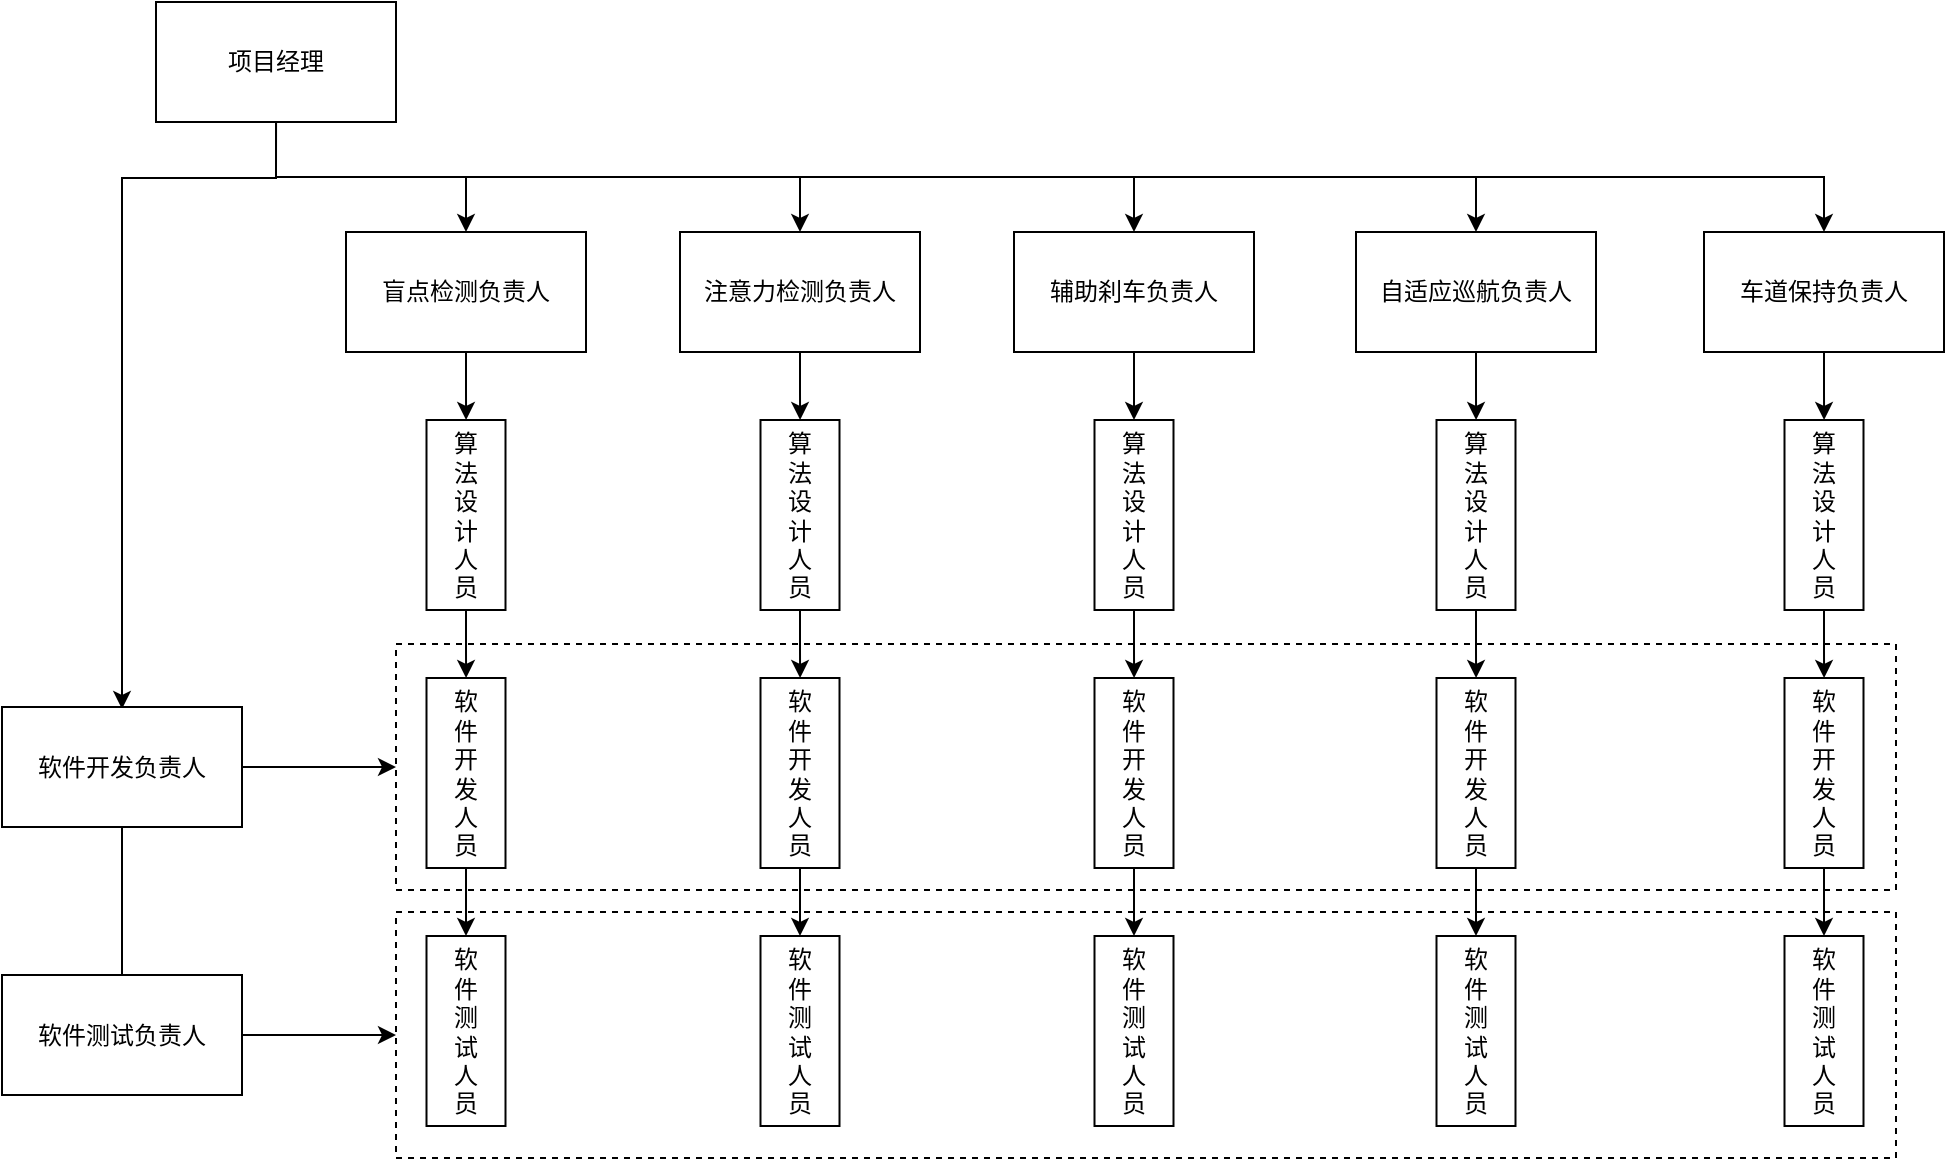 <mxfile version="24.0.7" type="github" pages="18">
  <diagram id="nzBmkMPrk7mMpimpwruT" name="Page-1">
    <mxGraphModel dx="1562" dy="875" grid="0" gridSize="10" guides="1" tooltips="1" connect="1" arrows="1" fold="1" page="1" pageScale="1" pageWidth="3300" pageHeight="2339" math="0" shadow="0">
      <root>
        <mxCell id="0" />
        <mxCell id="1" parent="0" />
        <mxCell id="H_skXorjpsQgcDwNgDX4-73" style="edgeStyle=orthogonalEdgeStyle;rounded=0;orthogonalLoop=1;jettySize=auto;html=1;" parent="1" edge="1">
          <mxGeometry relative="1" as="geometry">
            <mxPoint x="232.034" y="212.0" as="sourcePoint" />
            <mxPoint x="155" y="507.5" as="targetPoint" />
            <Array as="points">
              <mxPoint x="232" y="242" />
              <mxPoint x="155" y="242" />
            </Array>
          </mxGeometry>
        </mxCell>
        <mxCell id="H_skXorjpsQgcDwNgDX4-77" style="edgeStyle=orthogonalEdgeStyle;rounded=0;orthogonalLoop=1;jettySize=auto;html=1;exitX=0.5;exitY=1;exitDx=0;exitDy=0;" parent="1" source="H_skXorjpsQgcDwNgDX4-1" target="H_skXorjpsQgcDwNgDX4-2" edge="1">
          <mxGeometry relative="1" as="geometry" />
        </mxCell>
        <mxCell id="H_skXorjpsQgcDwNgDX4-78" style="edgeStyle=orthogonalEdgeStyle;rounded=0;orthogonalLoop=1;jettySize=auto;html=1;exitX=0.5;exitY=1;exitDx=0;exitDy=0;" parent="1" source="H_skXorjpsQgcDwNgDX4-1" target="H_skXorjpsQgcDwNgDX4-3" edge="1">
          <mxGeometry relative="1" as="geometry" />
        </mxCell>
        <mxCell id="H_skXorjpsQgcDwNgDX4-79" style="edgeStyle=orthogonalEdgeStyle;rounded=0;orthogonalLoop=1;jettySize=auto;html=1;exitX=0.5;exitY=1;exitDx=0;exitDy=0;" parent="1" source="H_skXorjpsQgcDwNgDX4-1" target="H_skXorjpsQgcDwNgDX4-4" edge="1">
          <mxGeometry relative="1" as="geometry" />
        </mxCell>
        <mxCell id="H_skXorjpsQgcDwNgDX4-80" style="edgeStyle=orthogonalEdgeStyle;rounded=0;orthogonalLoop=1;jettySize=auto;html=1;exitX=0.5;exitY=1;exitDx=0;exitDy=0;" parent="1" source="H_skXorjpsQgcDwNgDX4-1" target="H_skXorjpsQgcDwNgDX4-5" edge="1">
          <mxGeometry relative="1" as="geometry" />
        </mxCell>
        <mxCell id="H_skXorjpsQgcDwNgDX4-81" style="edgeStyle=orthogonalEdgeStyle;rounded=0;orthogonalLoop=1;jettySize=auto;html=1;exitX=0.5;exitY=1;exitDx=0;exitDy=0;" parent="1" source="H_skXorjpsQgcDwNgDX4-1" target="H_skXorjpsQgcDwNgDX4-19" edge="1">
          <mxGeometry relative="1" as="geometry" />
        </mxCell>
        <mxCell id="H_skXorjpsQgcDwNgDX4-1" value="项目经理" style="rounded=0;whiteSpace=wrap;html=1;" parent="1" vertex="1">
          <mxGeometry x="172" y="154" width="120" height="60" as="geometry" />
        </mxCell>
        <mxCell id="H_skXorjpsQgcDwNgDX4-24" style="edgeStyle=orthogonalEdgeStyle;rounded=0;orthogonalLoop=1;jettySize=auto;html=1;exitX=0.5;exitY=1;exitDx=0;exitDy=0;" parent="1" source="H_skXorjpsQgcDwNgDX4-2" target="H_skXorjpsQgcDwNgDX4-23" edge="1">
          <mxGeometry relative="1" as="geometry" />
        </mxCell>
        <mxCell id="H_skXorjpsQgcDwNgDX4-2" value="盲点检测负责人" style="rounded=0;whiteSpace=wrap;html=1;" parent="1" vertex="1">
          <mxGeometry x="267" y="269" width="120" height="60" as="geometry" />
        </mxCell>
        <mxCell id="H_skXorjpsQgcDwNgDX4-82" style="edgeStyle=orthogonalEdgeStyle;rounded=0;orthogonalLoop=1;jettySize=auto;html=1;exitX=0.5;exitY=1;exitDx=0;exitDy=0;" parent="1" source="H_skXorjpsQgcDwNgDX4-3" target="H_skXorjpsQgcDwNgDX4-57" edge="1">
          <mxGeometry relative="1" as="geometry" />
        </mxCell>
        <mxCell id="H_skXorjpsQgcDwNgDX4-3" value="注意力检测负责人" style="rounded=0;whiteSpace=wrap;html=1;" parent="1" vertex="1">
          <mxGeometry x="434" y="269" width="120" height="60" as="geometry" />
        </mxCell>
        <mxCell id="H_skXorjpsQgcDwNgDX4-83" style="edgeStyle=orthogonalEdgeStyle;rounded=0;orthogonalLoop=1;jettySize=auto;html=1;exitX=0.5;exitY=1;exitDx=0;exitDy=0;entryX=0.5;entryY=0;entryDx=0;entryDy=0;" parent="1" source="H_skXorjpsQgcDwNgDX4-4" target="H_skXorjpsQgcDwNgDX4-62" edge="1">
          <mxGeometry relative="1" as="geometry" />
        </mxCell>
        <mxCell id="H_skXorjpsQgcDwNgDX4-4" value="辅助刹车负责人" style="rounded=0;whiteSpace=wrap;html=1;" parent="1" vertex="1">
          <mxGeometry x="601" y="269" width="120" height="60" as="geometry" />
        </mxCell>
        <mxCell id="H_skXorjpsQgcDwNgDX4-84" style="edgeStyle=orthogonalEdgeStyle;rounded=0;orthogonalLoop=1;jettySize=auto;html=1;exitX=0.5;exitY=1;exitDx=0;exitDy=0;" parent="1" source="H_skXorjpsQgcDwNgDX4-5" target="H_skXorjpsQgcDwNgDX4-67" edge="1">
          <mxGeometry relative="1" as="geometry" />
        </mxCell>
        <mxCell id="H_skXorjpsQgcDwNgDX4-5" value="自适应巡航负责人" style="rounded=0;whiteSpace=wrap;html=1;" parent="1" vertex="1">
          <mxGeometry x="772" y="269" width="120" height="60" as="geometry" />
        </mxCell>
        <mxCell id="H_skXorjpsQgcDwNgDX4-85" style="edgeStyle=orthogonalEdgeStyle;rounded=0;orthogonalLoop=1;jettySize=auto;html=1;exitX=0.5;exitY=1;exitDx=0;exitDy=0;" parent="1" source="H_skXorjpsQgcDwNgDX4-19" target="H_skXorjpsQgcDwNgDX4-72" edge="1">
          <mxGeometry relative="1" as="geometry" />
        </mxCell>
        <mxCell id="H_skXorjpsQgcDwNgDX4-19" value="车道保持负责人" style="rounded=0;whiteSpace=wrap;html=1;" parent="1" vertex="1">
          <mxGeometry x="946" y="269" width="120" height="60" as="geometry" />
        </mxCell>
        <mxCell id="H_skXorjpsQgcDwNgDX4-26" style="edgeStyle=orthogonalEdgeStyle;rounded=0;orthogonalLoop=1;jettySize=auto;html=1;exitX=0.5;exitY=1;exitDx=0;exitDy=0;entryX=0.5;entryY=0;entryDx=0;entryDy=0;" parent="1" source="H_skXorjpsQgcDwNgDX4-21" target="H_skXorjpsQgcDwNgDX4-22" edge="1">
          <mxGeometry relative="1" as="geometry" />
        </mxCell>
        <mxCell id="H_skXorjpsQgcDwNgDX4-21" value="软&lt;br&gt;件&lt;br&gt;开&lt;br&gt;发&lt;br&gt;人&lt;br&gt;员" style="rounded=0;whiteSpace=wrap;html=1;" parent="1" vertex="1">
          <mxGeometry x="307.25" y="492" width="39.5" height="95" as="geometry" />
        </mxCell>
        <mxCell id="H_skXorjpsQgcDwNgDX4-22" value="软&lt;br&gt;件&lt;br&gt;测&lt;br&gt;试&lt;br&gt;人&lt;br&gt;员" style="rounded=0;whiteSpace=wrap;html=1;" parent="1" vertex="1">
          <mxGeometry x="307.25" y="621" width="39.5" height="95" as="geometry" />
        </mxCell>
        <mxCell id="H_skXorjpsQgcDwNgDX4-25" style="edgeStyle=orthogonalEdgeStyle;rounded=0;orthogonalLoop=1;jettySize=auto;html=1;exitX=0.5;exitY=1;exitDx=0;exitDy=0;" parent="1" source="H_skXorjpsQgcDwNgDX4-23" target="H_skXorjpsQgcDwNgDX4-21" edge="1">
          <mxGeometry relative="1" as="geometry" />
        </mxCell>
        <mxCell id="H_skXorjpsQgcDwNgDX4-23" value="算&lt;br&gt;法&lt;br&gt;设&lt;br&gt;计&lt;br&gt;人&lt;br&gt;员" style="rounded=0;whiteSpace=wrap;html=1;" parent="1" vertex="1">
          <mxGeometry x="307.25" y="363" width="39.5" height="95" as="geometry" />
        </mxCell>
        <mxCell id="H_skXorjpsQgcDwNgDX4-88" style="edgeStyle=orthogonalEdgeStyle;rounded=0;orthogonalLoop=1;jettySize=auto;html=1;exitX=1;exitY=0.5;exitDx=0;exitDy=0;entryX=0;entryY=0.5;entryDx=0;entryDy=0;" parent="1" source="H_skXorjpsQgcDwNgDX4-51" target="H_skXorjpsQgcDwNgDX4-86" edge="1">
          <mxGeometry relative="1" as="geometry" />
        </mxCell>
        <mxCell id="H_skXorjpsQgcDwNgDX4-90" style="edgeStyle=orthogonalEdgeStyle;rounded=0;orthogonalLoop=1;jettySize=auto;html=1;exitX=0.5;exitY=1;exitDx=0;exitDy=0;endArrow=none;endFill=0;" parent="1" source="H_skXorjpsQgcDwNgDX4-51" target="H_skXorjpsQgcDwNgDX4-52" edge="1">
          <mxGeometry relative="1" as="geometry" />
        </mxCell>
        <mxCell id="H_skXorjpsQgcDwNgDX4-51" value="软件开发负责人" style="rounded=0;whiteSpace=wrap;html=1;" parent="1" vertex="1">
          <mxGeometry x="95" y="506.5" width="120" height="60" as="geometry" />
        </mxCell>
        <mxCell id="H_skXorjpsQgcDwNgDX4-89" style="edgeStyle=orthogonalEdgeStyle;rounded=0;orthogonalLoop=1;jettySize=auto;html=1;exitX=1;exitY=0.5;exitDx=0;exitDy=0;entryX=0;entryY=0.5;entryDx=0;entryDy=0;" parent="1" source="H_skXorjpsQgcDwNgDX4-52" target="H_skXorjpsQgcDwNgDX4-87" edge="1">
          <mxGeometry relative="1" as="geometry" />
        </mxCell>
        <mxCell id="H_skXorjpsQgcDwNgDX4-52" value="软件测试负责人" style="rounded=0;whiteSpace=wrap;html=1;" parent="1" vertex="1">
          <mxGeometry x="95" y="640.5" width="120" height="60" as="geometry" />
        </mxCell>
        <mxCell id="H_skXorjpsQgcDwNgDX4-53" style="edgeStyle=orthogonalEdgeStyle;rounded=0;orthogonalLoop=1;jettySize=auto;html=1;exitX=0.5;exitY=1;exitDx=0;exitDy=0;entryX=0.5;entryY=0;entryDx=0;entryDy=0;" parent="1" source="H_skXorjpsQgcDwNgDX4-54" target="H_skXorjpsQgcDwNgDX4-55" edge="1">
          <mxGeometry relative="1" as="geometry" />
        </mxCell>
        <mxCell id="H_skXorjpsQgcDwNgDX4-54" value="软&lt;br&gt;件&lt;br&gt;开&lt;br&gt;发&lt;br&gt;人&lt;br&gt;员" style="rounded=0;whiteSpace=wrap;html=1;" parent="1" vertex="1">
          <mxGeometry x="474.25" y="492" width="39.5" height="95" as="geometry" />
        </mxCell>
        <mxCell id="H_skXorjpsQgcDwNgDX4-55" value="软&lt;br&gt;件&lt;br&gt;测&lt;br&gt;试&lt;br&gt;人&lt;br&gt;员" style="rounded=0;whiteSpace=wrap;html=1;" parent="1" vertex="1">
          <mxGeometry x="474.25" y="621" width="39.5" height="95" as="geometry" />
        </mxCell>
        <mxCell id="H_skXorjpsQgcDwNgDX4-56" style="edgeStyle=orthogonalEdgeStyle;rounded=0;orthogonalLoop=1;jettySize=auto;html=1;exitX=0.5;exitY=1;exitDx=0;exitDy=0;" parent="1" source="H_skXorjpsQgcDwNgDX4-57" target="H_skXorjpsQgcDwNgDX4-54" edge="1">
          <mxGeometry relative="1" as="geometry" />
        </mxCell>
        <mxCell id="H_skXorjpsQgcDwNgDX4-57" value="算&lt;br&gt;法&lt;br&gt;设&lt;br&gt;计&lt;br&gt;人&lt;br&gt;员" style="rounded=0;whiteSpace=wrap;html=1;" parent="1" vertex="1">
          <mxGeometry x="474.25" y="363" width="39.5" height="95" as="geometry" />
        </mxCell>
        <mxCell id="H_skXorjpsQgcDwNgDX4-58" style="edgeStyle=orthogonalEdgeStyle;rounded=0;orthogonalLoop=1;jettySize=auto;html=1;exitX=0.5;exitY=1;exitDx=0;exitDy=0;entryX=0.5;entryY=0;entryDx=0;entryDy=0;" parent="1" source="H_skXorjpsQgcDwNgDX4-59" target="H_skXorjpsQgcDwNgDX4-60" edge="1">
          <mxGeometry relative="1" as="geometry" />
        </mxCell>
        <mxCell id="H_skXorjpsQgcDwNgDX4-59" value="软&lt;br&gt;件&lt;br&gt;开&lt;br&gt;发&lt;br&gt;人&lt;br&gt;员" style="rounded=0;whiteSpace=wrap;html=1;" parent="1" vertex="1">
          <mxGeometry x="641.25" y="492" width="39.5" height="95" as="geometry" />
        </mxCell>
        <mxCell id="H_skXorjpsQgcDwNgDX4-60" value="软&lt;br&gt;件&lt;br&gt;测&lt;br&gt;试&lt;br&gt;人&lt;br&gt;员" style="rounded=0;whiteSpace=wrap;html=1;" parent="1" vertex="1">
          <mxGeometry x="641.25" y="621" width="39.5" height="95" as="geometry" />
        </mxCell>
        <mxCell id="H_skXorjpsQgcDwNgDX4-61" style="edgeStyle=orthogonalEdgeStyle;rounded=0;orthogonalLoop=1;jettySize=auto;html=1;exitX=0.5;exitY=1;exitDx=0;exitDy=0;" parent="1" source="H_skXorjpsQgcDwNgDX4-62" target="H_skXorjpsQgcDwNgDX4-59" edge="1">
          <mxGeometry relative="1" as="geometry" />
        </mxCell>
        <mxCell id="H_skXorjpsQgcDwNgDX4-62" value="算&lt;br&gt;法&lt;br&gt;设&lt;br&gt;计&lt;br&gt;人&lt;br&gt;员" style="rounded=0;whiteSpace=wrap;html=1;" parent="1" vertex="1">
          <mxGeometry x="641.25" y="363" width="39.5" height="95" as="geometry" />
        </mxCell>
        <mxCell id="H_skXorjpsQgcDwNgDX4-63" style="edgeStyle=orthogonalEdgeStyle;rounded=0;orthogonalLoop=1;jettySize=auto;html=1;exitX=0.5;exitY=1;exitDx=0;exitDy=0;entryX=0.5;entryY=0;entryDx=0;entryDy=0;" parent="1" source="H_skXorjpsQgcDwNgDX4-64" target="H_skXorjpsQgcDwNgDX4-65" edge="1">
          <mxGeometry relative="1" as="geometry" />
        </mxCell>
        <mxCell id="H_skXorjpsQgcDwNgDX4-64" value="软&lt;br&gt;件&lt;br&gt;开&lt;br&gt;发&lt;br&gt;人&lt;br&gt;员" style="rounded=0;whiteSpace=wrap;html=1;" parent="1" vertex="1">
          <mxGeometry x="812.25" y="492" width="39.5" height="95" as="geometry" />
        </mxCell>
        <mxCell id="H_skXorjpsQgcDwNgDX4-65" value="软&lt;br&gt;件&lt;br&gt;测&lt;br&gt;试&lt;br&gt;人&lt;br&gt;员" style="rounded=0;whiteSpace=wrap;html=1;" parent="1" vertex="1">
          <mxGeometry x="812.25" y="621" width="39.5" height="95" as="geometry" />
        </mxCell>
        <mxCell id="H_skXorjpsQgcDwNgDX4-66" style="edgeStyle=orthogonalEdgeStyle;rounded=0;orthogonalLoop=1;jettySize=auto;html=1;exitX=0.5;exitY=1;exitDx=0;exitDy=0;" parent="1" source="H_skXorjpsQgcDwNgDX4-67" target="H_skXorjpsQgcDwNgDX4-64" edge="1">
          <mxGeometry relative="1" as="geometry" />
        </mxCell>
        <mxCell id="H_skXorjpsQgcDwNgDX4-67" value="算&lt;br&gt;法&lt;br&gt;设&lt;br&gt;计&lt;br&gt;人&lt;br&gt;员" style="rounded=0;whiteSpace=wrap;html=1;" parent="1" vertex="1">
          <mxGeometry x="812.25" y="363" width="39.5" height="95" as="geometry" />
        </mxCell>
        <mxCell id="H_skXorjpsQgcDwNgDX4-68" style="edgeStyle=orthogonalEdgeStyle;rounded=0;orthogonalLoop=1;jettySize=auto;html=1;exitX=0.5;exitY=1;exitDx=0;exitDy=0;entryX=0.5;entryY=0;entryDx=0;entryDy=0;" parent="1" source="H_skXorjpsQgcDwNgDX4-69" target="H_skXorjpsQgcDwNgDX4-70" edge="1">
          <mxGeometry relative="1" as="geometry" />
        </mxCell>
        <mxCell id="H_skXorjpsQgcDwNgDX4-69" value="软&lt;br&gt;件&lt;br&gt;开&lt;br&gt;发&lt;br&gt;人&lt;br&gt;员" style="rounded=0;whiteSpace=wrap;html=1;" parent="1" vertex="1">
          <mxGeometry x="986.25" y="492" width="39.5" height="95" as="geometry" />
        </mxCell>
        <mxCell id="H_skXorjpsQgcDwNgDX4-70" value="软&lt;br&gt;件&lt;br&gt;测&lt;br&gt;试&lt;br&gt;人&lt;br&gt;员" style="rounded=0;whiteSpace=wrap;html=1;" parent="1" vertex="1">
          <mxGeometry x="986.25" y="621" width="39.5" height="95" as="geometry" />
        </mxCell>
        <mxCell id="H_skXorjpsQgcDwNgDX4-71" style="edgeStyle=orthogonalEdgeStyle;rounded=0;orthogonalLoop=1;jettySize=auto;html=1;exitX=0.5;exitY=1;exitDx=0;exitDy=0;" parent="1" source="H_skXorjpsQgcDwNgDX4-72" target="H_skXorjpsQgcDwNgDX4-69" edge="1">
          <mxGeometry relative="1" as="geometry" />
        </mxCell>
        <mxCell id="H_skXorjpsQgcDwNgDX4-72" value="算&lt;br&gt;法&lt;br&gt;设&lt;br&gt;计&lt;br&gt;人&lt;br&gt;员" style="rounded=0;whiteSpace=wrap;html=1;" parent="1" vertex="1">
          <mxGeometry x="986.25" y="363" width="39.5" height="95" as="geometry" />
        </mxCell>
        <mxCell id="H_skXorjpsQgcDwNgDX4-86" value="" style="rounded=0;whiteSpace=wrap;html=1;gradientColor=none;fillColor=none;dashed=1;" parent="1" vertex="1">
          <mxGeometry x="292" y="475" width="750" height="123" as="geometry" />
        </mxCell>
        <mxCell id="H_skXorjpsQgcDwNgDX4-87" value="" style="rounded=0;whiteSpace=wrap;html=1;gradientColor=none;fillColor=none;dashed=1;" parent="1" vertex="1">
          <mxGeometry x="292" y="609" width="750" height="123" as="geometry" />
        </mxCell>
      </root>
    </mxGraphModel>
  </diagram>
  <diagram id="6q84PyYSt9kQ3q8TxM9N" name="第 2 页">
    <mxGraphModel dx="772" dy="868" grid="0" gridSize="10" guides="1" tooltips="1" connect="1" arrows="1" fold="1" page="1" pageScale="1" pageWidth="770" pageHeight="570" math="0" shadow="0">
      <root>
        <mxCell id="0" />
        <mxCell id="1" parent="0" />
        <mxCell id="djuxfsMayVQm3gUOIp9I-92" value="" style="rounded=1;whiteSpace=wrap;html=1;fillColor=none;dashed=1;" parent="1" vertex="1">
          <mxGeometry x="1170" y="219" width="179" height="303" as="geometry" />
        </mxCell>
        <mxCell id="djuxfsMayVQm3gUOIp9I-79" value="" style="rounded=1;whiteSpace=wrap;html=1;fillColor=none;dashed=1;" parent="1" vertex="1">
          <mxGeometry x="973" y="219" width="152" height="195" as="geometry" />
        </mxCell>
        <mxCell id="djuxfsMayVQm3gUOIp9I-50" value="" style="rounded=1;whiteSpace=wrap;html=1;fillColor=none;dashed=1;" parent="1" vertex="1">
          <mxGeometry x="777" y="219" width="152" height="195" as="geometry" />
        </mxCell>
        <mxCell id="djuxfsMayVQm3gUOIp9I-93" style="edgeStyle=orthogonalEdgeStyle;rounded=0;orthogonalLoop=1;jettySize=auto;html=1;exitX=0.5;exitY=1;exitDx=0;exitDy=0;entryX=0.5;entryY=0;entryDx=0;entryDy=0;" parent="1" source="djuxfsMayVQm3gUOIp9I-43" target="djuxfsMayVQm3gUOIp9I-44" edge="1">
          <mxGeometry relative="1" as="geometry" />
        </mxCell>
        <mxCell id="djuxfsMayVQm3gUOIp9I-43" value="Receives&amp;nbsp; Request" style="rounded=1;whiteSpace=wrap;html=1;fillColor=#d5e8d4;strokeColor=#82b366;" parent="1" vertex="1">
          <mxGeometry x="889.5" y="9" width="119" height="60" as="geometry" />
        </mxCell>
        <mxCell id="djuxfsMayVQm3gUOIp9I-82" style="edgeStyle=orthogonalEdgeStyle;rounded=0;orthogonalLoop=1;jettySize=auto;html=1;exitX=1;exitY=0.5;exitDx=0;exitDy=0;entryX=0.5;entryY=0;entryDx=0;entryDy=0;" parent="1" source="djuxfsMayVQm3gUOIp9I-44" target="djuxfsMayVQm3gUOIp9I-53" edge="1">
          <mxGeometry relative="1" as="geometry" />
        </mxCell>
        <mxCell id="djuxfsMayVQm3gUOIp9I-86" value="Non GA" style="edgeLabel;html=1;align=center;verticalAlign=middle;resizable=0;points=[];" parent="djuxfsMayVQm3gUOIp9I-82" vertex="1" connectable="0">
          <mxGeometry x="0.098" relative="1" as="geometry">
            <mxPoint x="-3" y="7" as="offset" />
          </mxGeometry>
        </mxCell>
        <mxCell id="djuxfsMayVQm3gUOIp9I-83" style="edgeStyle=orthogonalEdgeStyle;rounded=0;orthogonalLoop=1;jettySize=auto;html=1;exitX=0;exitY=0.5;exitDx=0;exitDy=0;entryX=0.5;entryY=0;entryDx=0;entryDy=0;" parent="1" source="djuxfsMayVQm3gUOIp9I-44" target="djuxfsMayVQm3gUOIp9I-47" edge="1">
          <mxGeometry relative="1" as="geometry" />
        </mxCell>
        <mxCell id="djuxfsMayVQm3gUOIp9I-84" value="GA" style="edgeLabel;html=1;align=center;verticalAlign=middle;resizable=0;points=[];" parent="djuxfsMayVQm3gUOIp9I-83" vertex="1" connectable="0">
          <mxGeometry x="-0.143" relative="1" as="geometry">
            <mxPoint y="23" as="offset" />
          </mxGeometry>
        </mxCell>
        <mxCell id="djuxfsMayVQm3gUOIp9I-44" value="Generate &lt;br&gt;Device Split Proposals" style="rounded=0;whiteSpace=wrap;html=1;fillColor=#fff2cc;strokeColor=#d6b656;" parent="1" vertex="1">
          <mxGeometry x="889" y="105" width="120" height="60" as="geometry" />
        </mxCell>
        <mxCell id="djuxfsMayVQm3gUOIp9I-49" style="edgeStyle=orthogonalEdgeStyle;rounded=0;orthogonalLoop=1;jettySize=auto;html=1;exitX=0.5;exitY=1;exitDx=0;exitDy=0;" parent="1" source="djuxfsMayVQm3gUOIp9I-47" target="djuxfsMayVQm3gUOIp9I-48" edge="1">
          <mxGeometry relative="1" as="geometry" />
        </mxCell>
        <mxCell id="djuxfsMayVQm3gUOIp9I-47" value="Find &lt;br&gt;Micro Batch Split&lt;br&gt;Plan" style="rounded=0;whiteSpace=wrap;html=1;fillColor=#dae8fc;strokeColor=#6c8ebf;" parent="1" vertex="1">
          <mxGeometry x="793" y="238" width="120" height="60" as="geometry" />
        </mxCell>
        <mxCell id="djuxfsMayVQm3gUOIp9I-78" style="edgeStyle=orthogonalEdgeStyle;rounded=0;orthogonalLoop=1;jettySize=auto;html=1;exitX=1;exitY=0.5;exitDx=0;exitDy=0;entryX=0;entryY=0.5;entryDx=0;entryDy=0;" parent="1" source="djuxfsMayVQm3gUOIp9I-48" target="djuxfsMayVQm3gUOIp9I-53" edge="1">
          <mxGeometry relative="1" as="geometry" />
        </mxCell>
        <mxCell id="djuxfsMayVQm3gUOIp9I-48" value="Change Module Based On &lt;br&gt;Micro Batch Split &lt;br&gt;Plan" style="rounded=0;whiteSpace=wrap;html=1;fillColor=#dae8fc;strokeColor=#6c8ebf;" parent="1" vertex="1">
          <mxGeometry x="793" y="336" width="120" height="60" as="geometry" />
        </mxCell>
        <mxCell id="djuxfsMayVQm3gUOIp9I-52" style="edgeStyle=orthogonalEdgeStyle;rounded=0;orthogonalLoop=1;jettySize=auto;html=1;exitX=0.5;exitY=1;exitDx=0;exitDy=0;" parent="1" source="djuxfsMayVQm3gUOIp9I-53" target="djuxfsMayVQm3gUOIp9I-54" edge="1">
          <mxGeometry relative="1" as="geometry" />
        </mxCell>
        <mxCell id="djuxfsMayVQm3gUOIp9I-53" value="Find &lt;br&gt;Data Split&lt;br&gt;Plan" style="rounded=0;whiteSpace=wrap;html=1;fillColor=#f8cecc;strokeColor=#b85450;" parent="1" vertex="1">
          <mxGeometry x="989" y="238" width="120" height="60" as="geometry" />
        </mxCell>
        <mxCell id="djuxfsMayVQm3gUOIp9I-94" style="edgeStyle=orthogonalEdgeStyle;rounded=0;orthogonalLoop=1;jettySize=auto;html=1;exitX=1;exitY=0.5;exitDx=0;exitDy=0;entryX=0;entryY=0.5;entryDx=0;entryDy=0;" parent="1" source="djuxfsMayVQm3gUOIp9I-54" target="djuxfsMayVQm3gUOIp9I-70" edge="1">
          <mxGeometry relative="1" as="geometry" />
        </mxCell>
        <mxCell id="djuxfsMayVQm3gUOIp9I-54" value="Change Module Based On &lt;br&gt;Data Split &lt;br&gt;Plan" style="rounded=0;whiteSpace=wrap;html=1;fillColor=#f8cecc;strokeColor=#b85450;" parent="1" vertex="1">
          <mxGeometry x="989" y="336" width="120" height="60" as="geometry" />
        </mxCell>
        <mxCell id="djuxfsMayVQm3gUOIp9I-90" style="edgeStyle=orthogonalEdgeStyle;rounded=0;orthogonalLoop=1;jettySize=auto;html=1;exitX=0.5;exitY=1;exitDx=0;exitDy=0;entryX=0.5;entryY=0;entryDx=0;entryDy=0;" parent="1" source="djuxfsMayVQm3gUOIp9I-70" target="djuxfsMayVQm3gUOIp9I-71" edge="1">
          <mxGeometry relative="1" as="geometry" />
        </mxCell>
        <mxCell id="djuxfsMayVQm3gUOIp9I-70" value="Search&lt;br&gt;Pipeline Split &lt;br&gt;Plan" style="rounded=0;whiteSpace=wrap;html=1;fillColor=#e1d5e7;strokeColor=#9673a6;" parent="1" vertex="1">
          <mxGeometry x="1199" y="237" width="120" height="60" as="geometry" />
        </mxCell>
        <mxCell id="djuxfsMayVQm3gUOIp9I-91" style="edgeStyle=orthogonalEdgeStyle;rounded=0;orthogonalLoop=1;jettySize=auto;html=1;exitX=0.5;exitY=1;exitDx=0;exitDy=0;entryX=0.5;entryY=0;entryDx=0;entryDy=0;" parent="1" source="djuxfsMayVQm3gUOIp9I-71" target="djuxfsMayVQm3gUOIp9I-72" edge="1">
          <mxGeometry relative="1" as="geometry" />
        </mxCell>
        <mxCell id="djuxfsMayVQm3gUOIp9I-71" value="Change &lt;br&gt;AllReduce Instructions Generated In &lt;br&gt;Micro Batch Split To &lt;br&gt;GA Instructions" style="rounded=0;whiteSpace=wrap;html=1;fillColor=#e1d5e7;strokeColor=#9673a6;" parent="1" vertex="1">
          <mxGeometry x="1183" y="324" width="152" height="93" as="geometry" />
        </mxCell>
        <mxCell id="djuxfsMayVQm3gUOIp9I-97" style="edgeStyle=orthogonalEdgeStyle;rounded=0;orthogonalLoop=1;jettySize=auto;html=1;exitX=1;exitY=0.5;exitDx=0;exitDy=0;entryX=0;entryY=0.5;entryDx=0;entryDy=0;" parent="1" source="djuxfsMayVQm3gUOIp9I-72" target="djuxfsMayVQm3gUOIp9I-96" edge="1">
          <mxGeometry relative="1" as="geometry" />
        </mxCell>
        <mxCell id="djuxfsMayVQm3gUOIp9I-72" value="Change Module Based On &lt;br&gt;Pipeline Split &lt;br&gt;Plan" style="rounded=0;whiteSpace=wrap;html=1;fillColor=#e1d5e7;strokeColor=#9673a6;" parent="1" vertex="1">
          <mxGeometry x="1197.5" y="444" width="120" height="60" as="geometry" />
        </mxCell>
        <mxCell id="djuxfsMayVQm3gUOIp9I-88" value="Gadient Accumulation" style="text;html=1;strokeColor=none;fillColor=none;align=center;verticalAlign=middle;whiteSpace=wrap;rounded=0;dashed=1;labelBackgroundColor=none;" parent="1" vertex="1">
          <mxGeometry x="810.5" y="428" width="85" height="30" as="geometry" />
        </mxCell>
        <mxCell id="djuxfsMayVQm3gUOIp9I-89" value="Data Split" style="text;html=1;strokeColor=none;fillColor=none;align=center;verticalAlign=middle;whiteSpace=wrap;rounded=0;dashed=1;labelBackgroundColor=none;" parent="1" vertex="1">
          <mxGeometry x="1006.5" y="420" width="85" height="30" as="geometry" />
        </mxCell>
        <mxCell id="djuxfsMayVQm3gUOIp9I-95" value="Pipeline Split" style="text;html=1;strokeColor=none;fillColor=none;align=center;verticalAlign=middle;whiteSpace=wrap;rounded=0;dashed=1;labelBackgroundColor=none;" parent="1" vertex="1">
          <mxGeometry x="1238" y="532" width="85" height="30" as="geometry" />
        </mxCell>
        <mxCell id="djuxfsMayVQm3gUOIp9I-96" value="Return&amp;nbsp;&lt;br&gt;Minimum Cost Module &lt;br&gt;Filter By &lt;br&gt;Memory Constraint" style="rounded=1;whiteSpace=wrap;html=1;fillColor=#d5e8d4;strokeColor=#82b366;" parent="1" vertex="1">
          <mxGeometry x="1377" y="433" width="156" height="82" as="geometry" />
        </mxCell>
      </root>
    </mxGraphModel>
  </diagram>
  <diagram id="LzuHNEgyNND0JasPVuhC" name="第 3 页">
    <mxGraphModel dx="1562" dy="875" grid="0" gridSize="10" guides="1" tooltips="1" connect="1" arrows="1" fold="1" page="1" pageScale="1" pageWidth="827" pageHeight="1169" math="0" shadow="0">
      <root>
        <mxCell id="0" />
        <mxCell id="1" parent="0" />
        <mxCell id="YyiWn7H1pyhIKvGKxgfa-144" value="" style="rounded=0;whiteSpace=wrap;html=1;labelBackgroundColor=none;fillColor=none;dashed=1;" parent="1" vertex="1">
          <mxGeometry x="1447.25" y="1795.5" width="105" height="140" as="geometry" />
        </mxCell>
        <mxCell id="YyiWn7H1pyhIKvGKxgfa-139" value="" style="rounded=0;whiteSpace=wrap;html=1;labelBackgroundColor=none;fillColor=none;dashed=1;" parent="1" vertex="1">
          <mxGeometry x="1306.25" y="1795.5" width="99.5" height="80" as="geometry" />
        </mxCell>
        <mxCell id="cwSwGajBehmqVWe0vmV8-475" value="" style="rounded=0;whiteSpace=wrap;html=1;labelBackgroundColor=none;fillColor=none;dashed=1;" parent="1" vertex="1">
          <mxGeometry x="889" y="670" width="190" height="140" as="geometry" />
        </mxCell>
        <mxCell id="cwSwGajBehmqVWe0vmV8-473" value="" style="rounded=0;whiteSpace=wrap;html=1;labelBackgroundColor=none;fillColor=none;dashed=1;" parent="1" vertex="1">
          <mxGeometry x="400" y="670" width="179" height="80" as="geometry" />
        </mxCell>
        <mxCell id="YyiWn7H1pyhIKvGKxgfa-55" value="" style="rounded=0;whiteSpace=wrap;html=1;labelBackgroundColor=none;fillColor=none;dashed=1;" parent="1" vertex="1">
          <mxGeometry x="1295" y="1070" width="90" height="140" as="geometry" />
        </mxCell>
        <mxCell id="YyiWn7H1pyhIKvGKxgfa-48" value="" style="rounded=0;whiteSpace=wrap;html=1;labelBackgroundColor=none;fillColor=none;dashed=1;" parent="1" vertex="1">
          <mxGeometry x="1205.5" y="1070" width="58.5" height="80" as="geometry" />
        </mxCell>
        <mxCell id="cwSwGajBehmqVWe0vmV8-477" value="" style="rounded=0;whiteSpace=wrap;html=1;labelBackgroundColor=none;fillColor=none;dashed=1;" parent="1" vertex="1">
          <mxGeometry x="1109" y="670" width="200" height="125" as="geometry" />
        </mxCell>
        <mxCell id="cwSwGajBehmqVWe0vmV8-471" value="" style="rounded=0;whiteSpace=wrap;html=1;labelBackgroundColor=none;fillColor=none;dashed=1;" parent="1" vertex="1">
          <mxGeometry x="615" y="670" width="243" height="140" as="geometry" />
        </mxCell>
        <mxCell id="cwSwGajBehmqVWe0vmV8-469" value="" style="rounded=0;whiteSpace=wrap;html=1;labelBackgroundColor=none;fillColor=none;dashed=1;" parent="1" vertex="1">
          <mxGeometry x="146" y="670" width="197" height="80" as="geometry" />
        </mxCell>
        <mxCell id="qYAv_WignJa36mamSxNx-1" value="expert 0" style="rounded=0;whiteSpace=wrap;html=1;" parent="1" vertex="1">
          <mxGeometry x="191" y="55" width="120" height="30" as="geometry" />
        </mxCell>
        <mxCell id="qYAv_WignJa36mamSxNx-13" value="ai+bi=bs" style="text;html=1;align=center;verticalAlign=middle;resizable=0;points=[];autosize=1;strokeColor=none;fillColor=none;" parent="1" vertex="1">
          <mxGeometry x="68" y="210" width="70" height="30" as="geometry" />
        </mxCell>
        <mxCell id="qYAv_WignJa36mamSxNx-40" value="stored_models&lt;br&gt;[T,F]" style="rounded=0;whiteSpace=wrap;html=1;" parent="1" vertex="1">
          <mxGeometry x="46" y="420" width="120" height="60" as="geometry" />
        </mxCell>
        <mxCell id="cwSwGajBehmqVWe0vmV8-31" style="edgeStyle=none;rounded=0;orthogonalLoop=1;jettySize=auto;html=1;exitX=0.5;exitY=1;exitDx=0;exitDy=0;entryX=0.5;entryY=0;entryDx=0;entryDy=0;fillColor=#dae8fc;strokeColor=#000000;" parent="1" source="cwSwGajBehmqVWe0vmV8-18" target="cwSwGajBehmqVWe0vmV8-26" edge="1">
          <mxGeometry relative="1" as="geometry" />
        </mxCell>
        <mxCell id="cwSwGajBehmqVWe0vmV8-18" value="local_expert_count&lt;br&gt;(a1, b1)" style="rounded=0;whiteSpace=wrap;html=1;fillColor=none;" parent="1" vertex="1">
          <mxGeometry x="191" y="85" width="120" height="40" as="geometry" />
        </mxCell>
        <mxCell id="cwSwGajBehmqVWe0vmV8-21" value="expert 0" style="rounded=0;whiteSpace=wrap;html=1;" parent="1" vertex="1">
          <mxGeometry x="191" y="190" width="120" height="30" as="geometry" />
        </mxCell>
        <mxCell id="cwSwGajBehmqVWe0vmV8-22" value="global_expert_count&lt;br&gt;(a1, a2)" style="rounded=0;whiteSpace=wrap;html=1;fillColor=none;" parent="1" vertex="1">
          <mxGeometry x="191" y="220" width="120" height="40" as="geometry" />
        </mxCell>
        <mxCell id="cwSwGajBehmqVWe0vmV8-23" value="expert 1" style="rounded=0;whiteSpace=wrap;html=1;" parent="1" vertex="1">
          <mxGeometry x="380" y="55" width="120" height="30" as="geometry" />
        </mxCell>
        <mxCell id="cwSwGajBehmqVWe0vmV8-33" style="edgeStyle=none;rounded=0;orthogonalLoop=1;jettySize=auto;html=1;exitX=0.5;exitY=1;exitDx=0;exitDy=0;entryX=0.5;entryY=0;entryDx=0;entryDy=0;" parent="1" source="cwSwGajBehmqVWe0vmV8-25" target="cwSwGajBehmqVWe0vmV8-21" edge="1">
          <mxGeometry relative="1" as="geometry" />
        </mxCell>
        <mxCell id="cwSwGajBehmqVWe0vmV8-25" value="local_expert_count&lt;br&gt;(a2, b2)" style="rounded=0;whiteSpace=wrap;html=1;fillColor=none;" parent="1" vertex="1">
          <mxGeometry x="380" y="85" width="120" height="40" as="geometry" />
        </mxCell>
        <mxCell id="cwSwGajBehmqVWe0vmV8-26" value="expert 1" style="rounded=0;whiteSpace=wrap;html=1;" parent="1" vertex="1">
          <mxGeometry x="380" y="190" width="120" height="30" as="geometry" />
        </mxCell>
        <mxCell id="cwSwGajBehmqVWe0vmV8-27" value="global_expert_count&lt;br&gt;(b1, b2)" style="rounded=0;whiteSpace=wrap;html=1;fillColor=none;" parent="1" vertex="1">
          <mxGeometry x="380" y="220" width="120" height="40" as="geometry" />
        </mxCell>
        <mxCell id="cwSwGajBehmqVWe0vmV8-35" value="expert 0" style="rounded=0;whiteSpace=wrap;html=1;" parent="1" vertex="1">
          <mxGeometry x="191" y="350" width="120" height="30" as="geometry" />
        </mxCell>
        <mxCell id="cwSwGajBehmqVWe0vmV8-36" style="edgeStyle=none;rounded=0;orthogonalLoop=1;jettySize=auto;html=1;exitX=0.5;exitY=1;exitDx=0;exitDy=0;entryX=0.25;entryY=0;entryDx=0;entryDy=0;fillColor=#dae8fc;strokeColor=#0D38E3;" parent="1" source="cwSwGajBehmqVWe0vmV8-38" target="cwSwGajBehmqVWe0vmV8-45" edge="1">
          <mxGeometry relative="1" as="geometry" />
        </mxCell>
        <mxCell id="cwSwGajBehmqVWe0vmV8-47" style="edgeStyle=none;rounded=0;orthogonalLoop=1;jettySize=auto;html=1;exitX=0.75;exitY=1;exitDx=0;exitDy=0;entryX=0.5;entryY=0;entryDx=0;entryDy=0;strokeColor=#000000;" parent="1" source="cwSwGajBehmqVWe0vmV8-38" target="cwSwGajBehmqVWe0vmV8-45" edge="1">
          <mxGeometry relative="1" as="geometry" />
        </mxCell>
        <mxCell id="cwSwGajBehmqVWe0vmV8-38" value="local_expert_count&lt;br&gt;(a1, b1)" style="rounded=0;whiteSpace=wrap;html=1;fillColor=none;" parent="1" vertex="1">
          <mxGeometry x="191" y="380" width="120" height="40" as="geometry" />
        </mxCell>
        <mxCell id="cwSwGajBehmqVWe0vmV8-39" value="expert 0" style="rounded=0;whiteSpace=wrap;html=1;" parent="1" vertex="1">
          <mxGeometry x="191" y="485" width="120" height="30" as="geometry" />
        </mxCell>
        <mxCell id="cwSwGajBehmqVWe0vmV8-40" value="global_expert_count&lt;br&gt;(a1)" style="rounded=0;whiteSpace=wrap;html=1;fillColor=none;" parent="1" vertex="1">
          <mxGeometry x="191" y="515" width="120" height="40" as="geometry" />
        </mxCell>
        <mxCell id="cwSwGajBehmqVWe0vmV8-41" value="expert 1" style="rounded=0;whiteSpace=wrap;html=1;" parent="1" vertex="1">
          <mxGeometry x="380" y="350" width="120" height="30" as="geometry" />
        </mxCell>
        <mxCell id="cwSwGajBehmqVWe0vmV8-44" value="local_expert_count&lt;br&gt;(a2, b2)" style="rounded=0;whiteSpace=wrap;html=1;fillColor=none;" parent="1" vertex="1">
          <mxGeometry x="380" y="380" width="120" height="40" as="geometry" />
        </mxCell>
        <mxCell id="cwSwGajBehmqVWe0vmV8-45" value="expert 1" style="rounded=0;whiteSpace=wrap;html=1;" parent="1" vertex="1">
          <mxGeometry x="380" y="485" width="120" height="30" as="geometry" />
        </mxCell>
        <mxCell id="cwSwGajBehmqVWe0vmV8-46" value="global_expert_count&lt;br&gt;(a1, b1, b2)" style="rounded=0;whiteSpace=wrap;html=1;fillColor=none;" parent="1" vertex="1">
          <mxGeometry x="380" y="515" width="120" height="40" as="geometry" />
        </mxCell>
        <mxCell id="cwSwGajBehmqVWe0vmV8-49" value="token" style="edgeLabel;html=1;align=center;verticalAlign=middle;resizable=0;points=[];labelBackgroundColor=none;" parent="1" vertex="1" connectable="0">
          <mxGeometry x="102.996" y="109.997" as="geometry" />
        </mxCell>
        <mxCell id="cwSwGajBehmqVWe0vmV8-50" style="edgeStyle=none;rounded=0;orthogonalLoop=1;jettySize=auto;html=1;exitX=0.75;exitY=1;exitDx=0;exitDy=0;strokeColor=#000000;" parent="1" edge="1">
          <mxGeometry relative="1" as="geometry">
            <mxPoint x="63" y="125" as="sourcePoint" />
            <mxPoint x="152.5" y="125" as="targetPoint" />
          </mxGeometry>
        </mxCell>
        <mxCell id="cwSwGajBehmqVWe0vmV8-51" value="parameter" style="edgeLabel;html=1;align=center;verticalAlign=middle;resizable=0;points=[];labelBackgroundColor=none;" parent="1" vertex="1" connectable="0">
          <mxGeometry x="102.996" y="149.997" as="geometry" />
        </mxCell>
        <mxCell id="cwSwGajBehmqVWe0vmV8-52" style="edgeStyle=none;rounded=0;orthogonalLoop=1;jettySize=auto;html=1;exitX=0.75;exitY=1;exitDx=0;exitDy=0;strokeColor=#0d38e3;" parent="1" edge="1">
          <mxGeometry relative="1" as="geometry">
            <mxPoint x="63" y="165" as="sourcePoint" />
            <mxPoint x="152.5" y="165" as="targetPoint" />
          </mxGeometry>
        </mxCell>
        <mxCell id="cwSwGajBehmqVWe0vmV8-191" value="group 0" style="rounded=0;whiteSpace=wrap;html=1;" parent="1" vertex="1">
          <mxGeometry x="194.5" y="1004" width="120" height="30" as="geometry" />
        </mxCell>
        <mxCell id="cwSwGajBehmqVWe0vmV8-206" style="edgeStyle=orthogonalEdgeStyle;rounded=0;orthogonalLoop=1;jettySize=auto;html=1;exitX=0.75;exitY=1;exitDx=0;exitDy=0;entryX=0.25;entryY=0;entryDx=0;entryDy=0;strokeColor=#000000;" parent="1" source="cwSwGajBehmqVWe0vmV8-192" target="cwSwGajBehmqVWe0vmV8-201" edge="1">
          <mxGeometry relative="1" as="geometry">
            <Array as="points">
              <mxPoint x="224.5" y="1154" />
              <mxPoint x="324.5" y="1154" />
            </Array>
          </mxGeometry>
        </mxCell>
        <mxCell id="cwSwGajBehmqVWe0vmV8-192" value="S_0,1" style="rounded=0;whiteSpace=wrap;html=1;" parent="1" vertex="1">
          <mxGeometry x="194.5" y="1034" width="40" height="30" as="geometry" />
        </mxCell>
        <mxCell id="cwSwGajBehmqVWe0vmV8-193" value="C_0,1" style="rounded=0;whiteSpace=wrap;html=1;" parent="1" vertex="1">
          <mxGeometry x="234.5" y="1034" width="40" height="30" as="geometry" />
        </mxCell>
        <mxCell id="cwSwGajBehmqVWe0vmV8-205" style="edgeStyle=orthogonalEdgeStyle;rounded=0;orthogonalLoop=1;jettySize=auto;html=1;exitX=0.25;exitY=1;exitDx=0;exitDy=0;entryX=0.25;entryY=1;entryDx=0;entryDy=0;strokeColor=#FF3333;" parent="1" source="cwSwGajBehmqVWe0vmV8-194" target="cwSwGajBehmqVWe0vmV8-199" edge="1">
          <mxGeometry relative="1" as="geometry">
            <Array as="points">
              <mxPoint x="284.5" y="1084" />
              <mxPoint x="524.5" y="1084" />
            </Array>
          </mxGeometry>
        </mxCell>
        <mxCell id="cwSwGajBehmqVWe0vmV8-194" value="R_0,1" style="rounded=0;whiteSpace=wrap;html=1;" parent="1" vertex="1">
          <mxGeometry x="274.5" y="1034" width="40" height="30" as="geometry" />
        </mxCell>
        <mxCell id="cwSwGajBehmqVWe0vmV8-196" value="group 1" style="rounded=0;whiteSpace=wrap;html=1;" parent="1" vertex="1">
          <mxGeometry x="434.5" y="1004" width="120" height="30" as="geometry" />
        </mxCell>
        <mxCell id="cwSwGajBehmqVWe0vmV8-204" style="edgeStyle=orthogonalEdgeStyle;rounded=0;orthogonalLoop=1;jettySize=auto;html=1;exitX=0.25;exitY=1;exitDx=0;exitDy=0;entryX=0.25;entryY=1;entryDx=0;entryDy=0;strokeColor=#000000;" parent="1" source="cwSwGajBehmqVWe0vmV8-197" target="cwSwGajBehmqVWe0vmV8-192" edge="1">
          <mxGeometry relative="1" as="geometry">
            <Array as="points">
              <mxPoint x="444.5" y="1104" />
              <mxPoint x="204.5" y="1104" />
            </Array>
          </mxGeometry>
        </mxCell>
        <mxCell id="cwSwGajBehmqVWe0vmV8-197" value="S_1,1" style="rounded=0;whiteSpace=wrap;html=1;" parent="1" vertex="1">
          <mxGeometry x="434.5" y="1034" width="40" height="30" as="geometry" />
        </mxCell>
        <mxCell id="cwSwGajBehmqVWe0vmV8-198" value="C_1,1" style="rounded=0;whiteSpace=wrap;html=1;" parent="1" vertex="1">
          <mxGeometry x="474.5" y="1034" width="40" height="30" as="geometry" />
        </mxCell>
        <mxCell id="cwSwGajBehmqVWe0vmV8-209" style="edgeStyle=orthogonalEdgeStyle;rounded=0;orthogonalLoop=1;jettySize=auto;html=1;exitX=0.75;exitY=1;exitDx=0;exitDy=0;entryX=0.75;entryY=0;entryDx=0;entryDy=0;strokeColor=#FF3333;" parent="1" source="cwSwGajBehmqVWe0vmV8-199" target="cwSwGajBehmqVWe0vmV8-203" edge="1">
          <mxGeometry relative="1" as="geometry">
            <Array as="points">
              <mxPoint x="544.5" y="1134" />
              <mxPoint x="424.5" y="1134" />
            </Array>
          </mxGeometry>
        </mxCell>
        <mxCell id="cwSwGajBehmqVWe0vmV8-199" value="R_1,1" style="rounded=0;whiteSpace=wrap;html=1;" parent="1" vertex="1">
          <mxGeometry x="514.5" y="1034" width="40" height="30" as="geometry" />
        </mxCell>
        <mxCell id="cwSwGajBehmqVWe0vmV8-200" value="group 2" style="rounded=0;whiteSpace=wrap;html=1;" parent="1" vertex="1">
          <mxGeometry x="314.5" y="1244" width="120" height="30" as="geometry" />
        </mxCell>
        <mxCell id="cwSwGajBehmqVWe0vmV8-208" style="edgeStyle=orthogonalEdgeStyle;rounded=0;orthogonalLoop=1;jettySize=auto;html=1;exitX=0.75;exitY=0;exitDx=0;exitDy=0;entryX=0.75;entryY=1;entryDx=0;entryDy=0;strokeColor=#000000;" parent="1" source="cwSwGajBehmqVWe0vmV8-201" target="cwSwGajBehmqVWe0vmV8-197" edge="1">
          <mxGeometry relative="1" as="geometry">
            <Array as="points">
              <mxPoint x="344.5" y="1154" />
              <mxPoint x="464.5" y="1154" />
            </Array>
          </mxGeometry>
        </mxCell>
        <mxCell id="cwSwGajBehmqVWe0vmV8-201" value="S_2,1" style="rounded=0;whiteSpace=wrap;html=1;" parent="1" vertex="1">
          <mxGeometry x="314.5" y="1214" width="40" height="30" as="geometry" />
        </mxCell>
        <mxCell id="cwSwGajBehmqVWe0vmV8-202" value="C_2,1" style="rounded=0;whiteSpace=wrap;html=1;" parent="1" vertex="1">
          <mxGeometry x="354.5" y="1214" width="40" height="30" as="geometry" />
        </mxCell>
        <mxCell id="cwSwGajBehmqVWe0vmV8-207" style="edgeStyle=orthogonalEdgeStyle;rounded=0;orthogonalLoop=1;jettySize=auto;html=1;exitX=0.25;exitY=0;exitDx=0;exitDy=0;entryX=0.75;entryY=1;entryDx=0;entryDy=0;strokeColor=#FF3333;" parent="1" source="cwSwGajBehmqVWe0vmV8-203" target="cwSwGajBehmqVWe0vmV8-194" edge="1">
          <mxGeometry relative="1" as="geometry">
            <Array as="points">
              <mxPoint x="404.5" y="1134" />
              <mxPoint x="304.5" y="1134" />
            </Array>
          </mxGeometry>
        </mxCell>
        <mxCell id="cwSwGajBehmqVWe0vmV8-203" value="R_2,1" style="rounded=0;whiteSpace=wrap;html=1;" parent="1" vertex="1">
          <mxGeometry x="394.5" y="1214" width="40" height="30" as="geometry" />
        </mxCell>
        <mxCell id="cwSwGajBehmqVWe0vmV8-210" value="group 0" style="rounded=0;whiteSpace=wrap;html=1;" parent="1" vertex="1">
          <mxGeometry x="584.5" y="1004" width="120" height="30" as="geometry" />
        </mxCell>
        <mxCell id="cwSwGajBehmqVWe0vmV8-228" style="edgeStyle=orthogonalEdgeStyle;rounded=0;orthogonalLoop=1;jettySize=auto;html=1;exitX=0.25;exitY=1;exitDx=0;exitDy=0;entryX=0.25;entryY=1;entryDx=0;entryDy=0;strokeColor=#0D38E3;" parent="1" source="cwSwGajBehmqVWe0vmV8-212" target="cwSwGajBehmqVWe0vmV8-218" edge="1">
          <mxGeometry relative="1" as="geometry">
            <Array as="points">
              <mxPoint x="594.5" y="1104" />
              <mxPoint x="834.5" y="1104" />
            </Array>
          </mxGeometry>
        </mxCell>
        <mxCell id="cwSwGajBehmqVWe0vmV8-212" value="S_0,2" style="rounded=0;whiteSpace=wrap;html=1;" parent="1" vertex="1">
          <mxGeometry x="584.5" y="1034" width="40" height="30" as="geometry" />
        </mxCell>
        <mxCell id="cwSwGajBehmqVWe0vmV8-213" value="C_0,2" style="rounded=0;whiteSpace=wrap;html=1;" parent="1" vertex="1">
          <mxGeometry x="624.5" y="1034" width="40" height="30" as="geometry" />
        </mxCell>
        <mxCell id="cwSwGajBehmqVWe0vmV8-231" style="edgeStyle=orthogonalEdgeStyle;rounded=0;orthogonalLoop=1;jettySize=auto;html=1;exitX=0.75;exitY=1;exitDx=0;exitDy=0;entryX=0.25;entryY=0;entryDx=0;entryDy=0;strokeColor=#00FF00;" parent="1" source="cwSwGajBehmqVWe0vmV8-215" target="cwSwGajBehmqVWe0vmV8-227" edge="1">
          <mxGeometry relative="1" as="geometry">
            <Array as="points">
              <mxPoint x="694.5" y="1134" />
              <mxPoint x="794.5" y="1134" />
            </Array>
          </mxGeometry>
        </mxCell>
        <mxCell id="cwSwGajBehmqVWe0vmV8-215" value="R_0,2" style="rounded=0;whiteSpace=wrap;html=1;" parent="1" vertex="1">
          <mxGeometry x="664.5" y="1034" width="40" height="30" as="geometry" />
        </mxCell>
        <mxCell id="cwSwGajBehmqVWe0vmV8-216" value="group 1" style="rounded=0;whiteSpace=wrap;html=1;" parent="1" vertex="1">
          <mxGeometry x="824.5" y="1004" width="120" height="30" as="geometry" />
        </mxCell>
        <mxCell id="cwSwGajBehmqVWe0vmV8-232" style="edgeStyle=orthogonalEdgeStyle;rounded=0;orthogonalLoop=1;jettySize=auto;html=1;exitX=0.75;exitY=1;exitDx=0;exitDy=0;entryX=0.75;entryY=0;entryDx=0;entryDy=0;strokeColor=#0D38E3;" parent="1" source="cwSwGajBehmqVWe0vmV8-218" target="cwSwGajBehmqVWe0vmV8-224" edge="1">
          <mxGeometry relative="1" as="geometry">
            <Array as="points">
              <mxPoint x="854.5" y="1154" />
              <mxPoint x="734.5" y="1154" />
            </Array>
          </mxGeometry>
        </mxCell>
        <mxCell id="cwSwGajBehmqVWe0vmV8-218" value="S_1,2" style="rounded=0;whiteSpace=wrap;html=1;" parent="1" vertex="1">
          <mxGeometry x="824.5" y="1034" width="40" height="30" as="geometry" />
        </mxCell>
        <mxCell id="cwSwGajBehmqVWe0vmV8-219" value="C_1,2" style="rounded=0;whiteSpace=wrap;html=1;" parent="1" vertex="1">
          <mxGeometry x="864.5" y="1034" width="40" height="30" as="geometry" />
        </mxCell>
        <mxCell id="cwSwGajBehmqVWe0vmV8-229" style="edgeStyle=orthogonalEdgeStyle;rounded=0;orthogonalLoop=1;jettySize=auto;html=1;exitX=0.25;exitY=1;exitDx=0;exitDy=0;entryX=0.25;entryY=1;entryDx=0;entryDy=0;strokeColor=#00FF00;" parent="1" source="cwSwGajBehmqVWe0vmV8-221" target="cwSwGajBehmqVWe0vmV8-215" edge="1">
          <mxGeometry relative="1" as="geometry" />
        </mxCell>
        <mxCell id="cwSwGajBehmqVWe0vmV8-221" value="R_1,2" style="rounded=0;whiteSpace=wrap;html=1;" parent="1" vertex="1">
          <mxGeometry x="904.5" y="1034" width="40" height="30" as="geometry" />
        </mxCell>
        <mxCell id="cwSwGajBehmqVWe0vmV8-222" value="group 2" style="rounded=0;whiteSpace=wrap;html=1;" parent="1" vertex="1">
          <mxGeometry x="704.5" y="1244" width="120" height="30" as="geometry" />
        </mxCell>
        <mxCell id="cwSwGajBehmqVWe0vmV8-230" style="edgeStyle=orthogonalEdgeStyle;rounded=0;orthogonalLoop=1;jettySize=auto;html=1;exitX=0.25;exitY=0;exitDx=0;exitDy=0;entryX=0.75;entryY=1;entryDx=0;entryDy=0;strokeColor=#0D38E3;" parent="1" source="cwSwGajBehmqVWe0vmV8-224" target="cwSwGajBehmqVWe0vmV8-212" edge="1">
          <mxGeometry relative="1" as="geometry">
            <Array as="points">
              <mxPoint x="714.5" y="1154" />
              <mxPoint x="614.5" y="1154" />
            </Array>
          </mxGeometry>
        </mxCell>
        <mxCell id="cwSwGajBehmqVWe0vmV8-224" value="S_2,2" style="rounded=0;whiteSpace=wrap;html=1;" parent="1" vertex="1">
          <mxGeometry x="704.5" y="1214" width="40" height="30" as="geometry" />
        </mxCell>
        <mxCell id="cwSwGajBehmqVWe0vmV8-225" value="C_2,2" style="rounded=0;whiteSpace=wrap;html=1;" parent="1" vertex="1">
          <mxGeometry x="744.5" y="1214" width="40" height="30" as="geometry" />
        </mxCell>
        <mxCell id="cwSwGajBehmqVWe0vmV8-233" style="edgeStyle=orthogonalEdgeStyle;rounded=0;orthogonalLoop=1;jettySize=auto;html=1;exitX=0.75;exitY=0;exitDx=0;exitDy=0;entryX=0.75;entryY=1;entryDx=0;entryDy=0;strokeColor=#00FF00;" parent="1" source="cwSwGajBehmqVWe0vmV8-227" target="cwSwGajBehmqVWe0vmV8-221" edge="1">
          <mxGeometry relative="1" as="geometry">
            <Array as="points">
              <mxPoint x="814.5" y="1134" />
              <mxPoint x="934.5" y="1134" />
            </Array>
          </mxGeometry>
        </mxCell>
        <mxCell id="cwSwGajBehmqVWe0vmV8-227" value="R_2,2" style="rounded=0;whiteSpace=wrap;html=1;" parent="1" vertex="1">
          <mxGeometry x="784.5" y="1214" width="40" height="30" as="geometry" />
        </mxCell>
        <mxCell id="cwSwGajBehmqVWe0vmV8-238" value="" style="endArrow=classic;html=1;rounded=0;strokeColor=#000000;" parent="1" edge="1">
          <mxGeometry width="50" height="50" relative="1" as="geometry">
            <mxPoint x="75.5" y="1064" as="sourcePoint" />
            <mxPoint x="141.5" y="1064" as="targetPoint" />
          </mxGeometry>
        </mxCell>
        <mxCell id="cwSwGajBehmqVWe0vmV8-240" value="1" style="text;html=1;strokeColor=none;fillColor=none;align=center;verticalAlign=middle;whiteSpace=wrap;rounded=0;labelBackgroundColor=none;" parent="1" vertex="1">
          <mxGeometry x="78.5" y="1034" width="60" height="30" as="geometry" />
        </mxCell>
        <mxCell id="cwSwGajBehmqVWe0vmV8-241" value="" style="endArrow=classic;html=1;rounded=0;strokeColor=#0D38E3;" parent="1" edge="1">
          <mxGeometry width="50" height="50" relative="1" as="geometry">
            <mxPoint x="74.5" y="1104" as="sourcePoint" />
            <mxPoint x="140.5" y="1104" as="targetPoint" />
          </mxGeometry>
        </mxCell>
        <mxCell id="cwSwGajBehmqVWe0vmV8-242" value="2" style="text;html=1;strokeColor=none;fillColor=none;align=center;verticalAlign=middle;whiteSpace=wrap;rounded=0;labelBackgroundColor=none;" parent="1" vertex="1">
          <mxGeometry x="77.5" y="1074" width="60" height="30" as="geometry" />
        </mxCell>
        <mxCell id="cwSwGajBehmqVWe0vmV8-243" value="" style="endArrow=classic;html=1;rounded=0;strokeColor=#FF3333;" parent="1" edge="1">
          <mxGeometry width="50" height="50" relative="1" as="geometry">
            <mxPoint x="75.5" y="1154" as="sourcePoint" />
            <mxPoint x="141.5" y="1154" as="targetPoint" />
          </mxGeometry>
        </mxCell>
        <mxCell id="cwSwGajBehmqVWe0vmV8-244" value="3" style="text;html=1;strokeColor=none;fillColor=none;align=center;verticalAlign=middle;whiteSpace=wrap;rounded=0;labelBackgroundColor=none;" parent="1" vertex="1">
          <mxGeometry x="78.5" y="1124" width="60" height="30" as="geometry" />
        </mxCell>
        <mxCell id="cwSwGajBehmqVWe0vmV8-245" value="" style="endArrow=classic;html=1;rounded=0;strokeColor=#00FF00;" parent="1" edge="1">
          <mxGeometry width="50" height="50" relative="1" as="geometry">
            <mxPoint x="75.5" y="1204" as="sourcePoint" />
            <mxPoint x="141.5" y="1204" as="targetPoint" />
          </mxGeometry>
        </mxCell>
        <mxCell id="cwSwGajBehmqVWe0vmV8-246" value="4" style="text;html=1;strokeColor=none;fillColor=none;align=center;verticalAlign=middle;whiteSpace=wrap;rounded=0;labelBackgroundColor=none;" parent="1" vertex="1">
          <mxGeometry x="78.5" y="1174" width="60" height="30" as="geometry" />
        </mxCell>
        <mxCell id="cwSwGajBehmqVWe0vmV8-247" value="group 0" style="rounded=0;whiteSpace=wrap;html=1;" parent="1" vertex="1">
          <mxGeometry x="193" y="1554" width="120" height="30" as="geometry" />
        </mxCell>
        <mxCell id="cwSwGajBehmqVWe0vmV8-292" style="edgeStyle=orthogonalEdgeStyle;rounded=0;orthogonalLoop=1;jettySize=auto;html=1;exitX=0.25;exitY=1;exitDx=0;exitDy=0;entryX=0.25;entryY=1;entryDx=0;entryDy=0;strokeColor=#000000;" parent="1" source="cwSwGajBehmqVWe0vmV8-249" target="cwSwGajBehmqVWe0vmV8-255" edge="1">
          <mxGeometry relative="1" as="geometry">
            <Array as="points">
              <mxPoint x="203" y="1644" />
              <mxPoint x="443" y="1644" />
            </Array>
          </mxGeometry>
        </mxCell>
        <mxCell id="cwSwGajBehmqVWe0vmV8-293" value="parameter" style="edgeLabel;html=1;align=center;verticalAlign=middle;resizable=0;points=[];" parent="cwSwGajBehmqVWe0vmV8-292" vertex="1" connectable="0">
          <mxGeometry x="0.058" relative="1" as="geometry">
            <mxPoint x="21" as="offset" />
          </mxGeometry>
        </mxCell>
        <mxCell id="cwSwGajBehmqVWe0vmV8-249" value="S_0,1" style="rounded=0;whiteSpace=wrap;html=1;" parent="1" vertex="1">
          <mxGeometry x="193" y="1584" width="40" height="30" as="geometry" />
        </mxCell>
        <mxCell id="cwSwGajBehmqVWe0vmV8-250" value="C_0,1" style="rounded=0;whiteSpace=wrap;html=1;" parent="1" vertex="1">
          <mxGeometry x="233" y="1584" width="40" height="30" as="geometry" />
        </mxCell>
        <mxCell id="cwSwGajBehmqVWe0vmV8-252" value="R_0,1" style="rounded=0;whiteSpace=wrap;html=1;" parent="1" vertex="1">
          <mxGeometry x="273" y="1584" width="40" height="30" as="geometry" />
        </mxCell>
        <mxCell id="cwSwGajBehmqVWe0vmV8-253" value="group 1" style="rounded=0;whiteSpace=wrap;html=1;" parent="1" vertex="1">
          <mxGeometry x="433" y="1554" width="120" height="30" as="geometry" />
        </mxCell>
        <mxCell id="cwSwGajBehmqVWe0vmV8-255" value="S_1,1" style="rounded=0;whiteSpace=wrap;html=1;" parent="1" vertex="1">
          <mxGeometry x="433" y="1584" width="40" height="30" as="geometry" />
        </mxCell>
        <mxCell id="cwSwGajBehmqVWe0vmV8-256" value="C_1,1" style="rounded=0;whiteSpace=wrap;html=1;" parent="1" vertex="1">
          <mxGeometry x="473" y="1584" width="40" height="30" as="geometry" />
        </mxCell>
        <mxCell id="cwSwGajBehmqVWe0vmV8-257" style="edgeStyle=orthogonalEdgeStyle;rounded=0;orthogonalLoop=1;jettySize=auto;html=1;exitX=0.75;exitY=1;exitDx=0;exitDy=0;entryX=0.75;entryY=0;entryDx=0;entryDy=0;strokeColor=#FF3333;" parent="1" source="cwSwGajBehmqVWe0vmV8-258" target="cwSwGajBehmqVWe0vmV8-264" edge="1">
          <mxGeometry relative="1" as="geometry">
            <Array as="points">
              <mxPoint x="543" y="1684" />
              <mxPoint x="423" y="1684" />
            </Array>
          </mxGeometry>
        </mxCell>
        <mxCell id="cwSwGajBehmqVWe0vmV8-258" value="R_1,1" style="rounded=0;whiteSpace=wrap;html=1;" parent="1" vertex="1">
          <mxGeometry x="513" y="1584" width="40" height="30" as="geometry" />
        </mxCell>
        <mxCell id="cwSwGajBehmqVWe0vmV8-259" value="group 2" style="rounded=0;whiteSpace=wrap;html=1;" parent="1" vertex="1">
          <mxGeometry x="313" y="1794" width="120" height="30" as="geometry" />
        </mxCell>
        <mxCell id="cwSwGajBehmqVWe0vmV8-260" style="edgeStyle=orthogonalEdgeStyle;rounded=0;orthogonalLoop=1;jettySize=auto;html=1;exitX=0.75;exitY=0;exitDx=0;exitDy=0;entryX=0.75;entryY=1;entryDx=0;entryDy=0;strokeColor=#000000;" parent="1" source="cwSwGajBehmqVWe0vmV8-261" target="cwSwGajBehmqVWe0vmV8-255" edge="1">
          <mxGeometry relative="1" as="geometry">
            <Array as="points">
              <mxPoint x="343" y="1704" />
              <mxPoint x="463" y="1704" />
            </Array>
          </mxGeometry>
        </mxCell>
        <mxCell id="CSID_c2zl0oTbXGolUsp-64" style="edgeStyle=orthogonalEdgeStyle;rounded=0;orthogonalLoop=1;jettySize=auto;html=1;exitX=0.25;exitY=0;exitDx=0;exitDy=0;entryX=0.75;entryY=1;entryDx=0;entryDy=0;" parent="1" source="cwSwGajBehmqVWe0vmV8-261" target="cwSwGajBehmqVWe0vmV8-249" edge="1">
          <mxGeometry relative="1" as="geometry" />
        </mxCell>
        <mxCell id="CSID_c2zl0oTbXGolUsp-65" value="parameter" style="edgeLabel;html=1;align=center;verticalAlign=middle;resizable=0;points=[];" parent="CSID_c2zl0oTbXGolUsp-64" vertex="1" connectable="0">
          <mxGeometry x="-0.096" y="-2" relative="1" as="geometry">
            <mxPoint x="-15" y="1" as="offset" />
          </mxGeometry>
        </mxCell>
        <mxCell id="cwSwGajBehmqVWe0vmV8-261" value="S_2,1" style="rounded=0;whiteSpace=wrap;html=1;" parent="1" vertex="1">
          <mxGeometry x="313" y="1764" width="40" height="30" as="geometry" />
        </mxCell>
        <mxCell id="cwSwGajBehmqVWe0vmV8-262" value="C_2,1" style="rounded=0;whiteSpace=wrap;html=1;" parent="1" vertex="1">
          <mxGeometry x="353" y="1764" width="40" height="30" as="geometry" />
        </mxCell>
        <mxCell id="cwSwGajBehmqVWe0vmV8-264" value="R_2,1" style="rounded=0;whiteSpace=wrap;html=1;" parent="1" vertex="1">
          <mxGeometry x="393" y="1764" width="40" height="30" as="geometry" />
        </mxCell>
        <mxCell id="cwSwGajBehmqVWe0vmV8-265" value="stored_models&lt;br&gt;[T,F,T]" style="rounded=0;whiteSpace=wrap;html=1;" parent="1" vertex="1">
          <mxGeometry x="46" y="1664" width="120" height="60" as="geometry" />
        </mxCell>
        <mxCell id="cwSwGajBehmqVWe0vmV8-266" value="" style="endArrow=none;html=1;rounded=0;strokeColor=#000000;" parent="1" edge="1">
          <mxGeometry width="50" height="50" relative="1" as="geometry">
            <mxPoint x="129" y="720" as="sourcePoint" />
            <mxPoint x="1319" y="720" as="targetPoint" />
          </mxGeometry>
        </mxCell>
        <mxCell id="cwSwGajBehmqVWe0vmV8-267" value="comm&lt;br&gt;stream" style="text;html=1;strokeColor=none;fillColor=none;align=center;verticalAlign=middle;whiteSpace=wrap;rounded=0;labelBackgroundColor=none;" parent="1" vertex="1">
          <mxGeometry x="47" y="700" width="60" height="30" as="geometry" />
        </mxCell>
        <mxCell id="cwSwGajBehmqVWe0vmV8-268" value="" style="endArrow=none;html=1;rounded=0;strokeColor=#000000;" parent="1" edge="1">
          <mxGeometry width="50" height="50" relative="1" as="geometry">
            <mxPoint x="129" y="770" as="sourcePoint" />
            <mxPoint x="1319" y="770" as="targetPoint" />
          </mxGeometry>
        </mxCell>
        <mxCell id="cwSwGajBehmqVWe0vmV8-269" value="comp&lt;br&gt;stream" style="text;html=1;strokeColor=none;fillColor=none;align=center;verticalAlign=middle;whiteSpace=wrap;rounded=0;labelBackgroundColor=none;" parent="1" vertex="1">
          <mxGeometry x="47" y="750" width="60" height="30" as="geometry" />
        </mxCell>
        <mxCell id="cwSwGajBehmqVWe0vmV8-270" value="" style="endArrow=none;html=1;rounded=0;strokeColor=#000000;" parent="1" edge="1">
          <mxGeometry width="50" height="50" relative="1" as="geometry">
            <mxPoint x="129" y="820" as="sourcePoint" />
            <mxPoint x="1319" y="820" as="targetPoint" />
          </mxGeometry>
        </mxCell>
        <mxCell id="cwSwGajBehmqVWe0vmV8-271" value="stream 1" style="text;html=1;strokeColor=none;fillColor=none;align=center;verticalAlign=middle;whiteSpace=wrap;rounded=0;labelBackgroundColor=none;" parent="1" vertex="1">
          <mxGeometry x="47" y="800" width="60" height="30" as="geometry" />
        </mxCell>
        <mxCell id="cwSwGajBehmqVWe0vmV8-272" value="" style="endArrow=none;html=1;rounded=0;strokeColor=#000000;" parent="1" edge="1">
          <mxGeometry width="50" height="50" relative="1" as="geometry">
            <mxPoint x="177" y="740" as="sourcePoint" />
            <mxPoint x="177" y="700" as="targetPoint" />
          </mxGeometry>
        </mxCell>
        <mxCell id="cwSwGajBehmqVWe0vmV8-273" value="i_r[0]" style="text;html=1;strokeColor=none;fillColor=none;align=center;verticalAlign=middle;whiteSpace=wrap;rounded=0;labelBackgroundColor=none;" parent="1" vertex="1">
          <mxGeometry x="149" y="670" width="60" height="30" as="geometry" />
        </mxCell>
        <mxCell id="cwSwGajBehmqVWe0vmV8-274" value="" style="endArrow=none;html=1;rounded=0;strokeColor=#000000;" parent="1" edge="1">
          <mxGeometry width="50" height="50" relative="1" as="geometry">
            <mxPoint x="247" y="740" as="sourcePoint" />
            <mxPoint x="247" y="700" as="targetPoint" />
          </mxGeometry>
        </mxCell>
        <mxCell id="cwSwGajBehmqVWe0vmV8-275" value="i_r[1]" style="text;html=1;strokeColor=none;fillColor=none;align=center;verticalAlign=middle;whiteSpace=wrap;rounded=0;labelBackgroundColor=none;" parent="1" vertex="1">
          <mxGeometry x="219" y="670" width="60" height="30" as="geometry" />
        </mxCell>
        <mxCell id="cwSwGajBehmqVWe0vmV8-276" value="" style="endArrow=none;html=1;rounded=0;strokeColor=#000000;" parent="1" edge="1">
          <mxGeometry width="50" height="50" relative="1" as="geometry">
            <mxPoint x="317" y="740" as="sourcePoint" />
            <mxPoint x="317" y="700" as="targetPoint" />
          </mxGeometry>
        </mxCell>
        <mxCell id="cwSwGajBehmqVWe0vmV8-277" value="i_r[2]" style="text;html=1;strokeColor=none;fillColor=none;align=center;verticalAlign=middle;whiteSpace=wrap;rounded=0;labelBackgroundColor=none;" parent="1" vertex="1">
          <mxGeometry x="289" y="670" width="60" height="30" as="geometry" />
        </mxCell>
        <mxCell id="cwSwGajBehmqVWe0vmV8-285" value="" style="endArrow=none;html=1;rounded=0;strokeColor=#000000;" parent="1" edge="1">
          <mxGeometry width="50" height="50" relative="1" as="geometry">
            <mxPoint x="444.5" y="740" as="sourcePoint" />
            <mxPoint x="444.5" y="700" as="targetPoint" />
          </mxGeometry>
        </mxCell>
        <mxCell id="cwSwGajBehmqVWe0vmV8-286" value="evt_shadow[0]" style="text;html=1;strokeColor=none;fillColor=none;align=center;verticalAlign=middle;whiteSpace=wrap;rounded=0;labelBackgroundColor=none;" parent="1" vertex="1">
          <mxGeometry x="404.5" y="670" width="80" height="30" as="geometry" />
        </mxCell>
        <mxCell id="cwSwGajBehmqVWe0vmV8-287" value="" style="endArrow=none;html=1;rounded=0;strokeColor=#000000;" parent="1" edge="1">
          <mxGeometry width="50" height="50" relative="1" as="geometry">
            <mxPoint x="536.5" y="740" as="sourcePoint" />
            <mxPoint x="536.5" y="700" as="targetPoint" />
          </mxGeometry>
        </mxCell>
        <mxCell id="cwSwGajBehmqVWe0vmV8-288" value="evt_shadow[1]" style="text;html=1;strokeColor=none;fillColor=none;align=center;verticalAlign=middle;whiteSpace=wrap;rounded=0;labelBackgroundColor=none;" parent="1" vertex="1">
          <mxGeometry x="496.5" y="670" width="80" height="30" as="geometry" />
        </mxCell>
        <mxCell id="cwSwGajBehmqVWe0vmV8-289" value="" style="endArrow=none;html=1;rounded=0;strokeColor=#000000;" parent="1" edge="1">
          <mxGeometry width="50" height="50" relative="1" as="geometry">
            <mxPoint x="367" y="790" as="sourcePoint" />
            <mxPoint x="367" y="750" as="targetPoint" />
          </mxGeometry>
        </mxCell>
        <mxCell id="cwSwGajBehmqVWe0vmV8-290" value="evt_get" style="text;html=1;strokeColor=none;fillColor=none;align=center;verticalAlign=middle;whiteSpace=wrap;rounded=0;labelBackgroundColor=none;" parent="1" vertex="1">
          <mxGeometry x="339" y="720" width="60" height="30" as="geometry" />
        </mxCell>
        <mxCell id="cwSwGajBehmqVWe0vmV8-291" value="" style="endArrow=none;dashed=1;html=1;rounded=0;strokeColor=#000000;dashPattern=1 1;" parent="1" edge="1">
          <mxGeometry width="50" height="50" relative="1" as="geometry">
            <mxPoint x="367" y="850" as="sourcePoint" />
            <mxPoint x="367" y="790" as="targetPoint" />
          </mxGeometry>
        </mxCell>
        <mxCell id="cwSwGajBehmqVWe0vmV8-294" value="group 0" style="rounded=0;whiteSpace=wrap;html=1;" parent="1" vertex="1">
          <mxGeometry x="583" y="1554" width="120" height="30" as="geometry" />
        </mxCell>
        <mxCell id="cwSwGajBehmqVWe0vmV8-295" style="edgeStyle=orthogonalEdgeStyle;rounded=0;orthogonalLoop=1;jettySize=auto;html=1;exitX=0.25;exitY=1;exitDx=0;exitDy=0;entryX=0.25;entryY=1;entryDx=0;entryDy=0;strokeColor=#0D38E3;" parent="1" source="cwSwGajBehmqVWe0vmV8-296" target="cwSwGajBehmqVWe0vmV8-302" edge="1">
          <mxGeometry relative="1" as="geometry">
            <Array as="points">
              <mxPoint x="593" y="1654" />
              <mxPoint x="833" y="1654" />
            </Array>
          </mxGeometry>
        </mxCell>
        <mxCell id="CSID_c2zl0oTbXGolUsp-66" style="edgeStyle=orthogonalEdgeStyle;rounded=0;orthogonalLoop=1;jettySize=auto;html=1;exitX=0.75;exitY=1;exitDx=0;exitDy=0;entryX=0.25;entryY=0;entryDx=0;entryDy=0;" parent="1" source="cwSwGajBehmqVWe0vmV8-296" target="cwSwGajBehmqVWe0vmV8-308" edge="1">
          <mxGeometry relative="1" as="geometry" />
        </mxCell>
        <mxCell id="CSID_c2zl0oTbXGolUsp-67" value="parameter" style="edgeLabel;html=1;align=center;verticalAlign=middle;resizable=0;points=[];" parent="CSID_c2zl0oTbXGolUsp-66" vertex="1" connectable="0">
          <mxGeometry x="-0.116" y="-1" relative="1" as="geometry">
            <mxPoint x="9" as="offset" />
          </mxGeometry>
        </mxCell>
        <mxCell id="cwSwGajBehmqVWe0vmV8-296" value="S_0,2" style="rounded=0;whiteSpace=wrap;html=1;" parent="1" vertex="1">
          <mxGeometry x="583" y="1584" width="40" height="30" as="geometry" />
        </mxCell>
        <mxCell id="cwSwGajBehmqVWe0vmV8-297" value="C_0,2" style="rounded=0;whiteSpace=wrap;html=1;" parent="1" vertex="1">
          <mxGeometry x="623" y="1584" width="40" height="30" as="geometry" />
        </mxCell>
        <mxCell id="cwSwGajBehmqVWe0vmV8-299" value="R_0,2" style="rounded=0;whiteSpace=wrap;html=1;" parent="1" vertex="1">
          <mxGeometry x="663" y="1584" width="40" height="30" as="geometry" />
        </mxCell>
        <mxCell id="cwSwGajBehmqVWe0vmV8-300" value="group 1" style="rounded=0;whiteSpace=wrap;html=1;" parent="1" vertex="1">
          <mxGeometry x="823" y="1554" width="120" height="30" as="geometry" />
        </mxCell>
        <mxCell id="cwSwGajBehmqVWe0vmV8-302" value="S_1,2" style="rounded=0;whiteSpace=wrap;html=1;" parent="1" vertex="1">
          <mxGeometry x="823" y="1584" width="40" height="30" as="geometry" />
        </mxCell>
        <mxCell id="cwSwGajBehmqVWe0vmV8-303" value="C_1,2" style="rounded=0;whiteSpace=wrap;html=1;" parent="1" vertex="1">
          <mxGeometry x="863" y="1584" width="40" height="30" as="geometry" />
        </mxCell>
        <mxCell id="cwSwGajBehmqVWe0vmV8-304" style="edgeStyle=orthogonalEdgeStyle;rounded=0;orthogonalLoop=1;jettySize=auto;html=1;exitX=0.25;exitY=1;exitDx=0;exitDy=0;entryX=0.25;entryY=1;entryDx=0;entryDy=0;strokeColor=#00FF00;" parent="1" source="cwSwGajBehmqVWe0vmV8-305" target="cwSwGajBehmqVWe0vmV8-299" edge="1">
          <mxGeometry relative="1" as="geometry" />
        </mxCell>
        <mxCell id="cwSwGajBehmqVWe0vmV8-305" value="R_1,2" style="rounded=0;whiteSpace=wrap;html=1;" parent="1" vertex="1">
          <mxGeometry x="903" y="1584" width="40" height="30" as="geometry" />
        </mxCell>
        <mxCell id="cwSwGajBehmqVWe0vmV8-306" value="group 2" style="rounded=0;whiteSpace=wrap;html=1;" parent="1" vertex="1">
          <mxGeometry x="703" y="1794" width="120" height="30" as="geometry" />
        </mxCell>
        <mxCell id="cwSwGajBehmqVWe0vmV8-317" value="parameter" style="edgeStyle=orthogonalEdgeStyle;rounded=0;orthogonalLoop=1;jettySize=auto;html=1;exitX=0.75;exitY=0;exitDx=0;exitDy=0;entryX=0.75;entryY=1;entryDx=0;entryDy=0;strokeColor=#0D38E3;" parent="1" source="cwSwGajBehmqVWe0vmV8-308" target="cwSwGajBehmqVWe0vmV8-302" edge="1">
          <mxGeometry x="-0.111" relative="1" as="geometry">
            <Array as="points">
              <mxPoint x="733" y="1704" />
              <mxPoint x="853" y="1704" />
            </Array>
            <mxPoint as="offset" />
          </mxGeometry>
        </mxCell>
        <mxCell id="cwSwGajBehmqVWe0vmV8-308" value="S_2,2" style="rounded=0;whiteSpace=wrap;html=1;" parent="1" vertex="1">
          <mxGeometry x="703" y="1764" width="40" height="30" as="geometry" />
        </mxCell>
        <mxCell id="cwSwGajBehmqVWe0vmV8-309" value="C_2,2" style="rounded=0;whiteSpace=wrap;html=1;" parent="1" vertex="1">
          <mxGeometry x="743" y="1764" width="40" height="30" as="geometry" />
        </mxCell>
        <mxCell id="cwSwGajBehmqVWe0vmV8-311" value="R_2,2" style="rounded=0;whiteSpace=wrap;html=1;" parent="1" vertex="1">
          <mxGeometry x="783" y="1764" width="40" height="30" as="geometry" />
        </mxCell>
        <mxCell id="cwSwGajBehmqVWe0vmV8-321" value="" style="endArrow=none;html=1;rounded=0;strokeColor=#000000;" parent="1" edge="1">
          <mxGeometry width="50" height="50" relative="1" as="geometry">
            <mxPoint x="674" y="790" as="sourcePoint" />
            <mxPoint x="674" y="750" as="targetPoint" />
          </mxGeometry>
        </mxCell>
        <mxCell id="cwSwGajBehmqVWe0vmV8-322" value="o_r[0]" style="text;html=1;strokeColor=none;fillColor=none;align=center;verticalAlign=middle;whiteSpace=wrap;rounded=0;labelBackgroundColor=none;" parent="1" vertex="1">
          <mxGeometry x="646" y="720" width="60" height="30" as="geometry" />
        </mxCell>
        <mxCell id="cwSwGajBehmqVWe0vmV8-355" value="" style="endArrow=none;html=1;rounded=0;strokeColor=#FF3333;" parent="1" edge="1">
          <mxGeometry width="50" height="50" relative="1" as="geometry">
            <mxPoint x="634" y="740" as="sourcePoint" />
            <mxPoint x="634" y="700" as="targetPoint" />
          </mxGeometry>
        </mxCell>
        <mxCell id="cwSwGajBehmqVWe0vmV8-356" value="i_r[0]" style="text;html=1;strokeColor=none;fillColor=none;align=center;verticalAlign=middle;whiteSpace=wrap;rounded=0;labelBackgroundColor=none;" parent="1" vertex="1">
          <mxGeometry x="606" y="670" width="60" height="30" as="geometry" />
        </mxCell>
        <mxCell id="cwSwGajBehmqVWe0vmV8-361" value="" style="endArrow=none;html=1;rounded=0;strokeColor=#FF3333;" parent="1" edge="1">
          <mxGeometry width="50" height="50" relative="1" as="geometry">
            <mxPoint x="939" y="740" as="sourcePoint" />
            <mxPoint x="939" y="700" as="targetPoint" />
          </mxGeometry>
        </mxCell>
        <mxCell id="cwSwGajBehmqVWe0vmV8-362" value="evt_shadow[0]" style="text;html=1;strokeColor=none;fillColor=none;align=center;verticalAlign=middle;whiteSpace=wrap;rounded=0;labelBackgroundColor=none;" parent="1" vertex="1">
          <mxGeometry x="899" y="670" width="80" height="30" as="geometry" />
        </mxCell>
        <mxCell id="cwSwGajBehmqVWe0vmV8-363" value="" style="endArrow=none;html=1;rounded=0;strokeColor=#FF3333;" parent="1" edge="1">
          <mxGeometry width="50" height="50" relative="1" as="geometry">
            <mxPoint x="1031" y="740" as="sourcePoint" />
            <mxPoint x="1031" y="700" as="targetPoint" />
          </mxGeometry>
        </mxCell>
        <mxCell id="cwSwGajBehmqVWe0vmV8-364" value="evt_shadow[1]" style="text;html=1;strokeColor=none;fillColor=none;align=center;verticalAlign=middle;whiteSpace=wrap;rounded=0;labelBackgroundColor=none;" parent="1" vertex="1">
          <mxGeometry x="991" y="670" width="80" height="30" as="geometry" />
        </mxCell>
        <mxCell id="cwSwGajBehmqVWe0vmV8-367" value="" style="endArrow=none;html=1;rounded=0;strokeColor=#FF3333;" parent="1" edge="1">
          <mxGeometry width="50" height="50" relative="1" as="geometry">
            <mxPoint x="1128" y="788" as="sourcePoint" />
            <mxPoint x="1128" y="748" as="targetPoint" />
          </mxGeometry>
        </mxCell>
        <mxCell id="cwSwGajBehmqVWe0vmV8-368" value="o_r[0]" style="text;html=1;strokeColor=none;fillColor=none;align=center;verticalAlign=middle;whiteSpace=wrap;rounded=0;labelBackgroundColor=none;" parent="1" vertex="1">
          <mxGeometry x="1099" y="715" width="60" height="30" as="geometry" />
        </mxCell>
        <mxCell id="cwSwGajBehmqVWe0vmV8-369" value="" style="endArrow=none;html=1;rounded=0;strokeColor=#FF3333;" parent="1" edge="1">
          <mxGeometry width="50" height="50" relative="1" as="geometry">
            <mxPoint x="1198" y="788" as="sourcePoint" />
            <mxPoint x="1198" y="748" as="targetPoint" />
          </mxGeometry>
        </mxCell>
        <mxCell id="cwSwGajBehmqVWe0vmV8-370" value="o_r[1]" style="text;html=1;strokeColor=none;fillColor=none;align=center;verticalAlign=middle;whiteSpace=wrap;rounded=0;labelBackgroundColor=none;" parent="1" vertex="1">
          <mxGeometry x="1169" y="715" width="60" height="30" as="geometry" />
        </mxCell>
        <mxCell id="cwSwGajBehmqVWe0vmV8-371" value="" style="endArrow=none;html=1;rounded=0;strokeColor=#FF3333;" parent="1" edge="1">
          <mxGeometry width="50" height="50" relative="1" as="geometry">
            <mxPoint x="1269" y="788" as="sourcePoint" />
            <mxPoint x="1269" y="748" as="targetPoint" />
          </mxGeometry>
        </mxCell>
        <mxCell id="cwSwGajBehmqVWe0vmV8-372" value="o_r[2]" style="text;html=1;strokeColor=none;fillColor=none;align=center;verticalAlign=middle;whiteSpace=wrap;rounded=0;labelBackgroundColor=none;" parent="1" vertex="1">
          <mxGeometry x="1239" y="715" width="60" height="30" as="geometry" />
        </mxCell>
        <mxCell id="cwSwGajBehmqVWe0vmV8-375" value="" style="endArrow=none;dashed=1;html=1;rounded=0;strokeColor=#000000;dashPattern=1 1;" parent="1" edge="1">
          <mxGeometry width="50" height="50" relative="1" as="geometry">
            <mxPoint x="938.76" y="803.5" as="sourcePoint" />
            <mxPoint x="938.76" y="738.5" as="targetPoint" />
          </mxGeometry>
        </mxCell>
        <mxCell id="cwSwGajBehmqVWe0vmV8-376" value="" style="endArrow=none;dashed=1;html=1;rounded=0;strokeColor=#000000;dashPattern=1 1;" parent="1" edge="1">
          <mxGeometry width="50" height="50" relative="1" as="geometry">
            <mxPoint x="1030.76" y="803" as="sourcePoint" />
            <mxPoint x="1030.76" y="738" as="targetPoint" />
          </mxGeometry>
        </mxCell>
        <mxCell id="cwSwGajBehmqVWe0vmV8-377" value="" style="endArrow=none;dashed=1;html=1;rounded=0;strokeColor=#000000;dashPattern=1 1;" parent="1" edge="1">
          <mxGeometry width="50" height="50" relative="1" as="geometry">
            <mxPoint x="1128" y="715" as="sourcePoint" />
            <mxPoint x="1128" y="675" as="targetPoint" />
          </mxGeometry>
        </mxCell>
        <mxCell id="cwSwGajBehmqVWe0vmV8-378" value="" style="endArrow=none;dashed=1;html=1;rounded=0;strokeColor=#000000;dashPattern=1 1;" parent="1" edge="1">
          <mxGeometry width="50" height="50" relative="1" as="geometry">
            <mxPoint x="1198" y="715" as="sourcePoint" />
            <mxPoint x="1198" y="675" as="targetPoint" />
          </mxGeometry>
        </mxCell>
        <mxCell id="cwSwGajBehmqVWe0vmV8-379" value="" style="endArrow=none;dashed=1;html=1;rounded=0;strokeColor=#000000;dashPattern=1 1;" parent="1" edge="1">
          <mxGeometry width="50" height="50" relative="1" as="geometry">
            <mxPoint x="1269" y="715" as="sourcePoint" />
            <mxPoint x="1269" y="675" as="targetPoint" />
          </mxGeometry>
        </mxCell>
        <mxCell id="cwSwGajBehmqVWe0vmV8-380" value="Bcast" style="text;html=1;strokeColor=none;fillColor=none;align=center;verticalAlign=middle;whiteSpace=wrap;rounded=0;labelBackgroundColor=none;" parent="1" vertex="1">
          <mxGeometry x="404.5" y="700" width="32" height="20" as="geometry" />
        </mxCell>
        <mxCell id="cwSwGajBehmqVWe0vmV8-382" value="Bcast" style="text;html=1;strokeColor=none;fillColor=none;align=center;verticalAlign=middle;whiteSpace=wrap;rounded=0;labelBackgroundColor=none;" parent="1" vertex="1">
          <mxGeometry x="496.5" y="700" width="32" height="20" as="geometry" />
        </mxCell>
        <mxCell id="cwSwGajBehmqVWe0vmV8-384" value="C" style="text;html=1;strokeColor=none;fillColor=none;align=center;verticalAlign=middle;whiteSpace=wrap;rounded=0;labelBackgroundColor=none;" parent="1" vertex="1">
          <mxGeometry x="646" y="750" width="12" height="20" as="geometry" />
        </mxCell>
        <mxCell id="cwSwGajBehmqVWe0vmV8-385" value="" style="endArrow=none;dashed=1;html=1;rounded=0;strokeColor=#000000;dashPattern=1 1;" parent="1" edge="1">
          <mxGeometry width="50" height="50" relative="1" as="geometry">
            <mxPoint x="634" y="805" as="sourcePoint" />
            <mxPoint x="634" y="740" as="targetPoint" />
          </mxGeometry>
        </mxCell>
        <mxCell id="cwSwGajBehmqVWe0vmV8-386" value="" style="endArrow=none;html=1;rounded=0;strokeColor=#000000;" parent="1" edge="1">
          <mxGeometry width="50" height="50" relative="1" as="geometry">
            <mxPoint x="754" y="790" as="sourcePoint" />
            <mxPoint x="754" y="750" as="targetPoint" />
          </mxGeometry>
        </mxCell>
        <mxCell id="cwSwGajBehmqVWe0vmV8-387" value="o_r[1]" style="text;html=1;strokeColor=none;fillColor=none;align=center;verticalAlign=middle;whiteSpace=wrap;rounded=0;labelBackgroundColor=none;" parent="1" vertex="1">
          <mxGeometry x="726" y="720" width="60" height="30" as="geometry" />
        </mxCell>
        <mxCell id="cwSwGajBehmqVWe0vmV8-388" value="" style="endArrow=none;html=1;rounded=0;strokeColor=#FF3333;" parent="1" edge="1">
          <mxGeometry width="50" height="50" relative="1" as="geometry">
            <mxPoint x="714" y="740" as="sourcePoint" />
            <mxPoint x="714" y="700" as="targetPoint" />
          </mxGeometry>
        </mxCell>
        <mxCell id="cwSwGajBehmqVWe0vmV8-389" value="i_r[1]" style="text;html=1;strokeColor=none;fillColor=none;align=center;verticalAlign=middle;whiteSpace=wrap;rounded=0;labelBackgroundColor=none;" parent="1" vertex="1">
          <mxGeometry x="686" y="670" width="60" height="30" as="geometry" />
        </mxCell>
        <mxCell id="cwSwGajBehmqVWe0vmV8-390" value="C" style="text;html=1;strokeColor=none;fillColor=none;align=center;verticalAlign=middle;whiteSpace=wrap;rounded=0;labelBackgroundColor=none;" parent="1" vertex="1">
          <mxGeometry x="726" y="750" width="12" height="20" as="geometry" />
        </mxCell>
        <mxCell id="cwSwGajBehmqVWe0vmV8-391" value="" style="endArrow=none;dashed=1;html=1;rounded=0;strokeColor=#000000;dashPattern=1 1;" parent="1" edge="1">
          <mxGeometry width="50" height="50" relative="1" as="geometry">
            <mxPoint x="714" y="805" as="sourcePoint" />
            <mxPoint x="714" y="740" as="targetPoint" />
          </mxGeometry>
        </mxCell>
        <mxCell id="cwSwGajBehmqVWe0vmV8-392" value="" style="endArrow=none;html=1;rounded=0;strokeColor=#000000;" parent="1" edge="1">
          <mxGeometry width="50" height="50" relative="1" as="geometry">
            <mxPoint x="834" y="790" as="sourcePoint" />
            <mxPoint x="834" y="750" as="targetPoint" />
          </mxGeometry>
        </mxCell>
        <mxCell id="cwSwGajBehmqVWe0vmV8-393" value="o_r[2]" style="text;html=1;strokeColor=none;fillColor=none;align=center;verticalAlign=middle;whiteSpace=wrap;rounded=0;labelBackgroundColor=none;" parent="1" vertex="1">
          <mxGeometry x="806" y="720" width="60" height="30" as="geometry" />
        </mxCell>
        <mxCell id="cwSwGajBehmqVWe0vmV8-394" value="" style="endArrow=none;html=1;rounded=0;strokeColor=#FF3333;" parent="1" edge="1">
          <mxGeometry width="50" height="50" relative="1" as="geometry">
            <mxPoint x="794" y="740" as="sourcePoint" />
            <mxPoint x="794" y="700" as="targetPoint" />
          </mxGeometry>
        </mxCell>
        <mxCell id="cwSwGajBehmqVWe0vmV8-395" value="i_r[2]" style="text;html=1;strokeColor=none;fillColor=none;align=center;verticalAlign=middle;whiteSpace=wrap;rounded=0;labelBackgroundColor=none;" parent="1" vertex="1">
          <mxGeometry x="766" y="670" width="60" height="30" as="geometry" />
        </mxCell>
        <mxCell id="cwSwGajBehmqVWe0vmV8-396" value="C" style="text;html=1;strokeColor=none;fillColor=none;align=center;verticalAlign=middle;whiteSpace=wrap;rounded=0;labelBackgroundColor=none;" parent="1" vertex="1">
          <mxGeometry x="806" y="750" width="12" height="20" as="geometry" />
        </mxCell>
        <mxCell id="cwSwGajBehmqVWe0vmV8-397" value="" style="endArrow=none;dashed=1;html=1;rounded=0;strokeColor=#000000;dashPattern=1 1;" parent="1" edge="1">
          <mxGeometry width="50" height="50" relative="1" as="geometry">
            <mxPoint x="794" y="805" as="sourcePoint" />
            <mxPoint x="794" y="740" as="targetPoint" />
          </mxGeometry>
        </mxCell>
        <mxCell id="cwSwGajBehmqVWe0vmV8-398" value="C" style="text;html=1;strokeColor=none;fillColor=none;align=center;verticalAlign=middle;whiteSpace=wrap;rounded=0;labelBackgroundColor=none;" parent="1" vertex="1">
          <mxGeometry x="953" y="750" width="12" height="20" as="geometry" />
        </mxCell>
        <mxCell id="cwSwGajBehmqVWe0vmV8-399" value="C" style="text;html=1;strokeColor=none;fillColor=none;align=center;verticalAlign=middle;whiteSpace=wrap;rounded=0;labelBackgroundColor=none;" parent="1" vertex="1">
          <mxGeometry x="1047" y="750" width="12" height="20" as="geometry" />
        </mxCell>
        <mxCell id="cwSwGajBehmqVWe0vmV8-400" value="E" style="text;html=1;strokeColor=none;fillColor=none;align=center;verticalAlign=middle;whiteSpace=wrap;rounded=0;labelBackgroundColor=none;" parent="1" vertex="1">
          <mxGeometry x="151" y="700" width="12" height="20" as="geometry" />
        </mxCell>
        <mxCell id="cwSwGajBehmqVWe0vmV8-401" value="E" style="text;html=1;strokeColor=none;fillColor=none;align=center;verticalAlign=middle;whiteSpace=wrap;rounded=0;labelBackgroundColor=none;" parent="1" vertex="1">
          <mxGeometry x="219" y="700" width="12" height="20" as="geometry" />
        </mxCell>
        <mxCell id="cwSwGajBehmqVWe0vmV8-402" value="E" style="text;html=1;strokeColor=none;fillColor=none;align=center;verticalAlign=middle;whiteSpace=wrap;rounded=0;labelBackgroundColor=none;" parent="1" vertex="1">
          <mxGeometry x="289" y="700" width="12" height="20" as="geometry" />
        </mxCell>
        <mxCell id="cwSwGajBehmqVWe0vmV8-403" value="E" style="text;html=1;strokeColor=none;fillColor=none;align=center;verticalAlign=middle;whiteSpace=wrap;rounded=0;labelBackgroundColor=none;" parent="1" vertex="1">
          <mxGeometry x="1147" y="695" width="12" height="20" as="geometry" />
        </mxCell>
        <mxCell id="cwSwGajBehmqVWe0vmV8-404" value="E" style="text;html=1;strokeColor=none;fillColor=none;align=center;verticalAlign=middle;whiteSpace=wrap;rounded=0;labelBackgroundColor=none;" parent="1" vertex="1">
          <mxGeometry x="1217" y="695" width="12" height="20" as="geometry" />
        </mxCell>
        <mxCell id="cwSwGajBehmqVWe0vmV8-405" value="E" style="text;html=1;strokeColor=none;fillColor=none;align=center;verticalAlign=middle;whiteSpace=wrap;rounded=0;labelBackgroundColor=none;" parent="1" vertex="1">
          <mxGeometry x="1287" y="695" width="12" height="20" as="geometry" />
        </mxCell>
        <mxCell id="cwSwGajBehmqVWe0vmV8-470" value="S" style="text;html=1;strokeColor=none;fillColor=none;align=center;verticalAlign=middle;whiteSpace=wrap;rounded=0;dashed=1;labelBackgroundColor=none;" parent="1" vertex="1">
          <mxGeometry x="126" y="650" width="20" height="20" as="geometry" />
        </mxCell>
        <mxCell id="cwSwGajBehmqVWe0vmV8-472" value="C" style="text;html=1;strokeColor=none;fillColor=none;align=center;verticalAlign=middle;whiteSpace=wrap;rounded=0;dashed=1;labelBackgroundColor=none;" parent="1" vertex="1">
          <mxGeometry x="595" y="650" width="20" height="20" as="geometry" />
        </mxCell>
        <mxCell id="cwSwGajBehmqVWe0vmV8-474" value="1" style="text;html=1;strokeColor=none;fillColor=none;align=center;verticalAlign=middle;whiteSpace=wrap;rounded=0;dashed=1;labelBackgroundColor=none;" parent="1" vertex="1">
          <mxGeometry x="379" y="650" width="20" height="20" as="geometry" />
        </mxCell>
        <mxCell id="cwSwGajBehmqVWe0vmV8-476" value="2" style="text;html=1;strokeColor=none;fillColor=none;align=center;verticalAlign=middle;whiteSpace=wrap;rounded=0;dashed=1;labelBackgroundColor=none;" parent="1" vertex="1">
          <mxGeometry x="869" y="650" width="20" height="20" as="geometry" />
        </mxCell>
        <mxCell id="cwSwGajBehmqVWe0vmV8-478" value="R" style="text;html=1;strokeColor=none;fillColor=none;align=center;verticalAlign=middle;whiteSpace=wrap;rounded=0;dashed=1;labelBackgroundColor=none;" parent="1" vertex="1">
          <mxGeometry x="1089" y="650" width="20" height="20" as="geometry" />
        </mxCell>
        <mxCell id="YyiWn7H1pyhIKvGKxgfa-1" value="" style="endArrow=none;dashed=1;html=1;rounded=0;exitX=0.329;exitY=1;exitDx=0;exitDy=0;entryX=0.329;entryY=0.001;entryDx=0;entryDy=0;entryPerimeter=0;exitPerimeter=0;" parent="1" source="cwSwGajBehmqVWe0vmV8-469" target="cwSwGajBehmqVWe0vmV8-469" edge="1">
          <mxGeometry width="50" height="50" relative="1" as="geometry">
            <mxPoint x="189" y="640" as="sourcePoint" />
            <mxPoint x="239" y="590" as="targetPoint" />
          </mxGeometry>
        </mxCell>
        <mxCell id="YyiWn7H1pyhIKvGKxgfa-2" value="" style="endArrow=none;dashed=1;html=1;rounded=0;exitX=0.329;exitY=1;exitDx=0;exitDy=0;entryX=0.329;entryY=0.001;entryDx=0;entryDy=0;entryPerimeter=0;exitPerimeter=0;" parent="1" edge="1">
          <mxGeometry width="50" height="50" relative="1" as="geometry">
            <mxPoint x="279.003" y="749.92" as="sourcePoint" />
            <mxPoint x="279.003" y="670" as="targetPoint" />
          </mxGeometry>
        </mxCell>
        <mxCell id="YyiWn7H1pyhIKvGKxgfa-3" value="" style="endArrow=none;dashed=1;html=1;rounded=0;exitX=0.329;exitY=1;exitDx=0;exitDy=0;entryX=0.329;entryY=0.001;entryDx=0;entryDy=0;entryPerimeter=0;exitPerimeter=0;" parent="1" edge="1">
          <mxGeometry width="50" height="50" relative="1" as="geometry">
            <mxPoint x="489.223" y="750" as="sourcePoint" />
            <mxPoint x="489.223" y="670.08" as="targetPoint" />
          </mxGeometry>
        </mxCell>
        <mxCell id="YyiWn7H1pyhIKvGKxgfa-4" value="" style="endArrow=none;dashed=1;html=1;rounded=0;exitX=0.346;exitY=1.005;exitDx=0;exitDy=0;entryX=0.346;entryY=0.001;entryDx=0;entryDy=0;entryPerimeter=0;exitPerimeter=0;" parent="1" edge="1">
          <mxGeometry width="50" height="50" relative="1" as="geometry">
            <mxPoint x="698.078" y="810.7" as="sourcePoint" />
            <mxPoint x="698.078" y="670.14" as="targetPoint" />
          </mxGeometry>
        </mxCell>
        <mxCell id="YyiWn7H1pyhIKvGKxgfa-5" value="" style="endArrow=none;dashed=1;html=1;rounded=0;exitX=0.346;exitY=1.005;exitDx=0;exitDy=0;entryX=0.346;entryY=0.001;entryDx=0;entryDy=0;entryPerimeter=0;exitPerimeter=0;" parent="1" edge="1">
          <mxGeometry width="50" height="50" relative="1" as="geometry">
            <mxPoint x="778.998" y="810" as="sourcePoint" />
            <mxPoint x="778.998" y="669.44" as="targetPoint" />
          </mxGeometry>
        </mxCell>
        <mxCell id="YyiWn7H1pyhIKvGKxgfa-6" value="" style="endArrow=none;dashed=1;html=1;rounded=0;exitX=0.346;exitY=1.005;exitDx=0;exitDy=0;entryX=0.346;entryY=0.001;entryDx=0;entryDy=0;entryPerimeter=0;exitPerimeter=0;" parent="1" edge="1">
          <mxGeometry width="50" height="50" relative="1" as="geometry">
            <mxPoint x="984.718" y="810.56" as="sourcePoint" />
            <mxPoint x="984.718" y="670" as="targetPoint" />
          </mxGeometry>
        </mxCell>
        <mxCell id="YyiWn7H1pyhIKvGKxgfa-7" value="" style="endArrow=none;dashed=1;html=1;rounded=0;entryX=0.298;entryY=-0.008;entryDx=0;entryDy=0;entryPerimeter=0;exitX=0.301;exitY=1.001;exitDx=0;exitDy=0;exitPerimeter=0;" parent="1" source="cwSwGajBehmqVWe0vmV8-477" target="cwSwGajBehmqVWe0vmV8-477" edge="1">
          <mxGeometry width="50" height="50" relative="1" as="geometry">
            <mxPoint x="1169" y="790" as="sourcePoint" />
            <mxPoint x="1168.998" y="670" as="targetPoint" />
          </mxGeometry>
        </mxCell>
        <mxCell id="YyiWn7H1pyhIKvGKxgfa-8" value="" style="endArrow=none;dashed=1;html=1;rounded=0;entryX=0.298;entryY=-0.008;entryDx=0;entryDy=0;entryPerimeter=0;exitX=0.301;exitY=1.001;exitDx=0;exitDy=0;exitPerimeter=0;" parent="1" edge="1">
          <mxGeometry width="50" height="50" relative="1" as="geometry">
            <mxPoint x="1239.6" y="796.125" as="sourcePoint" />
            <mxPoint x="1239.0" y="670" as="targetPoint" />
          </mxGeometry>
        </mxCell>
        <mxCell id="YyiWn7H1pyhIKvGKxgfa-45" value="" style="endArrow=none;html=1;rounded=0;strokeColor=#000000;" parent="1" edge="1">
          <mxGeometry width="50" height="50" relative="1" as="geometry">
            <mxPoint x="1238" y="1140" as="sourcePoint" />
            <mxPoint x="1238" y="1100" as="targetPoint" />
          </mxGeometry>
        </mxCell>
        <mxCell id="YyiWn7H1pyhIKvGKxgfa-46" value="i_r[1]" style="text;html=1;strokeColor=none;fillColor=none;align=center;verticalAlign=middle;whiteSpace=wrap;rounded=0;labelBackgroundColor=none;" parent="1" vertex="1">
          <mxGeometry x="1210" y="1070" width="60" height="30" as="geometry" />
        </mxCell>
        <mxCell id="YyiWn7H1pyhIKvGKxgfa-47" value="E" style="text;html=1;strokeColor=none;fillColor=none;align=center;verticalAlign=middle;whiteSpace=wrap;rounded=0;labelBackgroundColor=none;" parent="1" vertex="1">
          <mxGeometry x="1212" y="1100" width="12" height="20" as="geometry" />
        </mxCell>
        <mxCell id="YyiWn7H1pyhIKvGKxgfa-49" value="" style="endArrow=none;html=1;rounded=0;strokeColor=#000000;" parent="1" edge="1">
          <mxGeometry width="50" height="50" relative="1" as="geometry">
            <mxPoint x="1358.5" y="1190" as="sourcePoint" />
            <mxPoint x="1358.5" y="1150" as="targetPoint" />
          </mxGeometry>
        </mxCell>
        <mxCell id="YyiWn7H1pyhIKvGKxgfa-50" value="o_r[1]" style="text;html=1;strokeColor=none;fillColor=none;align=center;verticalAlign=middle;whiteSpace=wrap;rounded=0;labelBackgroundColor=none;" parent="1" vertex="1">
          <mxGeometry x="1330.5" y="1120" width="60" height="30" as="geometry" />
        </mxCell>
        <mxCell id="YyiWn7H1pyhIKvGKxgfa-51" value="" style="endArrow=none;html=1;rounded=0;strokeColor=#FF3333;" parent="1" edge="1">
          <mxGeometry width="50" height="50" relative="1" as="geometry">
            <mxPoint x="1318.5" y="1140" as="sourcePoint" />
            <mxPoint x="1318.5" y="1100" as="targetPoint" />
          </mxGeometry>
        </mxCell>
        <mxCell id="YyiWn7H1pyhIKvGKxgfa-52" value="i_r[1]" style="text;html=1;strokeColor=none;fillColor=none;align=center;verticalAlign=middle;whiteSpace=wrap;rounded=0;labelBackgroundColor=none;" parent="1" vertex="1">
          <mxGeometry x="1290.5" y="1070" width="60" height="30" as="geometry" />
        </mxCell>
        <mxCell id="YyiWn7H1pyhIKvGKxgfa-53" value="C" style="text;html=1;strokeColor=none;fillColor=none;align=center;verticalAlign=middle;whiteSpace=wrap;rounded=0;labelBackgroundColor=none;" parent="1" vertex="1">
          <mxGeometry x="1330.5" y="1150" width="12" height="20" as="geometry" />
        </mxCell>
        <mxCell id="YyiWn7H1pyhIKvGKxgfa-54" value="" style="endArrow=none;dashed=1;html=1;rounded=0;strokeColor=#000000;dashPattern=1 1;" parent="1" edge="1">
          <mxGeometry width="50" height="50" relative="1" as="geometry">
            <mxPoint x="1318.5" y="1205" as="sourcePoint" />
            <mxPoint x="1318.5" y="1140" as="targetPoint" />
          </mxGeometry>
        </mxCell>
        <mxCell id="YyiWn7H1pyhIKvGKxgfa-56" value="" style="rounded=0;whiteSpace=wrap;html=1;labelBackgroundColor=none;fillColor=none;dashed=1;" parent="1" vertex="1">
          <mxGeometry x="1385" y="1070" width="62.25" height="125" as="geometry" />
        </mxCell>
        <mxCell id="YyiWn7H1pyhIKvGKxgfa-57" value="" style="endArrow=none;html=1;rounded=0;strokeColor=#FF3333;" parent="1" edge="1">
          <mxGeometry width="50" height="50" relative="1" as="geometry">
            <mxPoint x="1412.5" y="1188" as="sourcePoint" />
            <mxPoint x="1412.5" y="1148" as="targetPoint" />
          </mxGeometry>
        </mxCell>
        <mxCell id="YyiWn7H1pyhIKvGKxgfa-58" value="o_r[1]" style="text;html=1;strokeColor=none;fillColor=none;align=center;verticalAlign=middle;whiteSpace=wrap;rounded=0;labelBackgroundColor=none;" parent="1" vertex="1">
          <mxGeometry x="1384" y="1115" width="60" height="30" as="geometry" />
        </mxCell>
        <mxCell id="YyiWn7H1pyhIKvGKxgfa-59" value="" style="endArrow=none;dashed=1;html=1;rounded=0;strokeColor=#000000;dashPattern=1 1;" parent="1" edge="1">
          <mxGeometry width="50" height="50" relative="1" as="geometry">
            <mxPoint x="1412.5" y="1115" as="sourcePoint" />
            <mxPoint x="1412.5" y="1075" as="targetPoint" />
          </mxGeometry>
        </mxCell>
        <mxCell id="YyiWn7H1pyhIKvGKxgfa-60" value="E" style="text;html=1;strokeColor=none;fillColor=none;align=center;verticalAlign=middle;whiteSpace=wrap;rounded=0;labelBackgroundColor=none;" parent="1" vertex="1">
          <mxGeometry x="1432" y="1095" width="12" height="20" as="geometry" />
        </mxCell>
        <mxCell id="YyiWn7H1pyhIKvGKxgfa-77" value="" style="rounded=0;whiteSpace=wrap;html=1;labelBackgroundColor=none;fillColor=none;dashed=1;" parent="1" vertex="1">
          <mxGeometry x="1205.5" y="900" width="90" height="140" as="geometry" />
        </mxCell>
        <mxCell id="YyiWn7H1pyhIKvGKxgfa-78" value="" style="rounded=0;whiteSpace=wrap;html=1;labelBackgroundColor=none;fillColor=none;dashed=1;" parent="1" vertex="1">
          <mxGeometry x="1147" y="900" width="58.5" height="80" as="geometry" />
        </mxCell>
        <mxCell id="YyiWn7H1pyhIKvGKxgfa-79" value="" style="endArrow=none;html=1;rounded=0;strokeColor=#000000;" parent="1" edge="1">
          <mxGeometry width="50" height="50" relative="1" as="geometry">
            <mxPoint x="1179.5" y="970" as="sourcePoint" />
            <mxPoint x="1179.5" y="930" as="targetPoint" />
          </mxGeometry>
        </mxCell>
        <mxCell id="YyiWn7H1pyhIKvGKxgfa-80" value="i_r[0]" style="text;html=1;strokeColor=none;fillColor=none;align=center;verticalAlign=middle;whiteSpace=wrap;rounded=0;labelBackgroundColor=none;" parent="1" vertex="1">
          <mxGeometry x="1151.5" y="900" width="60" height="30" as="geometry" />
        </mxCell>
        <mxCell id="YyiWn7H1pyhIKvGKxgfa-81" value="E" style="text;html=1;strokeColor=none;fillColor=none;align=center;verticalAlign=middle;whiteSpace=wrap;rounded=0;labelBackgroundColor=none;" parent="1" vertex="1">
          <mxGeometry x="1153.5" y="930" width="12" height="20" as="geometry" />
        </mxCell>
        <mxCell id="YyiWn7H1pyhIKvGKxgfa-82" value="" style="endArrow=none;html=1;rounded=0;strokeColor=#000000;" parent="1" edge="1">
          <mxGeometry width="50" height="50" relative="1" as="geometry">
            <mxPoint x="1269" y="1020" as="sourcePoint" />
            <mxPoint x="1269" y="980" as="targetPoint" />
          </mxGeometry>
        </mxCell>
        <mxCell id="YyiWn7H1pyhIKvGKxgfa-83" value="o_r[0]" style="text;html=1;strokeColor=none;fillColor=none;align=center;verticalAlign=middle;whiteSpace=wrap;rounded=0;labelBackgroundColor=none;" parent="1" vertex="1">
          <mxGeometry x="1241" y="950" width="60" height="30" as="geometry" />
        </mxCell>
        <mxCell id="YyiWn7H1pyhIKvGKxgfa-84" value="" style="endArrow=none;html=1;rounded=0;strokeColor=#FF3333;" parent="1" edge="1">
          <mxGeometry width="50" height="50" relative="1" as="geometry">
            <mxPoint x="1229" y="970" as="sourcePoint" />
            <mxPoint x="1229" y="930" as="targetPoint" />
          </mxGeometry>
        </mxCell>
        <mxCell id="YyiWn7H1pyhIKvGKxgfa-85" value="i_r[0]" style="text;html=1;strokeColor=none;fillColor=none;align=center;verticalAlign=middle;whiteSpace=wrap;rounded=0;labelBackgroundColor=none;" parent="1" vertex="1">
          <mxGeometry x="1201" y="900" width="60" height="30" as="geometry" />
        </mxCell>
        <mxCell id="YyiWn7H1pyhIKvGKxgfa-86" value="C" style="text;html=1;strokeColor=none;fillColor=none;align=center;verticalAlign=middle;whiteSpace=wrap;rounded=0;labelBackgroundColor=none;" parent="1" vertex="1">
          <mxGeometry x="1241" y="980" width="12" height="20" as="geometry" />
        </mxCell>
        <mxCell id="YyiWn7H1pyhIKvGKxgfa-87" value="" style="endArrow=none;dashed=1;html=1;rounded=0;strokeColor=#000000;dashPattern=1 1;" parent="1" edge="1">
          <mxGeometry width="50" height="50" relative="1" as="geometry">
            <mxPoint x="1229" y="1035" as="sourcePoint" />
            <mxPoint x="1229" y="970" as="targetPoint" />
          </mxGeometry>
        </mxCell>
        <mxCell id="YyiWn7H1pyhIKvGKxgfa-88" value="" style="rounded=0;whiteSpace=wrap;html=1;labelBackgroundColor=none;fillColor=none;dashed=1;" parent="1" vertex="1">
          <mxGeometry x="1323" y="900" width="62.25" height="125" as="geometry" />
        </mxCell>
        <mxCell id="YyiWn7H1pyhIKvGKxgfa-89" value="" style="endArrow=none;html=1;rounded=0;strokeColor=#FF3333;" parent="1" edge="1">
          <mxGeometry width="50" height="50" relative="1" as="geometry">
            <mxPoint x="1351" y="1018" as="sourcePoint" />
            <mxPoint x="1351" y="978" as="targetPoint" />
          </mxGeometry>
        </mxCell>
        <mxCell id="YyiWn7H1pyhIKvGKxgfa-90" value="o_r[0]" style="text;html=1;strokeColor=none;fillColor=none;align=center;verticalAlign=middle;whiteSpace=wrap;rounded=0;labelBackgroundColor=none;" parent="1" vertex="1">
          <mxGeometry x="1322.5" y="945" width="60" height="30" as="geometry" />
        </mxCell>
        <mxCell id="YyiWn7H1pyhIKvGKxgfa-91" value="" style="endArrow=none;dashed=1;html=1;rounded=0;strokeColor=#000000;dashPattern=1 1;" parent="1" edge="1">
          <mxGeometry width="50" height="50" relative="1" as="geometry">
            <mxPoint x="1351" y="945" as="sourcePoint" />
            <mxPoint x="1351" y="905" as="targetPoint" />
          </mxGeometry>
        </mxCell>
        <mxCell id="YyiWn7H1pyhIKvGKxgfa-92" value="E" style="text;html=1;strokeColor=none;fillColor=none;align=center;verticalAlign=middle;whiteSpace=wrap;rounded=0;labelBackgroundColor=none;" parent="1" vertex="1">
          <mxGeometry x="1370.5" y="925" width="12" height="20" as="geometry" />
        </mxCell>
        <mxCell id="YyiWn7H1pyhIKvGKxgfa-93" value="" style="rounded=0;whiteSpace=wrap;html=1;labelBackgroundColor=none;fillColor=none;dashed=1;" parent="1" vertex="1">
          <mxGeometry x="1384.25" y="1238" width="90" height="140" as="geometry" />
        </mxCell>
        <mxCell id="YyiWn7H1pyhIKvGKxgfa-94" value="" style="rounded=0;whiteSpace=wrap;html=1;labelBackgroundColor=none;fillColor=none;dashed=1;" parent="1" vertex="1">
          <mxGeometry x="1264" y="1238" width="58.5" height="80" as="geometry" />
        </mxCell>
        <mxCell id="YyiWn7H1pyhIKvGKxgfa-95" value="" style="endArrow=none;html=1;rounded=0;strokeColor=#000000;" parent="1" edge="1">
          <mxGeometry width="50" height="50" relative="1" as="geometry">
            <mxPoint x="1296.5" y="1308" as="sourcePoint" />
            <mxPoint x="1296.5" y="1268" as="targetPoint" />
          </mxGeometry>
        </mxCell>
        <mxCell id="YyiWn7H1pyhIKvGKxgfa-96" value="i_r[2]" style="text;html=1;strokeColor=none;fillColor=none;align=center;verticalAlign=middle;whiteSpace=wrap;rounded=0;labelBackgroundColor=none;" parent="1" vertex="1">
          <mxGeometry x="1268.5" y="1238" width="60" height="30" as="geometry" />
        </mxCell>
        <mxCell id="YyiWn7H1pyhIKvGKxgfa-97" value="E" style="text;html=1;strokeColor=none;fillColor=none;align=center;verticalAlign=middle;whiteSpace=wrap;rounded=0;labelBackgroundColor=none;" parent="1" vertex="1">
          <mxGeometry x="1270.5" y="1268" width="12" height="20" as="geometry" />
        </mxCell>
        <mxCell id="YyiWn7H1pyhIKvGKxgfa-98" value="" style="endArrow=none;html=1;rounded=0;strokeColor=#000000;" parent="1" edge="1">
          <mxGeometry width="50" height="50" relative="1" as="geometry">
            <mxPoint x="1447.75" y="1358" as="sourcePoint" />
            <mxPoint x="1447.75" y="1318" as="targetPoint" />
          </mxGeometry>
        </mxCell>
        <mxCell id="YyiWn7H1pyhIKvGKxgfa-99" value="o_r[2]" style="text;html=1;strokeColor=none;fillColor=none;align=center;verticalAlign=middle;whiteSpace=wrap;rounded=0;labelBackgroundColor=none;" parent="1" vertex="1">
          <mxGeometry x="1419.75" y="1288" width="60" height="30" as="geometry" />
        </mxCell>
        <mxCell id="YyiWn7H1pyhIKvGKxgfa-100" value="" style="endArrow=none;html=1;rounded=0;strokeColor=#FF3333;" parent="1" edge="1">
          <mxGeometry width="50" height="50" relative="1" as="geometry">
            <mxPoint x="1407.75" y="1308" as="sourcePoint" />
            <mxPoint x="1407.75" y="1268" as="targetPoint" />
          </mxGeometry>
        </mxCell>
        <mxCell id="YyiWn7H1pyhIKvGKxgfa-101" value="i_r[2]" style="text;html=1;strokeColor=none;fillColor=none;align=center;verticalAlign=middle;whiteSpace=wrap;rounded=0;labelBackgroundColor=none;" parent="1" vertex="1">
          <mxGeometry x="1379.75" y="1238" width="60" height="30" as="geometry" />
        </mxCell>
        <mxCell id="YyiWn7H1pyhIKvGKxgfa-102" value="C" style="text;html=1;strokeColor=none;fillColor=none;align=center;verticalAlign=middle;whiteSpace=wrap;rounded=0;labelBackgroundColor=none;" parent="1" vertex="1">
          <mxGeometry x="1419.75" y="1318" width="12" height="20" as="geometry" />
        </mxCell>
        <mxCell id="YyiWn7H1pyhIKvGKxgfa-103" value="" style="endArrow=none;dashed=1;html=1;rounded=0;strokeColor=#000000;dashPattern=1 1;" parent="1" edge="1">
          <mxGeometry width="50" height="50" relative="1" as="geometry">
            <mxPoint x="1407.75" y="1373" as="sourcePoint" />
            <mxPoint x="1407.75" y="1308" as="targetPoint" />
          </mxGeometry>
        </mxCell>
        <mxCell id="YyiWn7H1pyhIKvGKxgfa-104" value="" style="rounded=0;whiteSpace=wrap;html=1;labelBackgroundColor=none;fillColor=none;dashed=1;" parent="1" vertex="1">
          <mxGeometry x="1474.25" y="1238" width="62.25" height="125" as="geometry" />
        </mxCell>
        <mxCell id="YyiWn7H1pyhIKvGKxgfa-105" value="" style="endArrow=none;html=1;rounded=0;strokeColor=#FF3333;" parent="1" edge="1">
          <mxGeometry width="50" height="50" relative="1" as="geometry">
            <mxPoint x="1502.5" y="1355" as="sourcePoint" />
            <mxPoint x="1502.5" y="1315" as="targetPoint" />
          </mxGeometry>
        </mxCell>
        <mxCell id="YyiWn7H1pyhIKvGKxgfa-106" value="o_r[2]" style="text;html=1;strokeColor=none;fillColor=none;align=center;verticalAlign=middle;whiteSpace=wrap;rounded=0;labelBackgroundColor=none;" parent="1" vertex="1">
          <mxGeometry x="1473.75" y="1283" width="60" height="30" as="geometry" />
        </mxCell>
        <mxCell id="YyiWn7H1pyhIKvGKxgfa-107" value="" style="endArrow=none;dashed=1;html=1;rounded=0;strokeColor=#000000;dashPattern=1 1;" parent="1" edge="1">
          <mxGeometry width="50" height="50" relative="1" as="geometry">
            <mxPoint x="1502.5" y="1283" as="sourcePoint" />
            <mxPoint x="1502.5" y="1243" as="targetPoint" />
          </mxGeometry>
        </mxCell>
        <mxCell id="YyiWn7H1pyhIKvGKxgfa-108" value="E" style="text;html=1;strokeColor=none;fillColor=none;align=center;verticalAlign=middle;whiteSpace=wrap;rounded=0;labelBackgroundColor=none;" parent="1" vertex="1">
          <mxGeometry x="1521.75" y="1263" width="12" height="20" as="geometry" />
        </mxCell>
        <mxCell id="YyiWn7H1pyhIKvGKxgfa-109" value="" style="endArrow=none;html=1;rounded=0;strokeColor=#000000;" parent="1" edge="1">
          <mxGeometry width="50" height="50" relative="1" as="geometry">
            <mxPoint x="1126.5" y="950" as="sourcePoint" />
            <mxPoint x="1556.5" y="950" as="targetPoint" />
          </mxGeometry>
        </mxCell>
        <mxCell id="YyiWn7H1pyhIKvGKxgfa-110" value="comm&lt;br&gt;stream" style="text;html=1;strokeColor=none;fillColor=none;align=center;verticalAlign=middle;whiteSpace=wrap;rounded=0;labelBackgroundColor=none;" parent="1" vertex="1">
          <mxGeometry x="1044.5" y="930" width="60" height="30" as="geometry" />
        </mxCell>
        <mxCell id="YyiWn7H1pyhIKvGKxgfa-111" value="" style="endArrow=none;html=1;rounded=0;strokeColor=#000000;" parent="1" edge="1">
          <mxGeometry width="50" height="50" relative="1" as="geometry">
            <mxPoint x="1126.5" y="1000" as="sourcePoint" />
            <mxPoint x="1556.5" y="1000" as="targetPoint" />
          </mxGeometry>
        </mxCell>
        <mxCell id="YyiWn7H1pyhIKvGKxgfa-112" value="comp&lt;br&gt;stream" style="text;html=1;strokeColor=none;fillColor=none;align=center;verticalAlign=middle;whiteSpace=wrap;rounded=0;labelBackgroundColor=none;" parent="1" vertex="1">
          <mxGeometry x="1044.5" y="980" width="60" height="30" as="geometry" />
        </mxCell>
        <mxCell id="YyiWn7H1pyhIKvGKxgfa-115" value="" style="endArrow=none;html=1;rounded=0;strokeColor=#000000;" parent="1" edge="1">
          <mxGeometry width="50" height="50" relative="1" as="geometry">
            <mxPoint x="1126.5" y="1120" as="sourcePoint" />
            <mxPoint x="1556.5" y="1120" as="targetPoint" />
          </mxGeometry>
        </mxCell>
        <mxCell id="YyiWn7H1pyhIKvGKxgfa-116" value="comm&lt;br&gt;stream" style="text;html=1;strokeColor=none;fillColor=none;align=center;verticalAlign=middle;whiteSpace=wrap;rounded=0;labelBackgroundColor=none;" parent="1" vertex="1">
          <mxGeometry x="1044.5" y="1100" width="60" height="30" as="geometry" />
        </mxCell>
        <mxCell id="YyiWn7H1pyhIKvGKxgfa-117" value="" style="endArrow=none;html=1;rounded=0;strokeColor=#000000;" parent="1" edge="1">
          <mxGeometry width="50" height="50" relative="1" as="geometry">
            <mxPoint x="1126.5" y="1170" as="sourcePoint" />
            <mxPoint x="1556.5" y="1170" as="targetPoint" />
          </mxGeometry>
        </mxCell>
        <mxCell id="YyiWn7H1pyhIKvGKxgfa-118" value="comp&lt;br&gt;stream" style="text;html=1;strokeColor=none;fillColor=none;align=center;verticalAlign=middle;whiteSpace=wrap;rounded=0;labelBackgroundColor=none;" parent="1" vertex="1">
          <mxGeometry x="1044.5" y="1150" width="60" height="30" as="geometry" />
        </mxCell>
        <mxCell id="YyiWn7H1pyhIKvGKxgfa-123" value="" style="endArrow=none;html=1;rounded=0;strokeColor=#000000;" parent="1" edge="1">
          <mxGeometry width="50" height="50" relative="1" as="geometry">
            <mxPoint x="1126.5" y="1288" as="sourcePoint" />
            <mxPoint x="1556.5" y="1290" as="targetPoint" />
          </mxGeometry>
        </mxCell>
        <mxCell id="YyiWn7H1pyhIKvGKxgfa-124" value="comm&lt;br&gt;stream" style="text;html=1;strokeColor=none;fillColor=none;align=center;verticalAlign=middle;whiteSpace=wrap;rounded=0;labelBackgroundColor=none;" parent="1" vertex="1">
          <mxGeometry x="1044.5" y="1268" width="60" height="30" as="geometry" />
        </mxCell>
        <mxCell id="YyiWn7H1pyhIKvGKxgfa-125" value="" style="endArrow=none;html=1;rounded=0;strokeColor=#000000;" parent="1" edge="1">
          <mxGeometry width="50" height="50" relative="1" as="geometry">
            <mxPoint x="1126.5" y="1338" as="sourcePoint" />
            <mxPoint x="1556.5" y="1340" as="targetPoint" />
          </mxGeometry>
        </mxCell>
        <mxCell id="YyiWn7H1pyhIKvGKxgfa-126" value="comp&lt;br&gt;stream" style="text;html=1;strokeColor=none;fillColor=none;align=center;verticalAlign=middle;whiteSpace=wrap;rounded=0;labelBackgroundColor=none;" parent="1" vertex="1">
          <mxGeometry x="1044.5" y="1318" width="60" height="30" as="geometry" />
        </mxCell>
        <mxCell id="YyiWn7H1pyhIKvGKxgfa-127" value="" style="endArrow=none;html=1;rounded=0;strokeColor=#000000;" parent="1" edge="1">
          <mxGeometry width="50" height="50" relative="1" as="geometry">
            <mxPoint x="1198.0" y="1522.5" as="sourcePoint" />
            <mxPoint x="1198.0" y="1482.5" as="targetPoint" />
          </mxGeometry>
        </mxCell>
        <mxCell id="YyiWn7H1pyhIKvGKxgfa-128" value="evt_shadow[0]" style="text;html=1;strokeColor=none;fillColor=none;align=center;verticalAlign=middle;whiteSpace=wrap;rounded=0;labelBackgroundColor=none;" parent="1" vertex="1">
          <mxGeometry x="1158" y="1452.5" width="80" height="30" as="geometry" />
        </mxCell>
        <mxCell id="YyiWn7H1pyhIKvGKxgfa-129" value="Bcast" style="text;html=1;strokeColor=none;fillColor=none;align=center;verticalAlign=middle;whiteSpace=wrap;rounded=0;labelBackgroundColor=none;" parent="1" vertex="1">
          <mxGeometry x="1158" y="1482.5" width="32" height="20" as="geometry" />
        </mxCell>
        <mxCell id="YyiWn7H1pyhIKvGKxgfa-130" value="" style="rounded=0;whiteSpace=wrap;html=1;labelBackgroundColor=none;fillColor=none;dashed=1;" parent="1" vertex="1">
          <mxGeometry x="1148.25" y="1452.5" width="99.5" height="80" as="geometry" />
        </mxCell>
        <mxCell id="YyiWn7H1pyhIKvGKxgfa-131" value="" style="endArrow=none;html=1;rounded=0;strokeColor=#FF3333;" parent="1" edge="1">
          <mxGeometry width="50" height="50" relative="1" as="geometry">
            <mxPoint x="1300.5" y="1522.5" as="sourcePoint" />
            <mxPoint x="1300.5" y="1482.5" as="targetPoint" />
          </mxGeometry>
        </mxCell>
        <mxCell id="YyiWn7H1pyhIKvGKxgfa-132" value="evt_shadow[0]" style="text;html=1;strokeColor=none;fillColor=none;align=center;verticalAlign=middle;whiteSpace=wrap;rounded=0;labelBackgroundColor=none;" parent="1" vertex="1">
          <mxGeometry x="1260.5" y="1452.5" width="80" height="30" as="geometry" />
        </mxCell>
        <mxCell id="YyiWn7H1pyhIKvGKxgfa-133" value="" style="endArrow=none;dashed=1;html=1;rounded=0;strokeColor=#000000;dashPattern=1 1;" parent="1" edge="1">
          <mxGeometry width="50" height="50" relative="1" as="geometry">
            <mxPoint x="1300.26" y="1586" as="sourcePoint" />
            <mxPoint x="1300.26" y="1521" as="targetPoint" />
          </mxGeometry>
        </mxCell>
        <mxCell id="YyiWn7H1pyhIKvGKxgfa-134" value="C" style="text;html=1;strokeColor=none;fillColor=none;align=center;verticalAlign=middle;whiteSpace=wrap;rounded=0;labelBackgroundColor=none;" parent="1" vertex="1">
          <mxGeometry x="1314.5" y="1532.5" width="12" height="20" as="geometry" />
        </mxCell>
        <mxCell id="YyiWn7H1pyhIKvGKxgfa-135" value="" style="rounded=0;whiteSpace=wrap;html=1;labelBackgroundColor=none;fillColor=none;dashed=1;" parent="1" vertex="1">
          <mxGeometry x="1247.75" y="1452.5" width="105" height="140" as="geometry" />
        </mxCell>
        <mxCell id="YyiWn7H1pyhIKvGKxgfa-136" value="" style="endArrow=none;html=1;rounded=0;strokeColor=#000000;" parent="1" edge="1">
          <mxGeometry width="50" height="50" relative="1" as="geometry">
            <mxPoint x="1356.25" y="1865.5" as="sourcePoint" />
            <mxPoint x="1356.25" y="1825.5" as="targetPoint" />
          </mxGeometry>
        </mxCell>
        <mxCell id="YyiWn7H1pyhIKvGKxgfa-137" value="evt_shadow[1]" style="text;html=1;strokeColor=none;fillColor=none;align=center;verticalAlign=middle;whiteSpace=wrap;rounded=0;labelBackgroundColor=none;" parent="1" vertex="1">
          <mxGeometry x="1316.25" y="1795.5" width="80" height="30" as="geometry" />
        </mxCell>
        <mxCell id="YyiWn7H1pyhIKvGKxgfa-138" value="Bcast" style="text;html=1;strokeColor=none;fillColor=none;align=center;verticalAlign=middle;whiteSpace=wrap;rounded=0;labelBackgroundColor=none;" parent="1" vertex="1">
          <mxGeometry x="1316.25" y="1825.5" width="32" height="20" as="geometry" />
        </mxCell>
        <mxCell id="YyiWn7H1pyhIKvGKxgfa-140" value="" style="endArrow=none;html=1;rounded=0;strokeColor=#FF3333;" parent="1" edge="1">
          <mxGeometry width="50" height="50" relative="1" as="geometry">
            <mxPoint x="1500.25" y="1865.5" as="sourcePoint" />
            <mxPoint x="1500.25" y="1825.5" as="targetPoint" />
          </mxGeometry>
        </mxCell>
        <mxCell id="YyiWn7H1pyhIKvGKxgfa-141" value="evt_shadow[1]" style="text;html=1;strokeColor=none;fillColor=none;align=center;verticalAlign=middle;whiteSpace=wrap;rounded=0;labelBackgroundColor=none;" parent="1" vertex="1">
          <mxGeometry x="1460.25" y="1795.5" width="80" height="30" as="geometry" />
        </mxCell>
        <mxCell id="YyiWn7H1pyhIKvGKxgfa-142" value="" style="endArrow=none;dashed=1;html=1;rounded=0;strokeColor=#000000;dashPattern=1 1;" parent="1" edge="1">
          <mxGeometry width="50" height="50" relative="1" as="geometry">
            <mxPoint x="1500.01" y="1929" as="sourcePoint" />
            <mxPoint x="1500.01" y="1864" as="targetPoint" />
          </mxGeometry>
        </mxCell>
        <mxCell id="YyiWn7H1pyhIKvGKxgfa-143" value="C" style="text;html=1;strokeColor=none;fillColor=none;align=center;verticalAlign=middle;whiteSpace=wrap;rounded=0;labelBackgroundColor=none;" parent="1" vertex="1">
          <mxGeometry x="1514.25" y="1875.5" width="12" height="20" as="geometry" />
        </mxCell>
        <mxCell id="FgYWhnC6PbPa3cSEuPVs-1" value="bcast&lt;br&gt;each iteration" style="text;html=1;strokeColor=none;fillColor=none;align=center;verticalAlign=middle;whiteSpace=wrap;rounded=0;" parent="1" vertex="1">
          <mxGeometry x="178.5" y="1744" width="80" height="30" as="geometry" />
        </mxCell>
        <mxCell id="CSID_c2zl0oTbXGolUsp-3" value="" style="rounded=0;whiteSpace=wrap;html=1;labelBackgroundColor=none;fillColor=none;dashed=1;" parent="1" vertex="1">
          <mxGeometry x="1357.25" y="1627.5" width="90" height="140" as="geometry" />
        </mxCell>
        <mxCell id="CSID_c2zl0oTbXGolUsp-4" value="" style="rounded=0;whiteSpace=wrap;html=1;labelBackgroundColor=none;fillColor=none;dashed=1;" parent="1" vertex="1">
          <mxGeometry x="1247.75" y="1627.5" width="58.5" height="80" as="geometry" />
        </mxCell>
        <mxCell id="CSID_c2zl0oTbXGolUsp-5" value="" style="endArrow=none;html=1;rounded=0;strokeColor=#000000;" parent="1" edge="1">
          <mxGeometry width="50" height="50" relative="1" as="geometry">
            <mxPoint x="1280.25" y="1697.5" as="sourcePoint" />
            <mxPoint x="1280.25" y="1657.5" as="targetPoint" />
          </mxGeometry>
        </mxCell>
        <mxCell id="CSID_c2zl0oTbXGolUsp-6" value="i_r[1]" style="text;html=1;strokeColor=none;fillColor=none;align=center;verticalAlign=middle;whiteSpace=wrap;rounded=0;labelBackgroundColor=none;" parent="1" vertex="1">
          <mxGeometry x="1252.25" y="1627.5" width="60" height="30" as="geometry" />
        </mxCell>
        <mxCell id="CSID_c2zl0oTbXGolUsp-7" value="E" style="text;html=1;strokeColor=none;fillColor=none;align=center;verticalAlign=middle;whiteSpace=wrap;rounded=0;labelBackgroundColor=none;" parent="1" vertex="1">
          <mxGeometry x="1254.25" y="1657.5" width="12" height="20" as="geometry" />
        </mxCell>
        <mxCell id="CSID_c2zl0oTbXGolUsp-8" value="" style="endArrow=none;html=1;rounded=0;strokeColor=#000000;" parent="1" edge="1">
          <mxGeometry width="50" height="50" relative="1" as="geometry">
            <mxPoint x="1420.75" y="1747.5" as="sourcePoint" />
            <mxPoint x="1420.75" y="1707.5" as="targetPoint" />
          </mxGeometry>
        </mxCell>
        <mxCell id="CSID_c2zl0oTbXGolUsp-9" value="o_r[1]" style="text;html=1;strokeColor=none;fillColor=none;align=center;verticalAlign=middle;whiteSpace=wrap;rounded=0;labelBackgroundColor=none;" parent="1" vertex="1">
          <mxGeometry x="1392.75" y="1677.5" width="60" height="30" as="geometry" />
        </mxCell>
        <mxCell id="CSID_c2zl0oTbXGolUsp-10" value="" style="endArrow=none;html=1;rounded=0;strokeColor=#FF3333;" parent="1" edge="1">
          <mxGeometry width="50" height="50" relative="1" as="geometry">
            <mxPoint x="1380.75" y="1697.5" as="sourcePoint" />
            <mxPoint x="1380.75" y="1657.5" as="targetPoint" />
          </mxGeometry>
        </mxCell>
        <mxCell id="CSID_c2zl0oTbXGolUsp-11" value="i_r[1]" style="text;html=1;strokeColor=none;fillColor=none;align=center;verticalAlign=middle;whiteSpace=wrap;rounded=0;labelBackgroundColor=none;" parent="1" vertex="1">
          <mxGeometry x="1352.75" y="1627.5" width="60" height="30" as="geometry" />
        </mxCell>
        <mxCell id="CSID_c2zl0oTbXGolUsp-12" value="C" style="text;html=1;strokeColor=none;fillColor=none;align=center;verticalAlign=middle;whiteSpace=wrap;rounded=0;labelBackgroundColor=none;" parent="1" vertex="1">
          <mxGeometry x="1392.75" y="1707.5" width="12" height="20" as="geometry" />
        </mxCell>
        <mxCell id="CSID_c2zl0oTbXGolUsp-13" value="" style="endArrow=none;dashed=1;html=1;rounded=0;strokeColor=#000000;dashPattern=1 1;" parent="1" edge="1">
          <mxGeometry width="50" height="50" relative="1" as="geometry">
            <mxPoint x="1380.75" y="1762.5" as="sourcePoint" />
            <mxPoint x="1380.75" y="1697.5" as="targetPoint" />
          </mxGeometry>
        </mxCell>
        <mxCell id="CSID_c2zl0oTbXGolUsp-14" value="" style="rounded=0;whiteSpace=wrap;html=1;labelBackgroundColor=none;fillColor=none;dashed=1;" parent="1" vertex="1">
          <mxGeometry x="1447.25" y="1627.5" width="62.25" height="125" as="geometry" />
        </mxCell>
        <mxCell id="CSID_c2zl0oTbXGolUsp-15" value="" style="endArrow=none;html=1;rounded=0;strokeColor=#FF3333;" parent="1" edge="1">
          <mxGeometry width="50" height="50" relative="1" as="geometry">
            <mxPoint x="1476" y="1745.5" as="sourcePoint" />
            <mxPoint x="1476" y="1705.5" as="targetPoint" />
          </mxGeometry>
        </mxCell>
        <mxCell id="CSID_c2zl0oTbXGolUsp-16" value="o_r[1]" style="text;html=1;strokeColor=none;fillColor=none;align=center;verticalAlign=middle;whiteSpace=wrap;rounded=0;labelBackgroundColor=none;" parent="1" vertex="1">
          <mxGeometry x="1447.5" y="1672.5" width="60" height="30" as="geometry" />
        </mxCell>
        <mxCell id="CSID_c2zl0oTbXGolUsp-17" value="" style="endArrow=none;dashed=1;html=1;rounded=0;strokeColor=#000000;dashPattern=1 1;" parent="1" edge="1">
          <mxGeometry width="50" height="50" relative="1" as="geometry">
            <mxPoint x="1476" y="1672.5" as="sourcePoint" />
            <mxPoint x="1476" y="1632.5" as="targetPoint" />
          </mxGeometry>
        </mxCell>
        <mxCell id="CSID_c2zl0oTbXGolUsp-18" value="E" style="text;html=1;strokeColor=none;fillColor=none;align=center;verticalAlign=middle;whiteSpace=wrap;rounded=0;labelBackgroundColor=none;" parent="1" vertex="1">
          <mxGeometry x="1495.5" y="1652.5" width="12" height="20" as="geometry" />
        </mxCell>
        <mxCell id="CSID_c2zl0oTbXGolUsp-51" value="" style="endArrow=none;html=1;rounded=0;strokeColor=#000000;" parent="1" edge="1">
          <mxGeometry width="50" height="50" relative="1" as="geometry">
            <mxPoint x="1126.5" y="1507.5" as="sourcePoint" />
            <mxPoint x="1570" y="1508" as="targetPoint" />
          </mxGeometry>
        </mxCell>
        <mxCell id="CSID_c2zl0oTbXGolUsp-52" value="comm&lt;br&gt;stream" style="text;html=1;strokeColor=none;fillColor=none;align=center;verticalAlign=middle;whiteSpace=wrap;rounded=0;labelBackgroundColor=none;" parent="1" vertex="1">
          <mxGeometry x="1044.5" y="1487.5" width="60" height="30" as="geometry" />
        </mxCell>
        <mxCell id="CSID_c2zl0oTbXGolUsp-53" value="" style="endArrow=none;html=1;rounded=0;strokeColor=#000000;" parent="1" edge="1">
          <mxGeometry width="50" height="50" relative="1" as="geometry">
            <mxPoint x="1126.5" y="1557.5" as="sourcePoint" />
            <mxPoint x="1570" y="1557" as="targetPoint" />
          </mxGeometry>
        </mxCell>
        <mxCell id="CSID_c2zl0oTbXGolUsp-54" value="comp&lt;br&gt;stream" style="text;html=1;strokeColor=none;fillColor=none;align=center;verticalAlign=middle;whiteSpace=wrap;rounded=0;labelBackgroundColor=none;" parent="1" vertex="1">
          <mxGeometry x="1044.5" y="1537.5" width="60" height="30" as="geometry" />
        </mxCell>
        <mxCell id="CSID_c2zl0oTbXGolUsp-55" value="" style="endArrow=none;html=1;rounded=0;strokeColor=#000000;" parent="1" edge="1">
          <mxGeometry width="50" height="50" relative="1" as="geometry">
            <mxPoint x="1126.5" y="1677.5" as="sourcePoint" />
            <mxPoint x="1570" y="1677" as="targetPoint" />
          </mxGeometry>
        </mxCell>
        <mxCell id="CSID_c2zl0oTbXGolUsp-56" value="comm&lt;br&gt;stream" style="text;html=1;strokeColor=none;fillColor=none;align=center;verticalAlign=middle;whiteSpace=wrap;rounded=0;labelBackgroundColor=none;" parent="1" vertex="1">
          <mxGeometry x="1044.5" y="1657.5" width="60" height="30" as="geometry" />
        </mxCell>
        <mxCell id="CSID_c2zl0oTbXGolUsp-57" value="" style="endArrow=none;html=1;rounded=0;strokeColor=#000000;" parent="1" edge="1">
          <mxGeometry width="50" height="50" relative="1" as="geometry">
            <mxPoint x="1126.5" y="1727.5" as="sourcePoint" />
            <mxPoint x="1570" y="1727" as="targetPoint" />
          </mxGeometry>
        </mxCell>
        <mxCell id="CSID_c2zl0oTbXGolUsp-58" value="comp&lt;br&gt;stream" style="text;html=1;strokeColor=none;fillColor=none;align=center;verticalAlign=middle;whiteSpace=wrap;rounded=0;labelBackgroundColor=none;" parent="1" vertex="1">
          <mxGeometry x="1044.5" y="1707.5" width="60" height="30" as="geometry" />
        </mxCell>
        <mxCell id="CSID_c2zl0oTbXGolUsp-59" value="" style="endArrow=none;html=1;rounded=0;strokeColor=#000000;" parent="1" edge="1">
          <mxGeometry width="50" height="50" relative="1" as="geometry">
            <mxPoint x="1126.5" y="1845.5" as="sourcePoint" />
            <mxPoint x="1570" y="1845.5" as="targetPoint" />
          </mxGeometry>
        </mxCell>
        <mxCell id="CSID_c2zl0oTbXGolUsp-60" value="comm&lt;br&gt;stream" style="text;html=1;strokeColor=none;fillColor=none;align=center;verticalAlign=middle;whiteSpace=wrap;rounded=0;labelBackgroundColor=none;" parent="1" vertex="1">
          <mxGeometry x="1044.5" y="1825.5" width="60" height="30" as="geometry" />
        </mxCell>
        <mxCell id="CSID_c2zl0oTbXGolUsp-61" value="" style="endArrow=none;html=1;rounded=0;strokeColor=#000000;" parent="1" edge="1">
          <mxGeometry width="50" height="50" relative="1" as="geometry">
            <mxPoint x="1126.5" y="1895.5" as="sourcePoint" />
            <mxPoint x="1570" y="1895.5" as="targetPoint" />
          </mxGeometry>
        </mxCell>
        <mxCell id="CSID_c2zl0oTbXGolUsp-62" value="comp&lt;br&gt;stream" style="text;html=1;strokeColor=none;fillColor=none;align=center;verticalAlign=middle;whiteSpace=wrap;rounded=0;labelBackgroundColor=none;" parent="1" vertex="1">
          <mxGeometry x="1044.5" y="1875.5" width="60" height="30" as="geometry" />
        </mxCell>
        <mxCell id="CSID_c2zl0oTbXGolUsp-63" value="Tokens are sent to different groups at different times" style="text;html=1;strokeColor=none;fillColor=none;align=center;verticalAlign=middle;whiteSpace=wrap;rounded=0;" parent="1" vertex="1">
          <mxGeometry x="473" y="1184" width="187" height="30" as="geometry" />
        </mxCell>
      </root>
    </mxGraphModel>
  </diagram>
  <diagram id="Xq_w6zF_bfZliFUAnkRh" name="第 4 页">
    <mxGraphModel dx="2362" dy="3275" grid="0" gridSize="10" guides="1" tooltips="1" connect="1" arrows="1" fold="1" page="0" pageScale="1" pageWidth="827" pageHeight="1169" math="0" shadow="0">
      <root>
        <mxCell id="0" />
        <mxCell id="1" parent="0" />
        <mxCell id="rBH7cQ_WaMk38Y2Va5fr-85" style="edgeStyle=none;rounded=0;orthogonalLoop=1;jettySize=auto;html=1;exitX=1;exitY=0.5;exitDx=0;exitDy=0;entryX=0;entryY=0.25;entryDx=0;entryDy=0;fontSize=16;" parent="1" source="rBH7cQ_WaMk38Y2Va5fr-42" target="rBH7cQ_WaMk38Y2Va5fr-84" edge="1">
          <mxGeometry relative="1" as="geometry" />
        </mxCell>
        <mxCell id="rBH7cQ_WaMk38Y2Va5fr-42" value="" style="rounded=0;whiteSpace=wrap;html=1;fillColor=none;" parent="1" vertex="1">
          <mxGeometry x="-486" y="-2300" width="514" height="355" as="geometry" />
        </mxCell>
        <mxCell id="rBH7cQ_WaMk38Y2Va5fr-186" style="edgeStyle=none;rounded=0;orthogonalLoop=1;jettySize=auto;html=1;exitX=1;exitY=0.5;exitDx=0;exitDy=0;entryX=0;entryY=0.25;entryDx=0;entryDy=0;fontSize=16;" parent="1" source="rBH7cQ_WaMk38Y2Va5fr-162" target="rBH7cQ_WaMk38Y2Va5fr-183" edge="1">
          <mxGeometry relative="1" as="geometry" />
        </mxCell>
        <mxCell id="rBH7cQ_WaMk38Y2Va5fr-162" value="" style="rounded=0;whiteSpace=wrap;html=1;fillColor=none;" parent="1" vertex="1">
          <mxGeometry x="533" y="-2161" width="383" height="181" as="geometry" />
        </mxCell>
        <mxCell id="rBH7cQ_WaMk38Y2Va5fr-187" style="edgeStyle=none;rounded=0;orthogonalLoop=1;jettySize=auto;html=1;exitX=1;exitY=0.5;exitDx=0;exitDy=0;entryX=0;entryY=0.75;entryDx=0;entryDy=0;fontSize=16;" parent="1" source="rBH7cQ_WaMk38Y2Va5fr-164" target="rBH7cQ_WaMk38Y2Va5fr-183" edge="1">
          <mxGeometry relative="1" as="geometry" />
        </mxCell>
        <mxCell id="rBH7cQ_WaMk38Y2Va5fr-164" value="" style="rounded=0;whiteSpace=wrap;html=1;fillColor=none;" parent="1" vertex="1">
          <mxGeometry x="533" y="-1826.5" width="383" height="181" as="geometry" />
        </mxCell>
        <mxCell id="rBH7cQ_WaMk38Y2Va5fr-86" style="edgeStyle=none;rounded=0;orthogonalLoop=1;jettySize=auto;html=1;exitX=1;exitY=0.5;exitDx=0;exitDy=0;entryX=0;entryY=0.75;entryDx=0;entryDy=0;fontSize=16;" parent="1" source="rBH7cQ_WaMk38Y2Va5fr-76" target="rBH7cQ_WaMk38Y2Va5fr-84" edge="1">
          <mxGeometry relative="1" as="geometry" />
        </mxCell>
        <mxCell id="rBH7cQ_WaMk38Y2Va5fr-76" value="" style="rounded=0;whiteSpace=wrap;html=1;fillColor=none;" parent="1" vertex="1">
          <mxGeometry x="-486" y="-1815" width="514" height="355" as="geometry" />
        </mxCell>
        <mxCell id="rBH7cQ_WaMk38Y2Va5fr-19" style="edgeStyle=none;rounded=0;orthogonalLoop=1;jettySize=auto;html=1;exitX=1;exitY=0.25;exitDx=0;exitDy=0;entryX=0;entryY=0.5;entryDx=0;entryDy=0;" parent="1" source="rBH7cQ_WaMk38Y2Va5fr-8" target="rBH7cQ_WaMk38Y2Va5fr-15" edge="1">
          <mxGeometry relative="1" as="geometry" />
        </mxCell>
        <mxCell id="rBH7cQ_WaMk38Y2Va5fr-127" style="edgeStyle=none;rounded=0;orthogonalLoop=1;jettySize=auto;html=1;exitX=1;exitY=0.25;exitDx=0;exitDy=0;entryX=0;entryY=0.5;entryDx=0;entryDy=0;" parent="1" source="rBH7cQ_WaMk38Y2Va5fr-130" target="rBH7cQ_WaMk38Y2Va5fr-141" edge="1">
          <mxGeometry relative="1" as="geometry" />
        </mxCell>
        <mxCell id="rBH7cQ_WaMk38Y2Va5fr-165" style="edgeStyle=none;rounded=0;orthogonalLoop=1;jettySize=auto;html=1;exitX=1;exitY=0.25;exitDx=0;exitDy=0;entryX=0;entryY=0.5;entryDx=0;entryDy=0;" parent="1" source="rBH7cQ_WaMk38Y2Va5fr-168" target="rBH7cQ_WaMk38Y2Va5fr-175" edge="1">
          <mxGeometry relative="1" as="geometry" />
        </mxCell>
        <mxCell id="rBH7cQ_WaMk38Y2Va5fr-20" style="edgeStyle=none;rounded=0;orthogonalLoop=1;jettySize=auto;html=1;exitX=1;exitY=0.5;exitDx=0;exitDy=0;entryX=0;entryY=0.5;entryDx=0;entryDy=0;" parent="1" source="rBH7cQ_WaMk38Y2Va5fr-8" target="rBH7cQ_WaMk38Y2Va5fr-13" edge="1">
          <mxGeometry relative="1" as="geometry" />
        </mxCell>
        <mxCell id="rBH7cQ_WaMk38Y2Va5fr-128" style="edgeStyle=none;rounded=0;orthogonalLoop=1;jettySize=auto;html=1;exitX=1;exitY=0.5;exitDx=0;exitDy=0;entryX=0;entryY=0.5;entryDx=0;entryDy=0;" parent="1" source="rBH7cQ_WaMk38Y2Va5fr-130" target="rBH7cQ_WaMk38Y2Va5fr-137" edge="1">
          <mxGeometry relative="1" as="geometry" />
        </mxCell>
        <mxCell id="rBH7cQ_WaMk38Y2Va5fr-166" style="edgeStyle=none;rounded=0;orthogonalLoop=1;jettySize=auto;html=1;exitX=1;exitY=0.5;exitDx=0;exitDy=0;entryX=0;entryY=0.5;entryDx=0;entryDy=0;" parent="1" source="rBH7cQ_WaMk38Y2Va5fr-168" target="rBH7cQ_WaMk38Y2Va5fr-171" edge="1">
          <mxGeometry relative="1" as="geometry" />
        </mxCell>
        <mxCell id="rBH7cQ_WaMk38Y2Va5fr-21" style="edgeStyle=none;rounded=0;orthogonalLoop=1;jettySize=auto;html=1;exitX=1;exitY=0.75;exitDx=0;exitDy=0;entryX=0;entryY=0.5;entryDx=0;entryDy=0;" parent="1" source="rBH7cQ_WaMk38Y2Va5fr-8" target="rBH7cQ_WaMk38Y2Va5fr-14" edge="1">
          <mxGeometry relative="1" as="geometry" />
        </mxCell>
        <mxCell id="rBH7cQ_WaMk38Y2Va5fr-129" style="edgeStyle=none;rounded=0;orthogonalLoop=1;jettySize=auto;html=1;exitX=1;exitY=0.75;exitDx=0;exitDy=0;entryX=0;entryY=0.5;entryDx=0;entryDy=0;" parent="1" source="rBH7cQ_WaMk38Y2Va5fr-130" target="rBH7cQ_WaMk38Y2Va5fr-139" edge="1">
          <mxGeometry relative="1" as="geometry" />
        </mxCell>
        <mxCell id="rBH7cQ_WaMk38Y2Va5fr-167" style="edgeStyle=none;rounded=0;orthogonalLoop=1;jettySize=auto;html=1;exitX=1;exitY=0.75;exitDx=0;exitDy=0;entryX=0;entryY=0.5;entryDx=0;entryDy=0;" parent="1" source="rBH7cQ_WaMk38Y2Va5fr-168" target="rBH7cQ_WaMk38Y2Va5fr-173" edge="1">
          <mxGeometry relative="1" as="geometry" />
        </mxCell>
        <mxCell id="rBH7cQ_WaMk38Y2Va5fr-8" value="X1" style="rounded=0;whiteSpace=wrap;html=1;" parent="1" vertex="1">
          <mxGeometry x="-477" y="-2267" width="34" height="92" as="geometry" />
        </mxCell>
        <mxCell id="rBH7cQ_WaMk38Y2Va5fr-130" value="X" style="rounded=0;whiteSpace=wrap;html=1;" parent="1" vertex="1">
          <mxGeometry x="542" y="-2130" width="34" height="92" as="geometry" />
        </mxCell>
        <mxCell id="rBH7cQ_WaMk38Y2Va5fr-168" value="X" style="rounded=0;whiteSpace=wrap;html=1;" parent="1" vertex="1">
          <mxGeometry x="542" y="-1795.5" width="34" height="92" as="geometry" />
        </mxCell>
        <mxCell id="rBH7cQ_WaMk38Y2Va5fr-160" value="Y1" style="rounded=0;whiteSpace=wrap;html=1;" parent="1" vertex="1">
          <mxGeometry x="864" y="-2130" width="34" height="92" as="geometry" />
        </mxCell>
        <mxCell id="rBH7cQ_WaMk38Y2Va5fr-169" value="Yn" style="rounded=0;whiteSpace=wrap;html=1;" parent="1" vertex="1">
          <mxGeometry x="864" y="-1795.5" width="34" height="92" as="geometry" />
        </mxCell>
        <mxCell id="rBH7cQ_WaMk38Y2Va5fr-22" style="edgeStyle=none;rounded=0;orthogonalLoop=1;jettySize=auto;html=1;exitX=1;exitY=0.25;exitDx=0;exitDy=0;entryX=0;entryY=0.5;entryDx=0;entryDy=0;" parent="1" source="rBH7cQ_WaMk38Y2Va5fr-9" target="rBH7cQ_WaMk38Y2Va5fr-18" edge="1">
          <mxGeometry relative="1" as="geometry" />
        </mxCell>
        <mxCell id="rBH7cQ_WaMk38Y2Va5fr-23" style="edgeStyle=none;rounded=0;orthogonalLoop=1;jettySize=auto;html=1;exitX=1;exitY=0.5;exitDx=0;exitDy=0;entryX=0;entryY=0.5;entryDx=0;entryDy=0;" parent="1" source="rBH7cQ_WaMk38Y2Va5fr-9" target="rBH7cQ_WaMk38Y2Va5fr-16" edge="1">
          <mxGeometry relative="1" as="geometry" />
        </mxCell>
        <mxCell id="rBH7cQ_WaMk38Y2Va5fr-24" style="edgeStyle=none;rounded=0;orthogonalLoop=1;jettySize=auto;html=1;exitX=1;exitY=0.75;exitDx=0;exitDy=0;entryX=0;entryY=0.5;entryDx=0;entryDy=0;" parent="1" source="rBH7cQ_WaMk38Y2Va5fr-9" target="rBH7cQ_WaMk38Y2Va5fr-17" edge="1">
          <mxGeometry relative="1" as="geometry" />
        </mxCell>
        <mxCell id="rBH7cQ_WaMk38Y2Va5fr-9" value="X1" style="rounded=0;whiteSpace=wrap;html=1;" parent="1" vertex="1">
          <mxGeometry x="-477" y="-2074" width="34" height="92" as="geometry" />
        </mxCell>
        <mxCell id="rBH7cQ_WaMk38Y2Va5fr-12" value=".&lt;br&gt;.&lt;br&gt;.&lt;br&gt;.&lt;br&gt;." style="text;html=1;strokeColor=none;fillColor=none;align=center;verticalAlign=middle;whiteSpace=wrap;rounded=0;" parent="1" vertex="1">
          <mxGeometry x="-472" y="-2173" width="24" height="99" as="geometry" />
        </mxCell>
        <mxCell id="rBH7cQ_WaMk38Y2Va5fr-26" value="" style="edgeStyle=none;rounded=0;orthogonalLoop=1;jettySize=auto;html=1;entryX=0;entryY=0.25;entryDx=0;entryDy=0;" parent="1" source="rBH7cQ_WaMk38Y2Va5fr-13" target="rBH7cQ_WaMk38Y2Va5fr-25" edge="1">
          <mxGeometry relative="1" as="geometry" />
        </mxCell>
        <mxCell id="rBH7cQ_WaMk38Y2Va5fr-136" value="" style="edgeStyle=none;rounded=0;orthogonalLoop=1;jettySize=auto;html=1;entryX=0;entryY=0.25;entryDx=0;entryDy=0;" parent="1" source="rBH7cQ_WaMk38Y2Va5fr-137" target="rBH7cQ_WaMk38Y2Va5fr-149" edge="1">
          <mxGeometry relative="1" as="geometry" />
        </mxCell>
        <mxCell id="rBH7cQ_WaMk38Y2Va5fr-170" value="" style="edgeStyle=none;rounded=0;orthogonalLoop=1;jettySize=auto;html=1;entryX=0;entryY=0.25;entryDx=0;entryDy=0;" parent="1" source="rBH7cQ_WaMk38Y2Va5fr-171" target="rBH7cQ_WaMk38Y2Va5fr-177" edge="1">
          <mxGeometry relative="1" as="geometry" />
        </mxCell>
        <mxCell id="rBH7cQ_WaMk38Y2Va5fr-13" value="Q1" style="rounded=0;whiteSpace=wrap;html=1;" parent="1" vertex="1">
          <mxGeometry x="-413" y="-2238" width="32" height="34" as="geometry" />
        </mxCell>
        <mxCell id="rBH7cQ_WaMk38Y2Va5fr-137" value="Q1" style="rounded=0;whiteSpace=wrap;html=1;" parent="1" vertex="1">
          <mxGeometry x="606" y="-2101" width="32" height="34" as="geometry" />
        </mxCell>
        <mxCell id="rBH7cQ_WaMk38Y2Va5fr-171" value="Qh" style="rounded=0;whiteSpace=wrap;html=1;" parent="1" vertex="1">
          <mxGeometry x="606" y="-1766.5" width="32" height="34" as="geometry" />
        </mxCell>
        <mxCell id="rBH7cQ_WaMk38Y2Va5fr-27" style="edgeStyle=none;rounded=0;orthogonalLoop=1;jettySize=auto;html=1;exitX=1;exitY=0.5;exitDx=0;exitDy=0;entryX=0;entryY=0.75;entryDx=0;entryDy=0;" parent="1" source="rBH7cQ_WaMk38Y2Va5fr-14" target="rBH7cQ_WaMk38Y2Va5fr-25" edge="1">
          <mxGeometry relative="1" as="geometry" />
        </mxCell>
        <mxCell id="rBH7cQ_WaMk38Y2Va5fr-138" style="edgeStyle=none;rounded=0;orthogonalLoop=1;jettySize=auto;html=1;exitX=1;exitY=0.5;exitDx=0;exitDy=0;entryX=0;entryY=0.75;entryDx=0;entryDy=0;" parent="1" source="rBH7cQ_WaMk38Y2Va5fr-139" target="rBH7cQ_WaMk38Y2Va5fr-149" edge="1">
          <mxGeometry relative="1" as="geometry" />
        </mxCell>
        <mxCell id="rBH7cQ_WaMk38Y2Va5fr-172" style="edgeStyle=none;rounded=0;orthogonalLoop=1;jettySize=auto;html=1;exitX=1;exitY=0.5;exitDx=0;exitDy=0;entryX=0;entryY=0.75;entryDx=0;entryDy=0;" parent="1" source="rBH7cQ_WaMk38Y2Va5fr-173" target="rBH7cQ_WaMk38Y2Va5fr-177" edge="1">
          <mxGeometry relative="1" as="geometry" />
        </mxCell>
        <mxCell id="rBH7cQ_WaMk38Y2Va5fr-14" value="K1" style="rounded=0;whiteSpace=wrap;html=1;" parent="1" vertex="1">
          <mxGeometry x="-413" y="-2185" width="32" height="34" as="geometry" />
        </mxCell>
        <mxCell id="rBH7cQ_WaMk38Y2Va5fr-139" value="K1" style="rounded=0;whiteSpace=wrap;html=1;" parent="1" vertex="1">
          <mxGeometry x="606" y="-2048" width="32" height="34" as="geometry" />
        </mxCell>
        <mxCell id="rBH7cQ_WaMk38Y2Va5fr-173" value="Kh" style="rounded=0;whiteSpace=wrap;html=1;" parent="1" vertex="1">
          <mxGeometry x="606" y="-1713.5" width="32" height="34" as="geometry" />
        </mxCell>
        <mxCell id="rBH7cQ_WaMk38Y2Va5fr-30" style="edgeStyle=none;rounded=0;orthogonalLoop=1;jettySize=auto;html=1;exitX=1;exitY=0.5;exitDx=0;exitDy=0;entryX=0;entryY=0.25;entryDx=0;entryDy=0;" parent="1" source="rBH7cQ_WaMk38Y2Va5fr-15" target="rBH7cQ_WaMk38Y2Va5fr-28" edge="1">
          <mxGeometry relative="1" as="geometry" />
        </mxCell>
        <mxCell id="rBH7cQ_WaMk38Y2Va5fr-140" style="edgeStyle=none;rounded=0;orthogonalLoop=1;jettySize=auto;html=1;exitX=1;exitY=0.5;exitDx=0;exitDy=0;entryX=0;entryY=0.25;entryDx=0;entryDy=0;" parent="1" source="rBH7cQ_WaMk38Y2Va5fr-141" target="rBH7cQ_WaMk38Y2Va5fr-151" edge="1">
          <mxGeometry relative="1" as="geometry" />
        </mxCell>
        <mxCell id="rBH7cQ_WaMk38Y2Va5fr-174" style="edgeStyle=none;rounded=0;orthogonalLoop=1;jettySize=auto;html=1;exitX=1;exitY=0.5;exitDx=0;exitDy=0;entryX=0;entryY=0.25;entryDx=0;entryDy=0;" parent="1" source="rBH7cQ_WaMk38Y2Va5fr-175" target="rBH7cQ_WaMk38Y2Va5fr-179" edge="1">
          <mxGeometry relative="1" as="geometry" />
        </mxCell>
        <mxCell id="rBH7cQ_WaMk38Y2Va5fr-15" value="V1" style="rounded=0;whiteSpace=wrap;html=1;" parent="1" vertex="1">
          <mxGeometry x="-413" y="-2291" width="32" height="34" as="geometry" />
        </mxCell>
        <mxCell id="rBH7cQ_WaMk38Y2Va5fr-141" value="V1" style="rounded=0;whiteSpace=wrap;html=1;" parent="1" vertex="1">
          <mxGeometry x="606" y="-2154" width="32" height="34" as="geometry" />
        </mxCell>
        <mxCell id="rBH7cQ_WaMk38Y2Va5fr-175" value="Vh" style="rounded=0;whiteSpace=wrap;html=1;" parent="1" vertex="1">
          <mxGeometry x="606" y="-1819.5" width="32" height="34" as="geometry" />
        </mxCell>
        <mxCell id="rBH7cQ_WaMk38Y2Va5fr-32" style="edgeStyle=none;rounded=0;orthogonalLoop=1;jettySize=auto;html=1;exitX=1;exitY=0.5;exitDx=0;exitDy=0;entryX=0;entryY=0.25;entryDx=0;entryDy=0;" parent="1" source="rBH7cQ_WaMk38Y2Va5fr-16" target="rBH7cQ_WaMk38Y2Va5fr-31" edge="1">
          <mxGeometry relative="1" as="geometry" />
        </mxCell>
        <mxCell id="rBH7cQ_WaMk38Y2Va5fr-16" value="Qh" style="rounded=0;whiteSpace=wrap;html=1;" parent="1" vertex="1">
          <mxGeometry x="-413" y="-2045" width="32" height="34" as="geometry" />
        </mxCell>
        <mxCell id="rBH7cQ_WaMk38Y2Va5fr-33" style="edgeStyle=none;rounded=0;orthogonalLoop=1;jettySize=auto;html=1;exitX=1;exitY=0.5;exitDx=0;exitDy=0;entryX=0;entryY=0.75;entryDx=0;entryDy=0;" parent="1" source="rBH7cQ_WaMk38Y2Va5fr-17" target="rBH7cQ_WaMk38Y2Va5fr-31" edge="1">
          <mxGeometry relative="1" as="geometry" />
        </mxCell>
        <mxCell id="rBH7cQ_WaMk38Y2Va5fr-17" value="Kh" style="rounded=0;whiteSpace=wrap;html=1;" parent="1" vertex="1">
          <mxGeometry x="-413" y="-1992" width="32" height="34" as="geometry" />
        </mxCell>
        <mxCell id="rBH7cQ_WaMk38Y2Va5fr-35" style="edgeStyle=none;rounded=0;orthogonalLoop=1;jettySize=auto;html=1;exitX=1;exitY=0.5;exitDx=0;exitDy=0;entryX=0;entryY=0.25;entryDx=0;entryDy=0;" parent="1" source="rBH7cQ_WaMk38Y2Va5fr-18" target="rBH7cQ_WaMk38Y2Va5fr-34" edge="1">
          <mxGeometry relative="1" as="geometry" />
        </mxCell>
        <mxCell id="rBH7cQ_WaMk38Y2Va5fr-18" value="Vh" style="rounded=0;whiteSpace=wrap;html=1;" parent="1" vertex="1">
          <mxGeometry x="-413" y="-2098" width="32" height="34" as="geometry" />
        </mxCell>
        <mxCell id="rBH7cQ_WaMk38Y2Va5fr-29" value="" style="edgeStyle=none;rounded=0;orthogonalLoop=1;jettySize=auto;html=1;entryX=0;entryY=0.75;entryDx=0;entryDy=0;" parent="1" source="rBH7cQ_WaMk38Y2Va5fr-25" target="rBH7cQ_WaMk38Y2Va5fr-28" edge="1">
          <mxGeometry relative="1" as="geometry" />
        </mxCell>
        <mxCell id="rBH7cQ_WaMk38Y2Va5fr-148" value="" style="edgeStyle=none;rounded=0;orthogonalLoop=1;jettySize=auto;html=1;entryX=0;entryY=0.75;entryDx=0;entryDy=0;" parent="1" source="rBH7cQ_WaMk38Y2Va5fr-149" target="rBH7cQ_WaMk38Y2Va5fr-151" edge="1">
          <mxGeometry relative="1" as="geometry" />
        </mxCell>
        <mxCell id="rBH7cQ_WaMk38Y2Va5fr-176" value="" style="edgeStyle=none;rounded=0;orthogonalLoop=1;jettySize=auto;html=1;entryX=0;entryY=0.75;entryDx=0;entryDy=0;" parent="1" source="rBH7cQ_WaMk38Y2Va5fr-177" target="rBH7cQ_WaMk38Y2Va5fr-179" edge="1">
          <mxGeometry relative="1" as="geometry" />
        </mxCell>
        <mxCell id="rBH7cQ_WaMk38Y2Va5fr-25" value="Q1K1^T" style="rounded=0;whiteSpace=wrap;html=1;" parent="1" vertex="1">
          <mxGeometry x="-337" y="-2220" width="52" height="50" as="geometry" />
        </mxCell>
        <mxCell id="rBH7cQ_WaMk38Y2Va5fr-149" value="Q1K1^T" style="rounded=0;whiteSpace=wrap;html=1;" parent="1" vertex="1">
          <mxGeometry x="682" y="-2083" width="52" height="50" as="geometry" />
        </mxCell>
        <mxCell id="rBH7cQ_WaMk38Y2Va5fr-177" value="QhKh^T" style="rounded=0;whiteSpace=wrap;html=1;" parent="1" vertex="1">
          <mxGeometry x="682" y="-1748.5" width="52" height="50" as="geometry" />
        </mxCell>
        <mxCell id="rBH7cQ_WaMk38Y2Va5fr-38" style="edgeStyle=none;rounded=0;orthogonalLoop=1;jettySize=auto;html=1;exitX=1;exitY=0.5;exitDx=0;exitDy=0;entryX=0;entryY=0.25;entryDx=0;entryDy=0;" parent="1" source="rBH7cQ_WaMk38Y2Va5fr-28" target="rBH7cQ_WaMk38Y2Va5fr-37" edge="1">
          <mxGeometry relative="1" as="geometry" />
        </mxCell>
        <mxCell id="rBH7cQ_WaMk38Y2Va5fr-28" value="head_1" style="rounded=0;whiteSpace=wrap;html=1;" parent="1" vertex="1">
          <mxGeometry x="-235" y="-2267" width="52" height="50" as="geometry" />
        </mxCell>
        <mxCell id="rBH7cQ_WaMk38Y2Va5fr-161" style="edgeStyle=none;rounded=0;orthogonalLoop=1;jettySize=auto;html=1;exitX=1;exitY=0.5;exitDx=0;exitDy=0;entryX=0;entryY=0.5;entryDx=0;entryDy=0;fontSize=16;" parent="1" source="rBH7cQ_WaMk38Y2Va5fr-151" target="rBH7cQ_WaMk38Y2Va5fr-160" edge="1">
          <mxGeometry relative="1" as="geometry" />
        </mxCell>
        <mxCell id="rBH7cQ_WaMk38Y2Va5fr-178" style="edgeStyle=none;rounded=0;orthogonalLoop=1;jettySize=auto;html=1;exitX=1;exitY=0.5;exitDx=0;exitDy=0;entryX=0;entryY=0.5;entryDx=0;entryDy=0;fontSize=16;" parent="1" source="rBH7cQ_WaMk38Y2Va5fr-179" target="rBH7cQ_WaMk38Y2Va5fr-169" edge="1">
          <mxGeometry relative="1" as="geometry" />
        </mxCell>
        <mxCell id="rBH7cQ_WaMk38Y2Va5fr-151" value="head_1" style="rounded=0;whiteSpace=wrap;html=1;" parent="1" vertex="1">
          <mxGeometry x="773" y="-2109" width="52" height="50" as="geometry" />
        </mxCell>
        <mxCell id="rBH7cQ_WaMk38Y2Va5fr-179" value="head_h" style="rounded=0;whiteSpace=wrap;html=1;" parent="1" vertex="1">
          <mxGeometry x="773" y="-1774.5" width="52" height="50" as="geometry" />
        </mxCell>
        <mxCell id="rBH7cQ_WaMk38Y2Va5fr-36" style="edgeStyle=none;rounded=0;orthogonalLoop=1;jettySize=auto;html=1;exitX=1;exitY=0.5;exitDx=0;exitDy=0;entryX=0;entryY=0.75;entryDx=0;entryDy=0;" parent="1" source="rBH7cQ_WaMk38Y2Va5fr-31" target="rBH7cQ_WaMk38Y2Va5fr-34" edge="1">
          <mxGeometry relative="1" as="geometry" />
        </mxCell>
        <mxCell id="rBH7cQ_WaMk38Y2Va5fr-31" value="QhKh^T" style="rounded=0;whiteSpace=wrap;html=1;" parent="1" vertex="1">
          <mxGeometry x="-337" y="-2028" width="52" height="50" as="geometry" />
        </mxCell>
        <mxCell id="rBH7cQ_WaMk38Y2Va5fr-39" style="edgeStyle=none;rounded=0;orthogonalLoop=1;jettySize=auto;html=1;exitX=1;exitY=0.5;exitDx=0;exitDy=0;entryX=0;entryY=0.75;entryDx=0;entryDy=0;" parent="1" source="rBH7cQ_WaMk38Y2Va5fr-34" target="rBH7cQ_WaMk38Y2Va5fr-37" edge="1">
          <mxGeometry relative="1" as="geometry" />
        </mxCell>
        <mxCell id="rBH7cQ_WaMk38Y2Va5fr-34" value="head_h" style="rounded=0;whiteSpace=wrap;html=1;" parent="1" vertex="1">
          <mxGeometry x="-235" y="-2064" width="52" height="50" as="geometry" />
        </mxCell>
        <mxCell id="rBH7cQ_WaMk38Y2Va5fr-41" value="" style="edgeStyle=none;rounded=0;orthogonalLoop=1;jettySize=auto;html=1;" parent="1" source="rBH7cQ_WaMk38Y2Va5fr-37" target="rBH7cQ_WaMk38Y2Va5fr-40" edge="1">
          <mxGeometry relative="1" as="geometry" />
        </mxCell>
        <mxCell id="rBH7cQ_WaMk38Y2Va5fr-37" value="concate" style="rounded=0;whiteSpace=wrap;html=1;" parent="1" vertex="1">
          <mxGeometry x="-132" y="-2148.5" width="52" height="50" as="geometry" />
        </mxCell>
        <mxCell id="rBH7cQ_WaMk38Y2Va5fr-40" value="Y1" style="rounded=0;whiteSpace=wrap;html=1;" parent="1" vertex="1">
          <mxGeometry x="-29" y="-2189" width="43" height="131" as="geometry" />
        </mxCell>
        <mxCell id="rBH7cQ_WaMk38Y2Va5fr-43" value="&lt;font style=&quot;font-size: 16px;&quot;&gt;GPU_1&lt;/font&gt;" style="text;html=1;strokeColor=none;fillColor=none;align=center;verticalAlign=middle;whiteSpace=wrap;rounded=0;" parent="1" vertex="1">
          <mxGeometry x="-101" y="-2002" width="72" height="40" as="geometry" />
        </mxCell>
        <mxCell id="rBH7cQ_WaMk38Y2Va5fr-163" value="&lt;font style=&quot;font-size: 16px;&quot;&gt;GPU_1&lt;/font&gt;" style="text;html=1;strokeColor=none;fillColor=none;align=center;verticalAlign=middle;whiteSpace=wrap;rounded=0;" parent="1" vertex="1">
          <mxGeometry x="804" y="-2023" width="72" height="40" as="geometry" />
        </mxCell>
        <mxCell id="rBH7cQ_WaMk38Y2Va5fr-180" value="&lt;font style=&quot;font-size: 16px;&quot;&gt;GPU_n&lt;/font&gt;" style="text;html=1;strokeColor=none;fillColor=none;align=center;verticalAlign=middle;whiteSpace=wrap;rounded=0;" parent="1" vertex="1">
          <mxGeometry x="804" y="-1688.5" width="72" height="40" as="geometry" />
        </mxCell>
        <mxCell id="rBH7cQ_WaMk38Y2Va5fr-44" style="edgeStyle=none;rounded=0;orthogonalLoop=1;jettySize=auto;html=1;exitX=1;exitY=0.25;exitDx=0;exitDy=0;entryX=0;entryY=0.5;entryDx=0;entryDy=0;" parent="1" source="rBH7cQ_WaMk38Y2Va5fr-47" target="rBH7cQ_WaMk38Y2Va5fr-58" edge="1">
          <mxGeometry relative="1" as="geometry" />
        </mxCell>
        <mxCell id="rBH7cQ_WaMk38Y2Va5fr-45" style="edgeStyle=none;rounded=0;orthogonalLoop=1;jettySize=auto;html=1;exitX=1;exitY=0.5;exitDx=0;exitDy=0;entryX=0;entryY=0.5;entryDx=0;entryDy=0;" parent="1" source="rBH7cQ_WaMk38Y2Va5fr-47" target="rBH7cQ_WaMk38Y2Va5fr-54" edge="1">
          <mxGeometry relative="1" as="geometry" />
        </mxCell>
        <mxCell id="rBH7cQ_WaMk38Y2Va5fr-46" style="edgeStyle=none;rounded=0;orthogonalLoop=1;jettySize=auto;html=1;exitX=1;exitY=0.75;exitDx=0;exitDy=0;entryX=0;entryY=0.5;entryDx=0;entryDy=0;" parent="1" source="rBH7cQ_WaMk38Y2Va5fr-47" target="rBH7cQ_WaMk38Y2Va5fr-56" edge="1">
          <mxGeometry relative="1" as="geometry" />
        </mxCell>
        <mxCell id="rBH7cQ_WaMk38Y2Va5fr-47" value="Xn" style="rounded=0;whiteSpace=wrap;html=1;" parent="1" vertex="1">
          <mxGeometry x="-477" y="-1782" width="34" height="92" as="geometry" />
        </mxCell>
        <mxCell id="rBH7cQ_WaMk38Y2Va5fr-48" style="edgeStyle=none;rounded=0;orthogonalLoop=1;jettySize=auto;html=1;exitX=1;exitY=0.25;exitDx=0;exitDy=0;entryX=0;entryY=0.5;entryDx=0;entryDy=0;" parent="1" source="rBH7cQ_WaMk38Y2Va5fr-51" target="rBH7cQ_WaMk38Y2Va5fr-64" edge="1">
          <mxGeometry relative="1" as="geometry" />
        </mxCell>
        <mxCell id="rBH7cQ_WaMk38Y2Va5fr-49" style="edgeStyle=none;rounded=0;orthogonalLoop=1;jettySize=auto;html=1;exitX=1;exitY=0.5;exitDx=0;exitDy=0;entryX=0;entryY=0.5;entryDx=0;entryDy=0;" parent="1" source="rBH7cQ_WaMk38Y2Va5fr-51" target="rBH7cQ_WaMk38Y2Va5fr-60" edge="1">
          <mxGeometry relative="1" as="geometry" />
        </mxCell>
        <mxCell id="rBH7cQ_WaMk38Y2Va5fr-50" style="edgeStyle=none;rounded=0;orthogonalLoop=1;jettySize=auto;html=1;exitX=1;exitY=0.75;exitDx=0;exitDy=0;entryX=0;entryY=0.5;entryDx=0;entryDy=0;" parent="1" source="rBH7cQ_WaMk38Y2Va5fr-51" target="rBH7cQ_WaMk38Y2Va5fr-62" edge="1">
          <mxGeometry relative="1" as="geometry" />
        </mxCell>
        <mxCell id="rBH7cQ_WaMk38Y2Va5fr-51" value="Xn" style="rounded=0;whiteSpace=wrap;html=1;" parent="1" vertex="1">
          <mxGeometry x="-477" y="-1589" width="34" height="92" as="geometry" />
        </mxCell>
        <mxCell id="rBH7cQ_WaMk38Y2Va5fr-52" value=".&lt;br&gt;.&lt;br&gt;.&lt;br&gt;.&lt;br&gt;." style="text;html=1;strokeColor=none;fillColor=none;align=center;verticalAlign=middle;whiteSpace=wrap;rounded=0;" parent="1" vertex="1">
          <mxGeometry x="-472" y="-1688" width="24" height="99" as="geometry" />
        </mxCell>
        <mxCell id="rBH7cQ_WaMk38Y2Va5fr-53" value="" style="edgeStyle=none;rounded=0;orthogonalLoop=1;jettySize=auto;html=1;entryX=0;entryY=0.25;entryDx=0;entryDy=0;" parent="1" source="rBH7cQ_WaMk38Y2Va5fr-54" target="rBH7cQ_WaMk38Y2Va5fr-66" edge="1">
          <mxGeometry relative="1" as="geometry" />
        </mxCell>
        <mxCell id="rBH7cQ_WaMk38Y2Va5fr-54" value="Q1" style="rounded=0;whiteSpace=wrap;html=1;" parent="1" vertex="1">
          <mxGeometry x="-413" y="-1753" width="32" height="34" as="geometry" />
        </mxCell>
        <mxCell id="rBH7cQ_WaMk38Y2Va5fr-55" style="edgeStyle=none;rounded=0;orthogonalLoop=1;jettySize=auto;html=1;exitX=1;exitY=0.5;exitDx=0;exitDy=0;entryX=0;entryY=0.75;entryDx=0;entryDy=0;" parent="1" source="rBH7cQ_WaMk38Y2Va5fr-56" target="rBH7cQ_WaMk38Y2Va5fr-66" edge="1">
          <mxGeometry relative="1" as="geometry" />
        </mxCell>
        <mxCell id="rBH7cQ_WaMk38Y2Va5fr-56" value="K1" style="rounded=0;whiteSpace=wrap;html=1;" parent="1" vertex="1">
          <mxGeometry x="-413" y="-1700" width="32" height="34" as="geometry" />
        </mxCell>
        <mxCell id="rBH7cQ_WaMk38Y2Va5fr-57" style="edgeStyle=none;rounded=0;orthogonalLoop=1;jettySize=auto;html=1;exitX=1;exitY=0.5;exitDx=0;exitDy=0;entryX=0;entryY=0.25;entryDx=0;entryDy=0;" parent="1" source="rBH7cQ_WaMk38Y2Va5fr-58" target="rBH7cQ_WaMk38Y2Va5fr-68" edge="1">
          <mxGeometry relative="1" as="geometry" />
        </mxCell>
        <mxCell id="rBH7cQ_WaMk38Y2Va5fr-58" value="V1" style="rounded=0;whiteSpace=wrap;html=1;" parent="1" vertex="1">
          <mxGeometry x="-413" y="-1806" width="32" height="34" as="geometry" />
        </mxCell>
        <mxCell id="rBH7cQ_WaMk38Y2Va5fr-59" style="edgeStyle=none;rounded=0;orthogonalLoop=1;jettySize=auto;html=1;exitX=1;exitY=0.5;exitDx=0;exitDy=0;entryX=0;entryY=0.25;entryDx=0;entryDy=0;" parent="1" source="rBH7cQ_WaMk38Y2Va5fr-60" target="rBH7cQ_WaMk38Y2Va5fr-70" edge="1">
          <mxGeometry relative="1" as="geometry" />
        </mxCell>
        <mxCell id="rBH7cQ_WaMk38Y2Va5fr-60" value="Qh" style="rounded=0;whiteSpace=wrap;html=1;" parent="1" vertex="1">
          <mxGeometry x="-413" y="-1560" width="32" height="34" as="geometry" />
        </mxCell>
        <mxCell id="rBH7cQ_WaMk38Y2Va5fr-61" style="edgeStyle=none;rounded=0;orthogonalLoop=1;jettySize=auto;html=1;exitX=1;exitY=0.5;exitDx=0;exitDy=0;entryX=0;entryY=0.75;entryDx=0;entryDy=0;" parent="1" source="rBH7cQ_WaMk38Y2Va5fr-62" target="rBH7cQ_WaMk38Y2Va5fr-70" edge="1">
          <mxGeometry relative="1" as="geometry" />
        </mxCell>
        <mxCell id="rBH7cQ_WaMk38Y2Va5fr-62" value="Kh" style="rounded=0;whiteSpace=wrap;html=1;" parent="1" vertex="1">
          <mxGeometry x="-413" y="-1507" width="32" height="34" as="geometry" />
        </mxCell>
        <mxCell id="rBH7cQ_WaMk38Y2Va5fr-63" style="edgeStyle=none;rounded=0;orthogonalLoop=1;jettySize=auto;html=1;exitX=1;exitY=0.5;exitDx=0;exitDy=0;entryX=0;entryY=0.25;entryDx=0;entryDy=0;" parent="1" source="rBH7cQ_WaMk38Y2Va5fr-64" target="rBH7cQ_WaMk38Y2Va5fr-72" edge="1">
          <mxGeometry relative="1" as="geometry" />
        </mxCell>
        <mxCell id="rBH7cQ_WaMk38Y2Va5fr-64" value="Vh" style="rounded=0;whiteSpace=wrap;html=1;" parent="1" vertex="1">
          <mxGeometry x="-413" y="-1613" width="32" height="34" as="geometry" />
        </mxCell>
        <mxCell id="rBH7cQ_WaMk38Y2Va5fr-65" value="" style="edgeStyle=none;rounded=0;orthogonalLoop=1;jettySize=auto;html=1;entryX=0;entryY=0.75;entryDx=0;entryDy=0;" parent="1" source="rBH7cQ_WaMk38Y2Va5fr-66" target="rBH7cQ_WaMk38Y2Va5fr-68" edge="1">
          <mxGeometry relative="1" as="geometry" />
        </mxCell>
        <mxCell id="rBH7cQ_WaMk38Y2Va5fr-66" value="Q1K1^T" style="rounded=0;whiteSpace=wrap;html=1;" parent="1" vertex="1">
          <mxGeometry x="-337" y="-1735" width="52" height="50" as="geometry" />
        </mxCell>
        <mxCell id="rBH7cQ_WaMk38Y2Va5fr-67" style="edgeStyle=none;rounded=0;orthogonalLoop=1;jettySize=auto;html=1;exitX=1;exitY=0.5;exitDx=0;exitDy=0;entryX=0;entryY=0.25;entryDx=0;entryDy=0;" parent="1" source="rBH7cQ_WaMk38Y2Va5fr-68" target="rBH7cQ_WaMk38Y2Va5fr-74" edge="1">
          <mxGeometry relative="1" as="geometry" />
        </mxCell>
        <mxCell id="rBH7cQ_WaMk38Y2Va5fr-68" value="head_1" style="rounded=0;whiteSpace=wrap;html=1;" parent="1" vertex="1">
          <mxGeometry x="-235" y="-1782" width="52" height="50" as="geometry" />
        </mxCell>
        <mxCell id="rBH7cQ_WaMk38Y2Va5fr-69" style="edgeStyle=none;rounded=0;orthogonalLoop=1;jettySize=auto;html=1;exitX=1;exitY=0.5;exitDx=0;exitDy=0;entryX=0;entryY=0.75;entryDx=0;entryDy=0;" parent="1" source="rBH7cQ_WaMk38Y2Va5fr-70" target="rBH7cQ_WaMk38Y2Va5fr-72" edge="1">
          <mxGeometry relative="1" as="geometry" />
        </mxCell>
        <mxCell id="rBH7cQ_WaMk38Y2Va5fr-70" value="QhKh^T" style="rounded=0;whiteSpace=wrap;html=1;" parent="1" vertex="1">
          <mxGeometry x="-337" y="-1543" width="52" height="50" as="geometry" />
        </mxCell>
        <mxCell id="rBH7cQ_WaMk38Y2Va5fr-71" style="edgeStyle=none;rounded=0;orthogonalLoop=1;jettySize=auto;html=1;exitX=1;exitY=0.5;exitDx=0;exitDy=0;entryX=0;entryY=0.75;entryDx=0;entryDy=0;" parent="1" source="rBH7cQ_WaMk38Y2Va5fr-72" target="rBH7cQ_WaMk38Y2Va5fr-74" edge="1">
          <mxGeometry relative="1" as="geometry" />
        </mxCell>
        <mxCell id="rBH7cQ_WaMk38Y2Va5fr-72" value="head_h" style="rounded=0;whiteSpace=wrap;html=1;" parent="1" vertex="1">
          <mxGeometry x="-235" y="-1579" width="52" height="50" as="geometry" />
        </mxCell>
        <mxCell id="rBH7cQ_WaMk38Y2Va5fr-73" value="" style="edgeStyle=none;rounded=0;orthogonalLoop=1;jettySize=auto;html=1;" parent="1" source="rBH7cQ_WaMk38Y2Va5fr-74" target="rBH7cQ_WaMk38Y2Va5fr-75" edge="1">
          <mxGeometry relative="1" as="geometry" />
        </mxCell>
        <mxCell id="rBH7cQ_WaMk38Y2Va5fr-74" value="concate" style="rounded=0;whiteSpace=wrap;html=1;" parent="1" vertex="1">
          <mxGeometry x="-132" y="-1663.5" width="52" height="50" as="geometry" />
        </mxCell>
        <mxCell id="rBH7cQ_WaMk38Y2Va5fr-75" value="Yn" style="rounded=0;whiteSpace=wrap;html=1;" parent="1" vertex="1">
          <mxGeometry x="-29" y="-1704" width="43" height="131" as="geometry" />
        </mxCell>
        <mxCell id="rBH7cQ_WaMk38Y2Va5fr-77" value="&lt;font style=&quot;font-size: 16px;&quot;&gt;GPU_n&lt;/font&gt;" style="text;html=1;strokeColor=none;fillColor=none;align=center;verticalAlign=middle;whiteSpace=wrap;rounded=0;" parent="1" vertex="1">
          <mxGeometry x="-101" y="-1517" width="72" height="40" as="geometry" />
        </mxCell>
        <mxCell id="rBH7cQ_WaMk38Y2Va5fr-78" value=".&lt;br&gt;.&lt;br&gt;.&lt;br&gt;.&lt;br&gt;." style="text;html=1;strokeColor=none;fillColor=none;align=center;verticalAlign=middle;whiteSpace=wrap;rounded=0;" parent="1" vertex="1">
          <mxGeometry x="-241" y="-1933" width="24" height="99" as="geometry" />
        </mxCell>
        <mxCell id="rBH7cQ_WaMk38Y2Va5fr-181" value=".&lt;br&gt;.&lt;br&gt;.&lt;br&gt;.&lt;br&gt;." style="text;html=1;strokeColor=none;fillColor=none;align=center;verticalAlign=middle;whiteSpace=wrap;rounded=0;" parent="1" vertex="1">
          <mxGeometry x="712.5" y="-1955" width="24" height="99" as="geometry" />
        </mxCell>
        <mxCell id="rBH7cQ_WaMk38Y2Va5fr-80" style="edgeStyle=none;rounded=0;orthogonalLoop=1;jettySize=auto;html=1;exitX=1;exitY=0.25;exitDx=0;exitDy=0;entryX=0;entryY=0.5;entryDx=0;entryDy=0;fontSize=16;" parent="1" source="rBH7cQ_WaMk38Y2Va5fr-79" target="rBH7cQ_WaMk38Y2Va5fr-42" edge="1">
          <mxGeometry relative="1" as="geometry" />
        </mxCell>
        <mxCell id="rBH7cQ_WaMk38Y2Va5fr-81" style="edgeStyle=none;rounded=0;orthogonalLoop=1;jettySize=auto;html=1;exitX=1;exitY=0.75;exitDx=0;exitDy=0;entryX=0;entryY=0.5;entryDx=0;entryDy=0;fontSize=16;" parent="1" source="rBH7cQ_WaMk38Y2Va5fr-79" target="rBH7cQ_WaMk38Y2Va5fr-76" edge="1">
          <mxGeometry relative="1" as="geometry" />
        </mxCell>
        <mxCell id="rBH7cQ_WaMk38Y2Va5fr-79" value="X" style="rounded=0;whiteSpace=wrap;html=1;" parent="1" vertex="1">
          <mxGeometry x="-620" y="-2075" width="43" height="383" as="geometry" />
        </mxCell>
        <mxCell id="rBH7cQ_WaMk38Y2Va5fr-184" style="edgeStyle=none;rounded=0;orthogonalLoop=1;jettySize=auto;html=1;exitX=1;exitY=0.25;exitDx=0;exitDy=0;entryX=0;entryY=0.5;entryDx=0;entryDy=0;fontSize=16;" parent="1" source="rBH7cQ_WaMk38Y2Va5fr-182" target="rBH7cQ_WaMk38Y2Va5fr-162" edge="1">
          <mxGeometry relative="1" as="geometry" />
        </mxCell>
        <mxCell id="rBH7cQ_WaMk38Y2Va5fr-185" style="edgeStyle=none;rounded=0;orthogonalLoop=1;jettySize=auto;html=1;exitX=1;exitY=0.75;exitDx=0;exitDy=0;entryX=0;entryY=0.5;entryDx=0;entryDy=0;fontSize=16;" parent="1" source="rBH7cQ_WaMk38Y2Va5fr-182" target="rBH7cQ_WaMk38Y2Va5fr-164" edge="1">
          <mxGeometry relative="1" as="geometry" />
        </mxCell>
        <mxCell id="rBH7cQ_WaMk38Y2Va5fr-182" value="X" style="rounded=0;whiteSpace=wrap;html=1;" parent="1" vertex="1">
          <mxGeometry x="432" y="-2063.5" width="43" height="316" as="geometry" />
        </mxCell>
        <mxCell id="rBH7cQ_WaMk38Y2Va5fr-183" value="Y" style="rounded=0;whiteSpace=wrap;html=1;" parent="1" vertex="1">
          <mxGeometry x="966" y="-2063.5" width="43" height="316" as="geometry" />
        </mxCell>
        <mxCell id="rBH7cQ_WaMk38Y2Va5fr-84" value="Y" style="rounded=0;whiteSpace=wrap;html=1;" parent="1" vertex="1">
          <mxGeometry x="138" y="-2075" width="43" height="383" as="geometry" />
        </mxCell>
      </root>
    </mxGraphModel>
  </diagram>
  <diagram id="7Vr3iRGAFD6Wz5Q7WMdU" name="第 5 页">
    <mxGraphModel dx="1562" dy="875" grid="0" gridSize="10" guides="1" tooltips="1" connect="1" arrows="1" fold="1" page="1" pageScale="1" pageWidth="1169" pageHeight="1654" math="0" shadow="0">
      <root>
        <mxCell id="0" />
        <mxCell id="1" parent="0" />
        <mxCell id="HgF7SsV4JxJpHg8NNBXM-12" value="" style="rounded=1;whiteSpace=wrap;html=1;fillColor=none;dashed=1;" parent="1" vertex="1">
          <mxGeometry x="595" y="361" width="267" height="173" as="geometry" />
        </mxCell>
        <mxCell id="zOMtjpsWqK0DVw9-aLyr-1" value="" style="rounded=1;whiteSpace=wrap;html=1;fillColor=none;dashed=1;" parent="1" vertex="1">
          <mxGeometry x="100" y="337" width="296" height="234" as="geometry" />
        </mxCell>
        <mxCell id="Y6P85irvTa8olrzjBpA5-10" style="edgeStyle=orthogonalEdgeStyle;rounded=0;orthogonalLoop=1;jettySize=auto;html=1;exitX=0.5;exitY=1;exitDx=0;exitDy=0;entryX=0.5;entryY=0;entryDx=0;entryDy=0;" parent="1" source="B_NbpKRFl9Vpest3ewv9-1" target="B_NbpKRFl9Vpest3ewv9-3" edge="1">
          <mxGeometry relative="1" as="geometry" />
        </mxCell>
        <mxCell id="B_NbpKRFl9Vpest3ewv9-1" value="开始" style="rounded=1;whiteSpace=wrap;html=1;" parent="1" vertex="1">
          <mxGeometry x="201.5" y="162" width="89" height="60" as="geometry" />
        </mxCell>
        <mxCell id="m-SdcOGVjNqeXU-b_iSz-2" style="edgeStyle=orthogonalEdgeStyle;rounded=0;orthogonalLoop=1;jettySize=auto;html=1;exitX=0.5;exitY=1;exitDx=0;exitDy=0;" parent="1" source="B_NbpKRFl9Vpest3ewv9-3" target="m-SdcOGVjNqeXU-b_iSz-1" edge="1">
          <mxGeometry relative="1" as="geometry" />
        </mxCell>
        <mxCell id="B_NbpKRFl9Vpest3ewv9-3" value="选择基础分类器&lt;br&gt;" style="rounded=0;whiteSpace=wrap;html=1;" parent="1" vertex="1">
          <mxGeometry x="186" y="257" width="120" height="60" as="geometry" />
        </mxCell>
        <mxCell id="m-SdcOGVjNqeXU-b_iSz-4" style="edgeStyle=orthogonalEdgeStyle;rounded=0;orthogonalLoop=1;jettySize=auto;html=1;exitX=0;exitY=0.5;exitDx=0;exitDy=0;entryX=0.5;entryY=0;entryDx=0;entryDy=0;" parent="1" source="m-SdcOGVjNqeXU-b_iSz-1" target="m-SdcOGVjNqeXU-b_iSz-3" edge="1">
          <mxGeometry relative="1" as="geometry" />
        </mxCell>
        <mxCell id="m-SdcOGVjNqeXU-b_iSz-5" value="是" style="edgeLabel;html=1;align=center;verticalAlign=middle;resizable=0;points=[];" parent="m-SdcOGVjNqeXU-b_iSz-4" vertex="1" connectable="0">
          <mxGeometry x="-0.11" y="-1" relative="1" as="geometry">
            <mxPoint y="21" as="offset" />
          </mxGeometry>
        </mxCell>
        <mxCell id="m-SdcOGVjNqeXU-b_iSz-7" style="edgeStyle=orthogonalEdgeStyle;rounded=0;orthogonalLoop=1;jettySize=auto;html=1;exitX=1;exitY=0.5;exitDx=0;exitDy=0;" parent="1" source="m-SdcOGVjNqeXU-b_iSz-1" target="m-SdcOGVjNqeXU-b_iSz-6" edge="1">
          <mxGeometry relative="1" as="geometry" />
        </mxCell>
        <mxCell id="m-SdcOGVjNqeXU-b_iSz-8" value="否" style="edgeLabel;html=1;align=center;verticalAlign=middle;resizable=0;points=[];" parent="m-SdcOGVjNqeXU-b_iSz-7" vertex="1" connectable="0">
          <mxGeometry x="0.162" y="-1" relative="1" as="geometry">
            <mxPoint y="5" as="offset" />
          </mxGeometry>
        </mxCell>
        <mxCell id="m-SdcOGVjNqeXU-b_iSz-1" value="是否随机&lt;br&gt;生成编码" style="rhombus;whiteSpace=wrap;html=1;" parent="1" vertex="1">
          <mxGeometry x="188" y="361" width="116" height="78" as="geometry" />
        </mxCell>
        <mxCell id="Kb2TrokSAYPnXp0yjVs--20" style="edgeStyle=orthogonalEdgeStyle;rounded=0;orthogonalLoop=1;jettySize=auto;html=1;exitX=1;exitY=0.5;exitDx=0;exitDy=0;entryX=0;entryY=0.5;entryDx=0;entryDy=0;endArrow=classicThin;endFill=1;" parent="1" source="m-SdcOGVjNqeXU-b_iSz-3" target="Kb2TrokSAYPnXp0yjVs--15" edge="1">
          <mxGeometry relative="1" as="geometry">
            <Array as="points">
              <mxPoint x="424" y="511" />
              <mxPoint x="424" y="402" />
            </Array>
          </mxGeometry>
        </mxCell>
        <mxCell id="m-SdcOGVjNqeXU-b_iSz-3" value="按照随机数&lt;br&gt;种子生成编码" style="rounded=0;whiteSpace=wrap;html=1;" parent="1" vertex="1">
          <mxGeometry x="109" y="481" width="77" height="60" as="geometry" />
        </mxCell>
        <mxCell id="m-SdcOGVjNqeXU-b_iSz-6" value="用户提供编码" style="rounded=0;whiteSpace=wrap;html=1;" parent="1" vertex="1">
          <mxGeometry x="306" y="481" width="82" height="60" as="geometry" />
        </mxCell>
        <mxCell id="Kb2TrokSAYPnXp0yjVs--2" style="edgeStyle=orthogonalEdgeStyle;rounded=0;orthogonalLoop=1;jettySize=auto;html=1;exitX=0.5;exitY=1;exitDx=0;exitDy=0;entryX=0.5;entryY=0;entryDx=0;entryDy=0;endArrow=classicThin;endFill=1;" parent="1" source="Y6P85irvTa8olrzjBpA5-1" target="Kb2TrokSAYPnXp0yjVs--1" edge="1">
          <mxGeometry relative="1" as="geometry" />
        </mxCell>
        <mxCell id="Y6P85irvTa8olrzjBpA5-1" value="训练集成模型" style="rounded=0;whiteSpace=wrap;html=1;" parent="1" vertex="1">
          <mxGeometry x="464" y="468" width="96" height="60" as="geometry" />
        </mxCell>
        <mxCell id="Kb2TrokSAYPnXp0yjVs--22" style="edgeStyle=orthogonalEdgeStyle;rounded=0;orthogonalLoop=1;jettySize=auto;html=1;exitX=0.5;exitY=1;exitDx=0;exitDy=0;entryX=0.5;entryY=0;entryDx=0;entryDy=0;endArrow=classicThin;endFill=1;" parent="1" source="3SjTCZrcFGQrMHBOI2Vb-7" target="3SjTCZrcFGQrMHBOI2Vb-16" edge="1">
          <mxGeometry relative="1" as="geometry" />
        </mxCell>
        <mxCell id="3SjTCZrcFGQrMHBOI2Vb-7" value="预测" style="rounded=0;whiteSpace=wrap;html=1;" parent="1" vertex="1">
          <mxGeometry x="462.5" y="639" width="99" height="60" as="geometry" />
        </mxCell>
        <mxCell id="3SjTCZrcFGQrMHBOI2Vb-16" value="输出结果" style="rounded=1;whiteSpace=wrap;html=1;" parent="1" vertex="1">
          <mxGeometry x="466" y="727" width="92" height="60" as="geometry" />
        </mxCell>
        <mxCell id="Kb2TrokSAYPnXp0yjVs--9" style="edgeStyle=orthogonalEdgeStyle;rounded=0;orthogonalLoop=1;jettySize=auto;html=1;exitX=0.5;exitY=1;exitDx=0;exitDy=0;entryX=1;entryY=0.5;entryDx=0;entryDy=0;endArrow=classicThin;endFill=1;" parent="1" source="3SjTCZrcFGQrMHBOI2Vb-18" target="Kb2TrokSAYPnXp0yjVs--1" edge="1">
          <mxGeometry relative="1" as="geometry" />
        </mxCell>
        <mxCell id="Kb2TrokSAYPnXp0yjVs--18" value="否" style="edgeLabel;html=1;align=center;verticalAlign=middle;resizable=0;points=[];" parent="Kb2TrokSAYPnXp0yjVs--9" vertex="1" connectable="0">
          <mxGeometry x="-0.374" y="-1" relative="1" as="geometry">
            <mxPoint y="-15" as="offset" />
          </mxGeometry>
        </mxCell>
        <mxCell id="Kb2TrokSAYPnXp0yjVs--11" style="edgeStyle=orthogonalEdgeStyle;rounded=0;orthogonalLoop=1;jettySize=auto;html=1;exitX=1;exitY=0.5;exitDx=0;exitDy=0;entryX=0;entryY=0.5;entryDx=0;entryDy=0;endArrow=classicThin;endFill=1;" parent="1" source="3SjTCZrcFGQrMHBOI2Vb-18" target="HgF7SsV4JxJpHg8NNBXM-5" edge="1">
          <mxGeometry relative="1" as="geometry" />
        </mxCell>
        <mxCell id="Kb2TrokSAYPnXp0yjVs--19" value="是" style="edgeLabel;html=1;align=center;verticalAlign=middle;resizable=0;points=[];" parent="Kb2TrokSAYPnXp0yjVs--11" vertex="1" connectable="0">
          <mxGeometry x="0.206" relative="1" as="geometry">
            <mxPoint x="-6" as="offset" />
          </mxGeometry>
        </mxCell>
        <mxCell id="3SjTCZrcFGQrMHBOI2Vb-18" value="是否&lt;br&gt;结束优化" style="rhombus;whiteSpace=wrap;html=1;" parent="1" vertex="1">
          <mxGeometry x="605" y="460" width="110" height="64" as="geometry" />
        </mxCell>
        <mxCell id="HgF7SsV4JxJpHg8NNBXM-1" value="自定义编码模块" style="text;html=1;strokeColor=none;fillColor=none;align=center;verticalAlign=middle;whiteSpace=wrap;rounded=0;dashed=1;labelBackgroundColor=none;" parent="1" vertex="1">
          <mxGeometry x="198.75" y="585" width="94.5" height="30" as="geometry" />
        </mxCell>
        <mxCell id="Kb2TrokSAYPnXp0yjVs--12" style="edgeStyle=orthogonalEdgeStyle;rounded=0;orthogonalLoop=1;jettySize=auto;html=1;exitX=0.5;exitY=0;exitDx=0;exitDy=0;entryX=1;entryY=0.5;entryDx=0;entryDy=0;endArrow=classicThin;endFill=1;" parent="1" source="HgF7SsV4JxJpHg8NNBXM-5" target="Kb2TrokSAYPnXp0yjVs--6" edge="1">
          <mxGeometry relative="1" as="geometry" />
        </mxCell>
        <mxCell id="HgF7SsV4JxJpHg8NNBXM-5" value="使用内置或用户提供的优化策略&lt;br&gt;微调编码" style="rounded=0;whiteSpace=wrap;html=1;" parent="1" vertex="1">
          <mxGeometry x="754" y="462" width="95" height="60" as="geometry" />
        </mxCell>
        <mxCell id="HgF7SsV4JxJpHg8NNBXM-13" value="优化编码模块" style="text;html=1;strokeColor=none;fillColor=none;align=center;verticalAlign=middle;whiteSpace=wrap;rounded=0;dashed=1;labelBackgroundColor=none;" parent="1" vertex="1">
          <mxGeometry x="761" y="544" width="85" height="30" as="geometry" />
        </mxCell>
        <mxCell id="Kb2TrokSAYPnXp0yjVs--21" style="edgeStyle=orthogonalEdgeStyle;rounded=0;orthogonalLoop=1;jettySize=auto;html=1;exitX=0.5;exitY=1;exitDx=0;exitDy=0;entryX=0.5;entryY=0;entryDx=0;entryDy=0;endArrow=classicThin;endFill=1;" parent="1" source="Kb2TrokSAYPnXp0yjVs--1" target="3SjTCZrcFGQrMHBOI2Vb-7" edge="1">
          <mxGeometry relative="1" as="geometry" />
        </mxCell>
        <mxCell id="Kb2TrokSAYPnXp0yjVs--1" value="训练好的模型" style="rounded=0;whiteSpace=wrap;html=1;" parent="1" vertex="1">
          <mxGeometry x="461" y="551" width="102" height="60" as="geometry" />
        </mxCell>
        <mxCell id="Kb2TrokSAYPnXp0yjVs--10" style="edgeStyle=orthogonalEdgeStyle;rounded=0;orthogonalLoop=1;jettySize=auto;html=1;exitX=0.5;exitY=1;exitDx=0;exitDy=0;entryX=0.5;entryY=0;entryDx=0;entryDy=0;endArrow=classicThin;endFill=1;" parent="1" source="Kb2TrokSAYPnXp0yjVs--6" target="3SjTCZrcFGQrMHBOI2Vb-18" edge="1">
          <mxGeometry relative="1" as="geometry" />
        </mxCell>
        <mxCell id="Kb2TrokSAYPnXp0yjVs--6" value="训练原始&lt;br&gt;集成模型" style="rounded=0;whiteSpace=wrap;html=1;" parent="1" vertex="1">
          <mxGeometry x="612" y="372" width="96" height="60" as="geometry" />
        </mxCell>
        <mxCell id="Kb2TrokSAYPnXp0yjVs--16" style="edgeStyle=orthogonalEdgeStyle;rounded=0;orthogonalLoop=1;jettySize=auto;html=1;exitX=0.5;exitY=1;exitDx=0;exitDy=0;entryX=0.5;entryY=0;entryDx=0;entryDy=0;endArrow=classicThin;endFill=1;" parent="1" source="Kb2TrokSAYPnXp0yjVs--15" target="Y6P85irvTa8olrzjBpA5-1" edge="1">
          <mxGeometry relative="1" as="geometry" />
        </mxCell>
        <mxCell id="Kb2TrokSAYPnXp0yjVs--23" value="是" style="edgeLabel;html=1;align=center;verticalAlign=middle;resizable=0;points=[];" parent="Kb2TrokSAYPnXp0yjVs--16" vertex="1" connectable="0">
          <mxGeometry x="-0.281" relative="1" as="geometry">
            <mxPoint as="offset" />
          </mxGeometry>
        </mxCell>
        <mxCell id="Kb2TrokSAYPnXp0yjVs--17" style="edgeStyle=orthogonalEdgeStyle;rounded=0;orthogonalLoop=1;jettySize=auto;html=1;exitX=1;exitY=0.5;exitDx=0;exitDy=0;entryX=0;entryY=0.5;entryDx=0;entryDy=0;endArrow=classicThin;endFill=1;" parent="1" source="Kb2TrokSAYPnXp0yjVs--15" target="Kb2TrokSAYPnXp0yjVs--6" edge="1">
          <mxGeometry relative="1" as="geometry" />
        </mxCell>
        <mxCell id="Kb2TrokSAYPnXp0yjVs--24" value="否" style="edgeLabel;html=1;align=center;verticalAlign=middle;resizable=0;points=[];" parent="Kb2TrokSAYPnXp0yjVs--17" vertex="1" connectable="0">
          <mxGeometry x="-0.283" relative="1" as="geometry">
            <mxPoint as="offset" />
          </mxGeometry>
        </mxCell>
        <mxCell id="Kb2TrokSAYPnXp0yjVs--15" value="是否直接&lt;br&gt;训练" style="rhombus;whiteSpace=wrap;html=1;" parent="1" vertex="1">
          <mxGeometry x="462.5" y="369" width="99" height="66" as="geometry" />
        </mxCell>
      </root>
    </mxGraphModel>
  </diagram>
  <diagram id="apitcVBhtY8w14rFPan4" name="第 6 页">
    <mxGraphModel dx="1562" dy="875" grid="0" gridSize="10" guides="1" tooltips="1" connect="1" arrows="1" fold="1" page="1" pageScale="1" pageWidth="1169" pageHeight="1654" math="0" shadow="0">
      <root>
        <mxCell id="0" />
        <mxCell id="1" parent="0" />
        <mxCell id="-3pLo11rFvvfxVJvVjSw-3" style="edgeStyle=orthogonalEdgeStyle;rounded=0;orthogonalLoop=1;jettySize=auto;html=1;exitX=0.5;exitY=1;exitDx=0;exitDy=0;entryX=0.5;entryY=0;entryDx=0;entryDy=0;" parent="1" source="-3pLo11rFvvfxVJvVjSw-4" target="-3pLo11rFvvfxVJvVjSw-6" edge="1">
          <mxGeometry relative="1" as="geometry" />
        </mxCell>
        <mxCell id="-3pLo11rFvvfxVJvVjSw-4" value="开始" style="rounded=1;whiteSpace=wrap;html=1;" parent="1" vertex="1">
          <mxGeometry x="186" y="160" width="120" height="60" as="geometry" />
        </mxCell>
        <mxCell id="-3pLo11rFvvfxVJvVjSw-28" style="edgeStyle=orthogonalEdgeStyle;rounded=0;orthogonalLoop=1;jettySize=auto;html=1;exitX=0.5;exitY=1;exitDx=0;exitDy=0;entryX=0.5;entryY=0;entryDx=0;entryDy=0;endArrow=classicThin;endFill=1;" parent="1" source="-3pLo11rFvvfxVJvVjSw-6" target="-3pLo11rFvvfxVJvVjSw-13" edge="1">
          <mxGeometry relative="1" as="geometry" />
        </mxCell>
        <mxCell id="-3pLo11rFvvfxVJvVjSw-6" value="选择基础分类器&lt;br&gt;" style="rounded=0;whiteSpace=wrap;html=1;" parent="1" vertex="1">
          <mxGeometry x="186" y="257" width="120" height="60" as="geometry" />
        </mxCell>
        <mxCell id="-3pLo11rFvvfxVJvVjSw-31" style="edgeStyle=orthogonalEdgeStyle;rounded=0;orthogonalLoop=1;jettySize=auto;html=1;exitX=1;exitY=0.5;exitDx=0;exitDy=0;entryX=0;entryY=0.5;entryDx=0;entryDy=0;endArrow=classicThin;endFill=1;" parent="1" source="-3pLo11rFvvfxVJvVjSw-13" target="-3pLo11rFvvfxVJvVjSw-16" edge="1">
          <mxGeometry relative="1" as="geometry" />
        </mxCell>
        <mxCell id="-3pLo11rFvvfxVJvVjSw-13" value="按照随机数&lt;br&gt;种子生成编码" style="rounded=0;whiteSpace=wrap;html=1;" parent="1" vertex="1">
          <mxGeometry x="182.63" y="349" width="126.75" height="60" as="geometry" />
        </mxCell>
        <mxCell id="-3pLo11rFvvfxVJvVjSw-30" style="edgeStyle=orthogonalEdgeStyle;rounded=0;orthogonalLoop=1;jettySize=auto;html=1;exitX=0.5;exitY=1;exitDx=0;exitDy=0;entryX=0.5;entryY=0;entryDx=0;entryDy=0;endArrow=classicThin;endFill=1;" parent="1" source="-3pLo11rFvvfxVJvVjSw-16" target="-3pLo11rFvvfxVJvVjSw-18" edge="1">
          <mxGeometry relative="1" as="geometry" />
        </mxCell>
        <mxCell id="-3pLo11rFvvfxVJvVjSw-16" value="训练集成模型" style="rounded=0;whiteSpace=wrap;html=1;" parent="1" vertex="1">
          <mxGeometry x="370" y="258.5" width="127" height="60" as="geometry" />
        </mxCell>
        <mxCell id="-3pLo11rFvvfxVJvVjSw-17" style="edgeStyle=orthogonalEdgeStyle;rounded=0;orthogonalLoop=1;jettySize=auto;html=1;exitX=0.5;exitY=1;exitDx=0;exitDy=0;" parent="1" source="-3pLo11rFvvfxVJvVjSw-18" target="-3pLo11rFvvfxVJvVjSw-19" edge="1">
          <mxGeometry relative="1" as="geometry" />
        </mxCell>
        <mxCell id="-3pLo11rFvvfxVJvVjSw-18" value="预测" style="rounded=0;whiteSpace=wrap;html=1;" parent="1" vertex="1">
          <mxGeometry x="372.5" y="347.5" width="122" height="60" as="geometry" />
        </mxCell>
        <mxCell id="-3pLo11rFvvfxVJvVjSw-19" value="输出结果" style="rounded=1;whiteSpace=wrap;html=1;" parent="1" vertex="1">
          <mxGeometry x="373.5" y="439.5" width="120" height="60" as="geometry" />
        </mxCell>
      </root>
    </mxGraphModel>
  </diagram>
  <diagram id="y5dYrZqiksqngTlK_Xh2" name="第 7 页">
    <mxGraphModel dx="1562" dy="875" grid="0" gridSize="10" guides="1" tooltips="1" connect="1" arrows="1" fold="1" page="1" pageScale="1" pageWidth="1169" pageHeight="1654" math="0" shadow="0">
      <root>
        <mxCell id="0" />
        <mxCell id="1" parent="0" />
        <mxCell id="Nqjfm7WuVOUyMJ8zabz4-5" style="edgeStyle=orthogonalEdgeStyle;rounded=0;orthogonalLoop=1;jettySize=auto;html=1;exitX=0;exitY=0.5;exitDx=0;exitDy=0;entryX=0.5;entryY=0;entryDx=0;entryDy=0;endArrow=classicThin;endFill=1;" parent="1" source="Nqjfm7WuVOUyMJ8zabz4-1" target="Nqjfm7WuVOUyMJ8zabz4-2" edge="1">
          <mxGeometry relative="1" as="geometry" />
        </mxCell>
        <mxCell id="Nqjfm7WuVOUyMJ8zabz4-1" value="编码矩阵" style="rounded=1;whiteSpace=wrap;html=1;" parent="1" vertex="1">
          <mxGeometry x="398" y="169" width="120" height="60" as="geometry" />
        </mxCell>
        <mxCell id="Nqjfm7WuVOUyMJ8zabz4-6" style="edgeStyle=orthogonalEdgeStyle;rounded=0;orthogonalLoop=1;jettySize=auto;html=1;exitX=0.5;exitY=1;exitDx=0;exitDy=0;entryX=0;entryY=0.5;entryDx=0;entryDy=0;endArrow=classicThin;endFill=1;" parent="1" source="Nqjfm7WuVOUyMJ8zabz4-2" target="Nqjfm7WuVOUyMJ8zabz4-3" edge="1">
          <mxGeometry relative="1" as="geometry" />
        </mxCell>
        <mxCell id="Nqjfm7WuVOUyMJ8zabz4-2" value="计算每列编码的&lt;br&gt;损失函数值" style="rounded=0;whiteSpace=wrap;html=1;" parent="1" vertex="1">
          <mxGeometry x="278" y="265" width="120" height="60" as="geometry" />
        </mxCell>
        <mxCell id="Nqjfm7WuVOUyMJ8zabz4-7" style="edgeStyle=orthogonalEdgeStyle;rounded=0;orthogonalLoop=1;jettySize=auto;html=1;exitX=1;exitY=0.5;exitDx=0;exitDy=0;entryX=0.5;entryY=1;entryDx=0;entryDy=0;endArrow=classicThin;endFill=1;" parent="1" source="Nqjfm7WuVOUyMJ8zabz4-3" target="Nqjfm7WuVOUyMJ8zabz4-4" edge="1">
          <mxGeometry relative="1" as="geometry" />
        </mxCell>
        <mxCell id="Nqjfm7WuVOUyMJ8zabz4-3" value="计算每列编码的&lt;br&gt;梯度" style="rounded=0;whiteSpace=wrap;html=1;" parent="1" vertex="1">
          <mxGeometry x="398" y="360" width="120" height="60" as="geometry" />
        </mxCell>
        <mxCell id="Nqjfm7WuVOUyMJ8zabz4-8" style="edgeStyle=orthogonalEdgeStyle;rounded=0;orthogonalLoop=1;jettySize=auto;html=1;exitX=0.5;exitY=0;exitDx=0;exitDy=0;entryX=1;entryY=0.5;entryDx=0;entryDy=0;endArrow=classicThin;endFill=1;" parent="1" source="Nqjfm7WuVOUyMJ8zabz4-4" target="Nqjfm7WuVOUyMJ8zabz4-1" edge="1">
          <mxGeometry relative="1" as="geometry" />
        </mxCell>
        <mxCell id="Nqjfm7WuVOUyMJ8zabz4-4" value="动量优化调整编码" style="rounded=0;whiteSpace=wrap;html=1;" parent="1" vertex="1">
          <mxGeometry x="518" y="265" width="120" height="60" as="geometry" />
        </mxCell>
      </root>
    </mxGraphModel>
  </diagram>
  <diagram id="yK7Acjoyw_BtX52KTsBk" name="第 8 页">
    <mxGraphModel dx="1562" dy="875" grid="0" gridSize="10" guides="1" tooltips="1" connect="1" arrows="1" fold="1" page="1" pageScale="1" pageWidth="1169" pageHeight="1654" math="1" shadow="0">
      <root>
        <mxCell id="0" />
        <mxCell id="1" parent="0" />
        <mxCell id="6Nzg1NWhHu6q9VgVkbBZ-68" value="" style="rounded=0;whiteSpace=wrap;html=1;fillColor=none;dashed=1;" parent="1" vertex="1">
          <mxGeometry x="73" y="289" width="991" height="349" as="geometry" />
        </mxCell>
        <mxCell id="6Nzg1NWhHu6q9VgVkbBZ-5" style="rounded=0;orthogonalLoop=1;jettySize=auto;html=1;exitX=0.5;exitY=1;exitDx=0;exitDy=0;endArrow=none;endFill=0;entryX=0.5;entryY=0;entryDx=0;entryDy=0;" parent="1" source="6Nzg1NWhHu6q9VgVkbBZ-1" target="6Nzg1NWhHu6q9VgVkbBZ-2" edge="1">
          <mxGeometry relative="1" as="geometry" />
        </mxCell>
        <mxCell id="6Nzg1NWhHu6q9VgVkbBZ-7" value="&lt;font style=&quot;font-size: 20px;&quot; face=&quot;Times New Roman&quot;&gt;Y&lt;/font&gt;" style="edgeLabel;html=1;align=center;verticalAlign=middle;resizable=0;points=[];" parent="6Nzg1NWhHu6q9VgVkbBZ-5" vertex="1" connectable="0">
          <mxGeometry x="0.076" y="-2" relative="1" as="geometry">
            <mxPoint x="1" as="offset" />
          </mxGeometry>
        </mxCell>
        <mxCell id="6Nzg1NWhHu6q9VgVkbBZ-6" style="rounded=0;orthogonalLoop=1;jettySize=auto;html=1;exitX=0.5;exitY=1;exitDx=0;exitDy=0;endArrow=none;endFill=0;entryX=0.5;entryY=0;entryDx=0;entryDy=0;strokeColor=#FF3333;" parent="1" source="6Nzg1NWhHu6q9VgVkbBZ-1" target="6Nzg1NWhHu6q9VgVkbBZ-4" edge="1">
          <mxGeometry relative="1" as="geometry">
            <mxPoint x="222" y="389" as="targetPoint" />
          </mxGeometry>
        </mxCell>
        <mxCell id="6Nzg1NWhHu6q9VgVkbBZ-8" value="&lt;font face=&quot;Times New Roman&quot; style=&quot;font-size: 20px;&quot;&gt;N&lt;/font&gt;" style="edgeLabel;html=1;align=center;verticalAlign=middle;resizable=0;points=[];fontColor=#FF3333;" parent="6Nzg1NWhHu6q9VgVkbBZ-6" vertex="1" connectable="0">
          <mxGeometry x="0.087" y="2" relative="1" as="geometry">
            <mxPoint as="offset" />
          </mxGeometry>
        </mxCell>
        <mxCell id="6Nzg1NWhHu6q9VgVkbBZ-1" value="&lt;font style=&quot;font-size: 20px;&quot; face=&quot;Times New Roman&quot;&gt;CSI &amp;lt; 2&lt;/font&gt;" style="rounded=1;whiteSpace=wrap;html=1;fillColor=#f5f5f5;fontColor=#333333;strokeColor=#000000;" parent="1" vertex="1">
          <mxGeometry x="140" y="304" width="86" height="45" as="geometry" />
        </mxCell>
        <mxCell id="6Nzg1NWhHu6q9VgVkbBZ-2" value="&lt;font style=&quot;font-size: 20px;&quot; face=&quot;Times New Roman&quot;&gt;B&lt;/font&gt;" style="ellipse;whiteSpace=wrap;html=1;fillColor=#d5e8d4;strokeColor=#000000;" parent="1" vertex="1">
          <mxGeometry x="81" y="395" width="73" height="51" as="geometry" />
        </mxCell>
        <mxCell id="6Nzg1NWhHu6q9VgVkbBZ-10" style="rounded=0;orthogonalLoop=1;jettySize=auto;html=1;exitX=0.5;exitY=1;exitDx=0;exitDy=0;endArrow=none;endFill=0;entryX=0.5;entryY=0;entryDx=0;entryDy=0;strokeColor=#FF3333;" parent="1" source="6Nzg1NWhHu6q9VgVkbBZ-4" target="6Nzg1NWhHu6q9VgVkbBZ-9" edge="1">
          <mxGeometry relative="1" as="geometry" />
        </mxCell>
        <mxCell id="6Nzg1NWhHu6q9VgVkbBZ-13" value="&lt;font face=&quot;Times New Roman&quot; style=&quot;font-size: 20px;&quot;&gt;Y&lt;/font&gt;" style="edgeLabel;html=1;align=center;verticalAlign=middle;resizable=0;points=[];fontColor=#FF3333;" parent="6Nzg1NWhHu6q9VgVkbBZ-10" vertex="1" connectable="0">
          <mxGeometry x="-0.093" y="1" relative="1" as="geometry">
            <mxPoint x="-2" y="1" as="offset" />
          </mxGeometry>
        </mxCell>
        <mxCell id="6Nzg1NWhHu6q9VgVkbBZ-12" style="rounded=0;orthogonalLoop=1;jettySize=auto;html=1;exitX=0.5;exitY=1;exitDx=0;exitDy=0;endArrow=none;endFill=0;entryX=0.5;entryY=0;entryDx=0;entryDy=0;" parent="1" source="6Nzg1NWhHu6q9VgVkbBZ-4" target="6Nzg1NWhHu6q9VgVkbBZ-11" edge="1">
          <mxGeometry relative="1" as="geometry" />
        </mxCell>
        <mxCell id="6Nzg1NWhHu6q9VgVkbBZ-14" value="&lt;font style=&quot;font-size: 20px;&quot; face=&quot;Times New Roman&quot;&gt;N&lt;/font&gt;" style="edgeLabel;html=1;align=center;verticalAlign=middle;resizable=0;points=[];" parent="6Nzg1NWhHu6q9VgVkbBZ-12" vertex="1" connectable="0">
          <mxGeometry x="0.118" relative="1" as="geometry">
            <mxPoint x="-2" y="-3" as="offset" />
          </mxGeometry>
        </mxCell>
        <mxCell id="6Nzg1NWhHu6q9VgVkbBZ-4" value="&lt;font style=&quot;font-size: 20px;&quot; face=&quot;Times New Roman&quot;&gt;CSH &amp;lt; 2&lt;/font&gt;" style="rounded=1;whiteSpace=wrap;html=1;fillColor=#f5f5f5;fontColor=#333333;strokeColor=#000000;" parent="1" vertex="1">
          <mxGeometry x="217" y="395" width="86" height="45" as="geometry" />
        </mxCell>
        <mxCell id="6Nzg1NWhHu6q9VgVkbBZ-9" value="&lt;font style=&quot;font-size: 20px;&quot; face=&quot;Times New Roman&quot;&gt;SE &amp;lt; 3&lt;/font&gt;" style="rounded=1;whiteSpace=wrap;html=1;fillColor=#f5f5f5;fontColor=#333333;strokeColor=#000000;" parent="1" vertex="1">
          <mxGeometry x="161" y="483" width="86" height="45" as="geometry" />
        </mxCell>
        <mxCell id="6Nzg1NWhHu6q9VgVkbBZ-11" value="&lt;font face=&quot;Times New Roman&quot;&gt;&lt;span style=&quot;font-size: 20px;&quot;&gt;M&lt;/span&gt;&lt;/font&gt;" style="ellipse;whiteSpace=wrap;html=1;fillColor=#d5e8d4;strokeColor=#000000;" parent="1" vertex="1">
          <mxGeometry x="279" y="483" width="73" height="51" as="geometry" />
        </mxCell>
        <mxCell id="6Nzg1NWhHu6q9VgVkbBZ-15" style="rounded=0;orthogonalLoop=1;jettySize=auto;html=1;exitX=0.5;exitY=1;exitDx=0;exitDy=0;endArrow=none;endFill=0;entryX=0.5;entryY=0;entryDx=0;entryDy=0;strokeColor=#FF3333;" parent="1" source="6Nzg1NWhHu6q9VgVkbBZ-9" target="6Nzg1NWhHu6q9VgVkbBZ-17" edge="1">
          <mxGeometry relative="1" as="geometry">
            <mxPoint x="181" y="528" as="sourcePoint" />
          </mxGeometry>
        </mxCell>
        <mxCell id="6Nzg1NWhHu6q9VgVkbBZ-16" value="&lt;font face=&quot;Times New Roman&quot; style=&quot;font-size: 20px;&quot;&gt;Y&lt;/font&gt;" style="edgeLabel;html=1;align=center;verticalAlign=middle;resizable=0;points=[];fontColor=#FF3333;" parent="6Nzg1NWhHu6q9VgVkbBZ-15" vertex="1" connectable="0">
          <mxGeometry x="0.076" y="-2" relative="1" as="geometry">
            <mxPoint x="1" as="offset" />
          </mxGeometry>
        </mxCell>
        <mxCell id="6Nzg1NWhHu6q9VgVkbBZ-17" value="&lt;font style=&quot;font-size: 20px;&quot; face=&quot;Times New Roman&quot;&gt;B&lt;/font&gt;" style="ellipse;whiteSpace=wrap;html=1;fillColor=#d5e8d4;strokeColor=#000000;" parent="1" vertex="1">
          <mxGeometry x="111" y="571" width="73" height="51" as="geometry" />
        </mxCell>
        <mxCell id="6Nzg1NWhHu6q9VgVkbBZ-18" style="rounded=0;orthogonalLoop=1;jettySize=auto;html=1;exitX=0.5;exitY=1;exitDx=0;exitDy=0;endArrow=none;endFill=0;entryX=0.5;entryY=0;entryDx=0;entryDy=0;" parent="1" source="6Nzg1NWhHu6q9VgVkbBZ-9" target="6Nzg1NWhHu6q9VgVkbBZ-20" edge="1">
          <mxGeometry relative="1" as="geometry">
            <mxPoint x="184" y="528" as="sourcePoint" />
          </mxGeometry>
        </mxCell>
        <mxCell id="6Nzg1NWhHu6q9VgVkbBZ-19" value="&lt;font style=&quot;font-size: 20px;&quot; face=&quot;Times New Roman&quot;&gt;N&lt;/font&gt;" style="edgeLabel;html=1;align=center;verticalAlign=middle;resizable=0;points=[];" parent="6Nzg1NWhHu6q9VgVkbBZ-18" vertex="1" connectable="0">
          <mxGeometry x="0.118" relative="1" as="geometry">
            <mxPoint x="-2" y="-3" as="offset" />
          </mxGeometry>
        </mxCell>
        <mxCell id="6Nzg1NWhHu6q9VgVkbBZ-20" value="&lt;font face=&quot;Times New Roman&quot;&gt;&lt;span style=&quot;font-size: 20px;&quot;&gt;M&lt;/span&gt;&lt;/font&gt;" style="ellipse;whiteSpace=wrap;html=1;fillColor=#d5e8d4;strokeColor=#000000;" parent="1" vertex="1">
          <mxGeometry x="226" y="571" width="73" height="51" as="geometry" />
        </mxCell>
        <mxCell id="6Nzg1NWhHu6q9VgVkbBZ-21" style="rounded=0;orthogonalLoop=1;jettySize=auto;html=1;exitX=0.5;exitY=1;exitDx=0;exitDy=0;endArrow=none;endFill=0;entryX=0.5;entryY=0;entryDx=0;entryDy=0;" parent="1" source="6Nzg1NWhHu6q9VgVkbBZ-25" target="6Nzg1NWhHu6q9VgVkbBZ-26" edge="1">
          <mxGeometry relative="1" as="geometry" />
        </mxCell>
        <mxCell id="6Nzg1NWhHu6q9VgVkbBZ-22" value="&lt;font style=&quot;font-size: 20px;&quot; face=&quot;Times New Roman&quot;&gt;Y&lt;/font&gt;" style="edgeLabel;html=1;align=center;verticalAlign=middle;resizable=0;points=[];" parent="6Nzg1NWhHu6q9VgVkbBZ-21" vertex="1" connectable="0">
          <mxGeometry x="0.076" y="-2" relative="1" as="geometry">
            <mxPoint x="1" as="offset" />
          </mxGeometry>
        </mxCell>
        <mxCell id="6Nzg1NWhHu6q9VgVkbBZ-23" style="rounded=0;orthogonalLoop=1;jettySize=auto;html=1;exitX=0.5;exitY=1;exitDx=0;exitDy=0;endArrow=none;endFill=0;entryX=0.5;entryY=0;entryDx=0;entryDy=0;strokeColor=#FF3333;" parent="1" source="6Nzg1NWhHu6q9VgVkbBZ-25" target="6Nzg1NWhHu6q9VgVkbBZ-31" edge="1">
          <mxGeometry relative="1" as="geometry">
            <mxPoint x="509" y="389" as="targetPoint" />
          </mxGeometry>
        </mxCell>
        <mxCell id="6Nzg1NWhHu6q9VgVkbBZ-24" value="&lt;font face=&quot;Times New Roman&quot; style=&quot;font-size: 20px;&quot;&gt;N&lt;/font&gt;" style="edgeLabel;html=1;align=center;verticalAlign=middle;resizable=0;points=[];fontColor=#FF3333;" parent="6Nzg1NWhHu6q9VgVkbBZ-23" vertex="1" connectable="0">
          <mxGeometry x="0.087" y="2" relative="1" as="geometry">
            <mxPoint as="offset" />
          </mxGeometry>
        </mxCell>
        <mxCell id="6Nzg1NWhHu6q9VgVkbBZ-25" value="&lt;font style=&quot;font-size: 20px;&quot; face=&quot;Times New Roman&quot;&gt;CSI &amp;lt; 2&lt;/font&gt;" style="rounded=1;whiteSpace=wrap;html=1;fillColor=#f5f5f5;fontColor=#333333;strokeColor=#000000;" parent="1" vertex="1">
          <mxGeometry x="427" y="304" width="86" height="45" as="geometry" />
        </mxCell>
        <mxCell id="6Nzg1NWhHu6q9VgVkbBZ-26" value="&lt;font style=&quot;font-size: 20px;&quot; face=&quot;Times New Roman&quot;&gt;B&lt;/font&gt;" style="ellipse;whiteSpace=wrap;html=1;fillColor=#d5e8d4;strokeColor=#000000;" parent="1" vertex="1">
          <mxGeometry x="368" y="395" width="73" height="51" as="geometry" />
        </mxCell>
        <mxCell id="6Nzg1NWhHu6q9VgVkbBZ-27" style="rounded=0;orthogonalLoop=1;jettySize=auto;html=1;exitX=0.5;exitY=1;exitDx=0;exitDy=0;endArrow=none;endFill=0;entryX=0.5;entryY=0;entryDx=0;entryDy=0;" parent="1" source="6Nzg1NWhHu6q9VgVkbBZ-31" target="6Nzg1NWhHu6q9VgVkbBZ-36" edge="1">
          <mxGeometry relative="1" as="geometry">
            <mxPoint x="491" y="483" as="targetPoint" />
          </mxGeometry>
        </mxCell>
        <mxCell id="6Nzg1NWhHu6q9VgVkbBZ-28" value="&lt;font style=&quot;font-size: 20px;&quot; face=&quot;Times New Roman&quot;&gt;Y&lt;/font&gt;" style="edgeLabel;html=1;align=center;verticalAlign=middle;resizable=0;points=[];" parent="6Nzg1NWhHu6q9VgVkbBZ-27" vertex="1" connectable="0">
          <mxGeometry x="-0.093" y="1" relative="1" as="geometry">
            <mxPoint x="-2" y="1" as="offset" />
          </mxGeometry>
        </mxCell>
        <mxCell id="6Nzg1NWhHu6q9VgVkbBZ-29" style="rounded=0;orthogonalLoop=1;jettySize=auto;html=1;exitX=0.5;exitY=1;exitDx=0;exitDy=0;endArrow=none;endFill=0;entryX=0.5;entryY=0;entryDx=0;entryDy=0;strokeColor=#FF3333;" parent="1" source="6Nzg1NWhHu6q9VgVkbBZ-31" target="6Nzg1NWhHu6q9VgVkbBZ-33" edge="1">
          <mxGeometry relative="1" as="geometry" />
        </mxCell>
        <mxCell id="6Nzg1NWhHu6q9VgVkbBZ-30" value="&lt;font face=&quot;Times New Roman&quot; style=&quot;font-size: 20px;&quot;&gt;N&lt;/font&gt;" style="edgeLabel;html=1;align=center;verticalAlign=middle;resizable=0;points=[];fontColor=#FF3333;" parent="6Nzg1NWhHu6q9VgVkbBZ-29" vertex="1" connectable="0">
          <mxGeometry x="0.118" relative="1" as="geometry">
            <mxPoint x="-2" y="-3" as="offset" />
          </mxGeometry>
        </mxCell>
        <mxCell id="6Nzg1NWhHu6q9VgVkbBZ-31" value="&lt;font style=&quot;font-size: 20px;&quot; face=&quot;Times New Roman&quot;&gt;CSH &amp;lt; 1&lt;/font&gt;" style="rounded=1;whiteSpace=wrap;html=1;fillColor=#f5f5f5;fontColor=#333333;strokeColor=#000000;" parent="1" vertex="1">
          <mxGeometry x="494" y="395" width="86" height="45" as="geometry" />
        </mxCell>
        <mxCell id="6Nzg1NWhHu6q9VgVkbBZ-33" value="&lt;font face=&quot;Times New Roman&quot;&gt;&lt;span style=&quot;font-size: 20px;&quot;&gt;M&lt;/span&gt;&lt;/font&gt;" style="ellipse;whiteSpace=wrap;html=1;fillColor=#d5e8d4;strokeColor=#000000;" parent="1" vertex="1">
          <mxGeometry x="557" y="486" width="73" height="51" as="geometry" />
        </mxCell>
        <mxCell id="6Nzg1NWhHu6q9VgVkbBZ-36" value="&lt;font style=&quot;font-size: 20px;&quot; face=&quot;Times New Roman&quot;&gt;B&lt;/font&gt;" style="ellipse;whiteSpace=wrap;html=1;fillColor=#d5e8d4;strokeColor=#000000;" parent="1" vertex="1">
          <mxGeometry x="440" y="486" width="73" height="51" as="geometry" />
        </mxCell>
        <mxCell id="6Nzg1NWhHu6q9VgVkbBZ-40" style="rounded=0;orthogonalLoop=1;jettySize=auto;html=1;exitX=0.5;exitY=1;exitDx=0;exitDy=0;endArrow=none;endFill=0;entryX=0.5;entryY=0;entryDx=0;entryDy=0;" parent="1" source="6Nzg1NWhHu6q9VgVkbBZ-44" target="6Nzg1NWhHu6q9VgVkbBZ-63" edge="1">
          <mxGeometry relative="1" as="geometry">
            <mxPoint x="783.5" y="395" as="targetPoint" />
          </mxGeometry>
        </mxCell>
        <mxCell id="6Nzg1NWhHu6q9VgVkbBZ-41" value="&lt;font style=&quot;font-size: 20px;&quot; face=&quot;Times New Roman&quot;&gt;Y&lt;/font&gt;" style="edgeLabel;html=1;align=center;verticalAlign=middle;resizable=0;points=[];" parent="6Nzg1NWhHu6q9VgVkbBZ-40" vertex="1" connectable="0">
          <mxGeometry x="0.076" y="-2" relative="1" as="geometry">
            <mxPoint x="1" as="offset" />
          </mxGeometry>
        </mxCell>
        <mxCell id="6Nzg1NWhHu6q9VgVkbBZ-42" style="rounded=0;orthogonalLoop=1;jettySize=auto;html=1;exitX=0.5;exitY=1;exitDx=0;exitDy=0;endArrow=none;endFill=0;entryX=0.5;entryY=0;entryDx=0;entryDy=0;strokeColor=#FF3333;" parent="1" source="6Nzg1NWhHu6q9VgVkbBZ-44" target="6Nzg1NWhHu6q9VgVkbBZ-50" edge="1">
          <mxGeometry relative="1" as="geometry">
            <mxPoint x="888" y="389" as="targetPoint" />
          </mxGeometry>
        </mxCell>
        <mxCell id="6Nzg1NWhHu6q9VgVkbBZ-43" value="&lt;font face=&quot;Times New Roman&quot; style=&quot;font-size: 20px;&quot;&gt;N&lt;/font&gt;" style="edgeLabel;html=1;align=center;verticalAlign=middle;resizable=0;points=[];fontColor=#FF3333;" parent="6Nzg1NWhHu6q9VgVkbBZ-42" vertex="1" connectable="0">
          <mxGeometry x="0.087" y="2" relative="1" as="geometry">
            <mxPoint as="offset" />
          </mxGeometry>
        </mxCell>
        <mxCell id="6Nzg1NWhHu6q9VgVkbBZ-44" value="&lt;font style=&quot;font-size: 20px;&quot; face=&quot;Times New Roman&quot;&gt;SE &amp;lt; 3&lt;/font&gt;" style="rounded=1;whiteSpace=wrap;html=1;fillColor=#f5f5f5;fontColor=#333333;strokeColor=#000000;" parent="1" vertex="1">
          <mxGeometry x="812" y="304" width="86" height="45" as="geometry" />
        </mxCell>
        <mxCell id="6Nzg1NWhHu6q9VgVkbBZ-46" style="rounded=0;orthogonalLoop=1;jettySize=auto;html=1;exitX=0.5;exitY=1;exitDx=0;exitDy=0;endArrow=none;endFill=0;entryX=0.5;entryY=0;entryDx=0;entryDy=0;strokeColor=#FF3333;" parent="1" source="6Nzg1NWhHu6q9VgVkbBZ-50" target="6Nzg1NWhHu6q9VgVkbBZ-51" edge="1">
          <mxGeometry relative="1" as="geometry" />
        </mxCell>
        <mxCell id="6Nzg1NWhHu6q9VgVkbBZ-47" value="&lt;font face=&quot;Times New Roman&quot; style=&quot;font-size: 20px;&quot;&gt;Y&lt;/font&gt;" style="edgeLabel;html=1;align=center;verticalAlign=middle;resizable=0;points=[];fontColor=#FF3333;" parent="6Nzg1NWhHu6q9VgVkbBZ-46" vertex="1" connectable="0">
          <mxGeometry x="-0.093" y="1" relative="1" as="geometry">
            <mxPoint x="-2" y="1" as="offset" />
          </mxGeometry>
        </mxCell>
        <mxCell id="6Nzg1NWhHu6q9VgVkbBZ-48" style="rounded=0;orthogonalLoop=1;jettySize=auto;html=1;exitX=0.5;exitY=1;exitDx=0;exitDy=0;endArrow=none;endFill=0;entryX=0.5;entryY=0;entryDx=0;entryDy=0;" parent="1" source="6Nzg1NWhHu6q9VgVkbBZ-50" target="6Nzg1NWhHu6q9VgVkbBZ-52" edge="1">
          <mxGeometry relative="1" as="geometry" />
        </mxCell>
        <mxCell id="6Nzg1NWhHu6q9VgVkbBZ-49" value="&lt;font style=&quot;font-size: 20px;&quot; face=&quot;Times New Roman&quot;&gt;N&lt;/font&gt;" style="edgeLabel;html=1;align=center;verticalAlign=middle;resizable=0;points=[];" parent="6Nzg1NWhHu6q9VgVkbBZ-48" vertex="1" connectable="0">
          <mxGeometry x="0.118" relative="1" as="geometry">
            <mxPoint x="-2" y="-3" as="offset" />
          </mxGeometry>
        </mxCell>
        <mxCell id="6Nzg1NWhHu6q9VgVkbBZ-50" value="&lt;font style=&quot;font-size: 20px;&quot; face=&quot;Times New Roman&quot;&gt;CT &amp;lt; 4&lt;/font&gt;" style="rounded=1;whiteSpace=wrap;html=1;fillColor=#f5f5f5;fontColor=#333333;strokeColor=#000000;" parent="1" vertex="1">
          <mxGeometry x="917.5" y="398" width="86" height="45" as="geometry" />
        </mxCell>
        <mxCell id="6Nzg1NWhHu6q9VgVkbBZ-51" value="&lt;font style=&quot;font-size: 20px;&quot; face=&quot;Times New Roman&quot;&gt;BN &amp;lt; 5&lt;/font&gt;" style="rounded=1;whiteSpace=wrap;html=1;fillColor=#f5f5f5;fontColor=#333333;strokeColor=#000000;" parent="1" vertex="1">
          <mxGeometry x="863" y="486" width="86" height="45" as="geometry" />
        </mxCell>
        <mxCell id="6Nzg1NWhHu6q9VgVkbBZ-52" value="&lt;font face=&quot;Times New Roman&quot;&gt;&lt;span style=&quot;font-size: 20px;&quot;&gt;M&lt;/span&gt;&lt;/font&gt;" style="ellipse;whiteSpace=wrap;html=1;fillColor=#d5e8d4;strokeColor=#000000;" parent="1" vertex="1">
          <mxGeometry x="985" y="483" width="73" height="51" as="geometry" />
        </mxCell>
        <mxCell id="6Nzg1NWhHu6q9VgVkbBZ-53" style="rounded=0;orthogonalLoop=1;jettySize=auto;html=1;exitX=0.5;exitY=1;exitDx=0;exitDy=0;endArrow=none;endFill=0;entryX=0.5;entryY=0;entryDx=0;entryDy=0;" parent="1" source="6Nzg1NWhHu6q9VgVkbBZ-51" target="6Nzg1NWhHu6q9VgVkbBZ-55" edge="1">
          <mxGeometry relative="1" as="geometry">
            <mxPoint x="879" y="525" as="sourcePoint" />
          </mxGeometry>
        </mxCell>
        <mxCell id="6Nzg1NWhHu6q9VgVkbBZ-54" value="&lt;font style=&quot;font-size: 20px;&quot; face=&quot;Times New Roman&quot;&gt;Y&lt;/font&gt;" style="edgeLabel;html=1;align=center;verticalAlign=middle;resizable=0;points=[];" parent="6Nzg1NWhHu6q9VgVkbBZ-53" vertex="1" connectable="0">
          <mxGeometry x="0.076" y="-2" relative="1" as="geometry">
            <mxPoint x="-2" as="offset" />
          </mxGeometry>
        </mxCell>
        <mxCell id="6Nzg1NWhHu6q9VgVkbBZ-55" value="&lt;font style=&quot;font-size: 20px;&quot; face=&quot;Times New Roman&quot;&gt;B&lt;/font&gt;" style="ellipse;whiteSpace=wrap;html=1;fillColor=#d5e8d4;strokeColor=#000000;" parent="1" vertex="1">
          <mxGeometry x="810" y="571" width="73" height="51" as="geometry" />
        </mxCell>
        <mxCell id="6Nzg1NWhHu6q9VgVkbBZ-56" style="rounded=0;orthogonalLoop=1;jettySize=auto;html=1;exitX=0.5;exitY=1;exitDx=0;exitDy=0;endArrow=none;endFill=0;entryX=0.5;entryY=0;entryDx=0;entryDy=0;strokeColor=#FF3333;" parent="1" source="6Nzg1NWhHu6q9VgVkbBZ-51" target="6Nzg1NWhHu6q9VgVkbBZ-58" edge="1">
          <mxGeometry relative="1" as="geometry">
            <mxPoint x="882" y="525" as="sourcePoint" />
          </mxGeometry>
        </mxCell>
        <mxCell id="6Nzg1NWhHu6q9VgVkbBZ-57" value="&lt;font face=&quot;Times New Roman&quot; style=&quot;font-size: 20px;&quot;&gt;N&lt;/font&gt;" style="edgeLabel;html=1;align=center;verticalAlign=middle;resizable=0;points=[];fontColor=#FF3333;" parent="6Nzg1NWhHu6q9VgVkbBZ-56" vertex="1" connectable="0">
          <mxGeometry x="0.118" relative="1" as="geometry">
            <mxPoint x="-2" y="-3" as="offset" />
          </mxGeometry>
        </mxCell>
        <mxCell id="6Nzg1NWhHu6q9VgVkbBZ-58" value="&lt;font face=&quot;Times New Roman&quot;&gt;&lt;span style=&quot;font-size: 20px;&quot;&gt;M&lt;/span&gt;&lt;/font&gt;" style="ellipse;whiteSpace=wrap;html=1;fillColor=#d5e8d4;strokeColor=#000000;" parent="1" vertex="1">
          <mxGeometry x="925" y="571" width="73" height="51" as="geometry" />
        </mxCell>
        <mxCell id="6Nzg1NWhHu6q9VgVkbBZ-59" style="rounded=0;orthogonalLoop=1;jettySize=auto;html=1;exitX=0.5;exitY=1;exitDx=0;exitDy=0;endArrow=none;endFill=0;entryX=0.5;entryY=0;entryDx=0;entryDy=0;" parent="1" source="6Nzg1NWhHu6q9VgVkbBZ-63" target="6Nzg1NWhHu6q9VgVkbBZ-65" edge="1">
          <mxGeometry relative="1" as="geometry">
            <mxPoint x="697" y="480" as="targetPoint" />
          </mxGeometry>
        </mxCell>
        <mxCell id="6Nzg1NWhHu6q9VgVkbBZ-60" value="&lt;font style=&quot;font-size: 20px;&quot; face=&quot;Times New Roman&quot;&gt;Y&lt;/font&gt;" style="edgeLabel;html=1;align=center;verticalAlign=middle;resizable=0;points=[];" parent="6Nzg1NWhHu6q9VgVkbBZ-59" vertex="1" connectable="0">
          <mxGeometry x="-0.093" y="1" relative="1" as="geometry">
            <mxPoint x="-2" y="1" as="offset" />
          </mxGeometry>
        </mxCell>
        <mxCell id="6Nzg1NWhHu6q9VgVkbBZ-61" style="rounded=0;orthogonalLoop=1;jettySize=auto;html=1;exitX=0.5;exitY=1;exitDx=0;exitDy=0;endArrow=none;endFill=0;entryX=0.5;entryY=0;entryDx=0;entryDy=0;" parent="1" source="6Nzg1NWhHu6q9VgVkbBZ-63" target="6Nzg1NWhHu6q9VgVkbBZ-64" edge="1">
          <mxGeometry relative="1" as="geometry" />
        </mxCell>
        <mxCell id="6Nzg1NWhHu6q9VgVkbBZ-62" value="&lt;font style=&quot;font-size: 20px;&quot; face=&quot;Times New Roman&quot;&gt;N&lt;/font&gt;" style="edgeLabel;html=1;align=center;verticalAlign=middle;resizable=0;points=[];" parent="6Nzg1NWhHu6q9VgVkbBZ-61" vertex="1" connectable="0">
          <mxGeometry x="0.118" relative="1" as="geometry">
            <mxPoint x="-2" y="-3" as="offset" />
          </mxGeometry>
        </mxCell>
        <mxCell id="6Nzg1NWhHu6q9VgVkbBZ-63" value="&lt;font style=&quot;font-size: 20px;&quot; face=&quot;Times New Roman&quot;&gt;CSH &amp;lt; 3&lt;/font&gt;" style="rounded=1;whiteSpace=wrap;html=1;fillColor=#f5f5f5;fontColor=#333333;strokeColor=#000000;" parent="1" vertex="1">
          <mxGeometry x="710" y="398" width="86" height="45" as="geometry" />
        </mxCell>
        <mxCell id="6Nzg1NWhHu6q9VgVkbBZ-64" value="&lt;font face=&quot;Times New Roman&quot;&gt;&lt;span style=&quot;font-size: 20px;&quot;&gt;M&lt;/span&gt;&lt;/font&gt;" style="ellipse;whiteSpace=wrap;html=1;fillColor=#d5e8d4;strokeColor=#000000;" parent="1" vertex="1">
          <mxGeometry x="771" y="483" width="73" height="51" as="geometry" />
        </mxCell>
        <mxCell id="6Nzg1NWhHu6q9VgVkbBZ-65" value="&lt;font style=&quot;font-size: 20px;&quot; face=&quot;Times New Roman&quot;&gt;B&lt;/font&gt;" style="ellipse;whiteSpace=wrap;html=1;fillColor=#d5e8d4;strokeColor=#000000;" parent="1" vertex="1">
          <mxGeometry x="662" y="483" width="73" height="51" as="geometry" />
        </mxCell>
        <mxCell id="6Nzg1NWhHu6q9VgVkbBZ-67" value="&lt;font style=&quot;font-size: 20px;&quot; face=&quot;Times New Roman&quot;&gt;样本 `x_i`&lt;/font&gt;" style="rounded=1;whiteSpace=wrap;html=1;fillColor=#f8cecc;strokeColor=#000000;" parent="1" vertex="1">
          <mxGeometry x="525.5" y="177" width="86" height="45" as="geometry" />
        </mxCell>
        <mxCell id="6Nzg1NWhHu6q9VgVkbBZ-72" value="" style="shape=flexArrow;endArrow=classic;html=1;rounded=0;" parent="1" edge="1">
          <mxGeometry width="50" height="50" relative="1" as="geometry">
            <mxPoint x="567.91" y="230" as="sourcePoint" />
            <mxPoint x="567.91" y="283" as="targetPoint" />
          </mxGeometry>
        </mxCell>
        <mxCell id="6Nzg1NWhHu6q9VgVkbBZ-73" value="" style="shape=flexArrow;endArrow=classic;html=1;rounded=0;" parent="1" edge="1">
          <mxGeometry width="50" height="50" relative="1" as="geometry">
            <mxPoint x="567.91" y="650" as="sourcePoint" />
            <mxPoint x="567.91" y="703" as="targetPoint" />
          </mxGeometry>
        </mxCell>
        <mxCell id="6Nzg1NWhHu6q9VgVkbBZ-75" value="&lt;font face=&quot;Times New Roman&quot; style=&quot;font-size: 20px;&quot;&gt;预测码字&amp;nbsp; [B, M, M]&lt;/font&gt;" style="text;html=1;strokeColor=none;fillColor=none;align=center;verticalAlign=middle;whiteSpace=wrap;rounded=0;" parent="1" vertex="1">
          <mxGeometry x="480.25" y="713" width="176.5" height="30" as="geometry" />
        </mxCell>
      </root>
    </mxGraphModel>
  </diagram>
  <diagram id="pVPeCikO65O_H4xGoJuP" name="第 9 页">
    <mxGraphModel dx="1562" dy="875" grid="0" gridSize="10" guides="1" tooltips="1" connect="1" arrows="1" fold="1" page="1" pageScale="1" pageWidth="1169" pageHeight="1654" math="1" shadow="0">
      <root>
        <mxCell id="0" />
        <mxCell id="1" parent="0" />
        <mxCell id="zoHHvb2eNxilUk49eRnl-2" value="" style="shape=table;startSize=0;container=1;collapsible=0;childLayout=tableLayout;fontSize=16;" parent="1" vertex="1">
          <mxGeometry x="341" y="278" width="360" height="176" as="geometry" />
        </mxCell>
        <mxCell id="zoHHvb2eNxilUk49eRnl-3" value="" style="shape=tableRow;horizontal=0;startSize=0;swimlaneHead=0;swimlaneBody=0;strokeColor=inherit;top=0;left=0;bottom=0;right=0;collapsible=0;dropTarget=0;fillColor=none;points=[[0,0.5],[1,0.5]];portConstraint=eastwest;fontSize=16;" parent="zoHHvb2eNxilUk49eRnl-2" vertex="1">
          <mxGeometry width="360" height="44" as="geometry" />
        </mxCell>
        <mxCell id="zoHHvb2eNxilUk49eRnl-4" value="1" style="shape=partialRectangle;html=1;whiteSpace=wrap;connectable=0;strokeColor=inherit;overflow=hidden;fillColor=none;top=0;left=0;bottom=0;right=0;pointerEvents=1;fontSize=16;" parent="zoHHvb2eNxilUk49eRnl-3" vertex="1">
          <mxGeometry width="60" height="44" as="geometry">
            <mxRectangle width="60" height="44" as="alternateBounds" />
          </mxGeometry>
        </mxCell>
        <mxCell id="zoHHvb2eNxilUk49eRnl-5" value="1" style="shape=partialRectangle;html=1;whiteSpace=wrap;connectable=0;strokeColor=inherit;overflow=hidden;fillColor=none;top=0;left=0;bottom=0;right=0;pointerEvents=1;fontSize=16;" parent="zoHHvb2eNxilUk49eRnl-3" vertex="1">
          <mxGeometry x="60" width="60" height="44" as="geometry">
            <mxRectangle width="60" height="44" as="alternateBounds" />
          </mxGeometry>
        </mxCell>
        <mxCell id="zoHHvb2eNxilUk49eRnl-6" value="1" style="shape=partialRectangle;html=1;whiteSpace=wrap;connectable=0;strokeColor=inherit;overflow=hidden;fillColor=none;top=0;left=0;bottom=0;right=0;pointerEvents=1;fontSize=16;" parent="zoHHvb2eNxilUk49eRnl-3" vertex="1">
          <mxGeometry x="120" width="60" height="44" as="geometry">
            <mxRectangle width="60" height="44" as="alternateBounds" />
          </mxGeometry>
        </mxCell>
        <mxCell id="zoHHvb2eNxilUk49eRnl-15" value="0" style="shape=partialRectangle;html=1;whiteSpace=wrap;connectable=0;strokeColor=inherit;overflow=hidden;fillColor=none;top=0;left=0;bottom=0;right=0;pointerEvents=1;fontSize=16;" parent="zoHHvb2eNxilUk49eRnl-3" vertex="1">
          <mxGeometry x="180" width="60" height="44" as="geometry">
            <mxRectangle width="60" height="44" as="alternateBounds" />
          </mxGeometry>
        </mxCell>
        <mxCell id="zoHHvb2eNxilUk49eRnl-23" value="0" style="shape=partialRectangle;html=1;whiteSpace=wrap;connectable=0;strokeColor=inherit;overflow=hidden;fillColor=none;top=0;left=0;bottom=0;right=0;pointerEvents=1;fontSize=16;" parent="zoHHvb2eNxilUk49eRnl-3" vertex="1">
          <mxGeometry x="240" width="60" height="44" as="geometry">
            <mxRectangle width="60" height="44" as="alternateBounds" />
          </mxGeometry>
        </mxCell>
        <mxCell id="zoHHvb2eNxilUk49eRnl-27" value="1" style="shape=partialRectangle;html=1;whiteSpace=wrap;connectable=0;strokeColor=inherit;overflow=hidden;fillColor=none;top=0;left=0;bottom=0;right=0;pointerEvents=1;fontSize=16;" parent="zoHHvb2eNxilUk49eRnl-3" vertex="1">
          <mxGeometry x="300" width="60" height="44" as="geometry">
            <mxRectangle width="60" height="44" as="alternateBounds" />
          </mxGeometry>
        </mxCell>
        <mxCell id="zoHHvb2eNxilUk49eRnl-7" value="" style="shape=tableRow;horizontal=0;startSize=0;swimlaneHead=0;swimlaneBody=0;strokeColor=inherit;top=0;left=0;bottom=0;right=0;collapsible=0;dropTarget=0;fillColor=none;points=[[0,0.5],[1,0.5]];portConstraint=eastwest;fontSize=16;" parent="zoHHvb2eNxilUk49eRnl-2" vertex="1">
          <mxGeometry y="44" width="360" height="44" as="geometry" />
        </mxCell>
        <mxCell id="zoHHvb2eNxilUk49eRnl-8" value="0" style="shape=partialRectangle;html=1;whiteSpace=wrap;connectable=0;strokeColor=inherit;overflow=hidden;fillColor=none;top=0;left=0;bottom=0;right=0;pointerEvents=1;fontSize=16;" parent="zoHHvb2eNxilUk49eRnl-7" vertex="1">
          <mxGeometry width="60" height="44" as="geometry">
            <mxRectangle width="60" height="44" as="alternateBounds" />
          </mxGeometry>
        </mxCell>
        <mxCell id="zoHHvb2eNxilUk49eRnl-9" value="1" style="shape=partialRectangle;html=1;whiteSpace=wrap;connectable=0;strokeColor=inherit;overflow=hidden;fillColor=none;top=0;left=0;bottom=0;right=0;pointerEvents=1;fontSize=16;" parent="zoHHvb2eNxilUk49eRnl-7" vertex="1">
          <mxGeometry x="60" width="60" height="44" as="geometry">
            <mxRectangle width="60" height="44" as="alternateBounds" />
          </mxGeometry>
        </mxCell>
        <mxCell id="zoHHvb2eNxilUk49eRnl-10" value="1" style="shape=partialRectangle;html=1;whiteSpace=wrap;connectable=0;strokeColor=inherit;overflow=hidden;fillColor=none;top=0;left=0;bottom=0;right=0;pointerEvents=1;fontSize=16;" parent="zoHHvb2eNxilUk49eRnl-7" vertex="1">
          <mxGeometry x="120" width="60" height="44" as="geometry">
            <mxRectangle width="60" height="44" as="alternateBounds" />
          </mxGeometry>
        </mxCell>
        <mxCell id="zoHHvb2eNxilUk49eRnl-16" value="1" style="shape=partialRectangle;html=1;whiteSpace=wrap;connectable=0;strokeColor=inherit;overflow=hidden;fillColor=none;top=0;left=0;bottom=0;right=0;pointerEvents=1;fontSize=16;" parent="zoHHvb2eNxilUk49eRnl-7" vertex="1">
          <mxGeometry x="180" width="60" height="44" as="geometry">
            <mxRectangle width="60" height="44" as="alternateBounds" />
          </mxGeometry>
        </mxCell>
        <mxCell id="zoHHvb2eNxilUk49eRnl-24" value="1" style="shape=partialRectangle;html=1;whiteSpace=wrap;connectable=0;strokeColor=inherit;overflow=hidden;fillColor=none;top=0;left=0;bottom=0;right=0;pointerEvents=1;fontSize=16;" parent="zoHHvb2eNxilUk49eRnl-7" vertex="1">
          <mxGeometry x="240" width="60" height="44" as="geometry">
            <mxRectangle width="60" height="44" as="alternateBounds" />
          </mxGeometry>
        </mxCell>
        <mxCell id="zoHHvb2eNxilUk49eRnl-28" value="0" style="shape=partialRectangle;html=1;whiteSpace=wrap;connectable=0;strokeColor=inherit;overflow=hidden;fillColor=none;top=0;left=0;bottom=0;right=0;pointerEvents=1;fontSize=16;" parent="zoHHvb2eNxilUk49eRnl-7" vertex="1">
          <mxGeometry x="300" width="60" height="44" as="geometry">
            <mxRectangle width="60" height="44" as="alternateBounds" />
          </mxGeometry>
        </mxCell>
        <mxCell id="zoHHvb2eNxilUk49eRnl-11" value="" style="shape=tableRow;horizontal=0;startSize=0;swimlaneHead=0;swimlaneBody=0;strokeColor=inherit;top=0;left=0;bottom=0;right=0;collapsible=0;dropTarget=0;fillColor=none;points=[[0,0.5],[1,0.5]];portConstraint=eastwest;fontSize=16;" parent="zoHHvb2eNxilUk49eRnl-2" vertex="1">
          <mxGeometry y="88" width="360" height="44" as="geometry" />
        </mxCell>
        <mxCell id="zoHHvb2eNxilUk49eRnl-12" value="0" style="shape=partialRectangle;html=1;whiteSpace=wrap;connectable=0;strokeColor=inherit;overflow=hidden;fillColor=none;top=0;left=0;bottom=0;right=0;pointerEvents=1;fontSize=16;" parent="zoHHvb2eNxilUk49eRnl-11" vertex="1">
          <mxGeometry width="60" height="44" as="geometry">
            <mxRectangle width="60" height="44" as="alternateBounds" />
          </mxGeometry>
        </mxCell>
        <mxCell id="zoHHvb2eNxilUk49eRnl-13" value="0" style="shape=partialRectangle;html=1;whiteSpace=wrap;connectable=0;strokeColor=inherit;overflow=hidden;fillColor=none;top=0;left=0;bottom=0;right=0;pointerEvents=1;fontSize=16;" parent="zoHHvb2eNxilUk49eRnl-11" vertex="1">
          <mxGeometry x="60" width="60" height="44" as="geometry">
            <mxRectangle width="60" height="44" as="alternateBounds" />
          </mxGeometry>
        </mxCell>
        <mxCell id="zoHHvb2eNxilUk49eRnl-14" value="1" style="shape=partialRectangle;html=1;whiteSpace=wrap;connectable=0;strokeColor=inherit;overflow=hidden;fillColor=none;top=0;left=0;bottom=0;right=0;pointerEvents=1;fontSize=16;" parent="zoHHvb2eNxilUk49eRnl-11" vertex="1">
          <mxGeometry x="120" width="60" height="44" as="geometry">
            <mxRectangle width="60" height="44" as="alternateBounds" />
          </mxGeometry>
        </mxCell>
        <mxCell id="zoHHvb2eNxilUk49eRnl-17" value="0" style="shape=partialRectangle;html=1;whiteSpace=wrap;connectable=0;strokeColor=inherit;overflow=hidden;fillColor=none;top=0;left=0;bottom=0;right=0;pointerEvents=1;fontSize=16;" parent="zoHHvb2eNxilUk49eRnl-11" vertex="1">
          <mxGeometry x="180" width="60" height="44" as="geometry">
            <mxRectangle width="60" height="44" as="alternateBounds" />
          </mxGeometry>
        </mxCell>
        <mxCell id="zoHHvb2eNxilUk49eRnl-25" value="1" style="shape=partialRectangle;html=1;whiteSpace=wrap;connectable=0;strokeColor=inherit;overflow=hidden;fillColor=none;top=0;left=0;bottom=0;right=0;pointerEvents=1;fontSize=16;" parent="zoHHvb2eNxilUk49eRnl-11" vertex="1">
          <mxGeometry x="240" width="60" height="44" as="geometry">
            <mxRectangle width="60" height="44" as="alternateBounds" />
          </mxGeometry>
        </mxCell>
        <mxCell id="zoHHvb2eNxilUk49eRnl-29" value="1" style="shape=partialRectangle;html=1;whiteSpace=wrap;connectable=0;strokeColor=inherit;overflow=hidden;fillColor=none;top=0;left=0;bottom=0;right=0;pointerEvents=1;fontSize=16;" parent="zoHHvb2eNxilUk49eRnl-11" vertex="1">
          <mxGeometry x="300" width="60" height="44" as="geometry">
            <mxRectangle width="60" height="44" as="alternateBounds" />
          </mxGeometry>
        </mxCell>
        <mxCell id="zoHHvb2eNxilUk49eRnl-18" style="shape=tableRow;horizontal=0;startSize=0;swimlaneHead=0;swimlaneBody=0;strokeColor=inherit;top=0;left=0;bottom=0;right=0;collapsible=0;dropTarget=0;fillColor=none;points=[[0,0.5],[1,0.5]];portConstraint=eastwest;fontSize=16;" parent="zoHHvb2eNxilUk49eRnl-2" vertex="1">
          <mxGeometry y="132" width="360" height="44" as="geometry" />
        </mxCell>
        <mxCell id="zoHHvb2eNxilUk49eRnl-19" value="0" style="shape=partialRectangle;html=1;whiteSpace=wrap;connectable=0;strokeColor=inherit;overflow=hidden;fillColor=none;top=0;left=0;bottom=0;right=0;pointerEvents=1;fontSize=16;" parent="zoHHvb2eNxilUk49eRnl-18" vertex="1">
          <mxGeometry width="60" height="44" as="geometry">
            <mxRectangle width="60" height="44" as="alternateBounds" />
          </mxGeometry>
        </mxCell>
        <mxCell id="zoHHvb2eNxilUk49eRnl-20" value="0" style="shape=partialRectangle;html=1;whiteSpace=wrap;connectable=0;strokeColor=inherit;overflow=hidden;fillColor=none;top=0;left=0;bottom=0;right=0;pointerEvents=1;fontSize=16;" parent="zoHHvb2eNxilUk49eRnl-18" vertex="1">
          <mxGeometry x="60" width="60" height="44" as="geometry">
            <mxRectangle width="60" height="44" as="alternateBounds" />
          </mxGeometry>
        </mxCell>
        <mxCell id="zoHHvb2eNxilUk49eRnl-21" value="0" style="shape=partialRectangle;html=1;whiteSpace=wrap;connectable=0;strokeColor=inherit;overflow=hidden;fillColor=none;top=0;left=0;bottom=0;right=0;pointerEvents=1;fontSize=16;" parent="zoHHvb2eNxilUk49eRnl-18" vertex="1">
          <mxGeometry x="120" width="60" height="44" as="geometry">
            <mxRectangle width="60" height="44" as="alternateBounds" />
          </mxGeometry>
        </mxCell>
        <mxCell id="zoHHvb2eNxilUk49eRnl-22" value="1" style="shape=partialRectangle;html=1;whiteSpace=wrap;connectable=0;strokeColor=inherit;overflow=hidden;fillColor=none;top=0;left=0;bottom=0;right=0;pointerEvents=1;fontSize=16;" parent="zoHHvb2eNxilUk49eRnl-18" vertex="1">
          <mxGeometry x="180" width="60" height="44" as="geometry">
            <mxRectangle width="60" height="44" as="alternateBounds" />
          </mxGeometry>
        </mxCell>
        <mxCell id="zoHHvb2eNxilUk49eRnl-26" value="0" style="shape=partialRectangle;html=1;whiteSpace=wrap;connectable=0;strokeColor=inherit;overflow=hidden;fillColor=none;top=0;left=0;bottom=0;right=0;pointerEvents=1;fontSize=16;" parent="zoHHvb2eNxilUk49eRnl-18" vertex="1">
          <mxGeometry x="240" width="60" height="44" as="geometry">
            <mxRectangle width="60" height="44" as="alternateBounds" />
          </mxGeometry>
        </mxCell>
        <mxCell id="zoHHvb2eNxilUk49eRnl-30" value="1" style="shape=partialRectangle;html=1;whiteSpace=wrap;connectable=0;strokeColor=inherit;overflow=hidden;fillColor=none;top=0;left=0;bottom=0;right=0;pointerEvents=1;fontSize=16;" parent="zoHHvb2eNxilUk49eRnl-18" vertex="1">
          <mxGeometry x="300" width="60" height="44" as="geometry">
            <mxRectangle width="60" height="44" as="alternateBounds" />
          </mxGeometry>
        </mxCell>
        <mxCell id="zoHHvb2eNxilUk49eRnl-32" value="" style="shape=table;startSize=0;container=1;collapsible=0;childLayout=tableLayout;fontSize=16;" parent="1" vertex="1">
          <mxGeometry x="237" y="278" width="60" height="176" as="geometry" />
        </mxCell>
        <mxCell id="zoHHvb2eNxilUk49eRnl-33" value="" style="shape=tableRow;horizontal=0;startSize=0;swimlaneHead=0;swimlaneBody=0;strokeColor=inherit;top=0;left=0;bottom=0;right=0;collapsible=0;dropTarget=0;fillColor=none;points=[[0,0.5],[1,0.5]];portConstraint=eastwest;fontSize=16;" parent="zoHHvb2eNxilUk49eRnl-32" vertex="1">
          <mxGeometry width="60" height="44" as="geometry" />
        </mxCell>
        <mxCell id="zoHHvb2eNxilUk49eRnl-35" value="`C_1`" style="shape=partialRectangle;html=1;whiteSpace=wrap;connectable=0;strokeColor=inherit;overflow=hidden;fillColor=none;top=0;left=0;bottom=0;right=0;pointerEvents=1;fontSize=16;" parent="zoHHvb2eNxilUk49eRnl-33" vertex="1">
          <mxGeometry width="60" height="44" as="geometry">
            <mxRectangle width="60" height="44" as="alternateBounds" />
          </mxGeometry>
        </mxCell>
        <mxCell id="zoHHvb2eNxilUk49eRnl-37" value="" style="shape=tableRow;horizontal=0;startSize=0;swimlaneHead=0;swimlaneBody=0;strokeColor=inherit;top=0;left=0;bottom=0;right=0;collapsible=0;dropTarget=0;fillColor=none;points=[[0,0.5],[1,0.5]];portConstraint=eastwest;fontSize=16;" parent="zoHHvb2eNxilUk49eRnl-32" vertex="1">
          <mxGeometry y="44" width="60" height="44" as="geometry" />
        </mxCell>
        <mxCell id="zoHHvb2eNxilUk49eRnl-39" value="`C_2`" style="shape=partialRectangle;html=1;whiteSpace=wrap;connectable=0;strokeColor=inherit;overflow=hidden;fillColor=none;top=0;left=0;bottom=0;right=0;pointerEvents=1;fontSize=16;" parent="zoHHvb2eNxilUk49eRnl-37" vertex="1">
          <mxGeometry width="60" height="44" as="geometry">
            <mxRectangle width="60" height="44" as="alternateBounds" />
          </mxGeometry>
        </mxCell>
        <mxCell id="zoHHvb2eNxilUk49eRnl-49" style="shape=tableRow;horizontal=0;startSize=0;swimlaneHead=0;swimlaneBody=0;strokeColor=inherit;top=0;left=0;bottom=0;right=0;collapsible=0;dropTarget=0;fillColor=none;points=[[0,0.5],[1,0.5]];portConstraint=eastwest;fontSize=16;" parent="zoHHvb2eNxilUk49eRnl-32" vertex="1">
          <mxGeometry y="88" width="60" height="44" as="geometry" />
        </mxCell>
        <mxCell id="zoHHvb2eNxilUk49eRnl-51" value="`C_3`" style="shape=partialRectangle;html=1;whiteSpace=wrap;connectable=0;strokeColor=inherit;overflow=hidden;fillColor=none;top=0;left=0;bottom=0;right=0;pointerEvents=1;fontSize=16;" parent="zoHHvb2eNxilUk49eRnl-49" vertex="1">
          <mxGeometry width="60" height="44" as="geometry">
            <mxRectangle width="60" height="44" as="alternateBounds" />
          </mxGeometry>
        </mxCell>
        <mxCell id="zoHHvb2eNxilUk49eRnl-52" style="shape=tableRow;horizontal=0;startSize=0;swimlaneHead=0;swimlaneBody=0;strokeColor=inherit;top=0;left=0;bottom=0;right=0;collapsible=0;dropTarget=0;fillColor=none;points=[[0,0.5],[1,0.5]];portConstraint=eastwest;fontSize=16;" parent="zoHHvb2eNxilUk49eRnl-32" vertex="1">
          <mxGeometry y="132" width="60" height="44" as="geometry" />
        </mxCell>
        <mxCell id="zoHHvb2eNxilUk49eRnl-54" value="`C_4`" style="shape=partialRectangle;html=1;whiteSpace=wrap;connectable=0;strokeColor=inherit;overflow=hidden;fillColor=none;top=0;left=0;bottom=0;right=0;pointerEvents=1;fontSize=16;" parent="zoHHvb2eNxilUk49eRnl-52" vertex="1">
          <mxGeometry width="60" height="44" as="geometry">
            <mxRectangle width="60" height="44" as="alternateBounds" />
          </mxGeometry>
        </mxCell>
        <mxCell id="zoHHvb2eNxilUk49eRnl-55" value="&lt;font style=&quot;font-size: 20px;&quot;&gt;类别&lt;/font&gt;" style="text;html=1;strokeColor=none;fillColor=none;align=center;verticalAlign=middle;whiteSpace=wrap;rounded=0;rotation=270;" parent="1" vertex="1">
          <mxGeometry x="177" y="351" width="60" height="30" as="geometry" />
        </mxCell>
        <mxCell id="zoHHvb2eNxilUk49eRnl-75" style="edgeStyle=orthogonalEdgeStyle;rounded=0;orthogonalLoop=1;jettySize=auto;html=1;exitX=1;exitY=0.5;exitDx=0;exitDy=0;entryX=0;entryY=0.5;entryDx=0;entryDy=0;" parent="1" source="zoHHvb2eNxilUk49eRnl-56" target="zoHHvb2eNxilUk49eRnl-57" edge="1">
          <mxGeometry relative="1" as="geometry" />
        </mxCell>
        <mxCell id="zoHHvb2eNxilUk49eRnl-56" value="&lt;font style=&quot;font-size: 20px;&quot;&gt;`x_i`&lt;/font&gt;" style="rounded=0;whiteSpace=wrap;html=1;" parent="1" vertex="1">
          <mxGeometry x="244" y="489" width="46" height="42" as="geometry" />
        </mxCell>
        <mxCell id="zoHHvb2eNxilUk49eRnl-57" value="" style="shape=trapezoid;perimeter=trapezoidPerimeter;whiteSpace=wrap;html=1;fixedSize=1;" parent="1" vertex="1">
          <mxGeometry x="322" y="480" width="399" height="60" as="geometry" />
        </mxCell>
        <mxCell id="zoHHvb2eNxilUk49eRnl-58" value="&lt;font style=&quot;font-size: 14px;&quot;&gt;`e_1`&lt;/font&gt;" style="text;html=1;strokeColor=none;fillColor=none;align=center;verticalAlign=middle;whiteSpace=wrap;rounded=0;" parent="1" vertex="1">
          <mxGeometry x="355" y="495" width="32" height="30" as="geometry" />
        </mxCell>
        <mxCell id="zoHHvb2eNxilUk49eRnl-69" style="edgeStyle=orthogonalEdgeStyle;rounded=0;orthogonalLoop=1;jettySize=auto;html=1;exitX=0.5;exitY=0;exitDx=0;exitDy=0;entryX=0.25;entryY=1;entryDx=0;entryDy=0;" parent="1" source="zoHHvb2eNxilUk49eRnl-59" target="zoHHvb2eNxilUk49eRnl-2" edge="1">
          <mxGeometry relative="1" as="geometry" />
        </mxCell>
        <mxCell id="zoHHvb2eNxilUk49eRnl-59" value="&lt;font style=&quot;font-size: 14px;&quot;&gt;`e_2`&lt;/font&gt;" style="text;html=1;strokeColor=none;fillColor=none;align=center;verticalAlign=middle;whiteSpace=wrap;rounded=0;" parent="1" vertex="1">
          <mxGeometry x="415" y="495" width="32" height="30" as="geometry" />
        </mxCell>
        <mxCell id="zoHHvb2eNxilUk49eRnl-60" value="&lt;font style=&quot;font-size: 14px;&quot;&gt;`e_3`&lt;/font&gt;" style="text;html=1;strokeColor=none;fillColor=none;align=center;verticalAlign=middle;whiteSpace=wrap;rounded=0;" parent="1" vertex="1">
          <mxGeometry x="475" y="495" width="32" height="30" as="geometry" />
        </mxCell>
        <mxCell id="zoHHvb2eNxilUk49eRnl-61" value="&lt;font style=&quot;font-size: 14px;&quot;&gt;`e_4`&lt;/font&gt;" style="text;html=1;strokeColor=none;fillColor=none;align=center;verticalAlign=middle;whiteSpace=wrap;rounded=0;" parent="1" vertex="1">
          <mxGeometry x="534" y="495" width="32" height="30" as="geometry" />
        </mxCell>
        <mxCell id="zoHHvb2eNxilUk49eRnl-73" style="edgeStyle=orthogonalEdgeStyle;rounded=0;orthogonalLoop=1;jettySize=auto;html=1;exitX=0.5;exitY=0;exitDx=0;exitDy=0;entryX=0.75;entryY=1;entryDx=0;entryDy=0;" parent="1" source="zoHHvb2eNxilUk49eRnl-62" target="zoHHvb2eNxilUk49eRnl-2" edge="1">
          <mxGeometry relative="1" as="geometry" />
        </mxCell>
        <mxCell id="zoHHvb2eNxilUk49eRnl-62" value="&lt;font style=&quot;font-size: 14px;&quot;&gt;`e_5`&lt;/font&gt;" style="text;html=1;strokeColor=none;fillColor=none;align=center;verticalAlign=middle;whiteSpace=wrap;rounded=0;" parent="1" vertex="1">
          <mxGeometry x="595" y="495" width="32" height="30" as="geometry" />
        </mxCell>
        <mxCell id="zoHHvb2eNxilUk49eRnl-63" value="&lt;font style=&quot;font-size: 14px;&quot;&gt;`e_6`&lt;/font&gt;" style="text;html=1;strokeColor=none;fillColor=none;align=center;verticalAlign=middle;whiteSpace=wrap;rounded=0;" parent="1" vertex="1">
          <mxGeometry x="654" y="495" width="32" height="30" as="geometry" />
        </mxCell>
        <mxCell id="zoHHvb2eNxilUk49eRnl-67" style="edgeStyle=orthogonalEdgeStyle;rounded=0;orthogonalLoop=1;jettySize=auto;html=1;exitX=0.5;exitY=0;exitDx=0;exitDy=0;entryX=0.081;entryY=1.015;entryDx=0;entryDy=0;entryPerimeter=0;" parent="1" source="zoHHvb2eNxilUk49eRnl-58" edge="1">
          <mxGeometry relative="1" as="geometry">
            <mxPoint x="371.16" y="454.66" as="targetPoint" />
          </mxGeometry>
        </mxCell>
        <mxCell id="zoHHvb2eNxilUk49eRnl-71" style="edgeStyle=orthogonalEdgeStyle;rounded=0;orthogonalLoop=1;jettySize=auto;html=1;exitX=0.5;exitY=0;exitDx=0;exitDy=0;entryX=0.417;entryY=0.985;entryDx=0;entryDy=0;entryPerimeter=0;" parent="1" source="zoHHvb2eNxilUk49eRnl-60" target="zoHHvb2eNxilUk49eRnl-18" edge="1">
          <mxGeometry relative="1" as="geometry" />
        </mxCell>
        <mxCell id="zoHHvb2eNxilUk49eRnl-72" style="edgeStyle=orthogonalEdgeStyle;rounded=0;orthogonalLoop=1;jettySize=auto;html=1;exitX=0.5;exitY=0;exitDx=0;exitDy=0;entryX=0.58;entryY=0.985;entryDx=0;entryDy=0;entryPerimeter=0;" parent="1" source="zoHHvb2eNxilUk49eRnl-61" target="zoHHvb2eNxilUk49eRnl-18" edge="1">
          <mxGeometry relative="1" as="geometry" />
        </mxCell>
        <mxCell id="zoHHvb2eNxilUk49eRnl-74" style="edgeStyle=orthogonalEdgeStyle;rounded=0;orthogonalLoop=1;jettySize=auto;html=1;exitX=0.5;exitY=0;exitDx=0;exitDy=0;entryX=0.914;entryY=0.977;entryDx=0;entryDy=0;entryPerimeter=0;" parent="1" source="zoHHvb2eNxilUk49eRnl-63" target="zoHHvb2eNxilUk49eRnl-18" edge="1">
          <mxGeometry relative="1" as="geometry" />
        </mxCell>
        <mxCell id="zoHHvb2eNxilUk49eRnl-109" style="edgeStyle=orthogonalEdgeStyle;rounded=0;orthogonalLoop=1;jettySize=auto;html=1;exitX=1;exitY=0.5;exitDx=0;exitDy=0;entryX=0;entryY=0.5;entryDx=0;entryDy=0;" parent="1" source="zoHHvb2eNxilUk49eRnl-76" target="zoHHvb2eNxilUk49eRnl-100" edge="1">
          <mxGeometry relative="1" as="geometry" />
        </mxCell>
        <mxCell id="zoHHvb2eNxilUk49eRnl-76" value="" style="rounded=0;whiteSpace=wrap;html=1;" parent="1" vertex="1">
          <mxGeometry x="341" y="219" width="360" height="40" as="geometry" />
        </mxCell>
        <mxCell id="zoHHvb2eNxilUk49eRnl-77" value="&lt;span style=&quot;font-size: 14px;&quot;&gt;0&lt;/span&gt;" style="text;html=1;strokeColor=none;fillColor=none;align=center;verticalAlign=middle;whiteSpace=wrap;rounded=0;" parent="1" vertex="1">
          <mxGeometry x="355" y="224" width="32" height="30" as="geometry" />
        </mxCell>
        <mxCell id="zoHHvb2eNxilUk49eRnl-85" style="edgeStyle=orthogonalEdgeStyle;rounded=0;orthogonalLoop=1;jettySize=auto;html=1;exitX=0.25;exitY=0;exitDx=0;exitDy=0;entryX=0.5;entryY=1;entryDx=0;entryDy=0;" parent="1" source="zoHHvb2eNxilUk49eRnl-2" target="zoHHvb2eNxilUk49eRnl-78" edge="1">
          <mxGeometry relative="1" as="geometry" />
        </mxCell>
        <mxCell id="zoHHvb2eNxilUk49eRnl-78" value="&lt;span style=&quot;font-size: 14px;&quot;&gt;1&lt;/span&gt;" style="text;html=1;strokeColor=none;fillColor=none;align=center;verticalAlign=middle;whiteSpace=wrap;rounded=0;" parent="1" vertex="1">
          <mxGeometry x="415" y="224" width="32" height="30" as="geometry" />
        </mxCell>
        <mxCell id="zoHHvb2eNxilUk49eRnl-79" value="&lt;span style=&quot;font-size: 14px;&quot;&gt;0&lt;/span&gt;" style="text;html=1;strokeColor=none;fillColor=none;align=center;verticalAlign=middle;whiteSpace=wrap;rounded=0;" parent="1" vertex="1">
          <mxGeometry x="475" y="224" width="32" height="30" as="geometry" />
        </mxCell>
        <mxCell id="zoHHvb2eNxilUk49eRnl-80" value="&lt;span style=&quot;font-size: 14px;&quot;&gt;1&lt;/span&gt;" style="text;html=1;strokeColor=none;fillColor=none;align=center;verticalAlign=middle;whiteSpace=wrap;rounded=0;" parent="1" vertex="1">
          <mxGeometry x="534" y="224" width="32" height="30" as="geometry" />
        </mxCell>
        <mxCell id="zoHHvb2eNxilUk49eRnl-89" style="edgeStyle=orthogonalEdgeStyle;rounded=0;orthogonalLoop=1;jettySize=auto;html=1;exitX=0.75;exitY=0;exitDx=0;exitDy=0;entryX=0.5;entryY=1;entryDx=0;entryDy=0;" parent="1" source="zoHHvb2eNxilUk49eRnl-2" target="zoHHvb2eNxilUk49eRnl-81" edge="1">
          <mxGeometry relative="1" as="geometry" />
        </mxCell>
        <mxCell id="zoHHvb2eNxilUk49eRnl-81" value="&lt;font style=&quot;font-size: 14px;&quot;&gt;1&lt;/font&gt;" style="text;html=1;strokeColor=none;fillColor=none;align=center;verticalAlign=middle;whiteSpace=wrap;rounded=0;" parent="1" vertex="1">
          <mxGeometry x="595" y="224" width="32" height="30" as="geometry" />
        </mxCell>
        <mxCell id="zoHHvb2eNxilUk49eRnl-82" value="&lt;span style=&quot;font-size: 14px;&quot;&gt;0&lt;/span&gt;" style="text;html=1;strokeColor=none;fillColor=none;align=center;verticalAlign=middle;whiteSpace=wrap;rounded=0;" parent="1" vertex="1">
          <mxGeometry x="654" y="224" width="32" height="30" as="geometry" />
        </mxCell>
        <mxCell id="zoHHvb2eNxilUk49eRnl-88" style="edgeStyle=orthogonalEdgeStyle;rounded=0;orthogonalLoop=1;jettySize=auto;html=1;exitX=0.582;exitY=-0.001;exitDx=0;exitDy=0;entryX=0.5;entryY=1;entryDx=0;entryDy=0;exitPerimeter=0;" parent="1" source="zoHHvb2eNxilUk49eRnl-2" target="zoHHvb2eNxilUk49eRnl-80" edge="1">
          <mxGeometry relative="1" as="geometry" />
        </mxCell>
        <mxCell id="zoHHvb2eNxilUk49eRnl-90" style="edgeStyle=orthogonalEdgeStyle;rounded=0;orthogonalLoop=1;jettySize=auto;html=1;exitX=0.5;exitY=1;exitDx=0;exitDy=0;entryX=0.5;entryY=1;entryDx=0;entryDy=0;" parent="1" target="zoHHvb2eNxilUk49eRnl-82" edge="1">
          <mxGeometry relative="1" as="geometry">
            <mxPoint x="670" y="277" as="sourcePoint" />
          </mxGeometry>
        </mxCell>
        <mxCell id="zoHHvb2eNxilUk49eRnl-84" style="edgeStyle=orthogonalEdgeStyle;rounded=0;orthogonalLoop=1;jettySize=auto;html=1;exitX=0.082;exitY=-0.015;exitDx=0;exitDy=0;entryX=0.5;entryY=1;entryDx=0;entryDy=0;exitPerimeter=0;" parent="1" source="zoHHvb2eNxilUk49eRnl-3" target="zoHHvb2eNxilUk49eRnl-77" edge="1">
          <mxGeometry relative="1" as="geometry" />
        </mxCell>
        <mxCell id="zoHHvb2eNxilUk49eRnl-87" style="edgeStyle=orthogonalEdgeStyle;rounded=0;orthogonalLoop=1;jettySize=auto;html=1;exitX=0.417;exitY=0;exitDx=0;exitDy=0;entryX=0.5;entryY=1;entryDx=0;entryDy=0;exitPerimeter=0;" parent="1" source="zoHHvb2eNxilUk49eRnl-3" target="zoHHvb2eNxilUk49eRnl-79" edge="1">
          <mxGeometry relative="1" as="geometry" />
        </mxCell>
        <mxCell id="zoHHvb2eNxilUk49eRnl-93" value="" style="shape=table;startSize=0;container=1;collapsible=0;childLayout=tableLayout;fontSize=16;" parent="1" vertex="1">
          <mxGeometry x="744" y="278" width="55" height="176" as="geometry" />
        </mxCell>
        <mxCell id="zoHHvb2eNxilUk49eRnl-94" value="" style="shape=tableRow;horizontal=0;startSize=0;swimlaneHead=0;swimlaneBody=0;strokeColor=inherit;top=0;left=0;bottom=0;right=0;collapsible=0;dropTarget=0;fillColor=none;points=[[0,0.5],[1,0.5]];portConstraint=eastwest;fontSize=16;" parent="zoHHvb2eNxilUk49eRnl-93" vertex="1">
          <mxGeometry width="55" height="44" as="geometry" />
        </mxCell>
        <mxCell id="zoHHvb2eNxilUk49eRnl-95" value="`\sqrt(5)`" style="shape=partialRectangle;html=1;whiteSpace=wrap;connectable=0;strokeColor=inherit;overflow=hidden;fillColor=none;top=0;left=0;bottom=0;right=0;pointerEvents=1;fontSize=16;" parent="zoHHvb2eNxilUk49eRnl-94" vertex="1">
          <mxGeometry width="55" height="44" as="geometry">
            <mxRectangle width="55" height="44" as="alternateBounds" />
          </mxGeometry>
        </mxCell>
        <mxCell id="zoHHvb2eNxilUk49eRnl-96" value="" style="shape=tableRow;horizontal=0;startSize=0;swimlaneHead=0;swimlaneBody=0;strokeColor=inherit;top=0;left=0;bottom=0;right=0;collapsible=0;dropTarget=0;fillColor=none;points=[[0,0.5],[1,0.5]];portConstraint=eastwest;fontSize=16;" parent="zoHHvb2eNxilUk49eRnl-93" vertex="1">
          <mxGeometry y="44" width="55" height="44" as="geometry" />
        </mxCell>
        <mxCell id="zoHHvb2eNxilUk49eRnl-97" value="`1`" style="shape=partialRectangle;html=1;whiteSpace=wrap;connectable=0;strokeColor=inherit;overflow=hidden;fillColor=none;top=0;left=0;bottom=0;right=0;pointerEvents=1;fontSize=16;" parent="zoHHvb2eNxilUk49eRnl-96" vertex="1">
          <mxGeometry width="55" height="44" as="geometry">
            <mxRectangle width="55" height="44" as="alternateBounds" />
          </mxGeometry>
        </mxCell>
        <mxCell id="zoHHvb2eNxilUk49eRnl-98" style="shape=tableRow;horizontal=0;startSize=0;swimlaneHead=0;swimlaneBody=0;strokeColor=inherit;top=0;left=0;bottom=0;right=0;collapsible=0;dropTarget=0;fillColor=none;points=[[0,0.5],[1,0.5]];portConstraint=eastwest;fontSize=16;" parent="zoHHvb2eNxilUk49eRnl-93" vertex="1">
          <mxGeometry y="88" width="55" height="44" as="geometry" />
        </mxCell>
        <mxCell id="zoHHvb2eNxilUk49eRnl-99" value="`2`" style="shape=partialRectangle;html=1;whiteSpace=wrap;connectable=0;strokeColor=inherit;overflow=hidden;fillColor=none;top=0;left=0;bottom=0;right=0;pointerEvents=1;fontSize=16;" parent="zoHHvb2eNxilUk49eRnl-98" vertex="1">
          <mxGeometry width="55" height="44" as="geometry">
            <mxRectangle width="55" height="44" as="alternateBounds" />
          </mxGeometry>
        </mxCell>
        <mxCell id="zoHHvb2eNxilUk49eRnl-100" style="shape=tableRow;horizontal=0;startSize=0;swimlaneHead=0;swimlaneBody=0;strokeColor=inherit;top=0;left=0;bottom=0;right=0;collapsible=0;dropTarget=0;fillColor=none;points=[[0,0.5],[1,0.5]];portConstraint=eastwest;fontSize=16;" parent="zoHHvb2eNxilUk49eRnl-93" vertex="1">
          <mxGeometry y="132" width="55" height="44" as="geometry" />
        </mxCell>
        <mxCell id="zoHHvb2eNxilUk49eRnl-101" value="`\sqrt(3)`" style="shape=partialRectangle;html=1;whiteSpace=wrap;connectable=0;strokeColor=inherit;overflow=hidden;fillColor=none;top=0;left=0;bottom=0;right=0;pointerEvents=1;fontSize=16;" parent="zoHHvb2eNxilUk49eRnl-100" vertex="1">
          <mxGeometry width="55" height="44" as="geometry">
            <mxRectangle width="55" height="44" as="alternateBounds" />
          </mxGeometry>
        </mxCell>
        <mxCell id="zoHHvb2eNxilUk49eRnl-102" style="edgeStyle=orthogonalEdgeStyle;rounded=0;orthogonalLoop=1;jettySize=auto;html=1;exitX=1;exitY=0.5;exitDx=0;exitDy=0;entryX=0.008;entryY=0.126;entryDx=0;entryDy=0;entryPerimeter=0;" parent="1" source="zoHHvb2eNxilUk49eRnl-76" target="zoHHvb2eNxilUk49eRnl-93" edge="1">
          <mxGeometry relative="1" as="geometry" />
        </mxCell>
        <mxCell id="zoHHvb2eNxilUk49eRnl-103" style="edgeStyle=orthogonalEdgeStyle;rounded=0;orthogonalLoop=1;jettySize=auto;html=1;exitX=1;exitY=0.5;exitDx=0;exitDy=0;entryX=-0.008;entryY=0.126;entryDx=0;entryDy=0;entryPerimeter=0;" parent="1" source="zoHHvb2eNxilUk49eRnl-3" target="zoHHvb2eNxilUk49eRnl-93" edge="1">
          <mxGeometry relative="1" as="geometry" />
        </mxCell>
        <mxCell id="zoHHvb2eNxilUk49eRnl-104" style="edgeStyle=orthogonalEdgeStyle;rounded=0;orthogonalLoop=1;jettySize=auto;html=1;exitX=1;exitY=0.5;exitDx=0;exitDy=0;entryX=0.009;entryY=0.376;entryDx=0;entryDy=0;entryPerimeter=0;" parent="1" source="zoHHvb2eNxilUk49eRnl-76" target="zoHHvb2eNxilUk49eRnl-93" edge="1">
          <mxGeometry relative="1" as="geometry" />
        </mxCell>
        <mxCell id="zoHHvb2eNxilUk49eRnl-105" style="edgeStyle=orthogonalEdgeStyle;rounded=0;orthogonalLoop=1;jettySize=auto;html=1;exitX=1;exitY=0.5;exitDx=0;exitDy=0;entryX=0;entryY=0.5;entryDx=0;entryDy=0;" parent="1" source="zoHHvb2eNxilUk49eRnl-7" target="zoHHvb2eNxilUk49eRnl-96" edge="1">
          <mxGeometry relative="1" as="geometry" />
        </mxCell>
        <mxCell id="zoHHvb2eNxilUk49eRnl-106" style="edgeStyle=orthogonalEdgeStyle;rounded=0;orthogonalLoop=1;jettySize=auto;html=1;exitX=1;exitY=0.5;exitDx=0;exitDy=0;entryX=0;entryY=0.5;entryDx=0;entryDy=0;" parent="1" source="zoHHvb2eNxilUk49eRnl-11" target="zoHHvb2eNxilUk49eRnl-98" edge="1">
          <mxGeometry relative="1" as="geometry" />
        </mxCell>
        <mxCell id="zoHHvb2eNxilUk49eRnl-107" style="edgeStyle=orthogonalEdgeStyle;rounded=0;orthogonalLoop=1;jettySize=auto;html=1;exitX=1;exitY=0.5;exitDx=0;exitDy=0;entryX=0;entryY=0.5;entryDx=0;entryDy=0;" parent="1" source="zoHHvb2eNxilUk49eRnl-18" target="zoHHvb2eNxilUk49eRnl-100" edge="1">
          <mxGeometry relative="1" as="geometry" />
        </mxCell>
        <mxCell id="zoHHvb2eNxilUk49eRnl-108" style="edgeStyle=orthogonalEdgeStyle;rounded=0;orthogonalLoop=1;jettySize=auto;html=1;exitX=1;exitY=0.5;exitDx=0;exitDy=0;entryX=-0.008;entryY=0.622;entryDx=0;entryDy=0;entryPerimeter=0;" parent="1" source="zoHHvb2eNxilUk49eRnl-76" target="zoHHvb2eNxilUk49eRnl-93" edge="1">
          <mxGeometry relative="1" as="geometry" />
        </mxCell>
        <mxCell id="zoHHvb2eNxilUk49eRnl-110" value="&lt;font style=&quot;font-size: 14px;&quot;&gt;欧式距离&lt;/font&gt;" style="text;html=1;strokeColor=none;fillColor=none;align=center;verticalAlign=middle;whiteSpace=wrap;rounded=0;" parent="1" vertex="1">
          <mxGeometry x="741.5" y="239" width="60" height="30" as="geometry" />
        </mxCell>
        <mxCell id="zoHHvb2eNxilUk49eRnl-121" value="&lt;font style=&quot;font-size: 20px;&quot;&gt;`C_2`&lt;/font&gt;" style="text;html=1;strokeColor=none;fillColor=none;align=center;verticalAlign=middle;whiteSpace=wrap;rounded=0;" parent="1" vertex="1">
          <mxGeometry x="830" y="352" width="42" height="30" as="geometry" />
        </mxCell>
        <mxCell id="zoHHvb2eNxilUk49eRnl-124" style="edgeStyle=orthogonalEdgeStyle;rounded=0;orthogonalLoop=1;jettySize=auto;html=1;exitX=1.032;exitY=0.027;exitDx=0;exitDy=0;entryX=0;entryY=0.5;entryDx=0;entryDy=0;exitPerimeter=0;" parent="1" source="zoHHvb2eNxilUk49eRnl-98" target="zoHHvb2eNxilUk49eRnl-121" edge="1">
          <mxGeometry relative="1" as="geometry">
            <mxPoint x="824.0" y="366" as="sourcePoint" />
          </mxGeometry>
        </mxCell>
      </root>
    </mxGraphModel>
  </diagram>
  <diagram id="6kCsuumXhv9Vu-hbfrZd" name="第 10 页">
    <mxGraphModel dx="1838" dy="1029" grid="0" gridSize="10" guides="1" tooltips="1" connect="1" arrows="1" fold="1" page="1" pageScale="1" pageWidth="2339" pageHeight="3300" math="0" shadow="0">
      <root>
        <mxCell id="0" />
        <mxCell id="1" parent="0" />
        <mxCell id="X5txO-Yz_y9KO6f_gqYE-1" value="" style="rounded=0;whiteSpace=wrap;html=1;fillColor=none;dashed=1;" vertex="1" parent="1">
          <mxGeometry x="122" y="333" width="536" height="250" as="geometry" />
        </mxCell>
        <mxCell id="ZMuleV7s1xtnS__WRhbt-1" style="rounded=0;orthogonalLoop=1;jettySize=auto;html=1;exitX=0.5;exitY=1;exitDx=0;exitDy=0;endArrow=none;endFill=0;entryX=0.5;entryY=0;entryDx=0;entryDy=0;" edge="1" parent="1" source="ZMuleV7s1xtnS__WRhbt-5" target="ZMuleV7s1xtnS__WRhbt-6">
          <mxGeometry relative="1" as="geometry" />
        </mxCell>
        <mxCell id="ZMuleV7s1xtnS__WRhbt-2" value="&lt;font style=&quot;font-size: 20px;&quot; face=&quot;Times New Roman&quot;&gt;Y&lt;/font&gt;" style="edgeLabel;html=1;align=center;verticalAlign=middle;resizable=0;points=[];" vertex="1" connectable="0" parent="ZMuleV7s1xtnS__WRhbt-1">
          <mxGeometry x="0.076" y="-2" relative="1" as="geometry">
            <mxPoint x="1" as="offset" />
          </mxGeometry>
        </mxCell>
        <mxCell id="ZMuleV7s1xtnS__WRhbt-3" style="rounded=0;orthogonalLoop=1;jettySize=auto;html=1;exitX=0.5;exitY=1;exitDx=0;exitDy=0;endArrow=none;endFill=0;entryX=0.5;entryY=0;entryDx=0;entryDy=0;" edge="1" parent="1" source="ZMuleV7s1xtnS__WRhbt-5" target="ZMuleV7s1xtnS__WRhbt-11">
          <mxGeometry relative="1" as="geometry">
            <mxPoint x="271" y="428" as="targetPoint" />
          </mxGeometry>
        </mxCell>
        <mxCell id="ZMuleV7s1xtnS__WRhbt-4" value="&lt;font style=&quot;font-size: 20px;&quot; face=&quot;Times New Roman&quot;&gt;N&lt;/font&gt;" style="edgeLabel;html=1;align=center;verticalAlign=middle;resizable=0;points=[];" vertex="1" connectable="0" parent="ZMuleV7s1xtnS__WRhbt-3">
          <mxGeometry x="0.087" y="2" relative="1" as="geometry">
            <mxPoint as="offset" />
          </mxGeometry>
        </mxCell>
        <mxCell id="ZMuleV7s1xtnS__WRhbt-5" value="&lt;font style=&quot;font-size: 20px;&quot; face=&quot;Times New Roman&quot;&gt;CSI &amp;lt; 2&lt;/font&gt;" style="rounded=1;whiteSpace=wrap;html=1;fillColor=#f5f5f5;fontColor=#333333;strokeColor=#000000;" vertex="1" parent="1">
          <mxGeometry x="189" y="343" width="86" height="45" as="geometry" />
        </mxCell>
        <mxCell id="ZMuleV7s1xtnS__WRhbt-6" value="&lt;font style=&quot;font-size: 20px;&quot; face=&quot;Times New Roman&quot;&gt;B&lt;/font&gt;" style="ellipse;whiteSpace=wrap;html=1;fillColor=#d5e8d4;strokeColor=#000000;" vertex="1" parent="1">
          <mxGeometry x="130" y="434" width="73" height="51" as="geometry" />
        </mxCell>
        <mxCell id="ZMuleV7s1xtnS__WRhbt-7" style="rounded=0;orthogonalLoop=1;jettySize=auto;html=1;exitX=0.5;exitY=1;exitDx=0;exitDy=0;endArrow=none;endFill=0;entryX=0.5;entryY=0;entryDx=0;entryDy=0;" edge="1" parent="1" source="ZMuleV7s1xtnS__WRhbt-11" target="ZMuleV7s1xtnS__WRhbt-13">
          <mxGeometry relative="1" as="geometry">
            <mxPoint x="253" y="522" as="targetPoint" />
          </mxGeometry>
        </mxCell>
        <mxCell id="ZMuleV7s1xtnS__WRhbt-8" value="&lt;font style=&quot;font-size: 20px;&quot; face=&quot;Times New Roman&quot;&gt;Y&lt;/font&gt;" style="edgeLabel;html=1;align=center;verticalAlign=middle;resizable=0;points=[];" vertex="1" connectable="0" parent="ZMuleV7s1xtnS__WRhbt-7">
          <mxGeometry x="-0.093" y="1" relative="1" as="geometry">
            <mxPoint x="-2" y="1" as="offset" />
          </mxGeometry>
        </mxCell>
        <mxCell id="ZMuleV7s1xtnS__WRhbt-9" style="rounded=0;orthogonalLoop=1;jettySize=auto;html=1;exitX=0.5;exitY=1;exitDx=0;exitDy=0;endArrow=none;endFill=0;entryX=0.5;entryY=0;entryDx=0;entryDy=0;" edge="1" parent="1" source="ZMuleV7s1xtnS__WRhbt-11" target="ZMuleV7s1xtnS__WRhbt-12">
          <mxGeometry relative="1" as="geometry" />
        </mxCell>
        <mxCell id="ZMuleV7s1xtnS__WRhbt-10" value="&lt;font style=&quot;font-size: 20px;&quot; face=&quot;Times New Roman&quot;&gt;N&lt;/font&gt;" style="edgeLabel;html=1;align=center;verticalAlign=middle;resizable=0;points=[];" vertex="1" connectable="0" parent="ZMuleV7s1xtnS__WRhbt-9">
          <mxGeometry x="0.118" relative="1" as="geometry">
            <mxPoint x="-2" y="-3" as="offset" />
          </mxGeometry>
        </mxCell>
        <mxCell id="ZMuleV7s1xtnS__WRhbt-11" value="&lt;font style=&quot;font-size: 20px;&quot; face=&quot;Times New Roman&quot;&gt;CSH &amp;lt; 1&lt;/font&gt;" style="rounded=1;whiteSpace=wrap;html=1;fillColor=#f5f5f5;fontColor=#333333;strokeColor=#000000;" vertex="1" parent="1">
          <mxGeometry x="266" y="434" width="86" height="45" as="geometry" />
        </mxCell>
        <mxCell id="ZMuleV7s1xtnS__WRhbt-12" value="&lt;font face=&quot;Times New Roman&quot;&gt;&lt;span style=&quot;font-size: 20px;&quot;&gt;M&lt;/span&gt;&lt;/font&gt;" style="ellipse;whiteSpace=wrap;html=1;fillColor=#d5e8d4;strokeColor=#000000;" vertex="1" parent="1">
          <mxGeometry x="328" y="522" width="73" height="51" as="geometry" />
        </mxCell>
        <mxCell id="ZMuleV7s1xtnS__WRhbt-13" value="&lt;font style=&quot;font-size: 20px;&quot; face=&quot;Times New Roman&quot;&gt;B&lt;/font&gt;" style="ellipse;whiteSpace=wrap;html=1;fillColor=#d5e8d4;strokeColor=#000000;" vertex="1" parent="1">
          <mxGeometry x="217" y="522" width="73" height="51" as="geometry" />
        </mxCell>
        <mxCell id="RIv3VGdGfOrjFHlR-wOt-1" style="rounded=0;orthogonalLoop=1;jettySize=auto;html=1;exitX=0.5;exitY=1;exitDx=0;exitDy=0;endArrow=none;endFill=0;entryX=0.5;entryY=0;entryDx=0;entryDy=0;" edge="1" parent="1" source="RIv3VGdGfOrjFHlR-wOt-5" target="RIv3VGdGfOrjFHlR-wOt-6">
          <mxGeometry relative="1" as="geometry" />
        </mxCell>
        <mxCell id="RIv3VGdGfOrjFHlR-wOt-2" value="&lt;font style=&quot;font-size: 20px;&quot; face=&quot;Times New Roman&quot;&gt;Y&lt;/font&gt;" style="edgeLabel;html=1;align=center;verticalAlign=middle;resizable=0;points=[];" vertex="1" connectable="0" parent="RIv3VGdGfOrjFHlR-wOt-1">
          <mxGeometry x="0.076" y="-2" relative="1" as="geometry">
            <mxPoint x="1" as="offset" />
          </mxGeometry>
        </mxCell>
        <mxCell id="RIv3VGdGfOrjFHlR-wOt-3" style="rounded=0;orthogonalLoop=1;jettySize=auto;html=1;exitX=0.5;exitY=1;exitDx=0;exitDy=0;endArrow=none;endFill=0;entryX=0.5;entryY=0;entryDx=0;entryDy=0;" edge="1" parent="1" source="RIv3VGdGfOrjFHlR-wOt-5" target="RIv3VGdGfOrjFHlR-wOt-11">
          <mxGeometry relative="1" as="geometry">
            <mxPoint x="831" y="424.5" as="targetPoint" />
          </mxGeometry>
        </mxCell>
        <mxCell id="RIv3VGdGfOrjFHlR-wOt-4" value="&lt;font style=&quot;font-size: 20px;&quot; face=&quot;Times New Roman&quot;&gt;N&lt;/font&gt;" style="edgeLabel;html=1;align=center;verticalAlign=middle;resizable=0;points=[];" vertex="1" connectable="0" parent="RIv3VGdGfOrjFHlR-wOt-3">
          <mxGeometry x="0.087" y="2" relative="1" as="geometry">
            <mxPoint as="offset" />
          </mxGeometry>
        </mxCell>
        <mxCell id="RIv3VGdGfOrjFHlR-wOt-5" value="&lt;font style=&quot;font-size: 20px;&quot; face=&quot;Times New Roman&quot;&gt;CSI &amp;lt; 2&lt;/font&gt;" style="rounded=1;whiteSpace=wrap;html=1;fillColor=#f5f5f5;fontColor=#333333;strokeColor=#000000;" vertex="1" parent="1">
          <mxGeometry x="749" y="339.5" width="86" height="45" as="geometry" />
        </mxCell>
        <mxCell id="RIv3VGdGfOrjFHlR-wOt-6" value="&lt;font style=&quot;font-size: 20px;&quot; face=&quot;Times New Roman&quot;&gt;B&lt;/font&gt;" style="ellipse;whiteSpace=wrap;html=1;fillColor=#d5e8d4;strokeColor=#000000;" vertex="1" parent="1">
          <mxGeometry x="690" y="430.5" width="73" height="51" as="geometry" />
        </mxCell>
        <mxCell id="RIv3VGdGfOrjFHlR-wOt-7" style="rounded=0;orthogonalLoop=1;jettySize=auto;html=1;exitX=0.5;exitY=1;exitDx=0;exitDy=0;endArrow=none;endFill=0;entryX=0.5;entryY=0;entryDx=0;entryDy=0;" edge="1" parent="1" source="RIv3VGdGfOrjFHlR-wOt-11" target="RIv3VGdGfOrjFHlR-wOt-12">
          <mxGeometry relative="1" as="geometry" />
        </mxCell>
        <mxCell id="RIv3VGdGfOrjFHlR-wOt-8" value="&lt;font style=&quot;font-size: 20px;&quot; face=&quot;Times New Roman&quot;&gt;Y&lt;/font&gt;" style="edgeLabel;html=1;align=center;verticalAlign=middle;resizable=0;points=[];" vertex="1" connectable="0" parent="RIv3VGdGfOrjFHlR-wOt-7">
          <mxGeometry x="-0.093" y="1" relative="1" as="geometry">
            <mxPoint x="-2" y="1" as="offset" />
          </mxGeometry>
        </mxCell>
        <mxCell id="RIv3VGdGfOrjFHlR-wOt-9" style="rounded=0;orthogonalLoop=1;jettySize=auto;html=1;exitX=0.5;exitY=1;exitDx=0;exitDy=0;endArrow=none;endFill=0;entryX=0.5;entryY=0;entryDx=0;entryDy=0;" edge="1" parent="1" source="RIv3VGdGfOrjFHlR-wOt-11" target="RIv3VGdGfOrjFHlR-wOt-13">
          <mxGeometry relative="1" as="geometry" />
        </mxCell>
        <mxCell id="RIv3VGdGfOrjFHlR-wOt-10" value="&lt;font style=&quot;font-size: 20px;&quot; face=&quot;Times New Roman&quot;&gt;N&lt;/font&gt;" style="edgeLabel;html=1;align=center;verticalAlign=middle;resizable=0;points=[];" vertex="1" connectable="0" parent="RIv3VGdGfOrjFHlR-wOt-9">
          <mxGeometry x="0.118" relative="1" as="geometry">
            <mxPoint x="-2" y="-3" as="offset" />
          </mxGeometry>
        </mxCell>
        <mxCell id="RIv3VGdGfOrjFHlR-wOt-11" value="&lt;font style=&quot;font-size: 20px;&quot; face=&quot;Times New Roman&quot;&gt;CSH &amp;lt; 2&lt;/font&gt;" style="rounded=1;whiteSpace=wrap;html=1;fillColor=#f5f5f5;fontColor=#333333;strokeColor=#000000;" vertex="1" parent="1">
          <mxGeometry x="826" y="430.5" width="86" height="45" as="geometry" />
        </mxCell>
        <mxCell id="RIv3VGdGfOrjFHlR-wOt-12" value="&lt;font style=&quot;font-size: 20px;&quot; face=&quot;Times New Roman&quot;&gt;SE &amp;lt; 3&lt;/font&gt;" style="rounded=1;whiteSpace=wrap;html=1;fillColor=#f5f5f5;fontColor=#333333;strokeColor=#000000;" vertex="1" parent="1">
          <mxGeometry x="770" y="518.5" width="86" height="45" as="geometry" />
        </mxCell>
        <mxCell id="RIv3VGdGfOrjFHlR-wOt-13" value="&lt;font face=&quot;Times New Roman&quot;&gt;&lt;span style=&quot;font-size: 20px;&quot;&gt;M&lt;/span&gt;&lt;/font&gt;" style="ellipse;whiteSpace=wrap;html=1;fillColor=#d5e8d4;strokeColor=#000000;" vertex="1" parent="1">
          <mxGeometry x="888" y="518.5" width="73" height="51" as="geometry" />
        </mxCell>
        <mxCell id="RIv3VGdGfOrjFHlR-wOt-14" style="rounded=0;orthogonalLoop=1;jettySize=auto;html=1;exitX=0.5;exitY=1;exitDx=0;exitDy=0;endArrow=none;endFill=0;entryX=0.5;entryY=0;entryDx=0;entryDy=0;" edge="1" parent="1" source="RIv3VGdGfOrjFHlR-wOt-12" target="RIv3VGdGfOrjFHlR-wOt-16">
          <mxGeometry relative="1" as="geometry">
            <mxPoint x="790" y="563.5" as="sourcePoint" />
          </mxGeometry>
        </mxCell>
        <mxCell id="RIv3VGdGfOrjFHlR-wOt-15" value="&lt;font style=&quot;font-size: 20px;&quot; face=&quot;Times New Roman&quot;&gt;Y&lt;/font&gt;" style="edgeLabel;html=1;align=center;verticalAlign=middle;resizable=0;points=[];" vertex="1" connectable="0" parent="RIv3VGdGfOrjFHlR-wOt-14">
          <mxGeometry x="0.076" y="-2" relative="1" as="geometry">
            <mxPoint x="1" as="offset" />
          </mxGeometry>
        </mxCell>
        <mxCell id="RIv3VGdGfOrjFHlR-wOt-16" value="&lt;font style=&quot;font-size: 20px;&quot; face=&quot;Times New Roman&quot;&gt;B&lt;/font&gt;" style="ellipse;whiteSpace=wrap;html=1;fillColor=#d5e8d4;strokeColor=#000000;" vertex="1" parent="1">
          <mxGeometry x="720" y="606.5" width="73" height="51" as="geometry" />
        </mxCell>
        <mxCell id="RIv3VGdGfOrjFHlR-wOt-17" style="rounded=0;orthogonalLoop=1;jettySize=auto;html=1;exitX=0.5;exitY=1;exitDx=0;exitDy=0;endArrow=none;endFill=0;entryX=0.5;entryY=0;entryDx=0;entryDy=0;" edge="1" parent="1" source="RIv3VGdGfOrjFHlR-wOt-12" target="RIv3VGdGfOrjFHlR-wOt-19">
          <mxGeometry relative="1" as="geometry">
            <mxPoint x="793" y="563.5" as="sourcePoint" />
          </mxGeometry>
        </mxCell>
        <mxCell id="RIv3VGdGfOrjFHlR-wOt-18" value="&lt;font style=&quot;font-size: 20px;&quot; face=&quot;Times New Roman&quot;&gt;N&lt;/font&gt;" style="edgeLabel;html=1;align=center;verticalAlign=middle;resizable=0;points=[];" vertex="1" connectable="0" parent="RIv3VGdGfOrjFHlR-wOt-17">
          <mxGeometry x="0.118" relative="1" as="geometry">
            <mxPoint x="-2" y="-3" as="offset" />
          </mxGeometry>
        </mxCell>
        <mxCell id="RIv3VGdGfOrjFHlR-wOt-19" value="&lt;font face=&quot;Times New Roman&quot;&gt;&lt;span style=&quot;font-size: 20px;&quot;&gt;M&lt;/span&gt;&lt;/font&gt;" style="ellipse;whiteSpace=wrap;html=1;fillColor=#d5e8d4;strokeColor=#000000;" vertex="1" parent="1">
          <mxGeometry x="835" y="606.5" width="73" height="51" as="geometry" />
        </mxCell>
        <mxCell id="RIv3VGdGfOrjFHlR-wOt-20" style="rounded=0;orthogonalLoop=1;jettySize=auto;html=1;exitX=0.5;exitY=1;exitDx=0;exitDy=0;endArrow=none;endFill=0;entryX=0.5;entryY=0;entryDx=0;entryDy=0;" edge="1" parent="1" source="RIv3VGdGfOrjFHlR-wOt-24" target="RIv3VGdGfOrjFHlR-wOt-25">
          <mxGeometry relative="1" as="geometry" />
        </mxCell>
        <mxCell id="RIv3VGdGfOrjFHlR-wOt-21" value="&lt;font style=&quot;font-size: 20px;&quot; face=&quot;Times New Roman&quot;&gt;Y&lt;/font&gt;" style="edgeLabel;html=1;align=center;verticalAlign=middle;resizable=0;points=[];" vertex="1" connectable="0" parent="RIv3VGdGfOrjFHlR-wOt-20">
          <mxGeometry x="0.076" y="-2" relative="1" as="geometry">
            <mxPoint x="1" as="offset" />
          </mxGeometry>
        </mxCell>
        <mxCell id="RIv3VGdGfOrjFHlR-wOt-22" style="rounded=0;orthogonalLoop=1;jettySize=auto;html=1;exitX=0.5;exitY=1;exitDx=0;exitDy=0;endArrow=none;endFill=0;entryX=0.5;entryY=0;entryDx=0;entryDy=0;" edge="1" parent="1" source="RIv3VGdGfOrjFHlR-wOt-24" target="RIv3VGdGfOrjFHlR-wOt-30">
          <mxGeometry relative="1" as="geometry">
            <mxPoint x="519" y="426.5" as="targetPoint" />
          </mxGeometry>
        </mxCell>
        <mxCell id="RIv3VGdGfOrjFHlR-wOt-23" value="&lt;font style=&quot;font-size: 20px;&quot; face=&quot;Times New Roman&quot;&gt;N&lt;/font&gt;" style="edgeLabel;html=1;align=center;verticalAlign=middle;resizable=0;points=[];" vertex="1" connectable="0" parent="RIv3VGdGfOrjFHlR-wOt-22">
          <mxGeometry x="0.087" y="2" relative="1" as="geometry">
            <mxPoint as="offset" />
          </mxGeometry>
        </mxCell>
        <mxCell id="RIv3VGdGfOrjFHlR-wOt-24" value="&lt;font style=&quot;font-size: 20px;&quot; face=&quot;Times New Roman&quot;&gt;CSI &amp;lt; 2&lt;/font&gt;" style="rounded=1;whiteSpace=wrap;html=1;fillColor=#f5f5f5;fontColor=#333333;strokeColor=#000000;" vertex="1" parent="1">
          <mxGeometry x="437" y="341.5" width="86" height="45" as="geometry" />
        </mxCell>
        <mxCell id="RIv3VGdGfOrjFHlR-wOt-25" value="&lt;font style=&quot;font-size: 20px;&quot; face=&quot;Times New Roman&quot;&gt;B&lt;/font&gt;" style="ellipse;whiteSpace=wrap;html=1;fillColor=#d5e8d4;strokeColor=#000000;" vertex="1" parent="1">
          <mxGeometry x="378" y="432.5" width="73" height="51" as="geometry" />
        </mxCell>
        <mxCell id="RIv3VGdGfOrjFHlR-wOt-26" style="rounded=0;orthogonalLoop=1;jettySize=auto;html=1;exitX=0.5;exitY=1;exitDx=0;exitDy=0;endArrow=none;endFill=0;entryX=0.5;entryY=0;entryDx=0;entryDy=0;" edge="1" parent="1" source="RIv3VGdGfOrjFHlR-wOt-30" target="RIv3VGdGfOrjFHlR-wOt-32">
          <mxGeometry relative="1" as="geometry">
            <mxPoint x="501" y="520.5" as="targetPoint" />
          </mxGeometry>
        </mxCell>
        <mxCell id="RIv3VGdGfOrjFHlR-wOt-27" value="&lt;font style=&quot;font-size: 20px;&quot; face=&quot;Times New Roman&quot;&gt;Y&lt;/font&gt;" style="edgeLabel;html=1;align=center;verticalAlign=middle;resizable=0;points=[];" vertex="1" connectable="0" parent="RIv3VGdGfOrjFHlR-wOt-26">
          <mxGeometry x="-0.093" y="1" relative="1" as="geometry">
            <mxPoint x="-2" y="1" as="offset" />
          </mxGeometry>
        </mxCell>
        <mxCell id="RIv3VGdGfOrjFHlR-wOt-28" style="rounded=0;orthogonalLoop=1;jettySize=auto;html=1;exitX=0.5;exitY=1;exitDx=0;exitDy=0;endArrow=none;endFill=0;entryX=0.5;entryY=0;entryDx=0;entryDy=0;" edge="1" parent="1" source="RIv3VGdGfOrjFHlR-wOt-30" target="RIv3VGdGfOrjFHlR-wOt-31">
          <mxGeometry relative="1" as="geometry" />
        </mxCell>
        <mxCell id="RIv3VGdGfOrjFHlR-wOt-29" value="&lt;font style=&quot;font-size: 20px;&quot; face=&quot;Times New Roman&quot;&gt;N&lt;/font&gt;" style="edgeLabel;html=1;align=center;verticalAlign=middle;resizable=0;points=[];" vertex="1" connectable="0" parent="RIv3VGdGfOrjFHlR-wOt-28">
          <mxGeometry x="0.118" relative="1" as="geometry">
            <mxPoint x="-2" y="-3" as="offset" />
          </mxGeometry>
        </mxCell>
        <mxCell id="RIv3VGdGfOrjFHlR-wOt-30" value="&lt;font style=&quot;font-size: 20px;&quot; face=&quot;Times New Roman&quot;&gt;CSH &amp;lt; 1&lt;/font&gt;" style="rounded=1;whiteSpace=wrap;html=1;fillColor=#f5f5f5;fontColor=#333333;strokeColor=#000000;" vertex="1" parent="1">
          <mxGeometry x="514" y="432.5" width="86" height="45" as="geometry" />
        </mxCell>
        <mxCell id="RIv3VGdGfOrjFHlR-wOt-31" value="&lt;font face=&quot;Times New Roman&quot;&gt;&lt;span style=&quot;font-size: 20px;&quot;&gt;M&lt;/span&gt;&lt;/font&gt;" style="ellipse;whiteSpace=wrap;html=1;fillColor=#d5e8d4;strokeColor=#000000;" vertex="1" parent="1">
          <mxGeometry x="576" y="520.5" width="73" height="51" as="geometry" />
        </mxCell>
        <mxCell id="RIv3VGdGfOrjFHlR-wOt-32" value="&lt;font style=&quot;font-size: 20px;&quot; face=&quot;Times New Roman&quot;&gt;B&lt;/font&gt;" style="ellipse;whiteSpace=wrap;html=1;fillColor=#d5e8d4;strokeColor=#000000;" vertex="1" parent="1">
          <mxGeometry x="465" y="520.5" width="73" height="51" as="geometry" />
        </mxCell>
        <mxCell id="V_e2ua5ugpimvNWTNy5f-3" style="rounded=0;orthogonalLoop=1;jettySize=auto;html=1;exitX=0.5;exitY=1;exitDx=0;exitDy=0;endArrow=none;endFill=0;entryX=0.5;entryY=0;entryDx=0;entryDy=0;" edge="1" parent="1" source="V_e2ua5ugpimvNWTNy5f-7" target="V_e2ua5ugpimvNWTNy5f-8">
          <mxGeometry relative="1" as="geometry" />
        </mxCell>
        <mxCell id="V_e2ua5ugpimvNWTNy5f-4" value="&lt;font style=&quot;font-size: 20px;&quot; face=&quot;Times New Roman&quot;&gt;Y&lt;/font&gt;" style="edgeLabel;html=1;align=center;verticalAlign=middle;resizable=0;points=[];" vertex="1" connectable="0" parent="V_e2ua5ugpimvNWTNy5f-3">
          <mxGeometry x="0.076" y="-2" relative="1" as="geometry">
            <mxPoint x="1" as="offset" />
          </mxGeometry>
        </mxCell>
        <mxCell id="V_e2ua5ugpimvNWTNy5f-5" style="rounded=0;orthogonalLoop=1;jettySize=auto;html=1;exitX=0.5;exitY=1;exitDx=0;exitDy=0;endArrow=none;endFill=0;entryX=0.5;entryY=0;entryDx=0;entryDy=0;" edge="1" parent="1" source="V_e2ua5ugpimvNWTNy5f-7" target="V_e2ua5ugpimvNWTNy5f-13">
          <mxGeometry relative="1" as="geometry">
            <mxPoint x="1106" y="423" as="targetPoint" />
          </mxGeometry>
        </mxCell>
        <mxCell id="V_e2ua5ugpimvNWTNy5f-6" value="&lt;font style=&quot;font-size: 20px;&quot; face=&quot;Times New Roman&quot;&gt;N&lt;/font&gt;" style="edgeLabel;html=1;align=center;verticalAlign=middle;resizable=0;points=[];" vertex="1" connectable="0" parent="V_e2ua5ugpimvNWTNy5f-5">
          <mxGeometry x="0.087" y="2" relative="1" as="geometry">
            <mxPoint as="offset" />
          </mxGeometry>
        </mxCell>
        <mxCell id="V_e2ua5ugpimvNWTNy5f-7" value="&lt;font style=&quot;font-size: 20px;&quot; face=&quot;Times New Roman&quot;&gt;CSI &amp;lt; 2&lt;/font&gt;" style="rounded=1;whiteSpace=wrap;html=1;fillColor=#f5f5f5;fontColor=#333333;strokeColor=#000000;" vertex="1" parent="1">
          <mxGeometry x="1024" y="338" width="86" height="45" as="geometry" />
        </mxCell>
        <mxCell id="V_e2ua5ugpimvNWTNy5f-8" value="&lt;font style=&quot;font-size: 20px;&quot; face=&quot;Times New Roman&quot;&gt;B&lt;/font&gt;" style="ellipse;whiteSpace=wrap;html=1;fillColor=#d5e8d4;strokeColor=#000000;" vertex="1" parent="1">
          <mxGeometry x="965" y="429" width="73" height="51" as="geometry" />
        </mxCell>
        <mxCell id="V_e2ua5ugpimvNWTNy5f-9" style="rounded=0;orthogonalLoop=1;jettySize=auto;html=1;exitX=0.5;exitY=1;exitDx=0;exitDy=0;endArrow=none;endFill=0;entryX=0.5;entryY=0;entryDx=0;entryDy=0;" edge="1" parent="1" source="V_e2ua5ugpimvNWTNy5f-13" target="V_e2ua5ugpimvNWTNy5f-15">
          <mxGeometry relative="1" as="geometry">
            <mxPoint x="1088" y="517" as="targetPoint" />
          </mxGeometry>
        </mxCell>
        <mxCell id="V_e2ua5ugpimvNWTNy5f-10" value="&lt;font style=&quot;font-size: 20px;&quot; face=&quot;Times New Roman&quot;&gt;Y&lt;/font&gt;" style="edgeLabel;html=1;align=center;verticalAlign=middle;resizable=0;points=[];" vertex="1" connectable="0" parent="V_e2ua5ugpimvNWTNy5f-9">
          <mxGeometry x="-0.093" y="1" relative="1" as="geometry">
            <mxPoint x="-2" y="1" as="offset" />
          </mxGeometry>
        </mxCell>
        <mxCell id="V_e2ua5ugpimvNWTNy5f-11" style="rounded=0;orthogonalLoop=1;jettySize=auto;html=1;exitX=0.5;exitY=1;exitDx=0;exitDy=0;endArrow=none;endFill=0;entryX=0.5;entryY=0;entryDx=0;entryDy=0;" edge="1" parent="1" source="V_e2ua5ugpimvNWTNy5f-13" target="V_e2ua5ugpimvNWTNy5f-14">
          <mxGeometry relative="1" as="geometry" />
        </mxCell>
        <mxCell id="V_e2ua5ugpimvNWTNy5f-12" value="&lt;font style=&quot;font-size: 20px;&quot; face=&quot;Times New Roman&quot;&gt;N&lt;/font&gt;" style="edgeLabel;html=1;align=center;verticalAlign=middle;resizable=0;points=[];" vertex="1" connectable="0" parent="V_e2ua5ugpimvNWTNy5f-11">
          <mxGeometry x="0.118" relative="1" as="geometry">
            <mxPoint x="-2" y="-3" as="offset" />
          </mxGeometry>
        </mxCell>
        <mxCell id="V_e2ua5ugpimvNWTNy5f-13" value="&lt;font style=&quot;font-size: 20px;&quot; face=&quot;Times New Roman&quot;&gt;CSH &amp;lt; 1&lt;/font&gt;" style="rounded=1;whiteSpace=wrap;html=1;fillColor=#f5f5f5;fontColor=#333333;strokeColor=#000000;" vertex="1" parent="1">
          <mxGeometry x="1101" y="429" width="86" height="45" as="geometry" />
        </mxCell>
        <mxCell id="V_e2ua5ugpimvNWTNy5f-14" value="&lt;font face=&quot;Times New Roman&quot;&gt;&lt;span style=&quot;font-size: 20px;&quot;&gt;M&lt;/span&gt;&lt;/font&gt;" style="ellipse;whiteSpace=wrap;html=1;fillColor=#d5e8d4;strokeColor=#000000;" vertex="1" parent="1">
          <mxGeometry x="1163" y="517" width="73" height="51" as="geometry" />
        </mxCell>
        <mxCell id="V_e2ua5ugpimvNWTNy5f-15" value="&lt;font style=&quot;font-size: 20px;&quot; face=&quot;Times New Roman&quot;&gt;B&lt;/font&gt;" style="ellipse;whiteSpace=wrap;html=1;fillColor=#d5e8d4;strokeColor=#000000;" vertex="1" parent="1">
          <mxGeometry x="1052" y="517" width="73" height="51" as="geometry" />
        </mxCell>
        <mxCell id="V_e2ua5ugpimvNWTNy5f-16" value="" style="rounded=0;whiteSpace=wrap;html=1;fillColor=none;dashed=1;" vertex="1" parent="1">
          <mxGeometry x="684" y="331" width="558" height="333.5" as="geometry" />
        </mxCell>
        <mxCell id="V_e2ua5ugpimvNWTNy5f-17" value="&lt;font style=&quot;font-size: 20px;&quot;&gt;原始模型&lt;/font&gt;" style="text;html=1;align=center;verticalAlign=middle;whiteSpace=wrap;rounded=0;" vertex="1" parent="1">
          <mxGeometry x="352" y="593" width="98" height="30" as="geometry" />
        </mxCell>
        <mxCell id="V_e2ua5ugpimvNWTNy5f-18" value="&lt;font style=&quot;font-size: 20px;&quot;&gt;优化后模型&lt;/font&gt;" style="text;html=1;align=center;verticalAlign=middle;whiteSpace=wrap;rounded=0;" vertex="1" parent="1">
          <mxGeometry x="896" y="679.5" width="109" height="30" as="geometry" />
        </mxCell>
        <mxCell id="ZJeADqarez8LMjDQbE-x-1" value="" style="childLayout=tableLayout;recursiveResize=0;shadow=0;fillColor=none;" vertex="1" parent="1">
          <mxGeometry x="341" y="59" width="120" height="187" as="geometry" />
        </mxCell>
        <mxCell id="ZJeADqarez8LMjDQbE-x-2" value="" style="shape=tableRow;horizontal=0;startSize=0;swimlaneHead=0;swimlaneBody=0;top=0;left=0;bottom=0;right=0;dropTarget=0;collapsible=0;recursiveResize=0;expand=0;fontStyle=0;fillColor=none;strokeColor=inherit;" vertex="1" parent="ZJeADqarez8LMjDQbE-x-1">
          <mxGeometry width="120" height="47" as="geometry" />
        </mxCell>
        <mxCell id="ZJeADqarez8LMjDQbE-x-3" value="&lt;font style=&quot;font-size: 20px;&quot;&gt;1&lt;/font&gt;" style="connectable=0;recursiveResize=0;strokeColor=inherit;fillColor=none;align=center;whiteSpace=wrap;html=1;" vertex="1" parent="ZJeADqarez8LMjDQbE-x-2">
          <mxGeometry width="60" height="47" as="geometry">
            <mxRectangle width="60" height="47" as="alternateBounds" />
          </mxGeometry>
        </mxCell>
        <mxCell id="ZJeADqarez8LMjDQbE-x-4" value="&lt;font style=&quot;font-size: 20px;&quot;&gt;1&lt;/font&gt;" style="connectable=0;recursiveResize=0;strokeColor=inherit;fillColor=none;align=center;whiteSpace=wrap;html=1;" vertex="1" parent="ZJeADqarez8LMjDQbE-x-2">
          <mxGeometry x="60" width="60" height="47" as="geometry">
            <mxRectangle width="60" height="47" as="alternateBounds" />
          </mxGeometry>
        </mxCell>
        <mxCell id="ZJeADqarez8LMjDQbE-x-6" style="shape=tableRow;horizontal=0;startSize=0;swimlaneHead=0;swimlaneBody=0;top=0;left=0;bottom=0;right=0;dropTarget=0;collapsible=0;recursiveResize=0;expand=0;fontStyle=0;fillColor=none;strokeColor=inherit;" vertex="1" parent="ZJeADqarez8LMjDQbE-x-1">
          <mxGeometry y="47" width="120" height="46" as="geometry" />
        </mxCell>
        <mxCell id="ZJeADqarez8LMjDQbE-x-7" value="&lt;font style=&quot;font-size: 20px;&quot;&gt;0&lt;/font&gt;" style="connectable=0;recursiveResize=0;strokeColor=inherit;fillColor=none;align=center;whiteSpace=wrap;html=1;" vertex="1" parent="ZJeADqarez8LMjDQbE-x-6">
          <mxGeometry width="60" height="46" as="geometry">
            <mxRectangle width="60" height="46" as="alternateBounds" />
          </mxGeometry>
        </mxCell>
        <mxCell id="ZJeADqarez8LMjDQbE-x-8" value="&lt;font style=&quot;font-size: 20px;&quot;&gt;0&lt;/font&gt;" style="connectable=0;recursiveResize=0;strokeColor=inherit;fillColor=none;align=center;whiteSpace=wrap;html=1;" vertex="1" parent="ZJeADqarez8LMjDQbE-x-6">
          <mxGeometry x="60" width="60" height="46" as="geometry">
            <mxRectangle width="60" height="46" as="alternateBounds" />
          </mxGeometry>
        </mxCell>
        <mxCell id="ZJeADqarez8LMjDQbE-x-10" style="shape=tableRow;horizontal=0;startSize=0;swimlaneHead=0;swimlaneBody=0;top=0;left=0;bottom=0;right=0;dropTarget=0;collapsible=0;recursiveResize=0;expand=0;fontStyle=0;fillColor=none;strokeColor=inherit;" vertex="1" parent="ZJeADqarez8LMjDQbE-x-1">
          <mxGeometry y="93" width="120" height="47" as="geometry" />
        </mxCell>
        <mxCell id="ZJeADqarez8LMjDQbE-x-11" value="&lt;font style=&quot;font-size: 20px;&quot;&gt;0&lt;/font&gt;" style="connectable=0;recursiveResize=0;strokeColor=inherit;fillColor=none;align=center;whiteSpace=wrap;html=1;" vertex="1" parent="ZJeADqarez8LMjDQbE-x-10">
          <mxGeometry width="60" height="47" as="geometry">
            <mxRectangle width="60" height="47" as="alternateBounds" />
          </mxGeometry>
        </mxCell>
        <mxCell id="ZJeADqarez8LMjDQbE-x-12" value="&lt;font style=&quot;font-size: 20px;&quot;&gt;0&lt;/font&gt;" style="connectable=0;recursiveResize=0;strokeColor=inherit;fillColor=none;align=center;whiteSpace=wrap;html=1;" vertex="1" parent="ZJeADqarez8LMjDQbE-x-10">
          <mxGeometry x="60" width="60" height="47" as="geometry">
            <mxRectangle width="60" height="47" as="alternateBounds" />
          </mxGeometry>
        </mxCell>
        <mxCell id="7-RswZlO7qaLpjq0TyoY-4" style="shape=tableRow;horizontal=0;startSize=0;swimlaneHead=0;swimlaneBody=0;top=0;left=0;bottom=0;right=0;dropTarget=0;collapsible=0;recursiveResize=0;expand=0;fontStyle=0;fillColor=none;strokeColor=inherit;" vertex="1" parent="ZJeADqarez8LMjDQbE-x-1">
          <mxGeometry y="140" width="120" height="47" as="geometry" />
        </mxCell>
        <mxCell id="7-RswZlO7qaLpjq0TyoY-5" value="&lt;font style=&quot;font-size: 20px;&quot;&gt;0&lt;/font&gt;" style="connectable=0;recursiveResize=0;strokeColor=inherit;fillColor=none;align=center;whiteSpace=wrap;html=1;" vertex="1" parent="7-RswZlO7qaLpjq0TyoY-4">
          <mxGeometry width="60" height="47" as="geometry">
            <mxRectangle width="60" height="47" as="alternateBounds" />
          </mxGeometry>
        </mxCell>
        <mxCell id="7-RswZlO7qaLpjq0TyoY-6" value="&lt;font style=&quot;font-size: 20px;&quot;&gt;0&lt;/font&gt;" style="connectable=0;recursiveResize=0;strokeColor=inherit;fillColor=none;align=center;whiteSpace=wrap;html=1;" vertex="1" parent="7-RswZlO7qaLpjq0TyoY-4">
          <mxGeometry x="60" width="60" height="47" as="geometry">
            <mxRectangle width="60" height="47" as="alternateBounds" />
          </mxGeometry>
        </mxCell>
        <mxCell id="ZJeADqarez8LMjDQbE-x-14" value="" style="shape=flexArrow;endArrow=classic;startArrow=classic;html=1;rounded=0;" edge="1" parent="1">
          <mxGeometry width="100" height="100" relative="1" as="geometry">
            <mxPoint x="401" y="327" as="sourcePoint" />
            <mxPoint x="401" y="257" as="targetPoint" />
          </mxGeometry>
        </mxCell>
        <mxCell id="ZJeADqarez8LMjDQbE-x-25" value="" style="shape=flexArrow;endArrow=classic;startArrow=classic;html=1;rounded=0;" edge="1" parent="1">
          <mxGeometry width="100" height="100" relative="1" as="geometry">
            <mxPoint x="957" y="327" as="sourcePoint" />
            <mxPoint x="957" y="257" as="targetPoint" />
          </mxGeometry>
        </mxCell>
        <mxCell id="ZJeADqarez8LMjDQbE-x-26" value="" style="shape=flexArrow;endArrow=classic;startArrow=classic;html=1;rounded=0;" edge="1" parent="1">
          <mxGeometry width="100" height="100" relative="1" as="geometry">
            <mxPoint x="600" y="193" as="sourcePoint" />
            <mxPoint x="758" y="193" as="targetPoint" />
          </mxGeometry>
        </mxCell>
        <mxCell id="ZJeADqarez8LMjDQbE-x-28" value="&lt;font style=&quot;font-size: 20px;&quot;&gt;优化编码矩阵&lt;/font&gt;" style="text;html=1;align=center;verticalAlign=middle;whiteSpace=wrap;rounded=0;" vertex="1" parent="1">
          <mxGeometry x="617" y="144" width="124" height="30" as="geometry" />
        </mxCell>
        <mxCell id="7-RswZlO7qaLpjq0TyoY-7" value="" style="childLayout=tableLayout;recursiveResize=0;shadow=0;fillColor=none;" vertex="1" parent="1">
          <mxGeometry x="896" y="59" width="120" height="187" as="geometry" />
        </mxCell>
        <mxCell id="7-RswZlO7qaLpjq0TyoY-8" value="" style="shape=tableRow;horizontal=0;startSize=0;swimlaneHead=0;swimlaneBody=0;top=0;left=0;bottom=0;right=0;dropTarget=0;collapsible=0;recursiveResize=0;expand=0;fontStyle=0;fillColor=none;strokeColor=inherit;" vertex="1" parent="7-RswZlO7qaLpjq0TyoY-7">
          <mxGeometry width="120" height="47" as="geometry" />
        </mxCell>
        <mxCell id="7-RswZlO7qaLpjq0TyoY-9" value="&lt;font style=&quot;font-size: 20px;&quot;&gt;1&lt;/font&gt;" style="connectable=0;recursiveResize=0;strokeColor=inherit;fillColor=none;align=center;whiteSpace=wrap;html=1;" vertex="1" parent="7-RswZlO7qaLpjq0TyoY-8">
          <mxGeometry width="60" height="47" as="geometry">
            <mxRectangle width="60" height="47" as="alternateBounds" />
          </mxGeometry>
        </mxCell>
        <mxCell id="7-RswZlO7qaLpjq0TyoY-10" value="&lt;font style=&quot;font-size: 20px;&quot;&gt;1&lt;/font&gt;" style="connectable=0;recursiveResize=0;strokeColor=inherit;fillColor=none;align=center;whiteSpace=wrap;html=1;" vertex="1" parent="7-RswZlO7qaLpjq0TyoY-8">
          <mxGeometry x="60" width="60" height="47" as="geometry">
            <mxRectangle width="60" height="47" as="alternateBounds" />
          </mxGeometry>
        </mxCell>
        <mxCell id="7-RswZlO7qaLpjq0TyoY-11" style="shape=tableRow;horizontal=0;startSize=0;swimlaneHead=0;swimlaneBody=0;top=0;left=0;bottom=0;right=0;dropTarget=0;collapsible=0;recursiveResize=0;expand=0;fontStyle=0;fillColor=none;strokeColor=inherit;" vertex="1" parent="7-RswZlO7qaLpjq0TyoY-7">
          <mxGeometry y="47" width="120" height="46" as="geometry" />
        </mxCell>
        <mxCell id="7-RswZlO7qaLpjq0TyoY-12" value="&lt;span style=&quot;font-size: 20px;&quot;&gt;1&lt;/span&gt;" style="connectable=0;recursiveResize=0;strokeColor=inherit;fillColor=none;align=center;whiteSpace=wrap;html=1;" vertex="1" parent="7-RswZlO7qaLpjq0TyoY-11">
          <mxGeometry width="60" height="46" as="geometry">
            <mxRectangle width="60" height="46" as="alternateBounds" />
          </mxGeometry>
        </mxCell>
        <mxCell id="7-RswZlO7qaLpjq0TyoY-13" value="&lt;font style=&quot;font-size: 20px;&quot;&gt;0&lt;/font&gt;" style="connectable=0;recursiveResize=0;strokeColor=inherit;fillColor=none;align=center;whiteSpace=wrap;html=1;" vertex="1" parent="7-RswZlO7qaLpjq0TyoY-11">
          <mxGeometry x="60" width="60" height="46" as="geometry">
            <mxRectangle width="60" height="46" as="alternateBounds" />
          </mxGeometry>
        </mxCell>
        <mxCell id="7-RswZlO7qaLpjq0TyoY-14" style="shape=tableRow;horizontal=0;startSize=0;swimlaneHead=0;swimlaneBody=0;top=0;left=0;bottom=0;right=0;dropTarget=0;collapsible=0;recursiveResize=0;expand=0;fontStyle=0;fillColor=none;strokeColor=inherit;" vertex="1" parent="7-RswZlO7qaLpjq0TyoY-7">
          <mxGeometry y="93" width="120" height="47" as="geometry" />
        </mxCell>
        <mxCell id="7-RswZlO7qaLpjq0TyoY-15" value="&lt;font style=&quot;font-size: 20px;&quot;&gt;0&lt;/font&gt;" style="connectable=0;recursiveResize=0;strokeColor=inherit;fillColor=none;align=center;whiteSpace=wrap;html=1;" vertex="1" parent="7-RswZlO7qaLpjq0TyoY-14">
          <mxGeometry width="60" height="47" as="geometry">
            <mxRectangle width="60" height="47" as="alternateBounds" />
          </mxGeometry>
        </mxCell>
        <mxCell id="7-RswZlO7qaLpjq0TyoY-16" value="&lt;font style=&quot;font-size: 20px;&quot;&gt;0&lt;/font&gt;" style="connectable=0;recursiveResize=0;strokeColor=inherit;fillColor=none;align=center;whiteSpace=wrap;html=1;" vertex="1" parent="7-RswZlO7qaLpjq0TyoY-14">
          <mxGeometry x="60" width="60" height="47" as="geometry">
            <mxRectangle width="60" height="47" as="alternateBounds" />
          </mxGeometry>
        </mxCell>
        <mxCell id="7-RswZlO7qaLpjq0TyoY-17" style="shape=tableRow;horizontal=0;startSize=0;swimlaneHead=0;swimlaneBody=0;top=0;left=0;bottom=0;right=0;dropTarget=0;collapsible=0;recursiveResize=0;expand=0;fontStyle=0;fillColor=none;strokeColor=inherit;" vertex="1" parent="7-RswZlO7qaLpjq0TyoY-7">
          <mxGeometry y="140" width="120" height="47" as="geometry" />
        </mxCell>
        <mxCell id="7-RswZlO7qaLpjq0TyoY-18" value="&lt;font style=&quot;font-size: 20px;&quot;&gt;0&lt;/font&gt;" style="connectable=0;recursiveResize=0;strokeColor=inherit;fillColor=none;align=center;whiteSpace=wrap;html=1;" vertex="1" parent="7-RswZlO7qaLpjq0TyoY-17">
          <mxGeometry width="60" height="47" as="geometry">
            <mxRectangle width="60" height="47" as="alternateBounds" />
          </mxGeometry>
        </mxCell>
        <mxCell id="7-RswZlO7qaLpjq0TyoY-19" value="&lt;font style=&quot;font-size: 20px;&quot;&gt;0&lt;/font&gt;" style="connectable=0;recursiveResize=0;strokeColor=inherit;fillColor=none;align=center;whiteSpace=wrap;html=1;" vertex="1" parent="7-RswZlO7qaLpjq0TyoY-17">
          <mxGeometry x="60" width="60" height="47" as="geometry">
            <mxRectangle width="60" height="47" as="alternateBounds" />
          </mxGeometry>
        </mxCell>
      </root>
    </mxGraphModel>
  </diagram>
  <diagram id="-l0GvcGOC_xKMKylMomH" name="第 11 页">
    <mxGraphModel dx="1562" dy="875" grid="0" gridSize="10" guides="1" tooltips="1" connect="1" arrows="1" fold="1" page="1" pageScale="1" pageWidth="2339" pageHeight="3300" math="0" shadow="0">
      <root>
        <mxCell id="0" />
        <mxCell id="1" parent="0" />
        <mxCell id="bqI3mW55WOWVVJQYci0B-15" style="rounded=0;orthogonalLoop=1;jettySize=auto;html=1;exitX=0.5;exitY=1;exitDx=0;exitDy=0;endArrow=none;endFill=0;entryX=0.5;entryY=0;entryDx=0;entryDy=0;" edge="1" parent="1" source="bqI3mW55WOWVVJQYci0B-19" target="bqI3mW55WOWVVJQYci0B-20">
          <mxGeometry relative="1" as="geometry" />
        </mxCell>
        <mxCell id="bqI3mW55WOWVVJQYci0B-16" value="&lt;font style=&quot;font-size: 20px;&quot; face=&quot;Times New Roman&quot;&gt;Y&lt;/font&gt;" style="edgeLabel;html=1;align=center;verticalAlign=middle;resizable=0;points=[];" vertex="1" connectable="0" parent="bqI3mW55WOWVVJQYci0B-15">
          <mxGeometry x="0.076" y="-2" relative="1" as="geometry">
            <mxPoint x="1" as="offset" />
          </mxGeometry>
        </mxCell>
        <mxCell id="bqI3mW55WOWVVJQYci0B-17" style="rounded=0;orthogonalLoop=1;jettySize=auto;html=1;exitX=0.5;exitY=1;exitDx=0;exitDy=0;endArrow=none;endFill=0;entryX=0.5;entryY=0;entryDx=0;entryDy=0;" edge="1" parent="1" source="bqI3mW55WOWVVJQYci0B-19" target="bqI3mW55WOWVVJQYci0B-25">
          <mxGeometry relative="1" as="geometry">
            <mxPoint x="782" y="419" as="targetPoint" />
          </mxGeometry>
        </mxCell>
        <mxCell id="bqI3mW55WOWVVJQYci0B-18" value="&lt;font style=&quot;font-size: 20px;&quot; face=&quot;Times New Roman&quot;&gt;N&lt;/font&gt;" style="edgeLabel;html=1;align=center;verticalAlign=middle;resizable=0;points=[];" vertex="1" connectable="0" parent="bqI3mW55WOWVVJQYci0B-17">
          <mxGeometry x="0.087" y="2" relative="1" as="geometry">
            <mxPoint as="offset" />
          </mxGeometry>
        </mxCell>
        <mxCell id="bqI3mW55WOWVVJQYci0B-19" value="&lt;font style=&quot;font-size: 20px;&quot; face=&quot;Times New Roman&quot;&gt;CSI &amp;lt; 2&lt;/font&gt;" style="rounded=1;whiteSpace=wrap;html=1;fillColor=#f5f5f5;fontColor=#333333;strokeColor=#000000;" vertex="1" parent="1">
          <mxGeometry x="700" y="334" width="86" height="45" as="geometry" />
        </mxCell>
        <mxCell id="bqI3mW55WOWVVJQYci0B-20" value="&lt;font style=&quot;font-size: 20px;&quot; face=&quot;Times New Roman&quot;&gt;B&lt;/font&gt;" style="ellipse;whiteSpace=wrap;html=1;fillColor=#d5e8d4;strokeColor=#000000;" vertex="1" parent="1">
          <mxGeometry x="641" y="425" width="73" height="51" as="geometry" />
        </mxCell>
        <mxCell id="bqI3mW55WOWVVJQYci0B-21" style="rounded=0;orthogonalLoop=1;jettySize=auto;html=1;exitX=0.5;exitY=1;exitDx=0;exitDy=0;endArrow=none;endFill=0;entryX=0.5;entryY=0;entryDx=0;entryDy=0;" edge="1" parent="1" source="bqI3mW55WOWVVJQYci0B-25" target="bqI3mW55WOWVVJQYci0B-26">
          <mxGeometry relative="1" as="geometry" />
        </mxCell>
        <mxCell id="bqI3mW55WOWVVJQYci0B-22" value="&lt;font style=&quot;font-size: 20px;&quot; face=&quot;Times New Roman&quot;&gt;Y&lt;/font&gt;" style="edgeLabel;html=1;align=center;verticalAlign=middle;resizable=0;points=[];" vertex="1" connectable="0" parent="bqI3mW55WOWVVJQYci0B-21">
          <mxGeometry x="-0.093" y="1" relative="1" as="geometry">
            <mxPoint x="-2" y="1" as="offset" />
          </mxGeometry>
        </mxCell>
        <mxCell id="bqI3mW55WOWVVJQYci0B-23" style="rounded=0;orthogonalLoop=1;jettySize=auto;html=1;exitX=0.5;exitY=1;exitDx=0;exitDy=0;endArrow=none;endFill=0;entryX=0.5;entryY=0;entryDx=0;entryDy=0;" edge="1" parent="1" source="bqI3mW55WOWVVJQYci0B-25" target="bqI3mW55WOWVVJQYci0B-27">
          <mxGeometry relative="1" as="geometry" />
        </mxCell>
        <mxCell id="bqI3mW55WOWVVJQYci0B-24" value="&lt;font style=&quot;font-size: 20px;&quot; face=&quot;Times New Roman&quot;&gt;N&lt;/font&gt;" style="edgeLabel;html=1;align=center;verticalAlign=middle;resizable=0;points=[];" vertex="1" connectable="0" parent="bqI3mW55WOWVVJQYci0B-23">
          <mxGeometry x="0.118" relative="1" as="geometry">
            <mxPoint x="-2" y="-3" as="offset" />
          </mxGeometry>
        </mxCell>
        <mxCell id="bqI3mW55WOWVVJQYci0B-25" value="&lt;font style=&quot;font-size: 20px;&quot; face=&quot;Times New Roman&quot;&gt;CSH &amp;lt; 2&lt;/font&gt;" style="rounded=1;whiteSpace=wrap;html=1;fillColor=#f5f5f5;fontColor=#333333;strokeColor=#000000;" vertex="1" parent="1">
          <mxGeometry x="777" y="425" width="86" height="45" as="geometry" />
        </mxCell>
        <mxCell id="bqI3mW55WOWVVJQYci0B-26" value="&lt;font style=&quot;font-size: 20px;&quot; face=&quot;Times New Roman&quot;&gt;SE &amp;lt; 3&lt;/font&gt;" style="rounded=1;whiteSpace=wrap;html=1;fillColor=#f5f5f5;fontColor=#333333;strokeColor=#000000;" vertex="1" parent="1">
          <mxGeometry x="721" y="513" width="86" height="45" as="geometry" />
        </mxCell>
        <mxCell id="bqI3mW55WOWVVJQYci0B-27" value="&lt;font face=&quot;Times New Roman&quot;&gt;&lt;span style=&quot;font-size: 20px;&quot;&gt;M&lt;/span&gt;&lt;/font&gt;" style="ellipse;whiteSpace=wrap;html=1;fillColor=#d5e8d4;strokeColor=#000000;" vertex="1" parent="1">
          <mxGeometry x="839" y="513" width="73" height="51" as="geometry" />
        </mxCell>
        <mxCell id="bqI3mW55WOWVVJQYci0B-28" style="rounded=0;orthogonalLoop=1;jettySize=auto;html=1;exitX=0.5;exitY=1;exitDx=0;exitDy=0;endArrow=none;endFill=0;entryX=0.5;entryY=0;entryDx=0;entryDy=0;" edge="1" parent="1" source="bqI3mW55WOWVVJQYci0B-26" target="bqI3mW55WOWVVJQYci0B-30">
          <mxGeometry relative="1" as="geometry">
            <mxPoint x="741" y="558" as="sourcePoint" />
          </mxGeometry>
        </mxCell>
        <mxCell id="bqI3mW55WOWVVJQYci0B-29" value="&lt;font style=&quot;font-size: 20px;&quot; face=&quot;Times New Roman&quot;&gt;Y&lt;/font&gt;" style="edgeLabel;html=1;align=center;verticalAlign=middle;resizable=0;points=[];" vertex="1" connectable="0" parent="bqI3mW55WOWVVJQYci0B-28">
          <mxGeometry x="0.076" y="-2" relative="1" as="geometry">
            <mxPoint x="1" as="offset" />
          </mxGeometry>
        </mxCell>
        <mxCell id="bqI3mW55WOWVVJQYci0B-30" value="&lt;font style=&quot;font-size: 20px;&quot; face=&quot;Times New Roman&quot;&gt;B&lt;/font&gt;" style="ellipse;whiteSpace=wrap;html=1;fillColor=#d5e8d4;strokeColor=#000000;" vertex="1" parent="1">
          <mxGeometry x="671" y="601" width="73" height="51" as="geometry" />
        </mxCell>
        <mxCell id="bqI3mW55WOWVVJQYci0B-31" style="rounded=0;orthogonalLoop=1;jettySize=auto;html=1;exitX=0.5;exitY=1;exitDx=0;exitDy=0;endArrow=none;endFill=0;entryX=0.5;entryY=0;entryDx=0;entryDy=0;" edge="1" parent="1" source="bqI3mW55WOWVVJQYci0B-26" target="bqI3mW55WOWVVJQYci0B-33">
          <mxGeometry relative="1" as="geometry">
            <mxPoint x="744" y="558" as="sourcePoint" />
          </mxGeometry>
        </mxCell>
        <mxCell id="bqI3mW55WOWVVJQYci0B-32" value="&lt;font style=&quot;font-size: 20px;&quot; face=&quot;Times New Roman&quot;&gt;N&lt;/font&gt;" style="edgeLabel;html=1;align=center;verticalAlign=middle;resizable=0;points=[];" vertex="1" connectable="0" parent="bqI3mW55WOWVVJQYci0B-31">
          <mxGeometry x="0.118" relative="1" as="geometry">
            <mxPoint x="-2" y="-3" as="offset" />
          </mxGeometry>
        </mxCell>
        <mxCell id="bqI3mW55WOWVVJQYci0B-33" value="&lt;font face=&quot;Times New Roman&quot;&gt;&lt;span style=&quot;font-size: 20px;&quot;&gt;M&lt;/span&gt;&lt;/font&gt;" style="ellipse;whiteSpace=wrap;html=1;fillColor=#d5e8d4;strokeColor=#000000;" vertex="1" parent="1">
          <mxGeometry x="786" y="601" width="73" height="51" as="geometry" />
        </mxCell>
        <mxCell id="bqI3mW55WOWVVJQYci0B-47" style="rounded=0;orthogonalLoop=1;jettySize=auto;html=1;exitX=0.5;exitY=1;exitDx=0;exitDy=0;endArrow=none;endFill=0;entryX=0.5;entryY=0;entryDx=0;entryDy=0;" edge="1" parent="1" source="bqI3mW55WOWVVJQYci0B-51" target="bqI3mW55WOWVVJQYci0B-52">
          <mxGeometry relative="1" as="geometry" />
        </mxCell>
        <mxCell id="bqI3mW55WOWVVJQYci0B-48" value="&lt;font style=&quot;font-size: 20px;&quot; face=&quot;Times New Roman&quot;&gt;Y&lt;/font&gt;" style="edgeLabel;html=1;align=center;verticalAlign=middle;resizable=0;points=[];" vertex="1" connectable="0" parent="bqI3mW55WOWVVJQYci0B-47">
          <mxGeometry x="0.076" y="-2" relative="1" as="geometry">
            <mxPoint x="1" as="offset" />
          </mxGeometry>
        </mxCell>
        <mxCell id="bqI3mW55WOWVVJQYci0B-49" style="rounded=0;orthogonalLoop=1;jettySize=auto;html=1;exitX=0.5;exitY=1;exitDx=0;exitDy=0;endArrow=none;endFill=0;entryX=0.5;entryY=0;entryDx=0;entryDy=0;" edge="1" parent="1" source="bqI3mW55WOWVVJQYci0B-51" target="bqI3mW55WOWVVJQYci0B-57">
          <mxGeometry relative="1" as="geometry">
            <mxPoint x="1106" y="421.5" as="targetPoint" />
          </mxGeometry>
        </mxCell>
        <mxCell id="bqI3mW55WOWVVJQYci0B-50" value="&lt;font style=&quot;font-size: 20px;&quot; face=&quot;Times New Roman&quot;&gt;N&lt;/font&gt;" style="edgeLabel;html=1;align=center;verticalAlign=middle;resizable=0;points=[];" vertex="1" connectable="0" parent="bqI3mW55WOWVVJQYci0B-49">
          <mxGeometry x="0.087" y="2" relative="1" as="geometry">
            <mxPoint as="offset" />
          </mxGeometry>
        </mxCell>
        <mxCell id="bqI3mW55WOWVVJQYci0B-51" value="&lt;font style=&quot;font-size: 20px;&quot; face=&quot;Times New Roman&quot;&gt;CSI &amp;lt; 2&lt;/font&gt;" style="rounded=1;whiteSpace=wrap;html=1;fillColor=#f5f5f5;fontColor=#333333;strokeColor=#000000;" vertex="1" parent="1">
          <mxGeometry x="1024" y="336.5" width="86" height="45" as="geometry" />
        </mxCell>
        <mxCell id="bqI3mW55WOWVVJQYci0B-52" value="&lt;font style=&quot;font-size: 20px;&quot; face=&quot;Times New Roman&quot;&gt;B&lt;/font&gt;" style="ellipse;whiteSpace=wrap;html=1;fillColor=#d5e8d4;strokeColor=#000000;" vertex="1" parent="1">
          <mxGeometry x="965" y="427.5" width="73" height="51" as="geometry" />
        </mxCell>
        <mxCell id="bqI3mW55WOWVVJQYci0B-53" style="rounded=0;orthogonalLoop=1;jettySize=auto;html=1;exitX=0.5;exitY=1;exitDx=0;exitDy=0;endArrow=none;endFill=0;entryX=0.5;entryY=0;entryDx=0;entryDy=0;" edge="1" parent="1" source="bqI3mW55WOWVVJQYci0B-57" target="bqI3mW55WOWVVJQYci0B-59">
          <mxGeometry relative="1" as="geometry">
            <mxPoint x="1088" y="515.5" as="targetPoint" />
          </mxGeometry>
        </mxCell>
        <mxCell id="bqI3mW55WOWVVJQYci0B-54" value="&lt;font style=&quot;font-size: 20px;&quot; face=&quot;Times New Roman&quot;&gt;Y&lt;/font&gt;" style="edgeLabel;html=1;align=center;verticalAlign=middle;resizable=0;points=[];" vertex="1" connectable="0" parent="bqI3mW55WOWVVJQYci0B-53">
          <mxGeometry x="-0.093" y="1" relative="1" as="geometry">
            <mxPoint x="-2" y="1" as="offset" />
          </mxGeometry>
        </mxCell>
        <mxCell id="bqI3mW55WOWVVJQYci0B-55" style="rounded=0;orthogonalLoop=1;jettySize=auto;html=1;exitX=0.5;exitY=1;exitDx=0;exitDy=0;endArrow=none;endFill=0;entryX=0.5;entryY=0;entryDx=0;entryDy=0;" edge="1" parent="1" source="bqI3mW55WOWVVJQYci0B-57" target="bqI3mW55WOWVVJQYci0B-58">
          <mxGeometry relative="1" as="geometry" />
        </mxCell>
        <mxCell id="bqI3mW55WOWVVJQYci0B-56" value="&lt;font style=&quot;font-size: 20px;&quot; face=&quot;Times New Roman&quot;&gt;N&lt;/font&gt;" style="edgeLabel;html=1;align=center;verticalAlign=middle;resizable=0;points=[];" vertex="1" connectable="0" parent="bqI3mW55WOWVVJQYci0B-55">
          <mxGeometry x="0.118" relative="1" as="geometry">
            <mxPoint x="-2" y="-3" as="offset" />
          </mxGeometry>
        </mxCell>
        <mxCell id="bqI3mW55WOWVVJQYci0B-57" value="&lt;font style=&quot;font-size: 20px;&quot; face=&quot;Times New Roman&quot;&gt;CSH &amp;lt; 1&lt;/font&gt;" style="rounded=1;whiteSpace=wrap;html=1;fillColor=#f5f5f5;fontColor=#333333;strokeColor=#000000;" vertex="1" parent="1">
          <mxGeometry x="1101" y="427.5" width="86" height="45" as="geometry" />
        </mxCell>
        <mxCell id="bqI3mW55WOWVVJQYci0B-58" value="&lt;font face=&quot;Times New Roman&quot;&gt;&lt;span style=&quot;font-size: 20px;&quot;&gt;M&lt;/span&gt;&lt;/font&gt;" style="ellipse;whiteSpace=wrap;html=1;fillColor=#d5e8d4;strokeColor=#000000;" vertex="1" parent="1">
          <mxGeometry x="1163" y="515.5" width="73" height="51" as="geometry" />
        </mxCell>
        <mxCell id="bqI3mW55WOWVVJQYci0B-59" value="&lt;font style=&quot;font-size: 20px;&quot; face=&quot;Times New Roman&quot;&gt;B&lt;/font&gt;" style="ellipse;whiteSpace=wrap;html=1;fillColor=#d5e8d4;strokeColor=#000000;" vertex="1" parent="1">
          <mxGeometry x="1052" y="515.5" width="73" height="51" as="geometry" />
        </mxCell>
        <mxCell id="bqI3mW55WOWVVJQYci0B-60" value="" style="rounded=0;whiteSpace=wrap;html=1;fillColor=none;dashed=1;" vertex="1" parent="1">
          <mxGeometry x="222" y="327" width="696" height="333.5" as="geometry" />
        </mxCell>
        <mxCell id="bqI3mW55WOWVVJQYci0B-62" value="&lt;font style=&quot;font-size: 20px;&quot;&gt;原始模型&lt;/font&gt;" style="text;html=1;align=center;verticalAlign=middle;whiteSpace=wrap;rounded=0;" vertex="1" parent="1">
          <mxGeometry x="515.5" y="674" width="109" height="30" as="geometry" />
        </mxCell>
        <mxCell id="bqI3mW55WOWVVJQYci0B-77" value="" style="shape=flexArrow;endArrow=classic;startArrow=classic;html=1;rounded=0;" edge="1" parent="1">
          <mxGeometry width="100" height="100" relative="1" as="geometry">
            <mxPoint x="578" y="315" as="sourcePoint" />
            <mxPoint x="578" y="245" as="targetPoint" />
          </mxGeometry>
        </mxCell>
        <mxCell id="bqI3mW55WOWVVJQYci0B-78" value="" style="shape=flexArrow;endArrow=classic;startArrow=classic;html=1;rounded=0;" edge="1" parent="1">
          <mxGeometry width="100" height="100" relative="1" as="geometry">
            <mxPoint x="829" y="161" as="sourcePoint" />
            <mxPoint x="987" y="161" as="targetPoint" />
          </mxGeometry>
        </mxCell>
        <mxCell id="bqI3mW55WOWVVJQYci0B-79" value="&lt;font style=&quot;font-size: 20px;&quot;&gt;优化编码矩阵&lt;/font&gt;" style="text;html=1;align=center;verticalAlign=middle;whiteSpace=wrap;rounded=0;" vertex="1" parent="1">
          <mxGeometry x="846" y="112" width="124" height="30" as="geometry" />
        </mxCell>
        <mxCell id="bqI3mW55WOWVVJQYci0B-80" value="" style="childLayout=tableLayout;recursiveResize=0;shadow=0;fillColor=none;" vertex="1" parent="1">
          <mxGeometry x="517" y="47" width="120" height="187" as="geometry" />
        </mxCell>
        <mxCell id="bqI3mW55WOWVVJQYci0B-81" value="" style="shape=tableRow;horizontal=0;startSize=0;swimlaneHead=0;swimlaneBody=0;top=0;left=0;bottom=0;right=0;dropTarget=0;collapsible=0;recursiveResize=0;expand=0;fontStyle=0;fillColor=none;strokeColor=inherit;" vertex="1" parent="bqI3mW55WOWVVJQYci0B-80">
          <mxGeometry width="120" height="47" as="geometry" />
        </mxCell>
        <mxCell id="bqI3mW55WOWVVJQYci0B-82" value="&lt;font style=&quot;font-size: 20px;&quot;&gt;1&lt;/font&gt;" style="connectable=0;recursiveResize=0;strokeColor=inherit;fillColor=none;align=center;whiteSpace=wrap;html=1;" vertex="1" parent="bqI3mW55WOWVVJQYci0B-81">
          <mxGeometry width="60" height="47" as="geometry">
            <mxRectangle width="60" height="47" as="alternateBounds" />
          </mxGeometry>
        </mxCell>
        <mxCell id="bqI3mW55WOWVVJQYci0B-83" value="&lt;font style=&quot;font-size: 20px;&quot;&gt;1&lt;/font&gt;" style="connectable=0;recursiveResize=0;strokeColor=inherit;fillColor=none;align=center;whiteSpace=wrap;html=1;" vertex="1" parent="bqI3mW55WOWVVJQYci0B-81">
          <mxGeometry x="60" width="60" height="47" as="geometry">
            <mxRectangle width="60" height="47" as="alternateBounds" />
          </mxGeometry>
        </mxCell>
        <mxCell id="bqI3mW55WOWVVJQYci0B-84" style="shape=tableRow;horizontal=0;startSize=0;swimlaneHead=0;swimlaneBody=0;top=0;left=0;bottom=0;right=0;dropTarget=0;collapsible=0;recursiveResize=0;expand=0;fontStyle=0;fillColor=none;strokeColor=inherit;" vertex="1" parent="bqI3mW55WOWVVJQYci0B-80">
          <mxGeometry y="47" width="120" height="46" as="geometry" />
        </mxCell>
        <mxCell id="bqI3mW55WOWVVJQYci0B-85" value="&lt;span style=&quot;font-size: 20px;&quot;&gt;0&lt;/span&gt;" style="connectable=0;recursiveResize=0;strokeColor=inherit;fillColor=none;align=center;whiteSpace=wrap;html=1;" vertex="1" parent="bqI3mW55WOWVVJQYci0B-84">
          <mxGeometry width="60" height="46" as="geometry">
            <mxRectangle width="60" height="46" as="alternateBounds" />
          </mxGeometry>
        </mxCell>
        <mxCell id="bqI3mW55WOWVVJQYci0B-86" value="&lt;span style=&quot;font-size: 20px;&quot;&gt;1&lt;/span&gt;" style="connectable=0;recursiveResize=0;strokeColor=inherit;fillColor=none;align=center;whiteSpace=wrap;html=1;" vertex="1" parent="bqI3mW55WOWVVJQYci0B-84">
          <mxGeometry x="60" width="60" height="46" as="geometry">
            <mxRectangle width="60" height="46" as="alternateBounds" />
          </mxGeometry>
        </mxCell>
        <mxCell id="bqI3mW55WOWVVJQYci0B-87" style="shape=tableRow;horizontal=0;startSize=0;swimlaneHead=0;swimlaneBody=0;top=0;left=0;bottom=0;right=0;dropTarget=0;collapsible=0;recursiveResize=0;expand=0;fontStyle=0;fillColor=none;strokeColor=inherit;" vertex="1" parent="bqI3mW55WOWVVJQYci0B-80">
          <mxGeometry y="93" width="120" height="47" as="geometry" />
        </mxCell>
        <mxCell id="bqI3mW55WOWVVJQYci0B-88" value="&lt;font style=&quot;font-size: 20px;&quot;&gt;0&lt;/font&gt;" style="connectable=0;recursiveResize=0;strokeColor=inherit;fillColor=none;align=center;whiteSpace=wrap;html=1;" vertex="1" parent="bqI3mW55WOWVVJQYci0B-87">
          <mxGeometry width="60" height="47" as="geometry">
            <mxRectangle width="60" height="47" as="alternateBounds" />
          </mxGeometry>
        </mxCell>
        <mxCell id="bqI3mW55WOWVVJQYci0B-89" value="&lt;font style=&quot;font-size: 20px;&quot;&gt;0&lt;/font&gt;" style="connectable=0;recursiveResize=0;strokeColor=inherit;fillColor=none;align=center;whiteSpace=wrap;html=1;" vertex="1" parent="bqI3mW55WOWVVJQYci0B-87">
          <mxGeometry x="60" width="60" height="47" as="geometry">
            <mxRectangle width="60" height="47" as="alternateBounds" />
          </mxGeometry>
        </mxCell>
        <mxCell id="bqI3mW55WOWVVJQYci0B-90" style="shape=tableRow;horizontal=0;startSize=0;swimlaneHead=0;swimlaneBody=0;top=0;left=0;bottom=0;right=0;dropTarget=0;collapsible=0;recursiveResize=0;expand=0;fontStyle=0;fillColor=none;strokeColor=inherit;" vertex="1" parent="bqI3mW55WOWVVJQYci0B-80">
          <mxGeometry y="140" width="120" height="47" as="geometry" />
        </mxCell>
        <mxCell id="bqI3mW55WOWVVJQYci0B-91" value="&lt;span style=&quot;font-size: 20px;&quot;&gt;1&lt;/span&gt;" style="connectable=0;recursiveResize=0;strokeColor=inherit;fillColor=none;align=center;whiteSpace=wrap;html=1;" vertex="1" parent="bqI3mW55WOWVVJQYci0B-90">
          <mxGeometry width="60" height="47" as="geometry">
            <mxRectangle width="60" height="47" as="alternateBounds" />
          </mxGeometry>
        </mxCell>
        <mxCell id="bqI3mW55WOWVVJQYci0B-92" value="&lt;font style=&quot;font-size: 20px;&quot;&gt;0&lt;/font&gt;" style="connectable=0;recursiveResize=0;strokeColor=inherit;fillColor=none;align=center;whiteSpace=wrap;html=1;" vertex="1" parent="bqI3mW55WOWVVJQYci0B-90">
          <mxGeometry x="60" width="60" height="47" as="geometry">
            <mxRectangle width="60" height="47" as="alternateBounds" />
          </mxGeometry>
        </mxCell>
        <mxCell id="wNAmbcakJ75d-NQuquhu-1" style="rounded=0;orthogonalLoop=1;jettySize=auto;html=1;exitX=0.5;exitY=1;exitDx=0;exitDy=0;endArrow=none;endFill=0;entryX=0.5;entryY=0;entryDx=0;entryDy=0;" edge="1" parent="1" source="wNAmbcakJ75d-NQuquhu-5" target="wNAmbcakJ75d-NQuquhu-23">
          <mxGeometry relative="1" as="geometry">
            <mxPoint x="351.5" y="425" as="targetPoint" />
          </mxGeometry>
        </mxCell>
        <mxCell id="wNAmbcakJ75d-NQuquhu-2" value="&lt;font style=&quot;font-size: 20px;&quot; face=&quot;Times New Roman&quot;&gt;Y&lt;/font&gt;" style="edgeLabel;html=1;align=center;verticalAlign=middle;resizable=0;points=[];" vertex="1" connectable="0" parent="wNAmbcakJ75d-NQuquhu-1">
          <mxGeometry x="0.076" y="-2" relative="1" as="geometry">
            <mxPoint x="1" as="offset" />
          </mxGeometry>
        </mxCell>
        <mxCell id="wNAmbcakJ75d-NQuquhu-3" style="rounded=0;orthogonalLoop=1;jettySize=auto;html=1;exitX=0.5;exitY=1;exitDx=0;exitDy=0;endArrow=none;endFill=0;entryX=0.5;entryY=0;entryDx=0;entryDy=0;" edge="1" parent="1" source="wNAmbcakJ75d-NQuquhu-5" target="wNAmbcakJ75d-NQuquhu-10">
          <mxGeometry relative="1" as="geometry">
            <mxPoint x="456" y="419" as="targetPoint" />
          </mxGeometry>
        </mxCell>
        <mxCell id="wNAmbcakJ75d-NQuquhu-4" value="&lt;font style=&quot;font-size: 20px;&quot; face=&quot;Times New Roman&quot;&gt;N&lt;/font&gt;" style="edgeLabel;html=1;align=center;verticalAlign=middle;resizable=0;points=[];" vertex="1" connectable="0" parent="wNAmbcakJ75d-NQuquhu-3">
          <mxGeometry x="0.087" y="2" relative="1" as="geometry">
            <mxPoint as="offset" />
          </mxGeometry>
        </mxCell>
        <mxCell id="wNAmbcakJ75d-NQuquhu-5" value="&lt;font style=&quot;font-size: 20px;&quot; face=&quot;Times New Roman&quot;&gt;SE &amp;lt; 3&lt;/font&gt;" style="rounded=1;whiteSpace=wrap;html=1;fillColor=#f5f5f5;fontColor=#333333;strokeColor=#000000;" vertex="1" parent="1">
          <mxGeometry x="380" y="334" width="86" height="45" as="geometry" />
        </mxCell>
        <mxCell id="wNAmbcakJ75d-NQuquhu-6" style="rounded=0;orthogonalLoop=1;jettySize=auto;html=1;exitX=0.5;exitY=1;exitDx=0;exitDy=0;endArrow=none;endFill=0;entryX=0.5;entryY=0;entryDx=0;entryDy=0;" edge="1" parent="1" source="wNAmbcakJ75d-NQuquhu-10" target="wNAmbcakJ75d-NQuquhu-11">
          <mxGeometry relative="1" as="geometry" />
        </mxCell>
        <mxCell id="wNAmbcakJ75d-NQuquhu-7" value="&lt;font style=&quot;font-size: 20px;&quot; face=&quot;Times New Roman&quot;&gt;Y&lt;/font&gt;" style="edgeLabel;html=1;align=center;verticalAlign=middle;resizable=0;points=[];" vertex="1" connectable="0" parent="wNAmbcakJ75d-NQuquhu-6">
          <mxGeometry x="-0.093" y="1" relative="1" as="geometry">
            <mxPoint x="-2" y="1" as="offset" />
          </mxGeometry>
        </mxCell>
        <mxCell id="wNAmbcakJ75d-NQuquhu-8" style="rounded=0;orthogonalLoop=1;jettySize=auto;html=1;exitX=0.5;exitY=1;exitDx=0;exitDy=0;endArrow=none;endFill=0;entryX=0.5;entryY=0;entryDx=0;entryDy=0;" edge="1" parent="1" source="wNAmbcakJ75d-NQuquhu-10" target="wNAmbcakJ75d-NQuquhu-12">
          <mxGeometry relative="1" as="geometry" />
        </mxCell>
        <mxCell id="wNAmbcakJ75d-NQuquhu-9" value="&lt;font style=&quot;font-size: 20px;&quot; face=&quot;Times New Roman&quot;&gt;N&lt;/font&gt;" style="edgeLabel;html=1;align=center;verticalAlign=middle;resizable=0;points=[];" vertex="1" connectable="0" parent="wNAmbcakJ75d-NQuquhu-8">
          <mxGeometry x="0.118" relative="1" as="geometry">
            <mxPoint x="-2" y="-3" as="offset" />
          </mxGeometry>
        </mxCell>
        <mxCell id="wNAmbcakJ75d-NQuquhu-10" value="&lt;font style=&quot;font-size: 20px;&quot; face=&quot;Times New Roman&quot;&gt;CT &amp;lt; 4&lt;/font&gt;" style="rounded=1;whiteSpace=wrap;html=1;fillColor=#f5f5f5;fontColor=#333333;strokeColor=#000000;" vertex="1" parent="1">
          <mxGeometry x="485.5" y="428" width="86" height="45" as="geometry" />
        </mxCell>
        <mxCell id="wNAmbcakJ75d-NQuquhu-11" value="&lt;font style=&quot;font-size: 20px;&quot; face=&quot;Times New Roman&quot;&gt;BN &amp;lt; 5&lt;/font&gt;" style="rounded=1;whiteSpace=wrap;html=1;fillColor=#f5f5f5;fontColor=#333333;strokeColor=#000000;" vertex="1" parent="1">
          <mxGeometry x="431" y="516" width="86" height="45" as="geometry" />
        </mxCell>
        <mxCell id="wNAmbcakJ75d-NQuquhu-12" value="&lt;font face=&quot;Times New Roman&quot;&gt;&lt;span style=&quot;font-size: 20px;&quot;&gt;M&lt;/span&gt;&lt;/font&gt;" style="ellipse;whiteSpace=wrap;html=1;fillColor=#d5e8d4;strokeColor=#000000;" vertex="1" parent="1">
          <mxGeometry x="553" y="513" width="73" height="51" as="geometry" />
        </mxCell>
        <mxCell id="wNAmbcakJ75d-NQuquhu-13" style="rounded=0;orthogonalLoop=1;jettySize=auto;html=1;exitX=0.5;exitY=1;exitDx=0;exitDy=0;endArrow=none;endFill=0;entryX=0.5;entryY=0;entryDx=0;entryDy=0;" edge="1" parent="1" source="wNAmbcakJ75d-NQuquhu-11" target="wNAmbcakJ75d-NQuquhu-15">
          <mxGeometry relative="1" as="geometry">
            <mxPoint x="447" y="555" as="sourcePoint" />
          </mxGeometry>
        </mxCell>
        <mxCell id="wNAmbcakJ75d-NQuquhu-14" value="&lt;font style=&quot;font-size: 20px;&quot; face=&quot;Times New Roman&quot;&gt;Y&lt;/font&gt;" style="edgeLabel;html=1;align=center;verticalAlign=middle;resizable=0;points=[];" vertex="1" connectable="0" parent="wNAmbcakJ75d-NQuquhu-13">
          <mxGeometry x="0.076" y="-2" relative="1" as="geometry">
            <mxPoint x="-2" as="offset" />
          </mxGeometry>
        </mxCell>
        <mxCell id="wNAmbcakJ75d-NQuquhu-15" value="&lt;font style=&quot;font-size: 20px;&quot; face=&quot;Times New Roman&quot;&gt;B&lt;/font&gt;" style="ellipse;whiteSpace=wrap;html=1;fillColor=#d5e8d4;strokeColor=#000000;" vertex="1" parent="1">
          <mxGeometry x="378" y="601" width="73" height="51" as="geometry" />
        </mxCell>
        <mxCell id="wNAmbcakJ75d-NQuquhu-16" style="rounded=0;orthogonalLoop=1;jettySize=auto;html=1;exitX=0.5;exitY=1;exitDx=0;exitDy=0;endArrow=none;endFill=0;entryX=0.5;entryY=0;entryDx=0;entryDy=0;" edge="1" parent="1" source="wNAmbcakJ75d-NQuquhu-11" target="wNAmbcakJ75d-NQuquhu-18">
          <mxGeometry relative="1" as="geometry">
            <mxPoint x="450" y="555" as="sourcePoint" />
          </mxGeometry>
        </mxCell>
        <mxCell id="wNAmbcakJ75d-NQuquhu-17" value="&lt;font style=&quot;font-size: 20px;&quot; face=&quot;Times New Roman&quot;&gt;N&lt;/font&gt;" style="edgeLabel;html=1;align=center;verticalAlign=middle;resizable=0;points=[];" vertex="1" connectable="0" parent="wNAmbcakJ75d-NQuquhu-16">
          <mxGeometry x="0.118" relative="1" as="geometry">
            <mxPoint x="-2" y="-3" as="offset" />
          </mxGeometry>
        </mxCell>
        <mxCell id="wNAmbcakJ75d-NQuquhu-18" value="&lt;font face=&quot;Times New Roman&quot;&gt;&lt;span style=&quot;font-size: 20px;&quot;&gt;M&lt;/span&gt;&lt;/font&gt;" style="ellipse;whiteSpace=wrap;html=1;fillColor=#d5e8d4;strokeColor=#000000;" vertex="1" parent="1">
          <mxGeometry x="493" y="601" width="73" height="51" as="geometry" />
        </mxCell>
        <mxCell id="wNAmbcakJ75d-NQuquhu-19" style="rounded=0;orthogonalLoop=1;jettySize=auto;html=1;exitX=0.5;exitY=1;exitDx=0;exitDy=0;endArrow=none;endFill=0;entryX=0.5;entryY=0;entryDx=0;entryDy=0;" edge="1" parent="1" source="wNAmbcakJ75d-NQuquhu-23" target="wNAmbcakJ75d-NQuquhu-25">
          <mxGeometry relative="1" as="geometry">
            <mxPoint x="265" y="510" as="targetPoint" />
          </mxGeometry>
        </mxCell>
        <mxCell id="wNAmbcakJ75d-NQuquhu-20" value="&lt;font style=&quot;font-size: 20px;&quot; face=&quot;Times New Roman&quot;&gt;Y&lt;/font&gt;" style="edgeLabel;html=1;align=center;verticalAlign=middle;resizable=0;points=[];" vertex="1" connectable="0" parent="wNAmbcakJ75d-NQuquhu-19">
          <mxGeometry x="-0.093" y="1" relative="1" as="geometry">
            <mxPoint x="-2" y="1" as="offset" />
          </mxGeometry>
        </mxCell>
        <mxCell id="wNAmbcakJ75d-NQuquhu-21" style="rounded=0;orthogonalLoop=1;jettySize=auto;html=1;exitX=0.5;exitY=1;exitDx=0;exitDy=0;endArrow=none;endFill=0;entryX=0.5;entryY=0;entryDx=0;entryDy=0;" edge="1" parent="1" source="wNAmbcakJ75d-NQuquhu-23" target="wNAmbcakJ75d-NQuquhu-24">
          <mxGeometry relative="1" as="geometry" />
        </mxCell>
        <mxCell id="wNAmbcakJ75d-NQuquhu-22" value="&lt;font style=&quot;font-size: 20px;&quot; face=&quot;Times New Roman&quot;&gt;N&lt;/font&gt;" style="edgeLabel;html=1;align=center;verticalAlign=middle;resizable=0;points=[];" vertex="1" connectable="0" parent="wNAmbcakJ75d-NQuquhu-21">
          <mxGeometry x="0.118" relative="1" as="geometry">
            <mxPoint x="-2" y="-3" as="offset" />
          </mxGeometry>
        </mxCell>
        <mxCell id="wNAmbcakJ75d-NQuquhu-23" value="&lt;font style=&quot;font-size: 20px;&quot; face=&quot;Times New Roman&quot;&gt;CSH &amp;lt; 3&lt;/font&gt;" style="rounded=1;whiteSpace=wrap;html=1;fillColor=#f5f5f5;fontColor=#333333;strokeColor=#000000;" vertex="1" parent="1">
          <mxGeometry x="278" y="428" width="86" height="45" as="geometry" />
        </mxCell>
        <mxCell id="wNAmbcakJ75d-NQuquhu-24" value="&lt;font face=&quot;Times New Roman&quot;&gt;&lt;span style=&quot;font-size: 20px;&quot;&gt;M&lt;/span&gt;&lt;/font&gt;" style="ellipse;whiteSpace=wrap;html=1;fillColor=#d5e8d4;strokeColor=#000000;" vertex="1" parent="1">
          <mxGeometry x="339" y="513" width="73" height="51" as="geometry" />
        </mxCell>
        <mxCell id="wNAmbcakJ75d-NQuquhu-25" value="&lt;font style=&quot;font-size: 20px;&quot; face=&quot;Times New Roman&quot;&gt;B&lt;/font&gt;" style="ellipse;whiteSpace=wrap;html=1;fillColor=#d5e8d4;strokeColor=#000000;" vertex="1" parent="1">
          <mxGeometry x="230" y="513" width="73" height="51" as="geometry" />
        </mxCell>
        <mxCell id="wNAmbcakJ75d-NQuquhu-39" style="rounded=0;orthogonalLoop=1;jettySize=auto;html=1;exitX=0.5;exitY=1;exitDx=0;exitDy=0;endArrow=none;endFill=0;entryX=0.5;entryY=0;entryDx=0;entryDy=0;" edge="1" parent="1" source="wNAmbcakJ75d-NQuquhu-43" target="wNAmbcakJ75d-NQuquhu-56">
          <mxGeometry relative="1" as="geometry">
            <mxPoint x="1345.5" y="428" as="targetPoint" />
          </mxGeometry>
        </mxCell>
        <mxCell id="wNAmbcakJ75d-NQuquhu-40" value="&lt;font style=&quot;font-size: 20px;&quot; face=&quot;Times New Roman&quot;&gt;Y&lt;/font&gt;" style="edgeLabel;html=1;align=center;verticalAlign=middle;resizable=0;points=[];" vertex="1" connectable="0" parent="wNAmbcakJ75d-NQuquhu-39">
          <mxGeometry x="0.076" y="-2" relative="1" as="geometry">
            <mxPoint x="1" as="offset" />
          </mxGeometry>
        </mxCell>
        <mxCell id="wNAmbcakJ75d-NQuquhu-41" style="rounded=0;orthogonalLoop=1;jettySize=auto;html=1;exitX=0.5;exitY=1;exitDx=0;exitDy=0;endArrow=none;endFill=0;entryX=0.5;entryY=0;entryDx=0;entryDy=0;" edge="1" parent="1" source="wNAmbcakJ75d-NQuquhu-43" target="wNAmbcakJ75d-NQuquhu-59">
          <mxGeometry relative="1" as="geometry">
            <mxPoint x="1488" y="428" as="targetPoint" />
          </mxGeometry>
        </mxCell>
        <mxCell id="wNAmbcakJ75d-NQuquhu-42" value="&lt;font style=&quot;font-size: 20px;&quot; face=&quot;Times New Roman&quot;&gt;N&lt;/font&gt;" style="edgeLabel;html=1;align=center;verticalAlign=middle;resizable=0;points=[];" vertex="1" connectable="0" parent="wNAmbcakJ75d-NQuquhu-41">
          <mxGeometry x="0.087" y="2" relative="1" as="geometry">
            <mxPoint as="offset" />
          </mxGeometry>
        </mxCell>
        <mxCell id="wNAmbcakJ75d-NQuquhu-43" value="&lt;font style=&quot;font-size: 20px;&quot; face=&quot;Times New Roman&quot;&gt;CSI &amp;lt; 2&lt;/font&gt;" style="rounded=1;whiteSpace=wrap;html=1;fillColor=#f5f5f5;fontColor=#333333;strokeColor=#000000;" vertex="1" parent="1">
          <mxGeometry x="1368" y="337" width="86" height="45" as="geometry" />
        </mxCell>
        <mxCell id="wNAmbcakJ75d-NQuquhu-52" style="rounded=0;orthogonalLoop=1;jettySize=auto;html=1;exitX=0.5;exitY=1;exitDx=0;exitDy=0;endArrow=none;endFill=0;entryX=0.5;entryY=0;entryDx=0;entryDy=0;" edge="1" parent="1" source="wNAmbcakJ75d-NQuquhu-56" target="wNAmbcakJ75d-NQuquhu-58">
          <mxGeometry relative="1" as="geometry">
            <mxPoint x="1289" y="517" as="targetPoint" />
          </mxGeometry>
        </mxCell>
        <mxCell id="wNAmbcakJ75d-NQuquhu-53" value="&lt;font style=&quot;font-size: 20px;&quot; face=&quot;Times New Roman&quot;&gt;Y&lt;/font&gt;" style="edgeLabel;html=1;align=center;verticalAlign=middle;resizable=0;points=[];" vertex="1" connectable="0" parent="wNAmbcakJ75d-NQuquhu-52">
          <mxGeometry x="-0.093" y="1" relative="1" as="geometry">
            <mxPoint x="-2" y="1" as="offset" />
          </mxGeometry>
        </mxCell>
        <mxCell id="wNAmbcakJ75d-NQuquhu-54" style="rounded=0;orthogonalLoop=1;jettySize=auto;html=1;exitX=0.5;exitY=1;exitDx=0;exitDy=0;endArrow=none;endFill=0;entryX=0.5;entryY=0;entryDx=0;entryDy=0;" edge="1" parent="1" source="wNAmbcakJ75d-NQuquhu-56" target="wNAmbcakJ75d-NQuquhu-57">
          <mxGeometry relative="1" as="geometry" />
        </mxCell>
        <mxCell id="wNAmbcakJ75d-NQuquhu-55" value="&lt;font style=&quot;font-size: 20px;&quot; face=&quot;Times New Roman&quot;&gt;N&lt;/font&gt;" style="edgeLabel;html=1;align=center;verticalAlign=middle;resizable=0;points=[];" vertex="1" connectable="0" parent="wNAmbcakJ75d-NQuquhu-54">
          <mxGeometry x="0.118" relative="1" as="geometry">
            <mxPoint x="-2" y="-3" as="offset" />
          </mxGeometry>
        </mxCell>
        <mxCell id="wNAmbcakJ75d-NQuquhu-56" value="&lt;font style=&quot;font-size: 20px;&quot; face=&quot;Times New Roman&quot;&gt;BN &amp;lt; 1&lt;/font&gt;" style="rounded=1;whiteSpace=wrap;html=1;fillColor=#f5f5f5;fontColor=#333333;strokeColor=#000000;" vertex="1" parent="1">
          <mxGeometry x="1302" y="429" width="86" height="45" as="geometry" />
        </mxCell>
        <mxCell id="wNAmbcakJ75d-NQuquhu-57" value="&lt;font face=&quot;Times New Roman&quot;&gt;&lt;span style=&quot;font-size: 20px;&quot;&gt;M&lt;/span&gt;&lt;/font&gt;" style="ellipse;whiteSpace=wrap;html=1;fillColor=#d5e8d4;strokeColor=#000000;" vertex="1" parent="1">
          <mxGeometry x="1364" y="517" width="73" height="51" as="geometry" />
        </mxCell>
        <mxCell id="wNAmbcakJ75d-NQuquhu-58" value="&lt;font style=&quot;font-size: 20px;&quot; face=&quot;Times New Roman&quot;&gt;B&lt;/font&gt;" style="ellipse;whiteSpace=wrap;html=1;fillColor=#d5e8d4;strokeColor=#000000;" vertex="1" parent="1">
          <mxGeometry x="1253" y="517" width="73" height="51" as="geometry" />
        </mxCell>
        <mxCell id="wNAmbcakJ75d-NQuquhu-59" value="&lt;font face=&quot;Times New Roman&quot;&gt;&lt;span style=&quot;font-size: 20px;&quot;&gt;M&lt;/span&gt;&lt;/font&gt;" style="ellipse;whiteSpace=wrap;html=1;fillColor=#d5e8d4;strokeColor=#000000;" vertex="1" parent="1">
          <mxGeometry x="1448" y="429" width="73" height="51" as="geometry" />
        </mxCell>
        <mxCell id="wNAmbcakJ75d-NQuquhu-60" value="" style="rounded=0;whiteSpace=wrap;html=1;fillColor=none;dashed=1;" vertex="1" parent="1">
          <mxGeometry x="954" y="327" width="574" height="246" as="geometry" />
        </mxCell>
        <mxCell id="j40g0MdmauKEThnrgHUn-1" value="&lt;font style=&quot;font-size: 20px;&quot;&gt;优化后模型&lt;/font&gt;" style="text;html=1;align=center;verticalAlign=middle;whiteSpace=wrap;rounded=0;" vertex="1" parent="1">
          <mxGeometry x="1184.5" y="582" width="109" height="30" as="geometry" />
        </mxCell>
        <mxCell id="j40g0MdmauKEThnrgHUn-2" value="" style="shape=flexArrow;endArrow=classic;startArrow=classic;html=1;rounded=0;" edge="1" parent="1">
          <mxGeometry width="100" height="100" relative="1" as="geometry">
            <mxPoint x="1240" y="315" as="sourcePoint" />
            <mxPoint x="1240" y="245" as="targetPoint" />
          </mxGeometry>
        </mxCell>
        <mxCell id="j40g0MdmauKEThnrgHUn-3" value="" style="childLayout=tableLayout;recursiveResize=0;shadow=0;fillColor=none;" vertex="1" parent="1">
          <mxGeometry x="1179" y="47" width="120" height="187" as="geometry" />
        </mxCell>
        <mxCell id="j40g0MdmauKEThnrgHUn-4" value="" style="shape=tableRow;horizontal=0;startSize=0;swimlaneHead=0;swimlaneBody=0;top=0;left=0;bottom=0;right=0;dropTarget=0;collapsible=0;recursiveResize=0;expand=0;fontStyle=0;fillColor=none;strokeColor=inherit;" vertex="1" parent="j40g0MdmauKEThnrgHUn-3">
          <mxGeometry width="120" height="47" as="geometry" />
        </mxCell>
        <mxCell id="j40g0MdmauKEThnrgHUn-5" value="&lt;font style=&quot;font-size: 20px;&quot;&gt;1&lt;/font&gt;" style="connectable=0;recursiveResize=0;strokeColor=inherit;fillColor=none;align=center;whiteSpace=wrap;html=1;" vertex="1" parent="j40g0MdmauKEThnrgHUn-4">
          <mxGeometry width="60" height="47" as="geometry">
            <mxRectangle width="60" height="47" as="alternateBounds" />
          </mxGeometry>
        </mxCell>
        <mxCell id="j40g0MdmauKEThnrgHUn-6" value="&lt;font style=&quot;font-size: 20px;&quot;&gt;1&lt;/font&gt;" style="connectable=0;recursiveResize=0;strokeColor=inherit;fillColor=none;align=center;whiteSpace=wrap;html=1;" vertex="1" parent="j40g0MdmauKEThnrgHUn-4">
          <mxGeometry x="60" width="60" height="47" as="geometry">
            <mxRectangle width="60" height="47" as="alternateBounds" />
          </mxGeometry>
        </mxCell>
        <mxCell id="j40g0MdmauKEThnrgHUn-7" style="shape=tableRow;horizontal=0;startSize=0;swimlaneHead=0;swimlaneBody=0;top=0;left=0;bottom=0;right=0;dropTarget=0;collapsible=0;recursiveResize=0;expand=0;fontStyle=0;fillColor=none;strokeColor=inherit;" vertex="1" parent="j40g0MdmauKEThnrgHUn-3">
          <mxGeometry y="47" width="120" height="46" as="geometry" />
        </mxCell>
        <mxCell id="j40g0MdmauKEThnrgHUn-8" value="&lt;span style=&quot;font-size: 20px;&quot;&gt;0&lt;/span&gt;" style="connectable=0;recursiveResize=0;strokeColor=inherit;fillColor=none;align=center;whiteSpace=wrap;html=1;" vertex="1" parent="j40g0MdmauKEThnrgHUn-7">
          <mxGeometry width="60" height="46" as="geometry">
            <mxRectangle width="60" height="46" as="alternateBounds" />
          </mxGeometry>
        </mxCell>
        <mxCell id="j40g0MdmauKEThnrgHUn-9" value="&lt;span style=&quot;font-size: 20px;&quot;&gt;0&lt;/span&gt;" style="connectable=0;recursiveResize=0;strokeColor=inherit;fillColor=none;align=center;whiteSpace=wrap;html=1;" vertex="1" parent="j40g0MdmauKEThnrgHUn-7">
          <mxGeometry x="60" width="60" height="46" as="geometry">
            <mxRectangle width="60" height="46" as="alternateBounds" />
          </mxGeometry>
        </mxCell>
        <mxCell id="j40g0MdmauKEThnrgHUn-10" style="shape=tableRow;horizontal=0;startSize=0;swimlaneHead=0;swimlaneBody=0;top=0;left=0;bottom=0;right=0;dropTarget=0;collapsible=0;recursiveResize=0;expand=0;fontStyle=0;fillColor=none;strokeColor=inherit;" vertex="1" parent="j40g0MdmauKEThnrgHUn-3">
          <mxGeometry y="93" width="120" height="47" as="geometry" />
        </mxCell>
        <mxCell id="j40g0MdmauKEThnrgHUn-11" value="&lt;span style=&quot;font-size: 20px;&quot;&gt;1&lt;/span&gt;" style="connectable=0;recursiveResize=0;strokeColor=inherit;fillColor=none;align=center;whiteSpace=wrap;html=1;" vertex="1" parent="j40g0MdmauKEThnrgHUn-10">
          <mxGeometry width="60" height="47" as="geometry">
            <mxRectangle width="60" height="47" as="alternateBounds" />
          </mxGeometry>
        </mxCell>
        <mxCell id="j40g0MdmauKEThnrgHUn-12" value="&lt;font style=&quot;font-size: 20px;&quot;&gt;0&lt;/font&gt;" style="connectable=0;recursiveResize=0;strokeColor=inherit;fillColor=none;align=center;whiteSpace=wrap;html=1;" vertex="1" parent="j40g0MdmauKEThnrgHUn-10">
          <mxGeometry x="60" width="60" height="47" as="geometry">
            <mxRectangle width="60" height="47" as="alternateBounds" />
          </mxGeometry>
        </mxCell>
        <mxCell id="j40g0MdmauKEThnrgHUn-13" style="shape=tableRow;horizontal=0;startSize=0;swimlaneHead=0;swimlaneBody=0;top=0;left=0;bottom=0;right=0;dropTarget=0;collapsible=0;recursiveResize=0;expand=0;fontStyle=0;fillColor=none;strokeColor=inherit;" vertex="1" parent="j40g0MdmauKEThnrgHUn-3">
          <mxGeometry y="140" width="120" height="47" as="geometry" />
        </mxCell>
        <mxCell id="j40g0MdmauKEThnrgHUn-14" value="&lt;span style=&quot;font-size: 20px;&quot;&gt;1&lt;/span&gt;" style="connectable=0;recursiveResize=0;strokeColor=inherit;fillColor=none;align=center;whiteSpace=wrap;html=1;" vertex="1" parent="j40g0MdmauKEThnrgHUn-13">
          <mxGeometry width="60" height="47" as="geometry">
            <mxRectangle width="60" height="47" as="alternateBounds" />
          </mxGeometry>
        </mxCell>
        <mxCell id="j40g0MdmauKEThnrgHUn-15" value="&lt;font style=&quot;font-size: 20px;&quot;&gt;0&lt;/font&gt;" style="connectable=0;recursiveResize=0;strokeColor=inherit;fillColor=none;align=center;whiteSpace=wrap;html=1;" vertex="1" parent="j40g0MdmauKEThnrgHUn-13">
          <mxGeometry x="60" width="60" height="47" as="geometry">
            <mxRectangle width="60" height="47" as="alternateBounds" />
          </mxGeometry>
        </mxCell>
      </root>
    </mxGraphModel>
  </diagram>
  <diagram id="QuiJpxpCNPlBcy2HGOrH" name="第 12 页">
    <mxGraphModel dx="1562" dy="875" grid="0" gridSize="10" guides="1" tooltips="1" connect="1" arrows="1" fold="1" page="1" pageScale="1" pageWidth="2339" pageHeight="3300" math="0" shadow="0">
      <root>
        <mxCell id="0" />
        <mxCell id="1" parent="0" />
        <mxCell id="wivvzHkhnPlWEt8xZ7dd-1" value="&lt;font style=&quot;font-size: 20px;&quot;&gt;X&lt;/font&gt;" style="rounded=0;whiteSpace=wrap;html=1;" vertex="1" parent="1">
          <mxGeometry x="278" y="187" width="90" height="242" as="geometry" />
        </mxCell>
        <mxCell id="wivvzHkhnPlWEt8xZ7dd-2" value="&lt;font style=&quot;font-size: 20px;&quot;&gt;y&lt;/font&gt;" style="rounded=0;whiteSpace=wrap;html=1;" vertex="1" parent="1">
          <mxGeometry x="368" y="187" width="57" height="242" as="geometry" />
        </mxCell>
        <mxCell id="wivvzHkhnPlWEt8xZ7dd-4" value="&lt;font style=&quot;font-size: 20px;&quot;&gt;训练集&lt;/font&gt;" style="text;html=1;align=center;verticalAlign=middle;whiteSpace=wrap;rounded=0;" vertex="1" parent="1">
          <mxGeometry x="317" y="144" width="74" height="30" as="geometry" />
        </mxCell>
        <mxCell id="wivvzHkhnPlWEt8xZ7dd-13" style="edgeStyle=orthogonalEdgeStyle;rounded=0;orthogonalLoop=1;jettySize=auto;html=1;exitX=1;exitY=0.5;exitDx=0;exitDy=0;entryX=0;entryY=0.5;entryDx=0;entryDy=0;" edge="1" parent="1" source="wivvzHkhnPlWEt8xZ7dd-5" target="wivvzHkhnPlWEt8xZ7dd-12">
          <mxGeometry relative="1" as="geometry" />
        </mxCell>
        <mxCell id="wivvzHkhnPlWEt8xZ7dd-24" value="&lt;font style=&quot;font-size: 20px;&quot;&gt;训练&lt;/font&gt;" style="edgeLabel;html=1;align=center;verticalAlign=middle;resizable=0;points=[];" vertex="1" connectable="0" parent="wivvzHkhnPlWEt8xZ7dd-13">
          <mxGeometry x="-0.033" y="1" relative="1" as="geometry">
            <mxPoint as="offset" />
          </mxGeometry>
        </mxCell>
        <mxCell id="wivvzHkhnPlWEt8xZ7dd-5" value="&lt;font style=&quot;font-size: 20px;&quot;&gt;子训练集1&lt;/font&gt;" style="rounded=0;whiteSpace=wrap;html=1;" vertex="1" parent="1">
          <mxGeometry x="512" y="187" width="120" height="60" as="geometry" />
        </mxCell>
        <mxCell id="wivvzHkhnPlWEt8xZ7dd-15" style="edgeStyle=orthogonalEdgeStyle;rounded=0;orthogonalLoop=1;jettySize=auto;html=1;exitX=1;exitY=0.5;exitDx=0;exitDy=0;entryX=0;entryY=0.5;entryDx=0;entryDy=0;" edge="1" parent="1" source="wivvzHkhnPlWEt8xZ7dd-6" target="wivvzHkhnPlWEt8xZ7dd-14">
          <mxGeometry relative="1" as="geometry" />
        </mxCell>
        <mxCell id="wivvzHkhnPlWEt8xZ7dd-25" value="&lt;font style=&quot;font-size: 20px;&quot;&gt;训练&lt;/font&gt;" style="edgeLabel;html=1;align=center;verticalAlign=middle;resizable=0;points=[];" vertex="1" connectable="0" parent="wivvzHkhnPlWEt8xZ7dd-15">
          <mxGeometry x="-0.152" y="1" relative="1" as="geometry">
            <mxPoint as="offset" />
          </mxGeometry>
        </mxCell>
        <mxCell id="wivvzHkhnPlWEt8xZ7dd-6" value="&lt;font style=&quot;font-size: 20px;&quot;&gt;子训练集m&lt;/font&gt;" style="rounded=0;whiteSpace=wrap;html=1;" vertex="1" parent="1">
          <mxGeometry x="512" y="369" width="120" height="60" as="geometry" />
        </mxCell>
        <mxCell id="wivvzHkhnPlWEt8xZ7dd-7" value="" style="endArrow=classic;html=1;rounded=0;entryX=0;entryY=0.5;entryDx=0;entryDy=0;" edge="1" parent="1" target="wivvzHkhnPlWEt8xZ7dd-5">
          <mxGeometry width="50" height="50" relative="1" as="geometry">
            <mxPoint x="424" y="217" as="sourcePoint" />
            <mxPoint x="474" y="167" as="targetPoint" />
          </mxGeometry>
        </mxCell>
        <mxCell id="wivvzHkhnPlWEt8xZ7dd-8" value="&lt;font style=&quot;font-size: 20px;&quot;&gt;采样&lt;/font&gt;" style="edgeLabel;html=1;align=center;verticalAlign=middle;resizable=0;points=[];" vertex="1" connectable="0" parent="wivvzHkhnPlWEt8xZ7dd-7">
          <mxGeometry x="-0.096" y="-2" relative="1" as="geometry">
            <mxPoint as="offset" />
          </mxGeometry>
        </mxCell>
        <mxCell id="wivvzHkhnPlWEt8xZ7dd-9" value="" style="endArrow=classic;html=1;rounded=0;entryX=0;entryY=0.5;entryDx=0;entryDy=0;" edge="1" parent="1">
          <mxGeometry width="50" height="50" relative="1" as="geometry">
            <mxPoint x="424" y="398.5" as="sourcePoint" />
            <mxPoint x="512" y="398.5" as="targetPoint" />
          </mxGeometry>
        </mxCell>
        <mxCell id="wivvzHkhnPlWEt8xZ7dd-10" value="&lt;font style=&quot;font-size: 20px;&quot;&gt;采样&lt;/font&gt;" style="edgeLabel;html=1;align=center;verticalAlign=middle;resizable=0;points=[];" vertex="1" connectable="0" parent="wivvzHkhnPlWEt8xZ7dd-9">
          <mxGeometry x="-0.096" y="-2" relative="1" as="geometry">
            <mxPoint as="offset" />
          </mxGeometry>
        </mxCell>
        <mxCell id="wivvzHkhnPlWEt8xZ7dd-11" value="&lt;font style=&quot;font-size: 20px;&quot;&gt;……&lt;/font&gt;" style="text;html=1;align=center;verticalAlign=middle;whiteSpace=wrap;rounded=0;rotation=90;" vertex="1" parent="1">
          <mxGeometry x="542" y="293" width="60" height="30" as="geometry" />
        </mxCell>
        <mxCell id="wivvzHkhnPlWEt8xZ7dd-30" style="edgeStyle=orthogonalEdgeStyle;rounded=0;orthogonalLoop=1;jettySize=auto;html=1;exitX=1;exitY=0.5;exitDx=0;exitDy=0;entryX=0;entryY=0.5;entryDx=0;entryDy=0;" edge="1" parent="1" source="wivvzHkhnPlWEt8xZ7dd-12" target="wivvzHkhnPlWEt8xZ7dd-28">
          <mxGeometry relative="1" as="geometry" />
        </mxCell>
        <mxCell id="wivvzHkhnPlWEt8xZ7dd-33" value="&lt;font style=&quot;font-size: 20px;&quot;&gt;输出&lt;/font&gt;" style="edgeLabel;html=1;align=center;verticalAlign=middle;resizable=0;points=[];" vertex="1" connectable="0" parent="wivvzHkhnPlWEt8xZ7dd-30">
          <mxGeometry x="0.092" y="-1" relative="1" as="geometry">
            <mxPoint x="-7" y="-3" as="offset" />
          </mxGeometry>
        </mxCell>
        <mxCell id="wivvzHkhnPlWEt8xZ7dd-12" value="&lt;font style=&quot;font-size: 20px;&quot;&gt;基础学习器1&lt;/font&gt;" style="rounded=1;whiteSpace=wrap;html=1;" vertex="1" parent="1">
          <mxGeometry x="699" y="187" width="120" height="60" as="geometry" />
        </mxCell>
        <mxCell id="wivvzHkhnPlWEt8xZ7dd-31" style="edgeStyle=orthogonalEdgeStyle;rounded=0;orthogonalLoop=1;jettySize=auto;html=1;exitX=1;exitY=0.5;exitDx=0;exitDy=0;entryX=0;entryY=0.5;entryDx=0;entryDy=0;" edge="1" parent="1" source="wivvzHkhnPlWEt8xZ7dd-14" target="wivvzHkhnPlWEt8xZ7dd-29">
          <mxGeometry relative="1" as="geometry" />
        </mxCell>
        <mxCell id="wivvzHkhnPlWEt8xZ7dd-35" value="&lt;font style=&quot;font-size: 20px;&quot;&gt;输出&lt;/font&gt;" style="edgeLabel;html=1;align=center;verticalAlign=middle;resizable=0;points=[];" vertex="1" connectable="0" parent="wivvzHkhnPlWEt8xZ7dd-31">
          <mxGeometry x="-0.027" y="-1" relative="1" as="geometry">
            <mxPoint x="-3" y="-1" as="offset" />
          </mxGeometry>
        </mxCell>
        <mxCell id="wivvzHkhnPlWEt8xZ7dd-14" value="&lt;font style=&quot;font-size: 20px;&quot;&gt;基础学习器m&lt;/font&gt;" style="rounded=1;whiteSpace=wrap;html=1;" vertex="1" parent="1">
          <mxGeometry x="699" y="369" width="120" height="60" as="geometry" />
        </mxCell>
        <mxCell id="wivvzHkhnPlWEt8xZ7dd-16" value="&lt;font style=&quot;font-size: 20px;&quot;&gt;……&lt;/font&gt;" style="text;html=1;align=center;verticalAlign=middle;whiteSpace=wrap;rounded=0;rotation=90;" vertex="1" parent="1">
          <mxGeometry x="731" y="293" width="60" height="30" as="geometry" />
        </mxCell>
        <mxCell id="wivvzHkhnPlWEt8xZ7dd-17" value="&lt;font style=&quot;font-size: 20px;&quot;&gt;测试集&lt;/font&gt;" style="rounded=0;whiteSpace=wrap;html=1;" vertex="1" parent="1">
          <mxGeometry x="663" y="499" width="120" height="60" as="geometry" />
        </mxCell>
        <mxCell id="wivvzHkhnPlWEt8xZ7dd-20" value="" style="endArrow=classic;html=1;rounded=0;entryX=0.25;entryY=1;entryDx=0;entryDy=0;edgeStyle=orthogonalEdgeStyle;exitX=0.192;exitY=0;exitDx=0;exitDy=0;exitPerimeter=0;" edge="1" parent="1" source="wivvzHkhnPlWEt8xZ7dd-17" target="wivvzHkhnPlWEt8xZ7dd-12">
          <mxGeometry width="50" height="50" relative="1" as="geometry">
            <mxPoint x="643" y="457" as="sourcePoint" />
            <mxPoint x="705" y="299" as="targetPoint" />
            <Array as="points">
              <mxPoint x="686" y="272" />
              <mxPoint x="729" y="272" />
            </Array>
          </mxGeometry>
        </mxCell>
        <mxCell id="wivvzHkhnPlWEt8xZ7dd-26" value="&lt;font style=&quot;font-size: 20px;&quot;&gt;输入&lt;/font&gt;" style="edgeLabel;html=1;align=center;verticalAlign=middle;resizable=0;points=[];" vertex="1" connectable="0" parent="wivvzHkhnPlWEt8xZ7dd-20">
          <mxGeometry x="0.141" y="1" relative="1" as="geometry">
            <mxPoint as="offset" />
          </mxGeometry>
        </mxCell>
        <mxCell id="wivvzHkhnPlWEt8xZ7dd-22" value="&lt;font style=&quot;font-size: 20px;&quot;&gt;……&lt;/font&gt;" style="text;html=1;align=center;verticalAlign=middle;whiteSpace=wrap;rounded=0;rotation=0;" vertex="1" parent="1">
          <mxGeometry x="683" y="462" width="60" height="30" as="geometry" />
        </mxCell>
        <mxCell id="wivvzHkhnPlWEt8xZ7dd-23" style="edgeStyle=orthogonalEdgeStyle;rounded=0;orthogonalLoop=1;jettySize=auto;html=1;exitX=0.75;exitY=0;exitDx=0;exitDy=0;entryX=0.435;entryY=0.986;entryDx=0;entryDy=0;entryPerimeter=0;" edge="1" parent="1" source="wivvzHkhnPlWEt8xZ7dd-17" target="wivvzHkhnPlWEt8xZ7dd-14">
          <mxGeometry relative="1" as="geometry" />
        </mxCell>
        <mxCell id="wivvzHkhnPlWEt8xZ7dd-27" value="&lt;font style=&quot;font-size: 20px;&quot;&gt;输入&lt;/font&gt;" style="edgeLabel;html=1;align=center;verticalAlign=middle;resizable=0;points=[];" vertex="1" connectable="0" parent="wivvzHkhnPlWEt8xZ7dd-23">
          <mxGeometry x="0.198" relative="1" as="geometry">
            <mxPoint as="offset" />
          </mxGeometry>
        </mxCell>
        <mxCell id="wivvzHkhnPlWEt8xZ7dd-37" style="edgeStyle=orthogonalEdgeStyle;rounded=0;orthogonalLoop=1;jettySize=auto;html=1;exitX=1;exitY=0.5;exitDx=0;exitDy=0;entryX=0;entryY=0.5;entryDx=0;entryDy=0;" edge="1" parent="1" source="wivvzHkhnPlWEt8xZ7dd-28" target="wivvzHkhnPlWEt8xZ7dd-36">
          <mxGeometry relative="1" as="geometry">
            <Array as="points">
              <mxPoint x="993" y="217" />
              <mxPoint x="993" y="308" />
            </Array>
          </mxGeometry>
        </mxCell>
        <mxCell id="wivvzHkhnPlWEt8xZ7dd-28" value="&lt;font style=&quot;font-size: 20px;&quot;&gt;结果1&lt;/font&gt;" style="ellipse;whiteSpace=wrap;html=1;aspect=fixed;" vertex="1" parent="1">
          <mxGeometry x="886" y="177" width="80" height="80" as="geometry" />
        </mxCell>
        <mxCell id="wivvzHkhnPlWEt8xZ7dd-38" style="edgeStyle=orthogonalEdgeStyle;rounded=0;orthogonalLoop=1;jettySize=auto;html=1;exitX=1;exitY=0.5;exitDx=0;exitDy=0;entryX=0;entryY=0.5;entryDx=0;entryDy=0;" edge="1" parent="1" source="wivvzHkhnPlWEt8xZ7dd-29" target="wivvzHkhnPlWEt8xZ7dd-36">
          <mxGeometry relative="1" as="geometry">
            <Array as="points">
              <mxPoint x="993" y="399" />
              <mxPoint x="993" y="308" />
            </Array>
          </mxGeometry>
        </mxCell>
        <mxCell id="wivvzHkhnPlWEt8xZ7dd-29" value="&lt;font style=&quot;font-size: 20px;&quot;&gt;结果m&lt;/font&gt;" style="ellipse;whiteSpace=wrap;html=1;aspect=fixed;" vertex="1" parent="1">
          <mxGeometry x="886" y="359" width="80" height="80" as="geometry" />
        </mxCell>
        <mxCell id="wivvzHkhnPlWEt8xZ7dd-32" value="&lt;font style=&quot;font-size: 20px;&quot;&gt;……&lt;/font&gt;" style="text;html=1;align=center;verticalAlign=middle;whiteSpace=wrap;rounded=0;rotation=90;" vertex="1" parent="1">
          <mxGeometry x="896" y="293" width="60" height="30" as="geometry" />
        </mxCell>
        <mxCell id="wivvzHkhnPlWEt8xZ7dd-36" value="&lt;font style=&quot;font-size: 20px;&quot;&gt;分类&lt;/font&gt;&lt;div&gt;&lt;font style=&quot;font-size: 20px;&quot;&gt;结果&lt;/font&gt;&lt;/div&gt;" style="ellipse;whiteSpace=wrap;html=1;aspect=fixed;" vertex="1" parent="1">
          <mxGeometry x="1036" y="268" width="80" height="80" as="geometry" />
        </mxCell>
      </root>
    </mxGraphModel>
  </diagram>
  <diagram id="6y56O2eAWUREZY1XSqN-" name="第 13 页">
    <mxGraphModel dx="1838" dy="1029" grid="0" gridSize="10" guides="1" tooltips="1" connect="1" arrows="1" fold="1" page="1" pageScale="1" pageWidth="2339" pageHeight="3300" math="0" shadow="0">
      <root>
        <mxCell id="0" />
        <mxCell id="1" parent="0" />
        <mxCell id="HH8yqfVkX1lIk-rTZIfN-1" value="&lt;font style=&quot;font-size: 20px;&quot;&gt;X0&lt;/font&gt;" style="rounded=0;whiteSpace=wrap;html=1;" vertex="1" parent="1">
          <mxGeometry x="278" y="321" width="90" height="108" as="geometry" />
        </mxCell>
        <mxCell id="8Aj_hea9xMpFWHCzrmNH-1" style="edgeStyle=orthogonalEdgeStyle;rounded=0;orthogonalLoop=1;jettySize=auto;html=1;exitX=1;exitY=0.5;exitDx=0;exitDy=0;entryX=0;entryY=0.5;entryDx=0;entryDy=0;" edge="1" parent="1" source="HH8yqfVkX1lIk-rTZIfN-2" target="IoQ4TTdwkmfMXfRjewpy-1">
          <mxGeometry relative="1" as="geometry" />
        </mxCell>
        <mxCell id="8Aj_hea9xMpFWHCzrmNH-6" value="&lt;font style=&quot;font-size: 20px;&quot;&gt;训练&lt;/font&gt;" style="edgeLabel;html=1;align=center;verticalAlign=middle;resizable=0;points=[];" vertex="1" connectable="0" parent="8Aj_hea9xMpFWHCzrmNH-1">
          <mxGeometry x="-0.044" y="-2" relative="1" as="geometry">
            <mxPoint as="offset" />
          </mxGeometry>
        </mxCell>
        <mxCell id="HH8yqfVkX1lIk-rTZIfN-2" value="&lt;font style=&quot;font-size: 20px;&quot;&gt;y0&lt;/font&gt;" style="rounded=0;whiteSpace=wrap;html=1;" vertex="1" parent="1">
          <mxGeometry x="368" y="321" width="57" height="108" as="geometry" />
        </mxCell>
        <mxCell id="HH8yqfVkX1lIk-rTZIfN-3" value="&lt;font style=&quot;font-size: 20px;&quot;&gt;训练集&lt;/font&gt;" style="text;html=1;align=center;verticalAlign=middle;whiteSpace=wrap;rounded=0;" vertex="1" parent="1">
          <mxGeometry x="316" y="278" width="74" height="30" as="geometry" />
        </mxCell>
        <mxCell id="8Aj_hea9xMpFWHCzrmNH-8" style="edgeStyle=orthogonalEdgeStyle;rounded=0;orthogonalLoop=1;jettySize=auto;html=1;exitX=0.5;exitY=1;exitDx=0;exitDy=0;entryX=0.5;entryY=0;entryDx=0;entryDy=0;" edge="1" parent="1" source="IoQ4TTdwkmfMXfRjewpy-1" target="8Aj_hea9xMpFWHCzrmNH-2">
          <mxGeometry relative="1" as="geometry" />
        </mxCell>
        <mxCell id="8Aj_hea9xMpFWHCzrmNH-9" value="&lt;font style=&quot;font-size: 20px;&quot;&gt;错误样本&lt;/font&gt;" style="edgeLabel;html=1;align=center;verticalAlign=middle;resizable=0;points=[];" vertex="1" connectable="0" parent="8Aj_hea9xMpFWHCzrmNH-8">
          <mxGeometry x="-0.135" y="1" relative="1" as="geometry">
            <mxPoint x="-17" y="-2" as="offset" />
          </mxGeometry>
        </mxCell>
        <mxCell id="SvjQSHrGZdgzGy944DpU-2" style="edgeStyle=orthogonalEdgeStyle;rounded=0;orthogonalLoop=1;jettySize=auto;html=1;exitX=1;exitY=0.5;exitDx=0;exitDy=0;entryX=0;entryY=0.5;entryDx=0;entryDy=0;" edge="1" parent="1" source="IoQ4TTdwkmfMXfRjewpy-1" target="SvjQSHrGZdgzGy944DpU-1">
          <mxGeometry relative="1" as="geometry" />
        </mxCell>
        <mxCell id="SvjQSHrGZdgzGy944DpU-7" value="&lt;font style=&quot;font-size: 20px;&quot;&gt;输出&lt;/font&gt;" style="edgeLabel;html=1;align=center;verticalAlign=middle;resizable=0;points=[];" vertex="1" connectable="0" parent="SvjQSHrGZdgzGy944DpU-2">
          <mxGeometry x="0.476" y="3" relative="1" as="geometry">
            <mxPoint x="17" y="3" as="offset" />
          </mxGeometry>
        </mxCell>
        <mxCell id="IoQ4TTdwkmfMXfRjewpy-1" value="&lt;font style=&quot;font-size: 20px;&quot;&gt;基础学习器0&lt;/font&gt;" style="rounded=1;whiteSpace=wrap;html=1;" vertex="1" parent="1">
          <mxGeometry x="571" y="345" width="120" height="60" as="geometry" />
        </mxCell>
        <mxCell id="8Aj_hea9xMpFWHCzrmNH-2" value="&lt;font style=&quot;font-size: 20px;&quot;&gt;X1&lt;/font&gt;" style="rounded=0;whiteSpace=wrap;html=1;" vertex="1" parent="1">
          <mxGeometry x="368" y="490" width="90" height="108" as="geometry" />
        </mxCell>
        <mxCell id="8Aj_hea9xMpFWHCzrmNH-13" style="edgeStyle=orthogonalEdgeStyle;rounded=0;orthogonalLoop=1;jettySize=auto;html=1;exitX=1;exitY=0.5;exitDx=0;exitDy=0;" edge="1" parent="1" source="8Aj_hea9xMpFWHCzrmNH-3" target="8Aj_hea9xMpFWHCzrmNH-12">
          <mxGeometry relative="1" as="geometry" />
        </mxCell>
        <mxCell id="8Aj_hea9xMpFWHCzrmNH-14" value="&lt;font style=&quot;font-size: 20px;&quot;&gt;训练&lt;/font&gt;" style="edgeLabel;html=1;align=center;verticalAlign=middle;resizable=0;points=[];" vertex="1" connectable="0" parent="8Aj_hea9xMpFWHCzrmNH-13">
          <mxGeometry x="-0.187" relative="1" as="geometry">
            <mxPoint x="14" as="offset" />
          </mxGeometry>
        </mxCell>
        <mxCell id="8Aj_hea9xMpFWHCzrmNH-3" value="&lt;font style=&quot;font-size: 20px;&quot;&gt;y1&lt;/font&gt;" style="rounded=0;whiteSpace=wrap;html=1;" vertex="1" parent="1">
          <mxGeometry x="458" y="490" width="57" height="108" as="geometry" />
        </mxCell>
        <mxCell id="YQWNf2mER6qF2HWgUXh7-1" style="edgeStyle=orthogonalEdgeStyle;rounded=0;orthogonalLoop=1;jettySize=auto;html=1;exitX=0.5;exitY=1;exitDx=0;exitDy=0;" edge="1" parent="1" source="8Aj_hea9xMpFWHCzrmNH-12" target="8Aj_hea9xMpFWHCzrmNH-15">
          <mxGeometry relative="1" as="geometry" />
        </mxCell>
        <mxCell id="YQWNf2mER6qF2HWgUXh7-2" value="&lt;font style=&quot;font-size: 20px;&quot;&gt;……&lt;/font&gt;" style="edgeLabel;html=1;align=center;verticalAlign=middle;resizable=0;points=[];" vertex="1" connectable="0" parent="YQWNf2mER6qF2HWgUXh7-1">
          <mxGeometry x="0.094" y="1" relative="1" as="geometry">
            <mxPoint x="10" y="-2" as="offset" />
          </mxGeometry>
        </mxCell>
        <mxCell id="SvjQSHrGZdgzGy944DpU-4" style="edgeStyle=orthogonalEdgeStyle;rounded=0;orthogonalLoop=1;jettySize=auto;html=1;exitX=1;exitY=0.5;exitDx=0;exitDy=0;entryX=0;entryY=0.5;entryDx=0;entryDy=0;" edge="1" parent="1" source="8Aj_hea9xMpFWHCzrmNH-12" target="SvjQSHrGZdgzGy944DpU-3">
          <mxGeometry relative="1" as="geometry" />
        </mxCell>
        <mxCell id="SvjQSHrGZdgzGy944DpU-8" value="&lt;font style=&quot;font-size: 20px;&quot;&gt;输出&lt;/font&gt;" style="edgeLabel;html=1;align=center;verticalAlign=middle;resizable=0;points=[];" vertex="1" connectable="0" parent="SvjQSHrGZdgzGy944DpU-4">
          <mxGeometry x="0.315" y="2" relative="1" as="geometry">
            <mxPoint x="10" y="2" as="offset" />
          </mxGeometry>
        </mxCell>
        <mxCell id="8Aj_hea9xMpFWHCzrmNH-12" value="&lt;font style=&quot;font-size: 20px;&quot;&gt;基础学习器1&lt;/font&gt;" style="rounded=1;whiteSpace=wrap;html=1;" vertex="1" parent="1">
          <mxGeometry x="654" y="514" width="120" height="60" as="geometry" />
        </mxCell>
        <mxCell id="8Aj_hea9xMpFWHCzrmNH-15" value="&lt;font style=&quot;font-size: 20px;&quot;&gt;Xm&lt;/font&gt;" style="rounded=0;whiteSpace=wrap;html=1;" vertex="1" parent="1">
          <mxGeometry x="458" y="670" width="90" height="108" as="geometry" />
        </mxCell>
        <mxCell id="YQWNf2mER6qF2HWgUXh7-4" style="edgeStyle=orthogonalEdgeStyle;rounded=0;orthogonalLoop=1;jettySize=auto;html=1;exitX=1;exitY=0.5;exitDx=0;exitDy=0;entryX=0;entryY=0.5;entryDx=0;entryDy=0;" edge="1" parent="1" source="8Aj_hea9xMpFWHCzrmNH-16" target="YQWNf2mER6qF2HWgUXh7-3">
          <mxGeometry relative="1" as="geometry" />
        </mxCell>
        <mxCell id="YQWNf2mER6qF2HWgUXh7-5" value="&lt;font style=&quot;font-size: 20px;&quot;&gt;训练&lt;/font&gt;" style="edgeLabel;html=1;align=center;verticalAlign=middle;resizable=0;points=[];" vertex="1" connectable="0" parent="YQWNf2mER6qF2HWgUXh7-4">
          <mxGeometry x="-0.072" y="-1" relative="1" as="geometry">
            <mxPoint x="5" y="-1" as="offset" />
          </mxGeometry>
        </mxCell>
        <mxCell id="8Aj_hea9xMpFWHCzrmNH-16" value="&lt;font style=&quot;font-size: 20px;&quot;&gt;ym&lt;/font&gt;" style="rounded=0;whiteSpace=wrap;html=1;" vertex="1" parent="1">
          <mxGeometry x="548" y="670" width="57" height="108" as="geometry" />
        </mxCell>
        <mxCell id="SvjQSHrGZdgzGy944DpU-6" style="edgeStyle=orthogonalEdgeStyle;rounded=0;orthogonalLoop=1;jettySize=auto;html=1;exitX=1;exitY=0.5;exitDx=0;exitDy=0;entryX=0;entryY=0.5;entryDx=0;entryDy=0;" edge="1" parent="1" source="YQWNf2mER6qF2HWgUXh7-3" target="SvjQSHrGZdgzGy944DpU-5">
          <mxGeometry relative="1" as="geometry" />
        </mxCell>
        <mxCell id="SvjQSHrGZdgzGy944DpU-9" value="&lt;font style=&quot;font-size: 20px;&quot;&gt;输出&lt;/font&gt;" style="edgeLabel;html=1;align=center;verticalAlign=middle;resizable=0;points=[];" vertex="1" connectable="0" parent="SvjQSHrGZdgzGy944DpU-6">
          <mxGeometry x="-0.02" y="-1" relative="1" as="geometry">
            <mxPoint as="offset" />
          </mxGeometry>
        </mxCell>
        <mxCell id="YQWNf2mER6qF2HWgUXh7-3" value="&lt;font style=&quot;font-size: 20px;&quot;&gt;基础学习器m&lt;/font&gt;" style="rounded=1;whiteSpace=wrap;html=1;" vertex="1" parent="1">
          <mxGeometry x="740" y="694" width="120" height="60" as="geometry" />
        </mxCell>
        <mxCell id="pzFQyeSRGvLD0ImnI8HJ-6" style="edgeStyle=orthogonalEdgeStyle;rounded=0;orthogonalLoop=1;jettySize=auto;html=1;exitX=0.25;exitY=1;exitDx=0;exitDy=0;" edge="1" parent="1" source="pzFQyeSRGvLD0ImnI8HJ-1" target="IoQ4TTdwkmfMXfRjewpy-1">
          <mxGeometry relative="1" as="geometry" />
        </mxCell>
        <mxCell id="pzFQyeSRGvLD0ImnI8HJ-9" value="&lt;font style=&quot;font-size: 20px;&quot;&gt;输入&lt;/font&gt;" style="edgeLabel;html=1;align=center;verticalAlign=middle;resizable=0;points=[];" vertex="1" connectable="0" parent="pzFQyeSRGvLD0ImnI8HJ-6">
          <mxGeometry x="-0.088" y="2" relative="1" as="geometry">
            <mxPoint x="-3" y="-1" as="offset" />
          </mxGeometry>
        </mxCell>
        <mxCell id="pzFQyeSRGvLD0ImnI8HJ-7" style="edgeStyle=orthogonalEdgeStyle;rounded=0;orthogonalLoop=1;jettySize=auto;html=1;exitX=0.5;exitY=1;exitDx=0;exitDy=0;" edge="1" parent="1" source="pzFQyeSRGvLD0ImnI8HJ-1" target="8Aj_hea9xMpFWHCzrmNH-12">
          <mxGeometry relative="1" as="geometry" />
        </mxCell>
        <mxCell id="pzFQyeSRGvLD0ImnI8HJ-10" value="&lt;font style=&quot;font-size: 20px;&quot;&gt;输入&lt;/font&gt;" style="edgeLabel;html=1;align=center;verticalAlign=middle;resizable=0;points=[];" vertex="1" connectable="0" parent="pzFQyeSRGvLD0ImnI8HJ-7">
          <mxGeometry x="0.055" relative="1" as="geometry">
            <mxPoint y="33" as="offset" />
          </mxGeometry>
        </mxCell>
        <mxCell id="pzFQyeSRGvLD0ImnI8HJ-8" style="edgeStyle=orthogonalEdgeStyle;rounded=0;orthogonalLoop=1;jettySize=auto;html=1;exitX=0.75;exitY=1;exitDx=0;exitDy=0;" edge="1" parent="1" source="pzFQyeSRGvLD0ImnI8HJ-1" target="YQWNf2mER6qF2HWgUXh7-3">
          <mxGeometry relative="1" as="geometry">
            <Array as="points">
              <mxPoint x="744" y="328" />
              <mxPoint x="800" y="328" />
            </Array>
          </mxGeometry>
        </mxCell>
        <mxCell id="pzFQyeSRGvLD0ImnI8HJ-11" value="&lt;font style=&quot;font-size: 20px;&quot;&gt;输入&lt;/font&gt;" style="edgeLabel;html=1;align=center;verticalAlign=middle;resizable=0;points=[];" vertex="1" connectable="0" parent="pzFQyeSRGvLD0ImnI8HJ-8">
          <mxGeometry x="0.648" y="-2" relative="1" as="geometry">
            <mxPoint y="7" as="offset" />
          </mxGeometry>
        </mxCell>
        <mxCell id="pzFQyeSRGvLD0ImnI8HJ-1" value="&lt;font style=&quot;font-size: 20px;&quot;&gt;测试集&lt;/font&gt;" style="rounded=0;whiteSpace=wrap;html=1;" vertex="1" parent="1">
          <mxGeometry x="654" y="236" width="120" height="60" as="geometry" />
        </mxCell>
        <mxCell id="MMRMr1nNpOtIy6Kjj2FC-2" style="edgeStyle=orthogonalEdgeStyle;rounded=0;orthogonalLoop=1;jettySize=auto;html=1;exitX=1;exitY=0.5;exitDx=0;exitDy=0;entryX=0;entryY=0.5;entryDx=0;entryDy=0;" edge="1" parent="1" source="SvjQSHrGZdgzGy944DpU-1" target="MMRMr1nNpOtIy6Kjj2FC-1">
          <mxGeometry relative="1" as="geometry" />
        </mxCell>
        <mxCell id="SvjQSHrGZdgzGy944DpU-1" value="&lt;font style=&quot;font-size: 20px;&quot;&gt;结果0&lt;/font&gt;" style="ellipse;whiteSpace=wrap;html=1;aspect=fixed;" vertex="1" parent="1">
          <mxGeometry x="958" y="335" width="80" height="80" as="geometry" />
        </mxCell>
        <mxCell id="MMRMr1nNpOtIy6Kjj2FC-5" style="edgeStyle=orthogonalEdgeStyle;rounded=0;orthogonalLoop=1;jettySize=auto;html=1;exitX=1;exitY=0.5;exitDx=0;exitDy=0;entryX=0;entryY=0.5;entryDx=0;entryDy=0;" edge="1" parent="1" source="SvjQSHrGZdgzGy944DpU-3" target="MMRMr1nNpOtIy6Kjj2FC-1">
          <mxGeometry relative="1" as="geometry" />
        </mxCell>
        <mxCell id="SvjQSHrGZdgzGy944DpU-3" value="&lt;font style=&quot;font-size: 20px;&quot;&gt;结果1&lt;/font&gt;" style="ellipse;whiteSpace=wrap;html=1;aspect=fixed;" vertex="1" parent="1">
          <mxGeometry x="958" y="504" width="80" height="80" as="geometry" />
        </mxCell>
        <mxCell id="MMRMr1nNpOtIy6Kjj2FC-6" style="edgeStyle=orthogonalEdgeStyle;rounded=0;orthogonalLoop=1;jettySize=auto;html=1;exitX=1;exitY=0.5;exitDx=0;exitDy=0;entryX=0;entryY=0.5;entryDx=0;entryDy=0;" edge="1" parent="1" source="SvjQSHrGZdgzGy944DpU-5" target="MMRMr1nNpOtIy6Kjj2FC-1">
          <mxGeometry relative="1" as="geometry" />
        </mxCell>
        <mxCell id="SvjQSHrGZdgzGy944DpU-5" value="&lt;font style=&quot;font-size: 20px;&quot;&gt;结果m&lt;/font&gt;" style="ellipse;whiteSpace=wrap;html=1;aspect=fixed;" vertex="1" parent="1">
          <mxGeometry x="958" y="684" width="80" height="80" as="geometry" />
        </mxCell>
        <mxCell id="MMRMr1nNpOtIy6Kjj2FC-1" value="&lt;font style=&quot;font-size: 20px;&quot;&gt;分类&lt;/font&gt;&lt;div&gt;&lt;font style=&quot;font-size: 20px;&quot;&gt;结果&lt;/font&gt;&lt;/div&gt;" style="ellipse;whiteSpace=wrap;html=1;aspect=fixed;" vertex="1" parent="1">
          <mxGeometry x="1117" y="504" width="80" height="80" as="geometry" />
        </mxCell>
      </root>
    </mxGraphModel>
  </diagram>
  <diagram id="VqK9_FlPTp-1sIC3Z2z1" name="第 14 页">
    <mxGraphModel dx="1562" dy="875" grid="0" gridSize="10" guides="1" tooltips="1" connect="1" arrows="1" fold="1" page="1" pageScale="1" pageWidth="2339" pageHeight="3300" math="1" shadow="0">
      <root>
        <mxCell id="0" />
        <mxCell id="1" parent="0" />
        <mxCell id="4XUz2S1vyObnRxTMeLZY-1" value="" style="shape=table;startSize=0;container=1;collapsible=0;childLayout=tableLayout;fontSize=16;" vertex="1" parent="1">
          <mxGeometry x="341" y="278" width="360" height="176" as="geometry" />
        </mxCell>
        <mxCell id="4XUz2S1vyObnRxTMeLZY-2" value="" style="shape=tableRow;horizontal=0;startSize=0;swimlaneHead=0;swimlaneBody=0;strokeColor=inherit;top=0;left=0;bottom=0;right=0;collapsible=0;dropTarget=0;fillColor=none;points=[[0,0.5],[1,0.5]];portConstraint=eastwest;fontSize=16;" vertex="1" parent="4XUz2S1vyObnRxTMeLZY-1">
          <mxGeometry width="360" height="44" as="geometry" />
        </mxCell>
        <mxCell id="4XUz2S1vyObnRxTMeLZY-3" value="1" style="shape=partialRectangle;html=1;whiteSpace=wrap;connectable=0;strokeColor=inherit;overflow=hidden;fillColor=none;top=0;left=0;bottom=0;right=0;pointerEvents=1;fontSize=16;" vertex="1" parent="4XUz2S1vyObnRxTMeLZY-2">
          <mxGeometry width="60" height="44" as="geometry">
            <mxRectangle width="60" height="44" as="alternateBounds" />
          </mxGeometry>
        </mxCell>
        <mxCell id="4XUz2S1vyObnRxTMeLZY-4" value="1" style="shape=partialRectangle;html=1;whiteSpace=wrap;connectable=0;strokeColor=inherit;overflow=hidden;fillColor=none;top=0;left=0;bottom=0;right=0;pointerEvents=1;fontSize=16;" vertex="1" parent="4XUz2S1vyObnRxTMeLZY-2">
          <mxGeometry x="60" width="60" height="44" as="geometry">
            <mxRectangle width="60" height="44" as="alternateBounds" />
          </mxGeometry>
        </mxCell>
        <mxCell id="4XUz2S1vyObnRxTMeLZY-5" value="1" style="shape=partialRectangle;html=1;whiteSpace=wrap;connectable=0;strokeColor=inherit;overflow=hidden;fillColor=none;top=0;left=0;bottom=0;right=0;pointerEvents=1;fontSize=16;" vertex="1" parent="4XUz2S1vyObnRxTMeLZY-2">
          <mxGeometry x="120" width="60" height="44" as="geometry">
            <mxRectangle width="60" height="44" as="alternateBounds" />
          </mxGeometry>
        </mxCell>
        <mxCell id="4XUz2S1vyObnRxTMeLZY-6" value="-1" style="shape=partialRectangle;html=1;whiteSpace=wrap;connectable=0;strokeColor=inherit;overflow=hidden;fillColor=none;top=0;left=0;bottom=0;right=0;pointerEvents=1;fontSize=16;" vertex="1" parent="4XUz2S1vyObnRxTMeLZY-2">
          <mxGeometry x="180" width="60" height="44" as="geometry">
            <mxRectangle width="60" height="44" as="alternateBounds" />
          </mxGeometry>
        </mxCell>
        <mxCell id="4XUz2S1vyObnRxTMeLZY-7" value="0" style="shape=partialRectangle;html=1;whiteSpace=wrap;connectable=0;strokeColor=inherit;overflow=hidden;fillColor=none;top=0;left=0;bottom=0;right=0;pointerEvents=1;fontSize=16;" vertex="1" parent="4XUz2S1vyObnRxTMeLZY-2">
          <mxGeometry x="240" width="60" height="44" as="geometry">
            <mxRectangle width="60" height="44" as="alternateBounds" />
          </mxGeometry>
        </mxCell>
        <mxCell id="4XUz2S1vyObnRxTMeLZY-8" value="1" style="shape=partialRectangle;html=1;whiteSpace=wrap;connectable=0;strokeColor=inherit;overflow=hidden;fillColor=none;top=0;left=0;bottom=0;right=0;pointerEvents=1;fontSize=16;" vertex="1" parent="4XUz2S1vyObnRxTMeLZY-2">
          <mxGeometry x="300" width="60" height="44" as="geometry">
            <mxRectangle width="60" height="44" as="alternateBounds" />
          </mxGeometry>
        </mxCell>
        <mxCell id="4XUz2S1vyObnRxTMeLZY-9" value="" style="shape=tableRow;horizontal=0;startSize=0;swimlaneHead=0;swimlaneBody=0;strokeColor=inherit;top=0;left=0;bottom=0;right=0;collapsible=0;dropTarget=0;fillColor=none;points=[[0,0.5],[1,0.5]];portConstraint=eastwest;fontSize=16;" vertex="1" parent="4XUz2S1vyObnRxTMeLZY-1">
          <mxGeometry y="44" width="360" height="44" as="geometry" />
        </mxCell>
        <mxCell id="4XUz2S1vyObnRxTMeLZY-10" value="-1" style="shape=partialRectangle;html=1;whiteSpace=wrap;connectable=0;strokeColor=inherit;overflow=hidden;fillColor=none;top=0;left=0;bottom=0;right=0;pointerEvents=1;fontSize=16;" vertex="1" parent="4XUz2S1vyObnRxTMeLZY-9">
          <mxGeometry width="60" height="44" as="geometry">
            <mxRectangle width="60" height="44" as="alternateBounds" />
          </mxGeometry>
        </mxCell>
        <mxCell id="4XUz2S1vyObnRxTMeLZY-11" value="0" style="shape=partialRectangle;html=1;whiteSpace=wrap;connectable=0;strokeColor=inherit;overflow=hidden;fillColor=none;top=0;left=0;bottom=0;right=0;pointerEvents=1;fontSize=16;" vertex="1" parent="4XUz2S1vyObnRxTMeLZY-9">
          <mxGeometry x="60" width="60" height="44" as="geometry">
            <mxRectangle width="60" height="44" as="alternateBounds" />
          </mxGeometry>
        </mxCell>
        <mxCell id="4XUz2S1vyObnRxTMeLZY-12" value="1" style="shape=partialRectangle;html=1;whiteSpace=wrap;connectable=0;strokeColor=inherit;overflow=hidden;fillColor=none;top=0;left=0;bottom=0;right=0;pointerEvents=1;fontSize=16;" vertex="1" parent="4XUz2S1vyObnRxTMeLZY-9">
          <mxGeometry x="120" width="60" height="44" as="geometry">
            <mxRectangle width="60" height="44" as="alternateBounds" />
          </mxGeometry>
        </mxCell>
        <mxCell id="4XUz2S1vyObnRxTMeLZY-13" value="1" style="shape=partialRectangle;html=1;whiteSpace=wrap;connectable=0;strokeColor=inherit;overflow=hidden;fillColor=none;top=0;left=0;bottom=0;right=0;pointerEvents=1;fontSize=16;" vertex="1" parent="4XUz2S1vyObnRxTMeLZY-9">
          <mxGeometry x="180" width="60" height="44" as="geometry">
            <mxRectangle width="60" height="44" as="alternateBounds" />
          </mxGeometry>
        </mxCell>
        <mxCell id="4XUz2S1vyObnRxTMeLZY-14" value="-1" style="shape=partialRectangle;html=1;whiteSpace=wrap;connectable=0;strokeColor=inherit;overflow=hidden;fillColor=none;top=0;left=0;bottom=0;right=0;pointerEvents=1;fontSize=16;" vertex="1" parent="4XUz2S1vyObnRxTMeLZY-9">
          <mxGeometry x="240" width="60" height="44" as="geometry">
            <mxRectangle width="60" height="44" as="alternateBounds" />
          </mxGeometry>
        </mxCell>
        <mxCell id="4XUz2S1vyObnRxTMeLZY-15" value="0" style="shape=partialRectangle;html=1;whiteSpace=wrap;connectable=0;strokeColor=inherit;overflow=hidden;fillColor=none;top=0;left=0;bottom=0;right=0;pointerEvents=1;fontSize=16;" vertex="1" parent="4XUz2S1vyObnRxTMeLZY-9">
          <mxGeometry x="300" width="60" height="44" as="geometry">
            <mxRectangle width="60" height="44" as="alternateBounds" />
          </mxGeometry>
        </mxCell>
        <mxCell id="4XUz2S1vyObnRxTMeLZY-16" value="" style="shape=tableRow;horizontal=0;startSize=0;swimlaneHead=0;swimlaneBody=0;strokeColor=inherit;top=0;left=0;bottom=0;right=0;collapsible=0;dropTarget=0;fillColor=none;points=[[0,0.5],[1,0.5]];portConstraint=eastwest;fontSize=16;" vertex="1" parent="4XUz2S1vyObnRxTMeLZY-1">
          <mxGeometry y="88" width="360" height="44" as="geometry" />
        </mxCell>
        <mxCell id="4XUz2S1vyObnRxTMeLZY-17" value="0" style="shape=partialRectangle;html=1;whiteSpace=wrap;connectable=0;strokeColor=inherit;overflow=hidden;fillColor=none;top=0;left=0;bottom=0;right=0;pointerEvents=1;fontSize=16;" vertex="1" parent="4XUz2S1vyObnRxTMeLZY-16">
          <mxGeometry width="60" height="44" as="geometry">
            <mxRectangle width="60" height="44" as="alternateBounds" />
          </mxGeometry>
        </mxCell>
        <mxCell id="4XUz2S1vyObnRxTMeLZY-18" value="-1" style="shape=partialRectangle;html=1;whiteSpace=wrap;connectable=0;strokeColor=inherit;overflow=hidden;fillColor=none;top=0;left=0;bottom=0;right=0;pointerEvents=1;fontSize=16;" vertex="1" parent="4XUz2S1vyObnRxTMeLZY-16">
          <mxGeometry x="60" width="60" height="44" as="geometry">
            <mxRectangle width="60" height="44" as="alternateBounds" />
          </mxGeometry>
        </mxCell>
        <mxCell id="4XUz2S1vyObnRxTMeLZY-19" value="-1" style="shape=partialRectangle;html=1;whiteSpace=wrap;connectable=0;strokeColor=inherit;overflow=hidden;fillColor=none;top=0;left=0;bottom=0;right=0;pointerEvents=1;fontSize=16;" vertex="1" parent="4XUz2S1vyObnRxTMeLZY-16">
          <mxGeometry x="120" width="60" height="44" as="geometry">
            <mxRectangle width="60" height="44" as="alternateBounds" />
          </mxGeometry>
        </mxCell>
        <mxCell id="4XUz2S1vyObnRxTMeLZY-20" value="0" style="shape=partialRectangle;html=1;whiteSpace=wrap;connectable=0;strokeColor=inherit;overflow=hidden;fillColor=none;top=0;left=0;bottom=0;right=0;pointerEvents=1;fontSize=16;" vertex="1" parent="4XUz2S1vyObnRxTMeLZY-16">
          <mxGeometry x="180" width="60" height="44" as="geometry">
            <mxRectangle width="60" height="44" as="alternateBounds" />
          </mxGeometry>
        </mxCell>
        <mxCell id="4XUz2S1vyObnRxTMeLZY-21" value="1" style="shape=partialRectangle;html=1;whiteSpace=wrap;connectable=0;strokeColor=inherit;overflow=hidden;fillColor=none;top=0;left=0;bottom=0;right=0;pointerEvents=1;fontSize=16;" vertex="1" parent="4XUz2S1vyObnRxTMeLZY-16">
          <mxGeometry x="240" width="60" height="44" as="geometry">
            <mxRectangle width="60" height="44" as="alternateBounds" />
          </mxGeometry>
        </mxCell>
        <mxCell id="4XUz2S1vyObnRxTMeLZY-22" value="0" style="shape=partialRectangle;html=1;whiteSpace=wrap;connectable=0;strokeColor=inherit;overflow=hidden;fillColor=none;top=0;left=0;bottom=0;right=0;pointerEvents=1;fontSize=16;" vertex="1" parent="4XUz2S1vyObnRxTMeLZY-16">
          <mxGeometry x="300" width="60" height="44" as="geometry">
            <mxRectangle width="60" height="44" as="alternateBounds" />
          </mxGeometry>
        </mxCell>
        <mxCell id="4XUz2S1vyObnRxTMeLZY-23" style="shape=tableRow;horizontal=0;startSize=0;swimlaneHead=0;swimlaneBody=0;strokeColor=inherit;top=0;left=0;bottom=0;right=0;collapsible=0;dropTarget=0;fillColor=none;points=[[0,0.5],[1,0.5]];portConstraint=eastwest;fontSize=16;" vertex="1" parent="4XUz2S1vyObnRxTMeLZY-1">
          <mxGeometry y="132" width="360" height="44" as="geometry" />
        </mxCell>
        <mxCell id="4XUz2S1vyObnRxTMeLZY-24" value="0" style="shape=partialRectangle;html=1;whiteSpace=wrap;connectable=0;strokeColor=inherit;overflow=hidden;fillColor=none;top=0;left=0;bottom=0;right=0;pointerEvents=1;fontSize=16;" vertex="1" parent="4XUz2S1vyObnRxTMeLZY-23">
          <mxGeometry width="60" height="44" as="geometry">
            <mxRectangle width="60" height="44" as="alternateBounds" />
          </mxGeometry>
        </mxCell>
        <mxCell id="4XUz2S1vyObnRxTMeLZY-25" value="1" style="shape=partialRectangle;html=1;whiteSpace=wrap;connectable=0;strokeColor=inherit;overflow=hidden;fillColor=none;top=0;left=0;bottom=0;right=0;pointerEvents=1;fontSize=16;" vertex="1" parent="4XUz2S1vyObnRxTMeLZY-23">
          <mxGeometry x="60" width="60" height="44" as="geometry">
            <mxRectangle width="60" height="44" as="alternateBounds" />
          </mxGeometry>
        </mxCell>
        <mxCell id="4XUz2S1vyObnRxTMeLZY-26" value="0" style="shape=partialRectangle;html=1;whiteSpace=wrap;connectable=0;strokeColor=inherit;overflow=hidden;fillColor=none;top=0;left=0;bottom=0;right=0;pointerEvents=1;fontSize=16;" vertex="1" parent="4XUz2S1vyObnRxTMeLZY-23">
          <mxGeometry x="120" width="60" height="44" as="geometry">
            <mxRectangle width="60" height="44" as="alternateBounds" />
          </mxGeometry>
        </mxCell>
        <mxCell id="4XUz2S1vyObnRxTMeLZY-27" value="1" style="shape=partialRectangle;html=1;whiteSpace=wrap;connectable=0;strokeColor=inherit;overflow=hidden;fillColor=none;top=0;left=0;bottom=0;right=0;pointerEvents=1;fontSize=16;" vertex="1" parent="4XUz2S1vyObnRxTMeLZY-23">
          <mxGeometry x="180" width="60" height="44" as="geometry">
            <mxRectangle width="60" height="44" as="alternateBounds" />
          </mxGeometry>
        </mxCell>
        <mxCell id="4XUz2S1vyObnRxTMeLZY-28" value="0" style="shape=partialRectangle;html=1;whiteSpace=wrap;connectable=0;strokeColor=inherit;overflow=hidden;fillColor=none;top=0;left=0;bottom=0;right=0;pointerEvents=1;fontSize=16;" vertex="1" parent="4XUz2S1vyObnRxTMeLZY-23">
          <mxGeometry x="240" width="60" height="44" as="geometry">
            <mxRectangle width="60" height="44" as="alternateBounds" />
          </mxGeometry>
        </mxCell>
        <mxCell id="4XUz2S1vyObnRxTMeLZY-29" value="-1" style="shape=partialRectangle;html=1;whiteSpace=wrap;connectable=0;strokeColor=inherit;overflow=hidden;fillColor=none;top=0;left=0;bottom=0;right=0;pointerEvents=1;fontSize=16;" vertex="1" parent="4XUz2S1vyObnRxTMeLZY-23">
          <mxGeometry x="300" width="60" height="44" as="geometry">
            <mxRectangle width="60" height="44" as="alternateBounds" />
          </mxGeometry>
        </mxCell>
        <mxCell id="4XUz2S1vyObnRxTMeLZY-30" value="" style="shape=table;startSize=0;container=1;collapsible=0;childLayout=tableLayout;fontSize=16;" vertex="1" parent="1">
          <mxGeometry x="237" y="278" width="60" height="176" as="geometry" />
        </mxCell>
        <mxCell id="4XUz2S1vyObnRxTMeLZY-31" value="" style="shape=tableRow;horizontal=0;startSize=0;swimlaneHead=0;swimlaneBody=0;strokeColor=inherit;top=0;left=0;bottom=0;right=0;collapsible=0;dropTarget=0;fillColor=none;points=[[0,0.5],[1,0.5]];portConstraint=eastwest;fontSize=16;" vertex="1" parent="4XUz2S1vyObnRxTMeLZY-30">
          <mxGeometry width="60" height="44" as="geometry" />
        </mxCell>
        <mxCell id="4XUz2S1vyObnRxTMeLZY-32" value="`C_1`" style="shape=partialRectangle;html=1;whiteSpace=wrap;connectable=0;strokeColor=inherit;overflow=hidden;fillColor=none;top=0;left=0;bottom=0;right=0;pointerEvents=1;fontSize=16;" vertex="1" parent="4XUz2S1vyObnRxTMeLZY-31">
          <mxGeometry width="60" height="44" as="geometry">
            <mxRectangle width="60" height="44" as="alternateBounds" />
          </mxGeometry>
        </mxCell>
        <mxCell id="4XUz2S1vyObnRxTMeLZY-33" value="" style="shape=tableRow;horizontal=0;startSize=0;swimlaneHead=0;swimlaneBody=0;strokeColor=inherit;top=0;left=0;bottom=0;right=0;collapsible=0;dropTarget=0;fillColor=none;points=[[0,0.5],[1,0.5]];portConstraint=eastwest;fontSize=16;" vertex="1" parent="4XUz2S1vyObnRxTMeLZY-30">
          <mxGeometry y="44" width="60" height="44" as="geometry" />
        </mxCell>
        <mxCell id="4XUz2S1vyObnRxTMeLZY-34" value="`C_2`" style="shape=partialRectangle;html=1;whiteSpace=wrap;connectable=0;strokeColor=inherit;overflow=hidden;fillColor=none;top=0;left=0;bottom=0;right=0;pointerEvents=1;fontSize=16;" vertex="1" parent="4XUz2S1vyObnRxTMeLZY-33">
          <mxGeometry width="60" height="44" as="geometry">
            <mxRectangle width="60" height="44" as="alternateBounds" />
          </mxGeometry>
        </mxCell>
        <mxCell id="4XUz2S1vyObnRxTMeLZY-35" style="shape=tableRow;horizontal=0;startSize=0;swimlaneHead=0;swimlaneBody=0;strokeColor=inherit;top=0;left=0;bottom=0;right=0;collapsible=0;dropTarget=0;fillColor=none;points=[[0,0.5],[1,0.5]];portConstraint=eastwest;fontSize=16;" vertex="1" parent="4XUz2S1vyObnRxTMeLZY-30">
          <mxGeometry y="88" width="60" height="44" as="geometry" />
        </mxCell>
        <mxCell id="4XUz2S1vyObnRxTMeLZY-36" value="`C_3`" style="shape=partialRectangle;html=1;whiteSpace=wrap;connectable=0;strokeColor=inherit;overflow=hidden;fillColor=none;top=0;left=0;bottom=0;right=0;pointerEvents=1;fontSize=16;" vertex="1" parent="4XUz2S1vyObnRxTMeLZY-35">
          <mxGeometry width="60" height="44" as="geometry">
            <mxRectangle width="60" height="44" as="alternateBounds" />
          </mxGeometry>
        </mxCell>
        <mxCell id="4XUz2S1vyObnRxTMeLZY-37" style="shape=tableRow;horizontal=0;startSize=0;swimlaneHead=0;swimlaneBody=0;strokeColor=inherit;top=0;left=0;bottom=0;right=0;collapsible=0;dropTarget=0;fillColor=none;points=[[0,0.5],[1,0.5]];portConstraint=eastwest;fontSize=16;" vertex="1" parent="4XUz2S1vyObnRxTMeLZY-30">
          <mxGeometry y="132" width="60" height="44" as="geometry" />
        </mxCell>
        <mxCell id="4XUz2S1vyObnRxTMeLZY-38" value="`C_4`" style="shape=partialRectangle;html=1;whiteSpace=wrap;connectable=0;strokeColor=inherit;overflow=hidden;fillColor=none;top=0;left=0;bottom=0;right=0;pointerEvents=1;fontSize=16;" vertex="1" parent="4XUz2S1vyObnRxTMeLZY-37">
          <mxGeometry width="60" height="44" as="geometry">
            <mxRectangle width="60" height="44" as="alternateBounds" />
          </mxGeometry>
        </mxCell>
        <mxCell id="4XUz2S1vyObnRxTMeLZY-39" value="&lt;font style=&quot;font-size: 20px;&quot;&gt;类别&lt;/font&gt;" style="text;html=1;strokeColor=none;fillColor=none;align=center;verticalAlign=middle;whiteSpace=wrap;rounded=0;rotation=270;" vertex="1" parent="1">
          <mxGeometry x="177" y="351" width="60" height="30" as="geometry" />
        </mxCell>
        <mxCell id="4XUz2S1vyObnRxTMeLZY-40" style="edgeStyle=orthogonalEdgeStyle;rounded=0;orthogonalLoop=1;jettySize=auto;html=1;exitX=1;exitY=0.5;exitDx=0;exitDy=0;entryX=0;entryY=0.5;entryDx=0;entryDy=0;" edge="1" parent="1" source="4XUz2S1vyObnRxTMeLZY-41" target="4XUz2S1vyObnRxTMeLZY-42">
          <mxGeometry relative="1" as="geometry" />
        </mxCell>
        <mxCell id="4XUz2S1vyObnRxTMeLZY-41" value="&lt;font style=&quot;font-size: 20px;&quot;&gt;`x_i`&lt;/font&gt;" style="rounded=0;whiteSpace=wrap;html=1;" vertex="1" parent="1">
          <mxGeometry x="244" y="489" width="46" height="42" as="geometry" />
        </mxCell>
        <mxCell id="4XUz2S1vyObnRxTMeLZY-42" value="" style="shape=trapezoid;perimeter=trapezoidPerimeter;whiteSpace=wrap;html=1;fixedSize=1;" vertex="1" parent="1">
          <mxGeometry x="322" y="480" width="399" height="60" as="geometry" />
        </mxCell>
        <mxCell id="4XUz2S1vyObnRxTMeLZY-43" value="&lt;font style=&quot;font-size: 14px;&quot;&gt;`e_1`&lt;/font&gt;" style="text;html=1;strokeColor=none;fillColor=none;align=center;verticalAlign=middle;whiteSpace=wrap;rounded=0;" vertex="1" parent="1">
          <mxGeometry x="355" y="495" width="32" height="30" as="geometry" />
        </mxCell>
        <mxCell id="4XUz2S1vyObnRxTMeLZY-44" style="edgeStyle=orthogonalEdgeStyle;rounded=0;orthogonalLoop=1;jettySize=auto;html=1;exitX=0.5;exitY=0;exitDx=0;exitDy=0;entryX=0.25;entryY=1;entryDx=0;entryDy=0;" edge="1" parent="1" source="4XUz2S1vyObnRxTMeLZY-45" target="4XUz2S1vyObnRxTMeLZY-1">
          <mxGeometry relative="1" as="geometry" />
        </mxCell>
        <mxCell id="4XUz2S1vyObnRxTMeLZY-45" value="&lt;font style=&quot;font-size: 14px;&quot;&gt;`e_2`&lt;/font&gt;" style="text;html=1;strokeColor=none;fillColor=none;align=center;verticalAlign=middle;whiteSpace=wrap;rounded=0;" vertex="1" parent="1">
          <mxGeometry x="415" y="495" width="32" height="30" as="geometry" />
        </mxCell>
        <mxCell id="4XUz2S1vyObnRxTMeLZY-46" value="&lt;font style=&quot;font-size: 14px;&quot;&gt;`e_3`&lt;/font&gt;" style="text;html=1;strokeColor=none;fillColor=none;align=center;verticalAlign=middle;whiteSpace=wrap;rounded=0;" vertex="1" parent="1">
          <mxGeometry x="475" y="495" width="32" height="30" as="geometry" />
        </mxCell>
        <mxCell id="4XUz2S1vyObnRxTMeLZY-47" value="&lt;font style=&quot;font-size: 14px;&quot;&gt;`e_4`&lt;/font&gt;" style="text;html=1;strokeColor=none;fillColor=none;align=center;verticalAlign=middle;whiteSpace=wrap;rounded=0;" vertex="1" parent="1">
          <mxGeometry x="534" y="495" width="32" height="30" as="geometry" />
        </mxCell>
        <mxCell id="4XUz2S1vyObnRxTMeLZY-48" style="edgeStyle=orthogonalEdgeStyle;rounded=0;orthogonalLoop=1;jettySize=auto;html=1;exitX=0.5;exitY=0;exitDx=0;exitDy=0;entryX=0.75;entryY=1;entryDx=0;entryDy=0;" edge="1" parent="1" source="4XUz2S1vyObnRxTMeLZY-49" target="4XUz2S1vyObnRxTMeLZY-1">
          <mxGeometry relative="1" as="geometry" />
        </mxCell>
        <mxCell id="4XUz2S1vyObnRxTMeLZY-49" value="&lt;font style=&quot;font-size: 14px;&quot;&gt;`e_5`&lt;/font&gt;" style="text;html=1;strokeColor=none;fillColor=none;align=center;verticalAlign=middle;whiteSpace=wrap;rounded=0;" vertex="1" parent="1">
          <mxGeometry x="595" y="495" width="32" height="30" as="geometry" />
        </mxCell>
        <mxCell id="4XUz2S1vyObnRxTMeLZY-50" value="&lt;font style=&quot;font-size: 14px;&quot;&gt;`e_6`&lt;/font&gt;" style="text;html=1;strokeColor=none;fillColor=none;align=center;verticalAlign=middle;whiteSpace=wrap;rounded=0;" vertex="1" parent="1">
          <mxGeometry x="654" y="495" width="32" height="30" as="geometry" />
        </mxCell>
        <mxCell id="4XUz2S1vyObnRxTMeLZY-51" style="edgeStyle=orthogonalEdgeStyle;rounded=0;orthogonalLoop=1;jettySize=auto;html=1;exitX=0.5;exitY=0;exitDx=0;exitDy=0;entryX=0.081;entryY=1.015;entryDx=0;entryDy=0;entryPerimeter=0;" edge="1" parent="1" source="4XUz2S1vyObnRxTMeLZY-43">
          <mxGeometry relative="1" as="geometry">
            <mxPoint x="371.16" y="454.66" as="targetPoint" />
          </mxGeometry>
        </mxCell>
        <mxCell id="4XUz2S1vyObnRxTMeLZY-52" style="edgeStyle=orthogonalEdgeStyle;rounded=0;orthogonalLoop=1;jettySize=auto;html=1;exitX=0.5;exitY=0;exitDx=0;exitDy=0;entryX=0.417;entryY=0.985;entryDx=0;entryDy=0;entryPerimeter=0;" edge="1" parent="1" source="4XUz2S1vyObnRxTMeLZY-46" target="4XUz2S1vyObnRxTMeLZY-23">
          <mxGeometry relative="1" as="geometry" />
        </mxCell>
        <mxCell id="4XUz2S1vyObnRxTMeLZY-53" style="edgeStyle=orthogonalEdgeStyle;rounded=0;orthogonalLoop=1;jettySize=auto;html=1;exitX=0.5;exitY=0;exitDx=0;exitDy=0;entryX=0.58;entryY=0.985;entryDx=0;entryDy=0;entryPerimeter=0;" edge="1" parent="1" source="4XUz2S1vyObnRxTMeLZY-47" target="4XUz2S1vyObnRxTMeLZY-23">
          <mxGeometry relative="1" as="geometry" />
        </mxCell>
        <mxCell id="4XUz2S1vyObnRxTMeLZY-54" style="edgeStyle=orthogonalEdgeStyle;rounded=0;orthogonalLoop=1;jettySize=auto;html=1;exitX=0.5;exitY=0;exitDx=0;exitDy=0;entryX=0.914;entryY=0.977;entryDx=0;entryDy=0;entryPerimeter=0;" edge="1" parent="1" source="4XUz2S1vyObnRxTMeLZY-50" target="4XUz2S1vyObnRxTMeLZY-23">
          <mxGeometry relative="1" as="geometry" />
        </mxCell>
        <mxCell id="4XUz2S1vyObnRxTMeLZY-55" style="edgeStyle=orthogonalEdgeStyle;rounded=0;orthogonalLoop=1;jettySize=auto;html=1;exitX=1;exitY=0.5;exitDx=0;exitDy=0;entryX=0;entryY=0.5;entryDx=0;entryDy=0;" edge="1" parent="1" source="4XUz2S1vyObnRxTMeLZY-56" target="4XUz2S1vyObnRxTMeLZY-76">
          <mxGeometry relative="1" as="geometry" />
        </mxCell>
        <mxCell id="4XUz2S1vyObnRxTMeLZY-56" value="" style="rounded=0;whiteSpace=wrap;html=1;" vertex="1" parent="1">
          <mxGeometry x="341" y="219" width="360" height="40" as="geometry" />
        </mxCell>
        <mxCell id="4XUz2S1vyObnRxTMeLZY-57" value="&lt;span style=&quot;font-size: 14px;&quot;&gt;0&lt;/span&gt;" style="text;html=1;strokeColor=none;fillColor=none;align=center;verticalAlign=middle;whiteSpace=wrap;rounded=0;" vertex="1" parent="1">
          <mxGeometry x="355" y="224" width="32" height="30" as="geometry" />
        </mxCell>
        <mxCell id="4XUz2S1vyObnRxTMeLZY-58" style="edgeStyle=orthogonalEdgeStyle;rounded=0;orthogonalLoop=1;jettySize=auto;html=1;exitX=0.25;exitY=0;exitDx=0;exitDy=0;entryX=0.5;entryY=1;entryDx=0;entryDy=0;" edge="1" parent="1" source="4XUz2S1vyObnRxTMeLZY-1" target="4XUz2S1vyObnRxTMeLZY-59">
          <mxGeometry relative="1" as="geometry" />
        </mxCell>
        <mxCell id="4XUz2S1vyObnRxTMeLZY-59" value="&lt;span style=&quot;font-size: 14px;&quot;&gt;1&lt;/span&gt;" style="text;html=1;strokeColor=none;fillColor=none;align=center;verticalAlign=middle;whiteSpace=wrap;rounded=0;" vertex="1" parent="1">
          <mxGeometry x="415" y="224" width="32" height="30" as="geometry" />
        </mxCell>
        <mxCell id="4XUz2S1vyObnRxTMeLZY-60" value="&lt;span style=&quot;font-size: 14px;&quot;&gt;-1&lt;/span&gt;" style="text;html=1;strokeColor=none;fillColor=none;align=center;verticalAlign=middle;whiteSpace=wrap;rounded=0;" vertex="1" parent="1">
          <mxGeometry x="475" y="224" width="32" height="30" as="geometry" />
        </mxCell>
        <mxCell id="4XUz2S1vyObnRxTMeLZY-61" value="&lt;span style=&quot;font-size: 14px;&quot;&gt;1&lt;/span&gt;" style="text;html=1;strokeColor=none;fillColor=none;align=center;verticalAlign=middle;whiteSpace=wrap;rounded=0;" vertex="1" parent="1">
          <mxGeometry x="534" y="224" width="32" height="30" as="geometry" />
        </mxCell>
        <mxCell id="4XUz2S1vyObnRxTMeLZY-62" style="edgeStyle=orthogonalEdgeStyle;rounded=0;orthogonalLoop=1;jettySize=auto;html=1;exitX=0.75;exitY=0;exitDx=0;exitDy=0;entryX=0.5;entryY=1;entryDx=0;entryDy=0;" edge="1" parent="1" source="4XUz2S1vyObnRxTMeLZY-1" target="4XUz2S1vyObnRxTMeLZY-63">
          <mxGeometry relative="1" as="geometry" />
        </mxCell>
        <mxCell id="4XUz2S1vyObnRxTMeLZY-63" value="&lt;font style=&quot;font-size: 14px;&quot;&gt;-1&lt;/font&gt;" style="text;html=1;strokeColor=none;fillColor=none;align=center;verticalAlign=middle;whiteSpace=wrap;rounded=0;" vertex="1" parent="1">
          <mxGeometry x="595" y="224" width="32" height="30" as="geometry" />
        </mxCell>
        <mxCell id="4XUz2S1vyObnRxTMeLZY-64" value="&lt;span style=&quot;font-size: 14px;&quot;&gt;-1&lt;/span&gt;" style="text;html=1;strokeColor=none;fillColor=none;align=center;verticalAlign=middle;whiteSpace=wrap;rounded=0;" vertex="1" parent="1">
          <mxGeometry x="654" y="224" width="32" height="30" as="geometry" />
        </mxCell>
        <mxCell id="4XUz2S1vyObnRxTMeLZY-65" style="edgeStyle=orthogonalEdgeStyle;rounded=0;orthogonalLoop=1;jettySize=auto;html=1;exitX=0.582;exitY=-0.001;exitDx=0;exitDy=0;entryX=0.5;entryY=1;entryDx=0;entryDy=0;exitPerimeter=0;" edge="1" parent="1" source="4XUz2S1vyObnRxTMeLZY-1" target="4XUz2S1vyObnRxTMeLZY-61">
          <mxGeometry relative="1" as="geometry" />
        </mxCell>
        <mxCell id="4XUz2S1vyObnRxTMeLZY-66" style="edgeStyle=orthogonalEdgeStyle;rounded=0;orthogonalLoop=1;jettySize=auto;html=1;exitX=0.5;exitY=1;exitDx=0;exitDy=0;entryX=0.5;entryY=1;entryDx=0;entryDy=0;" edge="1" parent="1" target="4XUz2S1vyObnRxTMeLZY-64">
          <mxGeometry relative="1" as="geometry">
            <mxPoint x="670" y="277" as="sourcePoint" />
          </mxGeometry>
        </mxCell>
        <mxCell id="4XUz2S1vyObnRxTMeLZY-67" style="edgeStyle=orthogonalEdgeStyle;rounded=0;orthogonalLoop=1;jettySize=auto;html=1;exitX=0.082;exitY=-0.015;exitDx=0;exitDy=0;entryX=0.5;entryY=1;entryDx=0;entryDy=0;exitPerimeter=0;" edge="1" parent="1" source="4XUz2S1vyObnRxTMeLZY-2" target="4XUz2S1vyObnRxTMeLZY-57">
          <mxGeometry relative="1" as="geometry" />
        </mxCell>
        <mxCell id="4XUz2S1vyObnRxTMeLZY-68" style="edgeStyle=orthogonalEdgeStyle;rounded=0;orthogonalLoop=1;jettySize=auto;html=1;exitX=0.417;exitY=0;exitDx=0;exitDy=0;entryX=0.5;entryY=1;entryDx=0;entryDy=0;exitPerimeter=0;" edge="1" parent="1" source="4XUz2S1vyObnRxTMeLZY-2" target="4XUz2S1vyObnRxTMeLZY-60">
          <mxGeometry relative="1" as="geometry" />
        </mxCell>
        <mxCell id="4XUz2S1vyObnRxTMeLZY-69" value="" style="shape=table;startSize=0;container=1;collapsible=0;childLayout=tableLayout;fontSize=16;" vertex="1" parent="1">
          <mxGeometry x="744" y="278" width="55" height="176" as="geometry" />
        </mxCell>
        <mxCell id="4XUz2S1vyObnRxTMeLZY-70" value="" style="shape=tableRow;horizontal=0;startSize=0;swimlaneHead=0;swimlaneBody=0;strokeColor=inherit;top=0;left=0;bottom=0;right=0;collapsible=0;dropTarget=0;fillColor=none;points=[[0,0.5],[1,0.5]];portConstraint=eastwest;fontSize=16;" vertex="1" parent="4XUz2S1vyObnRxTMeLZY-69">
          <mxGeometry width="55" height="44" as="geometry" />
        </mxCell>
        <mxCell id="4XUz2S1vyObnRxTMeLZY-71" value="`4`" style="shape=partialRectangle;html=1;whiteSpace=wrap;connectable=0;strokeColor=inherit;overflow=hidden;fillColor=none;top=0;left=0;bottom=0;right=0;pointerEvents=1;fontSize=16;" vertex="1" parent="4XUz2S1vyObnRxTMeLZY-70">
          <mxGeometry width="55" height="44" as="geometry">
            <mxRectangle width="55" height="44" as="alternateBounds" />
          </mxGeometry>
        </mxCell>
        <mxCell id="4XUz2S1vyObnRxTMeLZY-72" value="" style="shape=tableRow;horizontal=0;startSize=0;swimlaneHead=0;swimlaneBody=0;strokeColor=inherit;top=0;left=0;bottom=0;right=0;collapsible=0;dropTarget=0;fillColor=none;points=[[0,0.5],[1,0.5]];portConstraint=eastwest;fontSize=16;" vertex="1" parent="4XUz2S1vyObnRxTMeLZY-69">
          <mxGeometry y="44" width="55" height="44" as="geometry" />
        </mxCell>
        <mxCell id="4XUz2S1vyObnRxTMeLZY-73" value="`3`" style="shape=partialRectangle;html=1;whiteSpace=wrap;connectable=0;strokeColor=inherit;overflow=hidden;fillColor=none;top=0;left=0;bottom=0;right=0;pointerEvents=1;fontSize=16;" vertex="1" parent="4XUz2S1vyObnRxTMeLZY-72">
          <mxGeometry width="55" height="44" as="geometry">
            <mxRectangle width="55" height="44" as="alternateBounds" />
          </mxGeometry>
        </mxCell>
        <mxCell id="4XUz2S1vyObnRxTMeLZY-74" style="shape=tableRow;horizontal=0;startSize=0;swimlaneHead=0;swimlaneBody=0;strokeColor=inherit;top=0;left=0;bottom=0;right=0;collapsible=0;dropTarget=0;fillColor=none;points=[[0,0.5],[1,0.5]];portConstraint=eastwest;fontSize=16;" vertex="1" parent="4XUz2S1vyObnRxTMeLZY-69">
          <mxGeometry y="88" width="55" height="44" as="geometry" />
        </mxCell>
        <mxCell id="4XUz2S1vyObnRxTMeLZY-75" value="`3`" style="shape=partialRectangle;html=1;whiteSpace=wrap;connectable=0;strokeColor=inherit;overflow=hidden;fillColor=none;top=0;left=0;bottom=0;right=0;pointerEvents=1;fontSize=16;" vertex="1" parent="4XUz2S1vyObnRxTMeLZY-74">
          <mxGeometry width="55" height="44" as="geometry">
            <mxRectangle width="55" height="44" as="alternateBounds" />
          </mxGeometry>
        </mxCell>
        <mxCell id="4XUz2S1vyObnRxTMeLZY-76" style="shape=tableRow;horizontal=0;startSize=0;swimlaneHead=0;swimlaneBody=0;strokeColor=inherit;top=0;left=0;bottom=0;right=0;collapsible=0;dropTarget=0;fillColor=none;points=[[0,0.5],[1,0.5]];portConstraint=eastwest;fontSize=16;" vertex="1" parent="4XUz2S1vyObnRxTMeLZY-69">
          <mxGeometry y="132" width="55" height="44" as="geometry" />
        </mxCell>
        <mxCell id="4XUz2S1vyObnRxTMeLZY-77" value="`2`" style="shape=partialRectangle;html=1;whiteSpace=wrap;connectable=0;strokeColor=inherit;overflow=hidden;fillColor=none;top=0;left=0;bottom=0;right=0;pointerEvents=1;fontSize=16;" vertex="1" parent="4XUz2S1vyObnRxTMeLZY-76">
          <mxGeometry width="55" height="44" as="geometry">
            <mxRectangle width="55" height="44" as="alternateBounds" />
          </mxGeometry>
        </mxCell>
        <mxCell id="4XUz2S1vyObnRxTMeLZY-78" style="edgeStyle=orthogonalEdgeStyle;rounded=0;orthogonalLoop=1;jettySize=auto;html=1;exitX=1;exitY=0.5;exitDx=0;exitDy=0;entryX=0.008;entryY=0.126;entryDx=0;entryDy=0;entryPerimeter=0;" edge="1" parent="1" source="4XUz2S1vyObnRxTMeLZY-56" target="4XUz2S1vyObnRxTMeLZY-69">
          <mxGeometry relative="1" as="geometry" />
        </mxCell>
        <mxCell id="4XUz2S1vyObnRxTMeLZY-79" style="edgeStyle=orthogonalEdgeStyle;rounded=0;orthogonalLoop=1;jettySize=auto;html=1;exitX=1;exitY=0.5;exitDx=0;exitDy=0;entryX=-0.008;entryY=0.126;entryDx=0;entryDy=0;entryPerimeter=0;" edge="1" parent="1" source="4XUz2S1vyObnRxTMeLZY-2" target="4XUz2S1vyObnRxTMeLZY-69">
          <mxGeometry relative="1" as="geometry" />
        </mxCell>
        <mxCell id="4XUz2S1vyObnRxTMeLZY-80" style="edgeStyle=orthogonalEdgeStyle;rounded=0;orthogonalLoop=1;jettySize=auto;html=1;exitX=1;exitY=0.5;exitDx=0;exitDy=0;entryX=0.009;entryY=0.376;entryDx=0;entryDy=0;entryPerimeter=0;" edge="1" parent="1" source="4XUz2S1vyObnRxTMeLZY-56" target="4XUz2S1vyObnRxTMeLZY-69">
          <mxGeometry relative="1" as="geometry" />
        </mxCell>
        <mxCell id="4XUz2S1vyObnRxTMeLZY-81" style="edgeStyle=orthogonalEdgeStyle;rounded=0;orthogonalLoop=1;jettySize=auto;html=1;exitX=1;exitY=0.5;exitDx=0;exitDy=0;entryX=0;entryY=0.5;entryDx=0;entryDy=0;" edge="1" parent="1" source="4XUz2S1vyObnRxTMeLZY-9" target="4XUz2S1vyObnRxTMeLZY-72">
          <mxGeometry relative="1" as="geometry" />
        </mxCell>
        <mxCell id="4XUz2S1vyObnRxTMeLZY-82" style="edgeStyle=orthogonalEdgeStyle;rounded=0;orthogonalLoop=1;jettySize=auto;html=1;exitX=1;exitY=0.5;exitDx=0;exitDy=0;entryX=0;entryY=0.5;entryDx=0;entryDy=0;" edge="1" parent="1" source="4XUz2S1vyObnRxTMeLZY-16" target="4XUz2S1vyObnRxTMeLZY-74">
          <mxGeometry relative="1" as="geometry" />
        </mxCell>
        <mxCell id="4XUz2S1vyObnRxTMeLZY-83" style="edgeStyle=orthogonalEdgeStyle;rounded=0;orthogonalLoop=1;jettySize=auto;html=1;exitX=1;exitY=0.5;exitDx=0;exitDy=0;entryX=0;entryY=0.5;entryDx=0;entryDy=0;" edge="1" parent="1" source="4XUz2S1vyObnRxTMeLZY-23" target="4XUz2S1vyObnRxTMeLZY-76">
          <mxGeometry relative="1" as="geometry" />
        </mxCell>
        <mxCell id="4XUz2S1vyObnRxTMeLZY-84" style="edgeStyle=orthogonalEdgeStyle;rounded=0;orthogonalLoop=1;jettySize=auto;html=1;exitX=1;exitY=0.5;exitDx=0;exitDy=0;entryX=-0.008;entryY=0.622;entryDx=0;entryDy=0;entryPerimeter=0;" edge="1" parent="1" source="4XUz2S1vyObnRxTMeLZY-56" target="4XUz2S1vyObnRxTMeLZY-69">
          <mxGeometry relative="1" as="geometry" />
        </mxCell>
        <mxCell id="4XUz2S1vyObnRxTMeLZY-85" value="&lt;font style=&quot;font-size: 14px;&quot;&gt;汉明距离&lt;/font&gt;" style="text;html=1;strokeColor=none;fillColor=none;align=center;verticalAlign=middle;whiteSpace=wrap;rounded=0;" vertex="1" parent="1">
          <mxGeometry x="741.5" y="239" width="60" height="30" as="geometry" />
        </mxCell>
        <mxCell id="4XUz2S1vyObnRxTMeLZY-86" value="&lt;font style=&quot;font-size: 20px;&quot;&gt;`C_4`&lt;/font&gt;" style="text;html=1;strokeColor=none;fillColor=none;align=center;verticalAlign=middle;whiteSpace=wrap;rounded=0;" vertex="1" parent="1">
          <mxGeometry x="830" y="352" width="42" height="30" as="geometry" />
        </mxCell>
        <mxCell id="4XUz2S1vyObnRxTMeLZY-87" style="edgeStyle=orthogonalEdgeStyle;rounded=0;orthogonalLoop=1;jettySize=auto;html=1;exitX=1.032;exitY=0.027;exitDx=0;exitDy=0;entryX=0;entryY=0.5;entryDx=0;entryDy=0;exitPerimeter=0;" edge="1" parent="1" source="4XUz2S1vyObnRxTMeLZY-74" target="4XUz2S1vyObnRxTMeLZY-86">
          <mxGeometry relative="1" as="geometry">
            <mxPoint x="824.0" y="366" as="sourcePoint" />
          </mxGeometry>
        </mxCell>
      </root>
    </mxGraphModel>
  </diagram>
  <diagram id="EJsKV6RtDkDbLKxFeVjW" name="第 15 页">
    <mxGraphModel dx="1562" dy="875" grid="0" gridSize="10" guides="1" tooltips="1" connect="1" arrows="1" fold="1" page="1" pageScale="1" pageWidth="2339" pageHeight="3300" math="1" shadow="0">
      <root>
        <mxCell id="0" />
        <mxCell id="1" parent="0" />
        <mxCell id="wYZkqQ47TKHlVrF6J3Xt-1" value="" style="shape=table;startSize=0;container=1;collapsible=0;childLayout=tableLayout;fontSize=16;" vertex="1" parent="1">
          <mxGeometry x="341" y="278" width="360" height="176" as="geometry" />
        </mxCell>
        <mxCell id="wYZkqQ47TKHlVrF6J3Xt-2" value="" style="shape=tableRow;horizontal=0;startSize=0;swimlaneHead=0;swimlaneBody=0;strokeColor=inherit;top=0;left=0;bottom=0;right=0;collapsible=0;dropTarget=0;fillColor=none;points=[[0,0.5],[1,0.5]];portConstraint=eastwest;fontSize=16;" vertex="1" parent="wYZkqQ47TKHlVrF6J3Xt-1">
          <mxGeometry width="360" height="44" as="geometry" />
        </mxCell>
        <mxCell id="wYZkqQ47TKHlVrF6J3Xt-3" value="1" style="shape=partialRectangle;html=1;whiteSpace=wrap;connectable=0;strokeColor=inherit;overflow=hidden;fillColor=none;top=0;left=0;bottom=0;right=0;pointerEvents=1;fontSize=16;" vertex="1" parent="wYZkqQ47TKHlVrF6J3Xt-2">
          <mxGeometry width="60" height="44" as="geometry">
            <mxRectangle width="60" height="44" as="alternateBounds" />
          </mxGeometry>
        </mxCell>
        <mxCell id="wYZkqQ47TKHlVrF6J3Xt-4" value="1" style="shape=partialRectangle;html=1;whiteSpace=wrap;connectable=0;strokeColor=inherit;overflow=hidden;fillColor=none;top=0;left=0;bottom=0;right=0;pointerEvents=1;fontSize=16;" vertex="1" parent="wYZkqQ47TKHlVrF6J3Xt-2">
          <mxGeometry x="60" width="60" height="44" as="geometry">
            <mxRectangle width="60" height="44" as="alternateBounds" />
          </mxGeometry>
        </mxCell>
        <mxCell id="wYZkqQ47TKHlVrF6J3Xt-5" value="1" style="shape=partialRectangle;html=1;whiteSpace=wrap;connectable=0;strokeColor=inherit;overflow=hidden;fillColor=none;top=0;left=0;bottom=0;right=0;pointerEvents=1;fontSize=16;" vertex="1" parent="wYZkqQ47TKHlVrF6J3Xt-2">
          <mxGeometry x="120" width="60" height="44" as="geometry">
            <mxRectangle width="60" height="44" as="alternateBounds" />
          </mxGeometry>
        </mxCell>
        <mxCell id="wYZkqQ47TKHlVrF6J3Xt-6" value="0" style="shape=partialRectangle;html=1;whiteSpace=wrap;connectable=0;strokeColor=inherit;overflow=hidden;fillColor=none;top=0;left=0;bottom=0;right=0;pointerEvents=1;fontSize=16;" vertex="1" parent="wYZkqQ47TKHlVrF6J3Xt-2">
          <mxGeometry x="180" width="60" height="44" as="geometry">
            <mxRectangle width="60" height="44" as="alternateBounds" />
          </mxGeometry>
        </mxCell>
        <mxCell id="wYZkqQ47TKHlVrF6J3Xt-7" value="0" style="shape=partialRectangle;html=1;whiteSpace=wrap;connectable=0;strokeColor=inherit;overflow=hidden;fillColor=none;top=0;left=0;bottom=0;right=0;pointerEvents=1;fontSize=16;" vertex="1" parent="wYZkqQ47TKHlVrF6J3Xt-2">
          <mxGeometry x="240" width="60" height="44" as="geometry">
            <mxRectangle width="60" height="44" as="alternateBounds" />
          </mxGeometry>
        </mxCell>
        <mxCell id="wYZkqQ47TKHlVrF6J3Xt-8" value="0" style="shape=partialRectangle;html=1;whiteSpace=wrap;connectable=0;strokeColor=inherit;overflow=hidden;fillColor=none;top=0;left=0;bottom=0;right=0;pointerEvents=1;fontSize=16;" vertex="1" parent="wYZkqQ47TKHlVrF6J3Xt-2">
          <mxGeometry x="300" width="60" height="44" as="geometry">
            <mxRectangle width="60" height="44" as="alternateBounds" />
          </mxGeometry>
        </mxCell>
        <mxCell id="wYZkqQ47TKHlVrF6J3Xt-9" value="" style="shape=tableRow;horizontal=0;startSize=0;swimlaneHead=0;swimlaneBody=0;strokeColor=inherit;top=0;left=0;bottom=0;right=0;collapsible=0;dropTarget=0;fillColor=none;points=[[0,0.5],[1,0.5]];portConstraint=eastwest;fontSize=16;" vertex="1" parent="wYZkqQ47TKHlVrF6J3Xt-1">
          <mxGeometry y="44" width="360" height="44" as="geometry" />
        </mxCell>
        <mxCell id="wYZkqQ47TKHlVrF6J3Xt-10" value="-1" style="shape=partialRectangle;html=1;whiteSpace=wrap;connectable=0;strokeColor=inherit;overflow=hidden;fillColor=none;top=0;left=0;bottom=0;right=0;pointerEvents=1;fontSize=16;" vertex="1" parent="wYZkqQ47TKHlVrF6J3Xt-9">
          <mxGeometry width="60" height="44" as="geometry">
            <mxRectangle width="60" height="44" as="alternateBounds" />
          </mxGeometry>
        </mxCell>
        <mxCell id="wYZkqQ47TKHlVrF6J3Xt-11" value="0" style="shape=partialRectangle;html=1;whiteSpace=wrap;connectable=0;strokeColor=inherit;overflow=hidden;fillColor=none;top=0;left=0;bottom=0;right=0;pointerEvents=1;fontSize=16;" vertex="1" parent="wYZkqQ47TKHlVrF6J3Xt-9">
          <mxGeometry x="60" width="60" height="44" as="geometry">
            <mxRectangle width="60" height="44" as="alternateBounds" />
          </mxGeometry>
        </mxCell>
        <mxCell id="wYZkqQ47TKHlVrF6J3Xt-12" value="0" style="shape=partialRectangle;html=1;whiteSpace=wrap;connectable=0;strokeColor=inherit;overflow=hidden;fillColor=none;top=0;left=0;bottom=0;right=0;pointerEvents=1;fontSize=16;" vertex="1" parent="wYZkqQ47TKHlVrF6J3Xt-9">
          <mxGeometry x="120" width="60" height="44" as="geometry">
            <mxRectangle width="60" height="44" as="alternateBounds" />
          </mxGeometry>
        </mxCell>
        <mxCell id="wYZkqQ47TKHlVrF6J3Xt-13" value="1" style="shape=partialRectangle;html=1;whiteSpace=wrap;connectable=0;strokeColor=inherit;overflow=hidden;fillColor=none;top=0;left=0;bottom=0;right=0;pointerEvents=1;fontSize=16;" vertex="1" parent="wYZkqQ47TKHlVrF6J3Xt-9">
          <mxGeometry x="180" width="60" height="44" as="geometry">
            <mxRectangle width="60" height="44" as="alternateBounds" />
          </mxGeometry>
        </mxCell>
        <mxCell id="wYZkqQ47TKHlVrF6J3Xt-14" value="1" style="shape=partialRectangle;html=1;whiteSpace=wrap;connectable=0;strokeColor=inherit;overflow=hidden;fillColor=none;top=0;left=0;bottom=0;right=0;pointerEvents=1;fontSize=16;" vertex="1" parent="wYZkqQ47TKHlVrF6J3Xt-9">
          <mxGeometry x="240" width="60" height="44" as="geometry">
            <mxRectangle width="60" height="44" as="alternateBounds" />
          </mxGeometry>
        </mxCell>
        <mxCell id="wYZkqQ47TKHlVrF6J3Xt-15" value="0" style="shape=partialRectangle;html=1;whiteSpace=wrap;connectable=0;strokeColor=inherit;overflow=hidden;fillColor=none;top=0;left=0;bottom=0;right=0;pointerEvents=1;fontSize=16;" vertex="1" parent="wYZkqQ47TKHlVrF6J3Xt-9">
          <mxGeometry x="300" width="60" height="44" as="geometry">
            <mxRectangle width="60" height="44" as="alternateBounds" />
          </mxGeometry>
        </mxCell>
        <mxCell id="wYZkqQ47TKHlVrF6J3Xt-16" value="" style="shape=tableRow;horizontal=0;startSize=0;swimlaneHead=0;swimlaneBody=0;strokeColor=inherit;top=0;left=0;bottom=0;right=0;collapsible=0;dropTarget=0;fillColor=none;points=[[0,0.5],[1,0.5]];portConstraint=eastwest;fontSize=16;" vertex="1" parent="wYZkqQ47TKHlVrF6J3Xt-1">
          <mxGeometry y="88" width="360" height="44" as="geometry" />
        </mxCell>
        <mxCell id="wYZkqQ47TKHlVrF6J3Xt-17" value="0" style="shape=partialRectangle;html=1;whiteSpace=wrap;connectable=0;strokeColor=inherit;overflow=hidden;fillColor=none;top=0;left=0;bottom=0;right=0;pointerEvents=1;fontSize=16;" vertex="1" parent="wYZkqQ47TKHlVrF6J3Xt-16">
          <mxGeometry width="60" height="44" as="geometry">
            <mxRectangle width="60" height="44" as="alternateBounds" />
          </mxGeometry>
        </mxCell>
        <mxCell id="wYZkqQ47TKHlVrF6J3Xt-18" value="-1" style="shape=partialRectangle;html=1;whiteSpace=wrap;connectable=0;strokeColor=inherit;overflow=hidden;fillColor=none;top=0;left=0;bottom=0;right=0;pointerEvents=1;fontSize=16;" vertex="1" parent="wYZkqQ47TKHlVrF6J3Xt-16">
          <mxGeometry x="60" width="60" height="44" as="geometry">
            <mxRectangle width="60" height="44" as="alternateBounds" />
          </mxGeometry>
        </mxCell>
        <mxCell id="wYZkqQ47TKHlVrF6J3Xt-19" value="0" style="shape=partialRectangle;html=1;whiteSpace=wrap;connectable=0;strokeColor=inherit;overflow=hidden;fillColor=none;top=0;left=0;bottom=0;right=0;pointerEvents=1;fontSize=16;" vertex="1" parent="wYZkqQ47TKHlVrF6J3Xt-16">
          <mxGeometry x="120" width="60" height="44" as="geometry">
            <mxRectangle width="60" height="44" as="alternateBounds" />
          </mxGeometry>
        </mxCell>
        <mxCell id="wYZkqQ47TKHlVrF6J3Xt-20" value="-1" style="shape=partialRectangle;html=1;whiteSpace=wrap;connectable=0;strokeColor=inherit;overflow=hidden;fillColor=none;top=0;left=0;bottom=0;right=0;pointerEvents=1;fontSize=16;" vertex="1" parent="wYZkqQ47TKHlVrF6J3Xt-16">
          <mxGeometry x="180" width="60" height="44" as="geometry">
            <mxRectangle width="60" height="44" as="alternateBounds" />
          </mxGeometry>
        </mxCell>
        <mxCell id="wYZkqQ47TKHlVrF6J3Xt-21" value="0" style="shape=partialRectangle;html=1;whiteSpace=wrap;connectable=0;strokeColor=inherit;overflow=hidden;fillColor=none;top=0;left=0;bottom=0;right=0;pointerEvents=1;fontSize=16;" vertex="1" parent="wYZkqQ47TKHlVrF6J3Xt-16">
          <mxGeometry x="240" width="60" height="44" as="geometry">
            <mxRectangle width="60" height="44" as="alternateBounds" />
          </mxGeometry>
        </mxCell>
        <mxCell id="wYZkqQ47TKHlVrF6J3Xt-22" value="1" style="shape=partialRectangle;html=1;whiteSpace=wrap;connectable=0;strokeColor=inherit;overflow=hidden;fillColor=none;top=0;left=0;bottom=0;right=0;pointerEvents=1;fontSize=16;" vertex="1" parent="wYZkqQ47TKHlVrF6J3Xt-16">
          <mxGeometry x="300" width="60" height="44" as="geometry">
            <mxRectangle width="60" height="44" as="alternateBounds" />
          </mxGeometry>
        </mxCell>
        <mxCell id="wYZkqQ47TKHlVrF6J3Xt-23" style="shape=tableRow;horizontal=0;startSize=0;swimlaneHead=0;swimlaneBody=0;strokeColor=inherit;top=0;left=0;bottom=0;right=0;collapsible=0;dropTarget=0;fillColor=none;points=[[0,0.5],[1,0.5]];portConstraint=eastwest;fontSize=16;" vertex="1" parent="wYZkqQ47TKHlVrF6J3Xt-1">
          <mxGeometry y="132" width="360" height="44" as="geometry" />
        </mxCell>
        <mxCell id="wYZkqQ47TKHlVrF6J3Xt-24" value="0" style="shape=partialRectangle;html=1;whiteSpace=wrap;connectable=0;strokeColor=inherit;overflow=hidden;fillColor=none;top=0;left=0;bottom=0;right=0;pointerEvents=1;fontSize=16;" vertex="1" parent="wYZkqQ47TKHlVrF6J3Xt-23">
          <mxGeometry width="60" height="44" as="geometry">
            <mxRectangle width="60" height="44" as="alternateBounds" />
          </mxGeometry>
        </mxCell>
        <mxCell id="wYZkqQ47TKHlVrF6J3Xt-25" value="0" style="shape=partialRectangle;html=1;whiteSpace=wrap;connectable=0;strokeColor=inherit;overflow=hidden;fillColor=none;top=0;left=0;bottom=0;right=0;pointerEvents=1;fontSize=16;" vertex="1" parent="wYZkqQ47TKHlVrF6J3Xt-23">
          <mxGeometry x="60" width="60" height="44" as="geometry">
            <mxRectangle width="60" height="44" as="alternateBounds" />
          </mxGeometry>
        </mxCell>
        <mxCell id="wYZkqQ47TKHlVrF6J3Xt-26" value="-1" style="shape=partialRectangle;html=1;whiteSpace=wrap;connectable=0;strokeColor=inherit;overflow=hidden;fillColor=none;top=0;left=0;bottom=0;right=0;pointerEvents=1;fontSize=16;" vertex="1" parent="wYZkqQ47TKHlVrF6J3Xt-23">
          <mxGeometry x="120" width="60" height="44" as="geometry">
            <mxRectangle width="60" height="44" as="alternateBounds" />
          </mxGeometry>
        </mxCell>
        <mxCell id="wYZkqQ47TKHlVrF6J3Xt-27" value="0" style="shape=partialRectangle;html=1;whiteSpace=wrap;connectable=0;strokeColor=inherit;overflow=hidden;fillColor=none;top=0;left=0;bottom=0;right=0;pointerEvents=1;fontSize=16;" vertex="1" parent="wYZkqQ47TKHlVrF6J3Xt-23">
          <mxGeometry x="180" width="60" height="44" as="geometry">
            <mxRectangle width="60" height="44" as="alternateBounds" />
          </mxGeometry>
        </mxCell>
        <mxCell id="wYZkqQ47TKHlVrF6J3Xt-28" value="-1" style="shape=partialRectangle;html=1;whiteSpace=wrap;connectable=0;strokeColor=inherit;overflow=hidden;fillColor=none;top=0;left=0;bottom=0;right=0;pointerEvents=1;fontSize=16;" vertex="1" parent="wYZkqQ47TKHlVrF6J3Xt-23">
          <mxGeometry x="240" width="60" height="44" as="geometry">
            <mxRectangle width="60" height="44" as="alternateBounds" />
          </mxGeometry>
        </mxCell>
        <mxCell id="wYZkqQ47TKHlVrF6J3Xt-29" value="-1" style="shape=partialRectangle;html=1;whiteSpace=wrap;connectable=0;strokeColor=inherit;overflow=hidden;fillColor=none;top=0;left=0;bottom=0;right=0;pointerEvents=1;fontSize=16;" vertex="1" parent="wYZkqQ47TKHlVrF6J3Xt-23">
          <mxGeometry x="300" width="60" height="44" as="geometry">
            <mxRectangle width="60" height="44" as="alternateBounds" />
          </mxGeometry>
        </mxCell>
        <mxCell id="wYZkqQ47TKHlVrF6J3Xt-30" value="" style="shape=table;startSize=0;container=1;collapsible=0;childLayout=tableLayout;fontSize=16;" vertex="1" parent="1">
          <mxGeometry x="237" y="278" width="60" height="176" as="geometry" />
        </mxCell>
        <mxCell id="wYZkqQ47TKHlVrF6J3Xt-31" value="" style="shape=tableRow;horizontal=0;startSize=0;swimlaneHead=0;swimlaneBody=0;strokeColor=inherit;top=0;left=0;bottom=0;right=0;collapsible=0;dropTarget=0;fillColor=none;points=[[0,0.5],[1,0.5]];portConstraint=eastwest;fontSize=16;" vertex="1" parent="wYZkqQ47TKHlVrF6J3Xt-30">
          <mxGeometry width="60" height="44" as="geometry" />
        </mxCell>
        <mxCell id="wYZkqQ47TKHlVrF6J3Xt-32" value="`C_1`" style="shape=partialRectangle;html=1;whiteSpace=wrap;connectable=0;strokeColor=inherit;overflow=hidden;fillColor=none;top=0;left=0;bottom=0;right=0;pointerEvents=1;fontSize=16;" vertex="1" parent="wYZkqQ47TKHlVrF6J3Xt-31">
          <mxGeometry width="60" height="44" as="geometry">
            <mxRectangle width="60" height="44" as="alternateBounds" />
          </mxGeometry>
        </mxCell>
        <mxCell id="wYZkqQ47TKHlVrF6J3Xt-33" value="" style="shape=tableRow;horizontal=0;startSize=0;swimlaneHead=0;swimlaneBody=0;strokeColor=inherit;top=0;left=0;bottom=0;right=0;collapsible=0;dropTarget=0;fillColor=none;points=[[0,0.5],[1,0.5]];portConstraint=eastwest;fontSize=16;" vertex="1" parent="wYZkqQ47TKHlVrF6J3Xt-30">
          <mxGeometry y="44" width="60" height="44" as="geometry" />
        </mxCell>
        <mxCell id="wYZkqQ47TKHlVrF6J3Xt-34" value="`C_2`" style="shape=partialRectangle;html=1;whiteSpace=wrap;connectable=0;strokeColor=inherit;overflow=hidden;fillColor=none;top=0;left=0;bottom=0;right=0;pointerEvents=1;fontSize=16;" vertex="1" parent="wYZkqQ47TKHlVrF6J3Xt-33">
          <mxGeometry width="60" height="44" as="geometry">
            <mxRectangle width="60" height="44" as="alternateBounds" />
          </mxGeometry>
        </mxCell>
        <mxCell id="wYZkqQ47TKHlVrF6J3Xt-35" style="shape=tableRow;horizontal=0;startSize=0;swimlaneHead=0;swimlaneBody=0;strokeColor=inherit;top=0;left=0;bottom=0;right=0;collapsible=0;dropTarget=0;fillColor=none;points=[[0,0.5],[1,0.5]];portConstraint=eastwest;fontSize=16;" vertex="1" parent="wYZkqQ47TKHlVrF6J3Xt-30">
          <mxGeometry y="88" width="60" height="44" as="geometry" />
        </mxCell>
        <mxCell id="wYZkqQ47TKHlVrF6J3Xt-36" value="`C_3`" style="shape=partialRectangle;html=1;whiteSpace=wrap;connectable=0;strokeColor=inherit;overflow=hidden;fillColor=none;top=0;left=0;bottom=0;right=0;pointerEvents=1;fontSize=16;" vertex="1" parent="wYZkqQ47TKHlVrF6J3Xt-35">
          <mxGeometry width="60" height="44" as="geometry">
            <mxRectangle width="60" height="44" as="alternateBounds" />
          </mxGeometry>
        </mxCell>
        <mxCell id="wYZkqQ47TKHlVrF6J3Xt-37" style="shape=tableRow;horizontal=0;startSize=0;swimlaneHead=0;swimlaneBody=0;strokeColor=inherit;top=0;left=0;bottom=0;right=0;collapsible=0;dropTarget=0;fillColor=none;points=[[0,0.5],[1,0.5]];portConstraint=eastwest;fontSize=16;" vertex="1" parent="wYZkqQ47TKHlVrF6J3Xt-30">
          <mxGeometry y="132" width="60" height="44" as="geometry" />
        </mxCell>
        <mxCell id="wYZkqQ47TKHlVrF6J3Xt-38" value="`C_4`" style="shape=partialRectangle;html=1;whiteSpace=wrap;connectable=0;strokeColor=inherit;overflow=hidden;fillColor=none;top=0;left=0;bottom=0;right=0;pointerEvents=1;fontSize=16;" vertex="1" parent="wYZkqQ47TKHlVrF6J3Xt-37">
          <mxGeometry width="60" height="44" as="geometry">
            <mxRectangle width="60" height="44" as="alternateBounds" />
          </mxGeometry>
        </mxCell>
        <mxCell id="wYZkqQ47TKHlVrF6J3Xt-39" value="&lt;font style=&quot;font-size: 20px;&quot;&gt;类别&lt;/font&gt;" style="text;html=1;strokeColor=none;fillColor=none;align=center;verticalAlign=middle;whiteSpace=wrap;rounded=0;rotation=270;" vertex="1" parent="1">
          <mxGeometry x="177" y="351" width="60" height="30" as="geometry" />
        </mxCell>
        <mxCell id="wYZkqQ47TKHlVrF6J3Xt-40" style="edgeStyle=orthogonalEdgeStyle;rounded=0;orthogonalLoop=1;jettySize=auto;html=1;exitX=1;exitY=0.5;exitDx=0;exitDy=0;entryX=0;entryY=0.5;entryDx=0;entryDy=0;" edge="1" parent="1" source="wYZkqQ47TKHlVrF6J3Xt-41" target="wYZkqQ47TKHlVrF6J3Xt-42">
          <mxGeometry relative="1" as="geometry" />
        </mxCell>
        <mxCell id="wYZkqQ47TKHlVrF6J3Xt-41" value="&lt;font style=&quot;font-size: 20px;&quot;&gt;`x_i`&lt;/font&gt;" style="rounded=0;whiteSpace=wrap;html=1;" vertex="1" parent="1">
          <mxGeometry x="244" y="489" width="46" height="42" as="geometry" />
        </mxCell>
        <mxCell id="wYZkqQ47TKHlVrF6J3Xt-42" value="" style="shape=trapezoid;perimeter=trapezoidPerimeter;whiteSpace=wrap;html=1;fixedSize=1;" vertex="1" parent="1">
          <mxGeometry x="322" y="480" width="399" height="60" as="geometry" />
        </mxCell>
        <mxCell id="wYZkqQ47TKHlVrF6J3Xt-43" value="&lt;font style=&quot;font-size: 14px;&quot;&gt;`e_1`&lt;/font&gt;" style="text;html=1;strokeColor=none;fillColor=none;align=center;verticalAlign=middle;whiteSpace=wrap;rounded=0;" vertex="1" parent="1">
          <mxGeometry x="355" y="495" width="32" height="30" as="geometry" />
        </mxCell>
        <mxCell id="wYZkqQ47TKHlVrF6J3Xt-44" style="edgeStyle=orthogonalEdgeStyle;rounded=0;orthogonalLoop=1;jettySize=auto;html=1;exitX=0.5;exitY=0;exitDx=0;exitDy=0;entryX=0.25;entryY=1;entryDx=0;entryDy=0;" edge="1" parent="1" source="wYZkqQ47TKHlVrF6J3Xt-45" target="wYZkqQ47TKHlVrF6J3Xt-1">
          <mxGeometry relative="1" as="geometry" />
        </mxCell>
        <mxCell id="wYZkqQ47TKHlVrF6J3Xt-45" value="&lt;font style=&quot;font-size: 14px;&quot;&gt;`e_2`&lt;/font&gt;" style="text;html=1;strokeColor=none;fillColor=none;align=center;verticalAlign=middle;whiteSpace=wrap;rounded=0;" vertex="1" parent="1">
          <mxGeometry x="415" y="495" width="32" height="30" as="geometry" />
        </mxCell>
        <mxCell id="wYZkqQ47TKHlVrF6J3Xt-46" value="&lt;font style=&quot;font-size: 14px;&quot;&gt;`e_3`&lt;/font&gt;" style="text;html=1;strokeColor=none;fillColor=none;align=center;verticalAlign=middle;whiteSpace=wrap;rounded=0;" vertex="1" parent="1">
          <mxGeometry x="475" y="495" width="32" height="30" as="geometry" />
        </mxCell>
        <mxCell id="wYZkqQ47TKHlVrF6J3Xt-47" value="&lt;font style=&quot;font-size: 14px;&quot;&gt;`e_4`&lt;/font&gt;" style="text;html=1;strokeColor=none;fillColor=none;align=center;verticalAlign=middle;whiteSpace=wrap;rounded=0;" vertex="1" parent="1">
          <mxGeometry x="534" y="495" width="32" height="30" as="geometry" />
        </mxCell>
        <mxCell id="wYZkqQ47TKHlVrF6J3Xt-48" style="edgeStyle=orthogonalEdgeStyle;rounded=0;orthogonalLoop=1;jettySize=auto;html=1;exitX=0.5;exitY=0;exitDx=0;exitDy=0;entryX=0.75;entryY=1;entryDx=0;entryDy=0;" edge="1" parent="1" source="wYZkqQ47TKHlVrF6J3Xt-49" target="wYZkqQ47TKHlVrF6J3Xt-1">
          <mxGeometry relative="1" as="geometry" />
        </mxCell>
        <mxCell id="wYZkqQ47TKHlVrF6J3Xt-49" value="&lt;font style=&quot;font-size: 14px;&quot;&gt;`e_5`&lt;/font&gt;" style="text;html=1;strokeColor=none;fillColor=none;align=center;verticalAlign=middle;whiteSpace=wrap;rounded=0;" vertex="1" parent="1">
          <mxGeometry x="595" y="495" width="32" height="30" as="geometry" />
        </mxCell>
        <mxCell id="wYZkqQ47TKHlVrF6J3Xt-50" value="&lt;font style=&quot;font-size: 14px;&quot;&gt;`e_6`&lt;/font&gt;" style="text;html=1;strokeColor=none;fillColor=none;align=center;verticalAlign=middle;whiteSpace=wrap;rounded=0;" vertex="1" parent="1">
          <mxGeometry x="654" y="495" width="32" height="30" as="geometry" />
        </mxCell>
        <mxCell id="wYZkqQ47TKHlVrF6J3Xt-51" style="edgeStyle=orthogonalEdgeStyle;rounded=0;orthogonalLoop=1;jettySize=auto;html=1;exitX=0.5;exitY=0;exitDx=0;exitDy=0;entryX=0.081;entryY=1.015;entryDx=0;entryDy=0;entryPerimeter=0;" edge="1" parent="1" source="wYZkqQ47TKHlVrF6J3Xt-43">
          <mxGeometry relative="1" as="geometry">
            <mxPoint x="371.16" y="454.66" as="targetPoint" />
          </mxGeometry>
        </mxCell>
        <mxCell id="wYZkqQ47TKHlVrF6J3Xt-52" style="edgeStyle=orthogonalEdgeStyle;rounded=0;orthogonalLoop=1;jettySize=auto;html=1;exitX=0.5;exitY=0;exitDx=0;exitDy=0;entryX=0.417;entryY=0.985;entryDx=0;entryDy=0;entryPerimeter=0;" edge="1" parent="1" source="wYZkqQ47TKHlVrF6J3Xt-46" target="wYZkqQ47TKHlVrF6J3Xt-23">
          <mxGeometry relative="1" as="geometry" />
        </mxCell>
        <mxCell id="wYZkqQ47TKHlVrF6J3Xt-53" style="edgeStyle=orthogonalEdgeStyle;rounded=0;orthogonalLoop=1;jettySize=auto;html=1;exitX=0.5;exitY=0;exitDx=0;exitDy=0;entryX=0.58;entryY=0.985;entryDx=0;entryDy=0;entryPerimeter=0;" edge="1" parent="1" source="wYZkqQ47TKHlVrF6J3Xt-47" target="wYZkqQ47TKHlVrF6J3Xt-23">
          <mxGeometry relative="1" as="geometry" />
        </mxCell>
        <mxCell id="wYZkqQ47TKHlVrF6J3Xt-54" style="edgeStyle=orthogonalEdgeStyle;rounded=0;orthogonalLoop=1;jettySize=auto;html=1;exitX=0.5;exitY=0;exitDx=0;exitDy=0;entryX=0.914;entryY=0.977;entryDx=0;entryDy=0;entryPerimeter=0;" edge="1" parent="1" source="wYZkqQ47TKHlVrF6J3Xt-50" target="wYZkqQ47TKHlVrF6J3Xt-23">
          <mxGeometry relative="1" as="geometry" />
        </mxCell>
        <mxCell id="wYZkqQ47TKHlVrF6J3Xt-89" style="edgeStyle=orthogonalEdgeStyle;rounded=0;orthogonalLoop=1;jettySize=auto;html=1;exitX=1;exitY=0.5;exitDx=0;exitDy=0;entryX=0;entryY=0.5;entryDx=0;entryDy=0;" edge="1" parent="1" source="wYZkqQ47TKHlVrF6J3Xt-56" target="wYZkqQ47TKHlVrF6J3Xt-86">
          <mxGeometry relative="1" as="geometry" />
        </mxCell>
        <mxCell id="wYZkqQ47TKHlVrF6J3Xt-56" value="" style="rounded=0;whiteSpace=wrap;html=1;" vertex="1" parent="1">
          <mxGeometry x="341" y="219" width="360" height="40" as="geometry" />
        </mxCell>
        <mxCell id="wYZkqQ47TKHlVrF6J3Xt-57" value="&lt;span style=&quot;font-size: 14px;&quot;&gt;0&lt;/span&gt;" style="text;html=1;strokeColor=none;fillColor=none;align=center;verticalAlign=middle;whiteSpace=wrap;rounded=0;" vertex="1" parent="1">
          <mxGeometry x="355" y="224" width="32" height="30" as="geometry" />
        </mxCell>
        <mxCell id="wYZkqQ47TKHlVrF6J3Xt-58" style="edgeStyle=orthogonalEdgeStyle;rounded=0;orthogonalLoop=1;jettySize=auto;html=1;exitX=0.25;exitY=0;exitDx=0;exitDy=0;entryX=0.5;entryY=1;entryDx=0;entryDy=0;" edge="1" parent="1" source="wYZkqQ47TKHlVrF6J3Xt-1" target="wYZkqQ47TKHlVrF6J3Xt-59">
          <mxGeometry relative="1" as="geometry" />
        </mxCell>
        <mxCell id="wYZkqQ47TKHlVrF6J3Xt-59" value="&lt;span style=&quot;font-size: 14px;&quot;&gt;1&lt;/span&gt;" style="text;html=1;strokeColor=none;fillColor=none;align=center;verticalAlign=middle;whiteSpace=wrap;rounded=0;" vertex="1" parent="1">
          <mxGeometry x="415" y="224" width="32" height="30" as="geometry" />
        </mxCell>
        <mxCell id="wYZkqQ47TKHlVrF6J3Xt-60" value="&lt;span style=&quot;font-size: 14px;&quot;&gt;-1&lt;/span&gt;" style="text;html=1;strokeColor=none;fillColor=none;align=center;verticalAlign=middle;whiteSpace=wrap;rounded=0;" vertex="1" parent="1">
          <mxGeometry x="475" y="224" width="32" height="30" as="geometry" />
        </mxCell>
        <mxCell id="wYZkqQ47TKHlVrF6J3Xt-61" value="&lt;span style=&quot;font-size: 14px;&quot;&gt;-1&lt;/span&gt;" style="text;html=1;strokeColor=none;fillColor=none;align=center;verticalAlign=middle;whiteSpace=wrap;rounded=0;" vertex="1" parent="1">
          <mxGeometry x="534" y="224" width="32" height="30" as="geometry" />
        </mxCell>
        <mxCell id="wYZkqQ47TKHlVrF6J3Xt-62" style="edgeStyle=orthogonalEdgeStyle;rounded=0;orthogonalLoop=1;jettySize=auto;html=1;exitX=0.75;exitY=0;exitDx=0;exitDy=0;entryX=0.5;entryY=1;entryDx=0;entryDy=0;" edge="1" parent="1" source="wYZkqQ47TKHlVrF6J3Xt-1" target="wYZkqQ47TKHlVrF6J3Xt-63">
          <mxGeometry relative="1" as="geometry" />
        </mxCell>
        <mxCell id="wYZkqQ47TKHlVrF6J3Xt-63" value="&lt;font style=&quot;font-size: 14px;&quot;&gt;-1&lt;/font&gt;" style="text;html=1;strokeColor=none;fillColor=none;align=center;verticalAlign=middle;whiteSpace=wrap;rounded=0;" vertex="1" parent="1">
          <mxGeometry x="595" y="224" width="32" height="30" as="geometry" />
        </mxCell>
        <mxCell id="wYZkqQ47TKHlVrF6J3Xt-64" value="&lt;span style=&quot;font-size: 14px;&quot;&gt;-1&lt;/span&gt;" style="text;html=1;strokeColor=none;fillColor=none;align=center;verticalAlign=middle;whiteSpace=wrap;rounded=0;" vertex="1" parent="1">
          <mxGeometry x="654" y="224" width="32" height="30" as="geometry" />
        </mxCell>
        <mxCell id="wYZkqQ47TKHlVrF6J3Xt-65" style="edgeStyle=orthogonalEdgeStyle;rounded=0;orthogonalLoop=1;jettySize=auto;html=1;exitX=0.582;exitY=-0.001;exitDx=0;exitDy=0;entryX=0.5;entryY=1;entryDx=0;entryDy=0;exitPerimeter=0;" edge="1" parent="1" source="wYZkqQ47TKHlVrF6J3Xt-1" target="wYZkqQ47TKHlVrF6J3Xt-61">
          <mxGeometry relative="1" as="geometry" />
        </mxCell>
        <mxCell id="wYZkqQ47TKHlVrF6J3Xt-66" style="edgeStyle=orthogonalEdgeStyle;rounded=0;orthogonalLoop=1;jettySize=auto;html=1;exitX=0.5;exitY=1;exitDx=0;exitDy=0;entryX=0.5;entryY=1;entryDx=0;entryDy=0;" edge="1" parent="1" target="wYZkqQ47TKHlVrF6J3Xt-64">
          <mxGeometry relative="1" as="geometry">
            <mxPoint x="670" y="277" as="sourcePoint" />
          </mxGeometry>
        </mxCell>
        <mxCell id="wYZkqQ47TKHlVrF6J3Xt-67" style="edgeStyle=orthogonalEdgeStyle;rounded=0;orthogonalLoop=1;jettySize=auto;html=1;exitX=0.082;exitY=-0.015;exitDx=0;exitDy=0;entryX=0.5;entryY=1;entryDx=0;entryDy=0;exitPerimeter=0;" edge="1" parent="1" source="wYZkqQ47TKHlVrF6J3Xt-2" target="wYZkqQ47TKHlVrF6J3Xt-57">
          <mxGeometry relative="1" as="geometry" />
        </mxCell>
        <mxCell id="wYZkqQ47TKHlVrF6J3Xt-68" style="edgeStyle=orthogonalEdgeStyle;rounded=0;orthogonalLoop=1;jettySize=auto;html=1;exitX=0.417;exitY=0;exitDx=0;exitDy=0;entryX=0.5;entryY=1;entryDx=0;entryDy=0;exitPerimeter=0;" edge="1" parent="1" source="wYZkqQ47TKHlVrF6J3Xt-2" target="wYZkqQ47TKHlVrF6J3Xt-60">
          <mxGeometry relative="1" as="geometry" />
        </mxCell>
        <mxCell id="wYZkqQ47TKHlVrF6J3Xt-86" value="&lt;font style=&quot;font-size: 20px;&quot;&gt;`C_4`&lt;/font&gt;" style="text;html=1;strokeColor=none;fillColor=none;align=center;verticalAlign=middle;whiteSpace=wrap;rounded=0;" vertex="1" parent="1">
          <mxGeometry x="745" y="224" width="42" height="30" as="geometry" />
        </mxCell>
      </root>
    </mxGraphModel>
  </diagram>
  <diagram id="nvn6P2AUC-IZVm_nCgLM" name="第 16 页">
    <mxGraphModel dx="1302" dy="729" grid="0" gridSize="10" guides="1" tooltips="1" connect="1" arrows="1" fold="1" page="1" pageScale="1" pageWidth="2339" pageHeight="3300" math="1" shadow="0">
      <root>
        <mxCell id="0" />
        <mxCell id="1" parent="0" />
        <mxCell id="4af9GnlNNApXDzQ-RwXE-1" value="" style="shape=table;startSize=0;container=1;collapsible=0;childLayout=tableLayout;fontSize=16;" vertex="1" parent="1">
          <mxGeometry x="341" y="278" width="240" height="176" as="geometry" />
        </mxCell>
        <mxCell id="4af9GnlNNApXDzQ-RwXE-2" value="" style="shape=tableRow;horizontal=0;startSize=0;swimlaneHead=0;swimlaneBody=0;strokeColor=inherit;top=0;left=0;bottom=0;right=0;collapsible=0;dropTarget=0;fillColor=none;points=[[0,0.5],[1,0.5]];portConstraint=eastwest;fontSize=16;" vertex="1" parent="4af9GnlNNApXDzQ-RwXE-1">
          <mxGeometry width="240" height="44" as="geometry" />
        </mxCell>
        <mxCell id="4af9GnlNNApXDzQ-RwXE-3" value="1" style="shape=partialRectangle;html=1;whiteSpace=wrap;connectable=0;strokeColor=inherit;overflow=hidden;fillColor=none;top=0;left=0;bottom=0;right=0;pointerEvents=1;fontSize=16;" vertex="1" parent="4af9GnlNNApXDzQ-RwXE-2">
          <mxGeometry width="60" height="44" as="geometry">
            <mxRectangle width="60" height="44" as="alternateBounds" />
          </mxGeometry>
        </mxCell>
        <mxCell id="4af9GnlNNApXDzQ-RwXE-4" value="0" style="shape=partialRectangle;html=1;whiteSpace=wrap;connectable=0;strokeColor=inherit;overflow=hidden;fillColor=none;top=0;left=0;bottom=0;right=0;pointerEvents=1;fontSize=16;" vertex="1" parent="4af9GnlNNApXDzQ-RwXE-2">
          <mxGeometry x="60" width="60" height="44" as="geometry">
            <mxRectangle width="60" height="44" as="alternateBounds" />
          </mxGeometry>
        </mxCell>
        <mxCell id="4af9GnlNNApXDzQ-RwXE-5" value="0" style="shape=partialRectangle;html=1;whiteSpace=wrap;connectable=0;strokeColor=inherit;overflow=hidden;fillColor=none;top=0;left=0;bottom=0;right=0;pointerEvents=1;fontSize=16;" vertex="1" parent="4af9GnlNNApXDzQ-RwXE-2">
          <mxGeometry x="120" width="60" height="44" as="geometry">
            <mxRectangle width="60" height="44" as="alternateBounds" />
          </mxGeometry>
        </mxCell>
        <mxCell id="4af9GnlNNApXDzQ-RwXE-6" value="0" style="shape=partialRectangle;html=1;whiteSpace=wrap;connectable=0;strokeColor=inherit;overflow=hidden;fillColor=none;top=0;left=0;bottom=0;right=0;pointerEvents=1;fontSize=16;" vertex="1" parent="4af9GnlNNApXDzQ-RwXE-2">
          <mxGeometry x="180" width="60" height="44" as="geometry">
            <mxRectangle width="60" height="44" as="alternateBounds" />
          </mxGeometry>
        </mxCell>
        <mxCell id="4af9GnlNNApXDzQ-RwXE-9" value="" style="shape=tableRow;horizontal=0;startSize=0;swimlaneHead=0;swimlaneBody=0;strokeColor=inherit;top=0;left=0;bottom=0;right=0;collapsible=0;dropTarget=0;fillColor=none;points=[[0,0.5],[1,0.5]];portConstraint=eastwest;fontSize=16;" vertex="1" parent="4af9GnlNNApXDzQ-RwXE-1">
          <mxGeometry y="44" width="240" height="44" as="geometry" />
        </mxCell>
        <mxCell id="4af9GnlNNApXDzQ-RwXE-10" value="0" style="shape=partialRectangle;html=1;whiteSpace=wrap;connectable=0;strokeColor=inherit;overflow=hidden;fillColor=none;top=0;left=0;bottom=0;right=0;pointerEvents=1;fontSize=16;" vertex="1" parent="4af9GnlNNApXDzQ-RwXE-9">
          <mxGeometry width="60" height="44" as="geometry">
            <mxRectangle width="60" height="44" as="alternateBounds" />
          </mxGeometry>
        </mxCell>
        <mxCell id="4af9GnlNNApXDzQ-RwXE-11" value="1" style="shape=partialRectangle;html=1;whiteSpace=wrap;connectable=0;strokeColor=inherit;overflow=hidden;fillColor=none;top=0;left=0;bottom=0;right=0;pointerEvents=1;fontSize=16;" vertex="1" parent="4af9GnlNNApXDzQ-RwXE-9">
          <mxGeometry x="60" width="60" height="44" as="geometry">
            <mxRectangle width="60" height="44" as="alternateBounds" />
          </mxGeometry>
        </mxCell>
        <mxCell id="4af9GnlNNApXDzQ-RwXE-12" value="0" style="shape=partialRectangle;html=1;whiteSpace=wrap;connectable=0;strokeColor=inherit;overflow=hidden;fillColor=none;top=0;left=0;bottom=0;right=0;pointerEvents=1;fontSize=16;" vertex="1" parent="4af9GnlNNApXDzQ-RwXE-9">
          <mxGeometry x="120" width="60" height="44" as="geometry">
            <mxRectangle width="60" height="44" as="alternateBounds" />
          </mxGeometry>
        </mxCell>
        <mxCell id="4af9GnlNNApXDzQ-RwXE-13" value="0" style="shape=partialRectangle;html=1;whiteSpace=wrap;connectable=0;strokeColor=inherit;overflow=hidden;fillColor=none;top=0;left=0;bottom=0;right=0;pointerEvents=1;fontSize=16;" vertex="1" parent="4af9GnlNNApXDzQ-RwXE-9">
          <mxGeometry x="180" width="60" height="44" as="geometry">
            <mxRectangle width="60" height="44" as="alternateBounds" />
          </mxGeometry>
        </mxCell>
        <mxCell id="4af9GnlNNApXDzQ-RwXE-16" value="" style="shape=tableRow;horizontal=0;startSize=0;swimlaneHead=0;swimlaneBody=0;strokeColor=inherit;top=0;left=0;bottom=0;right=0;collapsible=0;dropTarget=0;fillColor=none;points=[[0,0.5],[1,0.5]];portConstraint=eastwest;fontSize=16;" vertex="1" parent="4af9GnlNNApXDzQ-RwXE-1">
          <mxGeometry y="88" width="240" height="44" as="geometry" />
        </mxCell>
        <mxCell id="4af9GnlNNApXDzQ-RwXE-17" value="0" style="shape=partialRectangle;html=1;whiteSpace=wrap;connectable=0;strokeColor=inherit;overflow=hidden;fillColor=none;top=0;left=0;bottom=0;right=0;pointerEvents=1;fontSize=16;" vertex="1" parent="4af9GnlNNApXDzQ-RwXE-16">
          <mxGeometry width="60" height="44" as="geometry">
            <mxRectangle width="60" height="44" as="alternateBounds" />
          </mxGeometry>
        </mxCell>
        <mxCell id="4af9GnlNNApXDzQ-RwXE-18" value="0" style="shape=partialRectangle;html=1;whiteSpace=wrap;connectable=0;strokeColor=inherit;overflow=hidden;fillColor=none;top=0;left=0;bottom=0;right=0;pointerEvents=1;fontSize=16;" vertex="1" parent="4af9GnlNNApXDzQ-RwXE-16">
          <mxGeometry x="60" width="60" height="44" as="geometry">
            <mxRectangle width="60" height="44" as="alternateBounds" />
          </mxGeometry>
        </mxCell>
        <mxCell id="4af9GnlNNApXDzQ-RwXE-19" value="1" style="shape=partialRectangle;html=1;whiteSpace=wrap;connectable=0;strokeColor=inherit;overflow=hidden;fillColor=none;top=0;left=0;bottom=0;right=0;pointerEvents=1;fontSize=16;" vertex="1" parent="4af9GnlNNApXDzQ-RwXE-16">
          <mxGeometry x="120" width="60" height="44" as="geometry">
            <mxRectangle width="60" height="44" as="alternateBounds" />
          </mxGeometry>
        </mxCell>
        <mxCell id="4af9GnlNNApXDzQ-RwXE-20" value="0" style="shape=partialRectangle;html=1;whiteSpace=wrap;connectable=0;strokeColor=inherit;overflow=hidden;fillColor=none;top=0;left=0;bottom=0;right=0;pointerEvents=1;fontSize=16;" vertex="1" parent="4af9GnlNNApXDzQ-RwXE-16">
          <mxGeometry x="180" width="60" height="44" as="geometry">
            <mxRectangle width="60" height="44" as="alternateBounds" />
          </mxGeometry>
        </mxCell>
        <mxCell id="4af9GnlNNApXDzQ-RwXE-23" style="shape=tableRow;horizontal=0;startSize=0;swimlaneHead=0;swimlaneBody=0;strokeColor=inherit;top=0;left=0;bottom=0;right=0;collapsible=0;dropTarget=0;fillColor=none;points=[[0,0.5],[1,0.5]];portConstraint=eastwest;fontSize=16;" vertex="1" parent="4af9GnlNNApXDzQ-RwXE-1">
          <mxGeometry y="132" width="240" height="44" as="geometry" />
        </mxCell>
        <mxCell id="4af9GnlNNApXDzQ-RwXE-24" value="0" style="shape=partialRectangle;html=1;whiteSpace=wrap;connectable=0;strokeColor=inherit;overflow=hidden;fillColor=none;top=0;left=0;bottom=0;right=0;pointerEvents=1;fontSize=16;" vertex="1" parent="4af9GnlNNApXDzQ-RwXE-23">
          <mxGeometry width="60" height="44" as="geometry">
            <mxRectangle width="60" height="44" as="alternateBounds" />
          </mxGeometry>
        </mxCell>
        <mxCell id="4af9GnlNNApXDzQ-RwXE-25" value="0" style="shape=partialRectangle;html=1;whiteSpace=wrap;connectable=0;strokeColor=inherit;overflow=hidden;fillColor=none;top=0;left=0;bottom=0;right=0;pointerEvents=1;fontSize=16;" vertex="1" parent="4af9GnlNNApXDzQ-RwXE-23">
          <mxGeometry x="60" width="60" height="44" as="geometry">
            <mxRectangle width="60" height="44" as="alternateBounds" />
          </mxGeometry>
        </mxCell>
        <mxCell id="4af9GnlNNApXDzQ-RwXE-26" value="0" style="shape=partialRectangle;html=1;whiteSpace=wrap;connectable=0;strokeColor=inherit;overflow=hidden;fillColor=none;top=0;left=0;bottom=0;right=0;pointerEvents=1;fontSize=16;" vertex="1" parent="4af9GnlNNApXDzQ-RwXE-23">
          <mxGeometry x="120" width="60" height="44" as="geometry">
            <mxRectangle width="60" height="44" as="alternateBounds" />
          </mxGeometry>
        </mxCell>
        <mxCell id="4af9GnlNNApXDzQ-RwXE-27" value="1" style="shape=partialRectangle;html=1;whiteSpace=wrap;connectable=0;strokeColor=inherit;overflow=hidden;fillColor=none;top=0;left=0;bottom=0;right=0;pointerEvents=1;fontSize=16;" vertex="1" parent="4af9GnlNNApXDzQ-RwXE-23">
          <mxGeometry x="180" width="60" height="44" as="geometry">
            <mxRectangle width="60" height="44" as="alternateBounds" />
          </mxGeometry>
        </mxCell>
        <mxCell id="4af9GnlNNApXDzQ-RwXE-30" value="" style="shape=table;startSize=0;container=1;collapsible=0;childLayout=tableLayout;fontSize=16;" vertex="1" parent="1">
          <mxGeometry x="237" y="278" width="60" height="176" as="geometry" />
        </mxCell>
        <mxCell id="4af9GnlNNApXDzQ-RwXE-31" value="" style="shape=tableRow;horizontal=0;startSize=0;swimlaneHead=0;swimlaneBody=0;strokeColor=inherit;top=0;left=0;bottom=0;right=0;collapsible=0;dropTarget=0;fillColor=none;points=[[0,0.5],[1,0.5]];portConstraint=eastwest;fontSize=16;" vertex="1" parent="4af9GnlNNApXDzQ-RwXE-30">
          <mxGeometry width="60" height="44" as="geometry" />
        </mxCell>
        <mxCell id="4af9GnlNNApXDzQ-RwXE-32" value="`C_1`" style="shape=partialRectangle;html=1;whiteSpace=wrap;connectable=0;strokeColor=inherit;overflow=hidden;fillColor=none;top=0;left=0;bottom=0;right=0;pointerEvents=1;fontSize=16;" vertex="1" parent="4af9GnlNNApXDzQ-RwXE-31">
          <mxGeometry width="60" height="44" as="geometry">
            <mxRectangle width="60" height="44" as="alternateBounds" />
          </mxGeometry>
        </mxCell>
        <mxCell id="4af9GnlNNApXDzQ-RwXE-33" value="" style="shape=tableRow;horizontal=0;startSize=0;swimlaneHead=0;swimlaneBody=0;strokeColor=inherit;top=0;left=0;bottom=0;right=0;collapsible=0;dropTarget=0;fillColor=none;points=[[0,0.5],[1,0.5]];portConstraint=eastwest;fontSize=16;" vertex="1" parent="4af9GnlNNApXDzQ-RwXE-30">
          <mxGeometry y="44" width="60" height="44" as="geometry" />
        </mxCell>
        <mxCell id="4af9GnlNNApXDzQ-RwXE-34" value="`C_2`" style="shape=partialRectangle;html=1;whiteSpace=wrap;connectable=0;strokeColor=inherit;overflow=hidden;fillColor=none;top=0;left=0;bottom=0;right=0;pointerEvents=1;fontSize=16;" vertex="1" parent="4af9GnlNNApXDzQ-RwXE-33">
          <mxGeometry width="60" height="44" as="geometry">
            <mxRectangle width="60" height="44" as="alternateBounds" />
          </mxGeometry>
        </mxCell>
        <mxCell id="4af9GnlNNApXDzQ-RwXE-35" style="shape=tableRow;horizontal=0;startSize=0;swimlaneHead=0;swimlaneBody=0;strokeColor=inherit;top=0;left=0;bottom=0;right=0;collapsible=0;dropTarget=0;fillColor=none;points=[[0,0.5],[1,0.5]];portConstraint=eastwest;fontSize=16;" vertex="1" parent="4af9GnlNNApXDzQ-RwXE-30">
          <mxGeometry y="88" width="60" height="44" as="geometry" />
        </mxCell>
        <mxCell id="4af9GnlNNApXDzQ-RwXE-36" value="`C_3`" style="shape=partialRectangle;html=1;whiteSpace=wrap;connectable=0;strokeColor=inherit;overflow=hidden;fillColor=none;top=0;left=0;bottom=0;right=0;pointerEvents=1;fontSize=16;" vertex="1" parent="4af9GnlNNApXDzQ-RwXE-35">
          <mxGeometry width="60" height="44" as="geometry">
            <mxRectangle width="60" height="44" as="alternateBounds" />
          </mxGeometry>
        </mxCell>
        <mxCell id="4af9GnlNNApXDzQ-RwXE-37" style="shape=tableRow;horizontal=0;startSize=0;swimlaneHead=0;swimlaneBody=0;strokeColor=inherit;top=0;left=0;bottom=0;right=0;collapsible=0;dropTarget=0;fillColor=none;points=[[0,0.5],[1,0.5]];portConstraint=eastwest;fontSize=16;" vertex="1" parent="4af9GnlNNApXDzQ-RwXE-30">
          <mxGeometry y="132" width="60" height="44" as="geometry" />
        </mxCell>
        <mxCell id="4af9GnlNNApXDzQ-RwXE-38" value="`C_4`" style="shape=partialRectangle;html=1;whiteSpace=wrap;connectable=0;strokeColor=inherit;overflow=hidden;fillColor=none;top=0;left=0;bottom=0;right=0;pointerEvents=1;fontSize=16;" vertex="1" parent="4af9GnlNNApXDzQ-RwXE-37">
          <mxGeometry width="60" height="44" as="geometry">
            <mxRectangle width="60" height="44" as="alternateBounds" />
          </mxGeometry>
        </mxCell>
        <mxCell id="4af9GnlNNApXDzQ-RwXE-39" value="&lt;font style=&quot;font-size: 20px;&quot;&gt;类别&lt;/font&gt;" style="text;html=1;strokeColor=none;fillColor=none;align=center;verticalAlign=middle;whiteSpace=wrap;rounded=0;rotation=270;" vertex="1" parent="1">
          <mxGeometry x="177" y="351" width="60" height="30" as="geometry" />
        </mxCell>
        <mxCell id="4af9GnlNNApXDzQ-RwXE-40" style="edgeStyle=orthogonalEdgeStyle;rounded=0;orthogonalLoop=1;jettySize=auto;html=1;exitX=1;exitY=0.5;exitDx=0;exitDy=0;entryX=0;entryY=0.5;entryDx=0;entryDy=0;" edge="1" parent="1" source="4af9GnlNNApXDzQ-RwXE-41" target="4af9GnlNNApXDzQ-RwXE-42">
          <mxGeometry relative="1" as="geometry" />
        </mxCell>
        <mxCell id="4af9GnlNNApXDzQ-RwXE-41" value="&lt;font style=&quot;font-size: 20px;&quot;&gt;`x_i`&lt;/font&gt;" style="rounded=0;whiteSpace=wrap;html=1;" vertex="1" parent="1">
          <mxGeometry x="244" y="489" width="46" height="42" as="geometry" />
        </mxCell>
        <mxCell id="4af9GnlNNApXDzQ-RwXE-42" value="" style="shape=trapezoid;perimeter=trapezoidPerimeter;whiteSpace=wrap;html=1;fixedSize=1;" vertex="1" parent="1">
          <mxGeometry x="322" y="480" width="279" height="60" as="geometry" />
        </mxCell>
        <mxCell id="4af9GnlNNApXDzQ-RwXE-43" value="&lt;font style=&quot;font-size: 14px;&quot;&gt;`e_1`&lt;/font&gt;" style="text;html=1;strokeColor=none;fillColor=none;align=center;verticalAlign=middle;whiteSpace=wrap;rounded=0;" vertex="1" parent="1">
          <mxGeometry x="355" y="495" width="32" height="30" as="geometry" />
        </mxCell>
        <mxCell id="4af9GnlNNApXDzQ-RwXE-45" value="&lt;font style=&quot;font-size: 14px;&quot;&gt;`e_2`&lt;/font&gt;" style="text;html=1;strokeColor=none;fillColor=none;align=center;verticalAlign=middle;whiteSpace=wrap;rounded=0;" vertex="1" parent="1">
          <mxGeometry x="415" y="495" width="32" height="30" as="geometry" />
        </mxCell>
        <mxCell id="4af9GnlNNApXDzQ-RwXE-46" value="&lt;font style=&quot;font-size: 14px;&quot;&gt;`e_3`&lt;/font&gt;" style="text;html=1;strokeColor=none;fillColor=none;align=center;verticalAlign=middle;whiteSpace=wrap;rounded=0;" vertex="1" parent="1">
          <mxGeometry x="475" y="495" width="32" height="30" as="geometry" />
        </mxCell>
        <mxCell id="4af9GnlNNApXDzQ-RwXE-47" value="&lt;font style=&quot;font-size: 14px;&quot;&gt;`e_4`&lt;/font&gt;" style="text;html=1;strokeColor=none;fillColor=none;align=center;verticalAlign=middle;whiteSpace=wrap;rounded=0;" vertex="1" parent="1">
          <mxGeometry x="534" y="495" width="32" height="30" as="geometry" />
        </mxCell>
        <mxCell id="4af9GnlNNApXDzQ-RwXE-100" style="edgeStyle=orthogonalEdgeStyle;rounded=0;orthogonalLoop=1;jettySize=auto;html=1;exitX=1;exitY=0.5;exitDx=0;exitDy=0;entryX=0;entryY=0.5;entryDx=0;entryDy=0;" edge="1" parent="1" source="4af9GnlNNApXDzQ-RwXE-56" target="4af9GnlNNApXDzQ-RwXE-86">
          <mxGeometry relative="1" as="geometry" />
        </mxCell>
        <mxCell id="4af9GnlNNApXDzQ-RwXE-56" value="" style="rounded=0;whiteSpace=wrap;html=1;" vertex="1" parent="1">
          <mxGeometry x="341" y="219" width="241" height="40" as="geometry" />
        </mxCell>
        <mxCell id="4af9GnlNNApXDzQ-RwXE-57" value="&lt;span style=&quot;font-size: 14px;&quot;&gt;0&lt;/span&gt;" style="text;html=1;strokeColor=none;fillColor=none;align=center;verticalAlign=middle;whiteSpace=wrap;rounded=0;" vertex="1" parent="1">
          <mxGeometry x="355" y="224" width="32" height="30" as="geometry" />
        </mxCell>
        <mxCell id="4af9GnlNNApXDzQ-RwXE-59" value="&lt;span style=&quot;font-size: 14px;&quot;&gt;1&lt;/span&gt;" style="text;html=1;strokeColor=none;fillColor=none;align=center;verticalAlign=middle;whiteSpace=wrap;rounded=0;" vertex="1" parent="1">
          <mxGeometry x="415" y="224" width="32" height="30" as="geometry" />
        </mxCell>
        <mxCell id="4af9GnlNNApXDzQ-RwXE-60" value="&lt;span style=&quot;font-size: 14px;&quot;&gt;0&lt;/span&gt;" style="text;html=1;strokeColor=none;fillColor=none;align=center;verticalAlign=middle;whiteSpace=wrap;rounded=0;" vertex="1" parent="1">
          <mxGeometry x="475" y="224" width="32" height="30" as="geometry" />
        </mxCell>
        <mxCell id="4af9GnlNNApXDzQ-RwXE-61" value="&lt;span style=&quot;font-size: 14px;&quot;&gt;0&lt;/span&gt;" style="text;html=1;strokeColor=none;fillColor=none;align=center;verticalAlign=middle;whiteSpace=wrap;rounded=0;" vertex="1" parent="1">
          <mxGeometry x="534" y="224" width="32" height="30" as="geometry" />
        </mxCell>
        <mxCell id="4af9GnlNNApXDzQ-RwXE-86" value="&lt;font style=&quot;font-size: 20px;&quot;&gt;`C_2`&lt;/font&gt;" style="text;html=1;strokeColor=none;fillColor=none;align=center;verticalAlign=middle;whiteSpace=wrap;rounded=0;" vertex="1" parent="1">
          <mxGeometry x="624" y="224" width="42" height="30" as="geometry" />
        </mxCell>
        <mxCell id="4af9GnlNNApXDzQ-RwXE-91" style="edgeStyle=orthogonalEdgeStyle;rounded=0;orthogonalLoop=1;jettySize=auto;html=1;exitX=0.5;exitY=0;exitDx=0;exitDy=0;entryX=0.377;entryY=1.042;entryDx=0;entryDy=0;entryPerimeter=0;" edge="1" parent="1" source="4af9GnlNNApXDzQ-RwXE-45" target="4af9GnlNNApXDzQ-RwXE-23">
          <mxGeometry relative="1" as="geometry" />
        </mxCell>
        <mxCell id="4af9GnlNNApXDzQ-RwXE-92" style="edgeStyle=orthogonalEdgeStyle;rounded=0;orthogonalLoop=1;jettySize=auto;html=1;exitX=0.5;exitY=0;exitDx=0;exitDy=0;entryX=0.623;entryY=1.046;entryDx=0;entryDy=0;entryPerimeter=0;" edge="1" parent="1" source="4af9GnlNNApXDzQ-RwXE-46" target="4af9GnlNNApXDzQ-RwXE-23">
          <mxGeometry relative="1" as="geometry" />
        </mxCell>
        <mxCell id="4af9GnlNNApXDzQ-RwXE-94" style="edgeStyle=orthogonalEdgeStyle;rounded=0;orthogonalLoop=1;jettySize=auto;html=1;exitX=0.5;exitY=0;exitDx=0;exitDy=0;entryX=0.867;entryY=1.03;entryDx=0;entryDy=0;entryPerimeter=0;" edge="1" parent="1" source="4af9GnlNNApXDzQ-RwXE-47" target="4af9GnlNNApXDzQ-RwXE-23">
          <mxGeometry relative="1" as="geometry" />
        </mxCell>
        <mxCell id="4af9GnlNNApXDzQ-RwXE-95" style="edgeStyle=orthogonalEdgeStyle;rounded=0;orthogonalLoop=1;jettySize=auto;html=1;exitX=0.5;exitY=0;exitDx=0;exitDy=0;entryX=0.127;entryY=1.012;entryDx=0;entryDy=0;entryPerimeter=0;" edge="1" parent="1" source="4af9GnlNNApXDzQ-RwXE-43" target="4af9GnlNNApXDzQ-RwXE-23">
          <mxGeometry relative="1" as="geometry" />
        </mxCell>
        <mxCell id="4af9GnlNNApXDzQ-RwXE-96" style="edgeStyle=orthogonalEdgeStyle;rounded=0;orthogonalLoop=1;jettySize=auto;html=1;exitX=0.125;exitY=-0.002;exitDx=0;exitDy=0;entryX=0.5;entryY=1;entryDx=0;entryDy=0;exitPerimeter=0;" edge="1" parent="1" source="4af9GnlNNApXDzQ-RwXE-1" target="4af9GnlNNApXDzQ-RwXE-57">
          <mxGeometry relative="1" as="geometry" />
        </mxCell>
        <mxCell id="4af9GnlNNApXDzQ-RwXE-97" style="edgeStyle=orthogonalEdgeStyle;rounded=0;orthogonalLoop=1;jettySize=auto;html=1;exitX=0.377;exitY=-0.012;exitDx=0;exitDy=0;entryX=0.5;entryY=1;entryDx=0;entryDy=0;exitPerimeter=0;" edge="1" parent="1" source="4af9GnlNNApXDzQ-RwXE-2" target="4af9GnlNNApXDzQ-RwXE-59">
          <mxGeometry relative="1" as="geometry" />
        </mxCell>
        <mxCell id="4af9GnlNNApXDzQ-RwXE-98" style="edgeStyle=orthogonalEdgeStyle;rounded=0;orthogonalLoop=1;jettySize=auto;html=1;exitX=0.622;exitY=0.012;exitDx=0;exitDy=0;entryX=0.5;entryY=1;entryDx=0;entryDy=0;exitPerimeter=0;" edge="1" parent="1" source="4af9GnlNNApXDzQ-RwXE-2" target="4af9GnlNNApXDzQ-RwXE-60">
          <mxGeometry relative="1" as="geometry" />
        </mxCell>
        <mxCell id="4af9GnlNNApXDzQ-RwXE-99" style="edgeStyle=orthogonalEdgeStyle;rounded=0;orthogonalLoop=1;jettySize=auto;html=1;exitX=0.872;exitY=0;exitDx=0;exitDy=0;entryX=0.5;entryY=1;entryDx=0;entryDy=0;exitPerimeter=0;" edge="1" parent="1" source="4af9GnlNNApXDzQ-RwXE-2" target="4af9GnlNNApXDzQ-RwXE-61">
          <mxGeometry relative="1" as="geometry" />
        </mxCell>
      </root>
    </mxGraphModel>
  </diagram>
  <diagram id="hvbVYs3wnZzeERLpFVHi" name="第 17 页">
    <mxGraphModel dx="1562" dy="875" grid="0" gridSize="10" guides="1" tooltips="1" connect="1" arrows="1" fold="1" page="1" pageScale="1" pageWidth="2339" pageHeight="3300" math="1" shadow="0">
      <root>
        <mxCell id="0" />
        <mxCell id="1" parent="0" />
        <mxCell id="5AiZT9JBI2p1Cw8JDbdF-1" value="" style="rounded=0;whiteSpace=wrap;html=1;" vertex="1" parent="1">
          <mxGeometry x="374.5" y="358" width="360" height="40" as="geometry" />
        </mxCell>
        <mxCell id="rvttNmJXaoxdw6JtoTEa-1" value="" style="shape=table;startSize=0;container=1;collapsible=0;childLayout=tableLayout;fontSize=16;" vertex="1" parent="1">
          <mxGeometry x="838" y="199" width="360" height="176" as="geometry" />
        </mxCell>
        <mxCell id="rvttNmJXaoxdw6JtoTEa-2" value="" style="shape=tableRow;horizontal=0;startSize=0;swimlaneHead=0;swimlaneBody=0;strokeColor=inherit;top=0;left=0;bottom=0;right=0;collapsible=0;dropTarget=0;fillColor=none;points=[[0,0.5],[1,0.5]];portConstraint=eastwest;fontSize=16;" vertex="1" parent="rvttNmJXaoxdw6JtoTEa-1">
          <mxGeometry width="360" height="44" as="geometry" />
        </mxCell>
        <mxCell id="rvttNmJXaoxdw6JtoTEa-3" value="1" style="shape=partialRectangle;html=1;whiteSpace=wrap;connectable=0;strokeColor=inherit;overflow=hidden;fillColor=none;top=0;left=0;bottom=0;right=0;pointerEvents=1;fontSize=16;" vertex="1" parent="rvttNmJXaoxdw6JtoTEa-2">
          <mxGeometry width="60" height="44" as="geometry">
            <mxRectangle width="60" height="44" as="alternateBounds" />
          </mxGeometry>
        </mxCell>
        <mxCell id="rvttNmJXaoxdw6JtoTEa-4" value="1" style="shape=partialRectangle;html=1;whiteSpace=wrap;connectable=0;strokeColor=inherit;overflow=hidden;fillColor=none;top=0;left=0;bottom=0;right=0;pointerEvents=1;fontSize=16;" vertex="1" parent="rvttNmJXaoxdw6JtoTEa-2">
          <mxGeometry x="60" width="60" height="44" as="geometry">
            <mxRectangle width="60" height="44" as="alternateBounds" />
          </mxGeometry>
        </mxCell>
        <mxCell id="rvttNmJXaoxdw6JtoTEa-5" value="1" style="shape=partialRectangle;html=1;whiteSpace=wrap;connectable=0;strokeColor=inherit;overflow=hidden;fillColor=none;top=0;left=0;bottom=0;right=0;pointerEvents=1;fontSize=16;" vertex="1" parent="rvttNmJXaoxdw6JtoTEa-2">
          <mxGeometry x="120" width="60" height="44" as="geometry">
            <mxRectangle width="60" height="44" as="alternateBounds" />
          </mxGeometry>
        </mxCell>
        <mxCell id="rvttNmJXaoxdw6JtoTEa-6" value="0" style="shape=partialRectangle;html=1;whiteSpace=wrap;connectable=0;strokeColor=inherit;overflow=hidden;fillColor=none;top=0;left=0;bottom=0;right=0;pointerEvents=1;fontSize=16;" vertex="1" parent="rvttNmJXaoxdw6JtoTEa-2">
          <mxGeometry x="180" width="60" height="44" as="geometry">
            <mxRectangle width="60" height="44" as="alternateBounds" />
          </mxGeometry>
        </mxCell>
        <mxCell id="rvttNmJXaoxdw6JtoTEa-7" value="0" style="shape=partialRectangle;html=1;whiteSpace=wrap;connectable=0;strokeColor=inherit;overflow=hidden;fillColor=none;top=0;left=0;bottom=0;right=0;pointerEvents=1;fontSize=16;" vertex="1" parent="rvttNmJXaoxdw6JtoTEa-2">
          <mxGeometry x="240" width="60" height="44" as="geometry">
            <mxRectangle width="60" height="44" as="alternateBounds" />
          </mxGeometry>
        </mxCell>
        <mxCell id="rvttNmJXaoxdw6JtoTEa-8" value="1" style="shape=partialRectangle;html=1;whiteSpace=wrap;connectable=0;strokeColor=inherit;overflow=hidden;fillColor=none;top=0;left=0;bottom=0;right=0;pointerEvents=1;fontSize=16;" vertex="1" parent="rvttNmJXaoxdw6JtoTEa-2">
          <mxGeometry x="300" width="60" height="44" as="geometry">
            <mxRectangle width="60" height="44" as="alternateBounds" />
          </mxGeometry>
        </mxCell>
        <mxCell id="rvttNmJXaoxdw6JtoTEa-9" value="" style="shape=tableRow;horizontal=0;startSize=0;swimlaneHead=0;swimlaneBody=0;strokeColor=inherit;top=0;left=0;bottom=0;right=0;collapsible=0;dropTarget=0;fillColor=none;points=[[0,0.5],[1,0.5]];portConstraint=eastwest;fontSize=16;" vertex="1" parent="rvttNmJXaoxdw6JtoTEa-1">
          <mxGeometry y="44" width="360" height="44" as="geometry" />
        </mxCell>
        <mxCell id="rvttNmJXaoxdw6JtoTEa-10" value="0" style="shape=partialRectangle;html=1;whiteSpace=wrap;connectable=0;strokeColor=inherit;overflow=hidden;fillColor=none;top=0;left=0;bottom=0;right=0;pointerEvents=1;fontSize=16;" vertex="1" parent="rvttNmJXaoxdw6JtoTEa-9">
          <mxGeometry width="60" height="44" as="geometry">
            <mxRectangle width="60" height="44" as="alternateBounds" />
          </mxGeometry>
        </mxCell>
        <mxCell id="rvttNmJXaoxdw6JtoTEa-11" value="1" style="shape=partialRectangle;html=1;whiteSpace=wrap;connectable=0;strokeColor=inherit;overflow=hidden;fillColor=none;top=0;left=0;bottom=0;right=0;pointerEvents=1;fontSize=16;" vertex="1" parent="rvttNmJXaoxdw6JtoTEa-9">
          <mxGeometry x="60" width="60" height="44" as="geometry">
            <mxRectangle width="60" height="44" as="alternateBounds" />
          </mxGeometry>
        </mxCell>
        <mxCell id="rvttNmJXaoxdw6JtoTEa-12" value="1" style="shape=partialRectangle;html=1;whiteSpace=wrap;connectable=0;strokeColor=inherit;overflow=hidden;fillColor=none;top=0;left=0;bottom=0;right=0;pointerEvents=1;fontSize=16;" vertex="1" parent="rvttNmJXaoxdw6JtoTEa-9">
          <mxGeometry x="120" width="60" height="44" as="geometry">
            <mxRectangle width="60" height="44" as="alternateBounds" />
          </mxGeometry>
        </mxCell>
        <mxCell id="rvttNmJXaoxdw6JtoTEa-13" value="1" style="shape=partialRectangle;html=1;whiteSpace=wrap;connectable=0;strokeColor=inherit;overflow=hidden;fillColor=none;top=0;left=0;bottom=0;right=0;pointerEvents=1;fontSize=16;" vertex="1" parent="rvttNmJXaoxdw6JtoTEa-9">
          <mxGeometry x="180" width="60" height="44" as="geometry">
            <mxRectangle width="60" height="44" as="alternateBounds" />
          </mxGeometry>
        </mxCell>
        <mxCell id="rvttNmJXaoxdw6JtoTEa-14" value="1" style="shape=partialRectangle;html=1;whiteSpace=wrap;connectable=0;strokeColor=inherit;overflow=hidden;fillColor=none;top=0;left=0;bottom=0;right=0;pointerEvents=1;fontSize=16;" vertex="1" parent="rvttNmJXaoxdw6JtoTEa-9">
          <mxGeometry x="240" width="60" height="44" as="geometry">
            <mxRectangle width="60" height="44" as="alternateBounds" />
          </mxGeometry>
        </mxCell>
        <mxCell id="rvttNmJXaoxdw6JtoTEa-15" value="0" style="shape=partialRectangle;html=1;whiteSpace=wrap;connectable=0;strokeColor=inherit;overflow=hidden;fillColor=none;top=0;left=0;bottom=0;right=0;pointerEvents=1;fontSize=16;" vertex="1" parent="rvttNmJXaoxdw6JtoTEa-9">
          <mxGeometry x="300" width="60" height="44" as="geometry">
            <mxRectangle width="60" height="44" as="alternateBounds" />
          </mxGeometry>
        </mxCell>
        <mxCell id="rvttNmJXaoxdw6JtoTEa-16" value="" style="shape=tableRow;horizontal=0;startSize=0;swimlaneHead=0;swimlaneBody=0;strokeColor=inherit;top=0;left=0;bottom=0;right=0;collapsible=0;dropTarget=0;fillColor=none;points=[[0,0.5],[1,0.5]];portConstraint=eastwest;fontSize=16;" vertex="1" parent="rvttNmJXaoxdw6JtoTEa-1">
          <mxGeometry y="88" width="360" height="44" as="geometry" />
        </mxCell>
        <mxCell id="rvttNmJXaoxdw6JtoTEa-17" value="0" style="shape=partialRectangle;html=1;whiteSpace=wrap;connectable=0;strokeColor=inherit;overflow=hidden;fillColor=none;top=0;left=0;bottom=0;right=0;pointerEvents=1;fontSize=16;" vertex="1" parent="rvttNmJXaoxdw6JtoTEa-16">
          <mxGeometry width="60" height="44" as="geometry">
            <mxRectangle width="60" height="44" as="alternateBounds" />
          </mxGeometry>
        </mxCell>
        <mxCell id="rvttNmJXaoxdw6JtoTEa-18" value="0" style="shape=partialRectangle;html=1;whiteSpace=wrap;connectable=0;strokeColor=inherit;overflow=hidden;fillColor=none;top=0;left=0;bottom=0;right=0;pointerEvents=1;fontSize=16;" vertex="1" parent="rvttNmJXaoxdw6JtoTEa-16">
          <mxGeometry x="60" width="60" height="44" as="geometry">
            <mxRectangle width="60" height="44" as="alternateBounds" />
          </mxGeometry>
        </mxCell>
        <mxCell id="rvttNmJXaoxdw6JtoTEa-19" value="1" style="shape=partialRectangle;html=1;whiteSpace=wrap;connectable=0;strokeColor=inherit;overflow=hidden;fillColor=none;top=0;left=0;bottom=0;right=0;pointerEvents=1;fontSize=16;" vertex="1" parent="rvttNmJXaoxdw6JtoTEa-16">
          <mxGeometry x="120" width="60" height="44" as="geometry">
            <mxRectangle width="60" height="44" as="alternateBounds" />
          </mxGeometry>
        </mxCell>
        <mxCell id="rvttNmJXaoxdw6JtoTEa-20" value="0" style="shape=partialRectangle;html=1;whiteSpace=wrap;connectable=0;strokeColor=inherit;overflow=hidden;fillColor=none;top=0;left=0;bottom=0;right=0;pointerEvents=1;fontSize=16;" vertex="1" parent="rvttNmJXaoxdw6JtoTEa-16">
          <mxGeometry x="180" width="60" height="44" as="geometry">
            <mxRectangle width="60" height="44" as="alternateBounds" />
          </mxGeometry>
        </mxCell>
        <mxCell id="rvttNmJXaoxdw6JtoTEa-21" value="1" style="shape=partialRectangle;html=1;whiteSpace=wrap;connectable=0;strokeColor=inherit;overflow=hidden;fillColor=none;top=0;left=0;bottom=0;right=0;pointerEvents=1;fontSize=16;" vertex="1" parent="rvttNmJXaoxdw6JtoTEa-16">
          <mxGeometry x="240" width="60" height="44" as="geometry">
            <mxRectangle width="60" height="44" as="alternateBounds" />
          </mxGeometry>
        </mxCell>
        <mxCell id="rvttNmJXaoxdw6JtoTEa-22" value="1" style="shape=partialRectangle;html=1;whiteSpace=wrap;connectable=0;strokeColor=inherit;overflow=hidden;fillColor=none;top=0;left=0;bottom=0;right=0;pointerEvents=1;fontSize=16;" vertex="1" parent="rvttNmJXaoxdw6JtoTEa-16">
          <mxGeometry x="300" width="60" height="44" as="geometry">
            <mxRectangle width="60" height="44" as="alternateBounds" />
          </mxGeometry>
        </mxCell>
        <mxCell id="rvttNmJXaoxdw6JtoTEa-23" style="shape=tableRow;horizontal=0;startSize=0;swimlaneHead=0;swimlaneBody=0;strokeColor=inherit;top=0;left=0;bottom=0;right=0;collapsible=0;dropTarget=0;fillColor=none;points=[[0,0.5],[1,0.5]];portConstraint=eastwest;fontSize=16;" vertex="1" parent="rvttNmJXaoxdw6JtoTEa-1">
          <mxGeometry y="132" width="360" height="44" as="geometry" />
        </mxCell>
        <mxCell id="rvttNmJXaoxdw6JtoTEa-24" value="0" style="shape=partialRectangle;html=1;whiteSpace=wrap;connectable=0;strokeColor=inherit;overflow=hidden;fillColor=none;top=0;left=0;bottom=0;right=0;pointerEvents=1;fontSize=16;" vertex="1" parent="rvttNmJXaoxdw6JtoTEa-23">
          <mxGeometry width="60" height="44" as="geometry">
            <mxRectangle width="60" height="44" as="alternateBounds" />
          </mxGeometry>
        </mxCell>
        <mxCell id="rvttNmJXaoxdw6JtoTEa-25" value="0" style="shape=partialRectangle;html=1;whiteSpace=wrap;connectable=0;strokeColor=inherit;overflow=hidden;fillColor=none;top=0;left=0;bottom=0;right=0;pointerEvents=1;fontSize=16;" vertex="1" parent="rvttNmJXaoxdw6JtoTEa-23">
          <mxGeometry x="60" width="60" height="44" as="geometry">
            <mxRectangle width="60" height="44" as="alternateBounds" />
          </mxGeometry>
        </mxCell>
        <mxCell id="rvttNmJXaoxdw6JtoTEa-26" value="0" style="shape=partialRectangle;html=1;whiteSpace=wrap;connectable=0;strokeColor=inherit;overflow=hidden;fillColor=none;top=0;left=0;bottom=0;right=0;pointerEvents=1;fontSize=16;" vertex="1" parent="rvttNmJXaoxdw6JtoTEa-23">
          <mxGeometry x="120" width="60" height="44" as="geometry">
            <mxRectangle width="60" height="44" as="alternateBounds" />
          </mxGeometry>
        </mxCell>
        <mxCell id="rvttNmJXaoxdw6JtoTEa-27" value="1" style="shape=partialRectangle;html=1;whiteSpace=wrap;connectable=0;strokeColor=inherit;overflow=hidden;fillColor=none;top=0;left=0;bottom=0;right=0;pointerEvents=1;fontSize=16;" vertex="1" parent="rvttNmJXaoxdw6JtoTEa-23">
          <mxGeometry x="180" width="60" height="44" as="geometry">
            <mxRectangle width="60" height="44" as="alternateBounds" />
          </mxGeometry>
        </mxCell>
        <mxCell id="rvttNmJXaoxdw6JtoTEa-28" value="0" style="shape=partialRectangle;html=1;whiteSpace=wrap;connectable=0;strokeColor=inherit;overflow=hidden;fillColor=none;top=0;left=0;bottom=0;right=0;pointerEvents=1;fontSize=16;" vertex="1" parent="rvttNmJXaoxdw6JtoTEa-23">
          <mxGeometry x="240" width="60" height="44" as="geometry">
            <mxRectangle width="60" height="44" as="alternateBounds" />
          </mxGeometry>
        </mxCell>
        <mxCell id="rvttNmJXaoxdw6JtoTEa-29" value="1" style="shape=partialRectangle;html=1;whiteSpace=wrap;connectable=0;strokeColor=inherit;overflow=hidden;fillColor=none;top=0;left=0;bottom=0;right=0;pointerEvents=1;fontSize=16;" vertex="1" parent="rvttNmJXaoxdw6JtoTEa-23">
          <mxGeometry x="300" width="60" height="44" as="geometry">
            <mxRectangle width="60" height="44" as="alternateBounds" />
          </mxGeometry>
        </mxCell>
        <mxCell id="rvttNmJXaoxdw6JtoTEa-40" style="edgeStyle=orthogonalEdgeStyle;rounded=0;orthogonalLoop=1;jettySize=auto;html=1;exitX=1;exitY=0.5;exitDx=0;exitDy=0;entryX=0;entryY=0.5;entryDx=0;entryDy=0;" edge="1" parent="1" source="rvttNmJXaoxdw6JtoTEa-41" target="rvttNmJXaoxdw6JtoTEa-42">
          <mxGeometry relative="1" as="geometry" />
        </mxCell>
        <mxCell id="rvttNmJXaoxdw6JtoTEa-41" value="&lt;font style=&quot;font-size: 20px;&quot;&gt;`X`&lt;/font&gt;" style="rounded=0;whiteSpace=wrap;html=1;" vertex="1" parent="1">
          <mxGeometry x="277" y="443" width="46" height="42" as="geometry" />
        </mxCell>
        <mxCell id="rvttNmJXaoxdw6JtoTEa-42" value="" style="shape=trapezoid;perimeter=trapezoidPerimeter;whiteSpace=wrap;html=1;fixedSize=1;" vertex="1" parent="1">
          <mxGeometry x="355" y="434" width="399" height="60" as="geometry" />
        </mxCell>
        <mxCell id="dUofDa5ou7baOVpuKN0T-13" style="edgeStyle=orthogonalEdgeStyle;rounded=0;orthogonalLoop=1;jettySize=auto;html=1;exitX=0.5;exitY=0;exitDx=0;exitDy=0;" edge="1" parent="1" source="rvttNmJXaoxdw6JtoTEa-43" target="5AiZT9JBI2p1Cw8JDbdF-2">
          <mxGeometry relative="1" as="geometry" />
        </mxCell>
        <mxCell id="rvttNmJXaoxdw6JtoTEa-43" value="&lt;font style=&quot;font-size: 14px;&quot;&gt;`e_1`&lt;/font&gt;" style="text;html=1;strokeColor=none;fillColor=none;align=center;verticalAlign=middle;whiteSpace=wrap;rounded=0;" vertex="1" parent="1">
          <mxGeometry x="388" y="449" width="32" height="30" as="geometry" />
        </mxCell>
        <mxCell id="dUofDa5ou7baOVpuKN0T-14" style="edgeStyle=orthogonalEdgeStyle;rounded=0;orthogonalLoop=1;jettySize=auto;html=1;exitX=0.5;exitY=0;exitDx=0;exitDy=0;entryX=0.5;entryY=1;entryDx=0;entryDy=0;" edge="1" parent="1" source="rvttNmJXaoxdw6JtoTEa-45" target="5AiZT9JBI2p1Cw8JDbdF-3">
          <mxGeometry relative="1" as="geometry" />
        </mxCell>
        <mxCell id="rvttNmJXaoxdw6JtoTEa-45" value="&lt;font style=&quot;font-size: 14px;&quot;&gt;`e_2`&lt;/font&gt;" style="text;html=1;strokeColor=none;fillColor=none;align=center;verticalAlign=middle;whiteSpace=wrap;rounded=0;" vertex="1" parent="1">
          <mxGeometry x="448" y="449" width="32" height="30" as="geometry" />
        </mxCell>
        <mxCell id="dUofDa5ou7baOVpuKN0T-15" style="edgeStyle=orthogonalEdgeStyle;rounded=0;orthogonalLoop=1;jettySize=auto;html=1;exitX=0.5;exitY=0;exitDx=0;exitDy=0;" edge="1" parent="1" source="rvttNmJXaoxdw6JtoTEa-46" target="5AiZT9JBI2p1Cw8JDbdF-4">
          <mxGeometry relative="1" as="geometry" />
        </mxCell>
        <mxCell id="rvttNmJXaoxdw6JtoTEa-46" value="&lt;font style=&quot;font-size: 14px;&quot;&gt;`e_3`&lt;/font&gt;" style="text;html=1;strokeColor=none;fillColor=none;align=center;verticalAlign=middle;whiteSpace=wrap;rounded=0;" vertex="1" parent="1">
          <mxGeometry x="508" y="449" width="32" height="30" as="geometry" />
        </mxCell>
        <mxCell id="dUofDa5ou7baOVpuKN0T-16" style="edgeStyle=orthogonalEdgeStyle;rounded=0;orthogonalLoop=1;jettySize=auto;html=1;exitX=0.5;exitY=0;exitDx=0;exitDy=0;entryX=0.5;entryY=1;entryDx=0;entryDy=0;" edge="1" parent="1" source="rvttNmJXaoxdw6JtoTEa-47" target="5AiZT9JBI2p1Cw8JDbdF-5">
          <mxGeometry relative="1" as="geometry" />
        </mxCell>
        <mxCell id="rvttNmJXaoxdw6JtoTEa-47" value="&lt;font style=&quot;font-size: 14px;&quot;&gt;`e_4`&lt;/font&gt;" style="text;html=1;strokeColor=none;fillColor=none;align=center;verticalAlign=middle;whiteSpace=wrap;rounded=0;" vertex="1" parent="1">
          <mxGeometry x="567" y="449" width="32" height="30" as="geometry" />
        </mxCell>
        <mxCell id="dUofDa5ou7baOVpuKN0T-17" style="edgeStyle=orthogonalEdgeStyle;rounded=0;orthogonalLoop=1;jettySize=auto;html=1;exitX=0.5;exitY=0;exitDx=0;exitDy=0;entryX=0.5;entryY=1;entryDx=0;entryDy=0;" edge="1" parent="1" source="rvttNmJXaoxdw6JtoTEa-49" target="5AiZT9JBI2p1Cw8JDbdF-6">
          <mxGeometry relative="1" as="geometry" />
        </mxCell>
        <mxCell id="rvttNmJXaoxdw6JtoTEa-49" value="&lt;font style=&quot;font-size: 14px;&quot;&gt;`e_5`&lt;/font&gt;" style="text;html=1;strokeColor=none;fillColor=none;align=center;verticalAlign=middle;whiteSpace=wrap;rounded=0;" vertex="1" parent="1">
          <mxGeometry x="628" y="449" width="32" height="30" as="geometry" />
        </mxCell>
        <mxCell id="dUofDa5ou7baOVpuKN0T-18" style="edgeStyle=orthogonalEdgeStyle;rounded=0;orthogonalLoop=1;jettySize=auto;html=1;exitX=0.5;exitY=0;exitDx=0;exitDy=0;entryX=0.5;entryY=1;entryDx=0;entryDy=0;" edge="1" parent="1" source="rvttNmJXaoxdw6JtoTEa-50" target="5AiZT9JBI2p1Cw8JDbdF-7">
          <mxGeometry relative="1" as="geometry" />
        </mxCell>
        <mxCell id="rvttNmJXaoxdw6JtoTEa-50" value="&lt;font style=&quot;font-size: 14px;&quot;&gt;`e_6`&lt;/font&gt;" style="text;html=1;strokeColor=none;fillColor=none;align=center;verticalAlign=middle;whiteSpace=wrap;rounded=0;" vertex="1" parent="1">
          <mxGeometry x="687" y="449" width="32" height="30" as="geometry" />
        </mxCell>
        <mxCell id="5AiZT9JBI2p1Cw8JDbdF-2" value="&lt;span style=&quot;font-size: 14px;&quot;&gt;0.4&lt;/span&gt;" style="text;html=1;strokeColor=none;fillColor=none;align=center;verticalAlign=middle;whiteSpace=wrap;rounded=0;" vertex="1" parent="1">
          <mxGeometry x="388.5" y="363" width="32" height="30" as="geometry" />
        </mxCell>
        <mxCell id="5AiZT9JBI2p1Cw8JDbdF-3" value="&lt;span style=&quot;font-size: 14px;&quot;&gt;-0.3&lt;/span&gt;" style="text;html=1;strokeColor=none;fillColor=none;align=center;verticalAlign=middle;whiteSpace=wrap;rounded=0;" vertex="1" parent="1">
          <mxGeometry x="448.5" y="363" width="32" height="30" as="geometry" />
        </mxCell>
        <mxCell id="5AiZT9JBI2p1Cw8JDbdF-4" value="&lt;span style=&quot;font-size: 14px;&quot;&gt;1.7&lt;/span&gt;" style="text;html=1;strokeColor=none;fillColor=none;align=center;verticalAlign=middle;whiteSpace=wrap;rounded=0;" vertex="1" parent="1">
          <mxGeometry x="508.5" y="363" width="32" height="30" as="geometry" />
        </mxCell>
        <mxCell id="5AiZT9JBI2p1Cw8JDbdF-5" value="&lt;span style=&quot;font-size: 14px;&quot;&gt;0.2&lt;/span&gt;" style="text;html=1;strokeColor=none;fillColor=none;align=center;verticalAlign=middle;whiteSpace=wrap;rounded=0;" vertex="1" parent="1">
          <mxGeometry x="567.5" y="363" width="32" height="30" as="geometry" />
        </mxCell>
        <mxCell id="5AiZT9JBI2p1Cw8JDbdF-6" value="&lt;font style=&quot;font-size: 14px;&quot;&gt;-1.8&lt;/font&gt;" style="text;html=1;strokeColor=none;fillColor=none;align=center;verticalAlign=middle;whiteSpace=wrap;rounded=0;" vertex="1" parent="1">
          <mxGeometry x="628.5" y="363" width="32" height="30" as="geometry" />
        </mxCell>
        <mxCell id="5AiZT9JBI2p1Cw8JDbdF-7" value="&lt;span style=&quot;font-size: 14px;&quot;&gt;0&lt;/span&gt;" style="text;html=1;strokeColor=none;fillColor=none;align=center;verticalAlign=middle;whiteSpace=wrap;rounded=0;" vertex="1" parent="1">
          <mxGeometry x="687.5" y="363" width="32" height="30" as="geometry" />
        </mxCell>
        <mxCell id="dUofDa5ou7baOVpuKN0T-1" value="" style="shape=table;startSize=0;container=1;collapsible=0;childLayout=tableLayout;fontSize=16;" vertex="1" parent="1">
          <mxGeometry x="1250" y="199" width="60" height="176" as="geometry" />
        </mxCell>
        <mxCell id="dUofDa5ou7baOVpuKN0T-2" value="" style="shape=tableRow;horizontal=0;startSize=0;swimlaneHead=0;swimlaneBody=0;strokeColor=inherit;top=0;left=0;bottom=0;right=0;collapsible=0;dropTarget=0;fillColor=none;points=[[0,0.5],[1,0.5]];portConstraint=eastwest;fontSize=16;" vertex="1" parent="dUofDa5ou7baOVpuKN0T-1">
          <mxGeometry width="60" height="44" as="geometry" />
        </mxCell>
        <mxCell id="dUofDa5ou7baOVpuKN0T-3" value="`C_1`" style="shape=partialRectangle;html=1;whiteSpace=wrap;connectable=0;strokeColor=inherit;overflow=hidden;fillColor=none;top=0;left=0;bottom=0;right=0;pointerEvents=1;fontSize=16;" vertex="1" parent="dUofDa5ou7baOVpuKN0T-2">
          <mxGeometry width="60" height="44" as="geometry">
            <mxRectangle width="60" height="44" as="alternateBounds" />
          </mxGeometry>
        </mxCell>
        <mxCell id="dUofDa5ou7baOVpuKN0T-4" value="" style="shape=tableRow;horizontal=0;startSize=0;swimlaneHead=0;swimlaneBody=0;strokeColor=inherit;top=0;left=0;bottom=0;right=0;collapsible=0;dropTarget=0;fillColor=none;points=[[0,0.5],[1,0.5]];portConstraint=eastwest;fontSize=16;" vertex="1" parent="dUofDa5ou7baOVpuKN0T-1">
          <mxGeometry y="44" width="60" height="44" as="geometry" />
        </mxCell>
        <mxCell id="dUofDa5ou7baOVpuKN0T-5" value="`C_2`" style="shape=partialRectangle;html=1;whiteSpace=wrap;connectable=0;strokeColor=inherit;overflow=hidden;fillColor=none;top=0;left=0;bottom=0;right=0;pointerEvents=1;fontSize=16;" vertex="1" parent="dUofDa5ou7baOVpuKN0T-4">
          <mxGeometry width="60" height="44" as="geometry">
            <mxRectangle width="60" height="44" as="alternateBounds" />
          </mxGeometry>
        </mxCell>
        <mxCell id="dUofDa5ou7baOVpuKN0T-6" style="shape=tableRow;horizontal=0;startSize=0;swimlaneHead=0;swimlaneBody=0;strokeColor=inherit;top=0;left=0;bottom=0;right=0;collapsible=0;dropTarget=0;fillColor=none;points=[[0,0.5],[1,0.5]];portConstraint=eastwest;fontSize=16;" vertex="1" parent="dUofDa5ou7baOVpuKN0T-1">
          <mxGeometry y="88" width="60" height="44" as="geometry" />
        </mxCell>
        <mxCell id="dUofDa5ou7baOVpuKN0T-7" value="`C_3`" style="shape=partialRectangle;html=1;whiteSpace=wrap;connectable=0;strokeColor=inherit;overflow=hidden;fillColor=none;top=0;left=0;bottom=0;right=0;pointerEvents=1;fontSize=16;" vertex="1" parent="dUofDa5ou7baOVpuKN0T-6">
          <mxGeometry width="60" height="44" as="geometry">
            <mxRectangle width="60" height="44" as="alternateBounds" />
          </mxGeometry>
        </mxCell>
        <mxCell id="dUofDa5ou7baOVpuKN0T-8" style="shape=tableRow;horizontal=0;startSize=0;swimlaneHead=0;swimlaneBody=0;strokeColor=inherit;top=0;left=0;bottom=0;right=0;collapsible=0;dropTarget=0;fillColor=none;points=[[0,0.5],[1,0.5]];portConstraint=eastwest;fontSize=16;" vertex="1" parent="dUofDa5ou7baOVpuKN0T-1">
          <mxGeometry y="132" width="60" height="44" as="geometry" />
        </mxCell>
        <mxCell id="dUofDa5ou7baOVpuKN0T-9" value="`C_4`" style="shape=partialRectangle;html=1;whiteSpace=wrap;connectable=0;strokeColor=inherit;overflow=hidden;fillColor=none;top=0;left=0;bottom=0;right=0;pointerEvents=1;fontSize=16;" vertex="1" parent="dUofDa5ou7baOVpuKN0T-8">
          <mxGeometry width="60" height="44" as="geometry">
            <mxRectangle width="60" height="44" as="alternateBounds" />
          </mxGeometry>
        </mxCell>
        <mxCell id="dUofDa5ou7baOVpuKN0T-10" value="&lt;font style=&quot;font-size: 20px;&quot;&gt;类别&lt;/font&gt;" style="text;html=1;strokeColor=none;fillColor=none;align=center;verticalAlign=middle;whiteSpace=wrap;rounded=0;rotation=90;" vertex="1" parent="1">
          <mxGeometry x="1317" y="272" width="60" height="30" as="geometry" />
        </mxCell>
        <mxCell id="dUofDa5ou7baOVpuKN0T-11" value="&lt;font style=&quot;font-size: 20px;&quot;&gt;`C_1`类样本的平均输出码字&lt;/font&gt;" style="text;html=1;align=center;verticalAlign=middle;whiteSpace=wrap;rounded=0;" vertex="1" parent="1">
          <mxGeometry x="405" y="302" width="299" height="30" as="geometry" />
        </mxCell>
        <mxCell id="dUofDa5ou7baOVpuKN0T-19" value="" style="shape=table;startSize=0;container=1;collapsible=0;childLayout=tableLayout;fontSize=16;" vertex="1" parent="1">
          <mxGeometry x="837" y="454" width="360" height="176" as="geometry" />
        </mxCell>
        <mxCell id="dUofDa5ou7baOVpuKN0T-20" value="" style="shape=tableRow;horizontal=0;startSize=0;swimlaneHead=0;swimlaneBody=0;strokeColor=inherit;top=0;left=0;bottom=0;right=0;collapsible=0;dropTarget=0;fillColor=none;points=[[0,0.5],[1,0.5]];portConstraint=eastwest;fontSize=16;" vertex="1" parent="dUofDa5ou7baOVpuKN0T-19">
          <mxGeometry width="360" height="44" as="geometry" />
        </mxCell>
        <mxCell id="dUofDa5ou7baOVpuKN0T-21" value="0.4" style="shape=partialRectangle;html=1;whiteSpace=wrap;connectable=0;strokeColor=inherit;overflow=hidden;fillColor=none;top=0;left=0;bottom=0;right=0;pointerEvents=1;fontSize=16;" vertex="1" parent="dUofDa5ou7baOVpuKN0T-20">
          <mxGeometry width="60" height="44" as="geometry">
            <mxRectangle width="60" height="44" as="alternateBounds" />
          </mxGeometry>
        </mxCell>
        <mxCell id="dUofDa5ou7baOVpuKN0T-22" value="-0.3" style="shape=partialRectangle;html=1;whiteSpace=wrap;connectable=0;strokeColor=inherit;overflow=hidden;fillColor=none;top=0;left=0;bottom=0;right=0;pointerEvents=1;fontSize=16;" vertex="1" parent="dUofDa5ou7baOVpuKN0T-20">
          <mxGeometry x="60" width="60" height="44" as="geometry">
            <mxRectangle width="60" height="44" as="alternateBounds" />
          </mxGeometry>
        </mxCell>
        <mxCell id="dUofDa5ou7baOVpuKN0T-23" value="1.7" style="shape=partialRectangle;html=1;whiteSpace=wrap;connectable=0;strokeColor=inherit;overflow=hidden;fillColor=none;top=0;left=0;bottom=0;right=0;pointerEvents=1;fontSize=16;" vertex="1" parent="dUofDa5ou7baOVpuKN0T-20">
          <mxGeometry x="120" width="60" height="44" as="geometry">
            <mxRectangle width="60" height="44" as="alternateBounds" />
          </mxGeometry>
        </mxCell>
        <mxCell id="dUofDa5ou7baOVpuKN0T-24" value="0.2" style="shape=partialRectangle;html=1;whiteSpace=wrap;connectable=0;strokeColor=inherit;overflow=hidden;fillColor=none;top=0;left=0;bottom=0;right=0;pointerEvents=1;fontSize=16;" vertex="1" parent="dUofDa5ou7baOVpuKN0T-20">
          <mxGeometry x="180" width="60" height="44" as="geometry">
            <mxRectangle width="60" height="44" as="alternateBounds" />
          </mxGeometry>
        </mxCell>
        <mxCell id="dUofDa5ou7baOVpuKN0T-25" value="-1.8" style="shape=partialRectangle;html=1;whiteSpace=wrap;connectable=0;strokeColor=inherit;overflow=hidden;fillColor=none;top=0;left=0;bottom=0;right=0;pointerEvents=1;fontSize=16;" vertex="1" parent="dUofDa5ou7baOVpuKN0T-20">
          <mxGeometry x="240" width="60" height="44" as="geometry">
            <mxRectangle width="60" height="44" as="alternateBounds" />
          </mxGeometry>
        </mxCell>
        <mxCell id="dUofDa5ou7baOVpuKN0T-26" value="0" style="shape=partialRectangle;html=1;whiteSpace=wrap;connectable=0;strokeColor=inherit;overflow=hidden;fillColor=none;top=0;left=0;bottom=0;right=0;pointerEvents=1;fontSize=16;" vertex="1" parent="dUofDa5ou7baOVpuKN0T-20">
          <mxGeometry x="300" width="60" height="44" as="geometry">
            <mxRectangle width="60" height="44" as="alternateBounds" />
          </mxGeometry>
        </mxCell>
        <mxCell id="dUofDa5ou7baOVpuKN0T-27" value="" style="shape=tableRow;horizontal=0;startSize=0;swimlaneHead=0;swimlaneBody=0;strokeColor=inherit;top=0;left=0;bottom=0;right=0;collapsible=0;dropTarget=0;fillColor=none;points=[[0,0.5],[1,0.5]];portConstraint=eastwest;fontSize=16;" vertex="1" parent="dUofDa5ou7baOVpuKN0T-19">
          <mxGeometry y="44" width="360" height="44" as="geometry" />
        </mxCell>
        <mxCell id="dUofDa5ou7baOVpuKN0T-28" value="0" style="shape=partialRectangle;html=1;whiteSpace=wrap;connectable=0;strokeColor=inherit;overflow=hidden;fillColor=none;top=0;left=0;bottom=0;right=0;pointerEvents=1;fontSize=16;" vertex="1" parent="dUofDa5ou7baOVpuKN0T-27">
          <mxGeometry width="60" height="44" as="geometry">
            <mxRectangle width="60" height="44" as="alternateBounds" />
          </mxGeometry>
        </mxCell>
        <mxCell id="dUofDa5ou7baOVpuKN0T-29" value="1" style="shape=partialRectangle;html=1;whiteSpace=wrap;connectable=0;strokeColor=inherit;overflow=hidden;fillColor=none;top=0;left=0;bottom=0;right=0;pointerEvents=1;fontSize=16;" vertex="1" parent="dUofDa5ou7baOVpuKN0T-27">
          <mxGeometry x="60" width="60" height="44" as="geometry">
            <mxRectangle width="60" height="44" as="alternateBounds" />
          </mxGeometry>
        </mxCell>
        <mxCell id="dUofDa5ou7baOVpuKN0T-30" value="1" style="shape=partialRectangle;html=1;whiteSpace=wrap;connectable=0;strokeColor=inherit;overflow=hidden;fillColor=none;top=0;left=0;bottom=0;right=0;pointerEvents=1;fontSize=16;" vertex="1" parent="dUofDa5ou7baOVpuKN0T-27">
          <mxGeometry x="120" width="60" height="44" as="geometry">
            <mxRectangle width="60" height="44" as="alternateBounds" />
          </mxGeometry>
        </mxCell>
        <mxCell id="dUofDa5ou7baOVpuKN0T-31" value="1" style="shape=partialRectangle;html=1;whiteSpace=wrap;connectable=0;strokeColor=inherit;overflow=hidden;fillColor=none;top=0;left=0;bottom=0;right=0;pointerEvents=1;fontSize=16;" vertex="1" parent="dUofDa5ou7baOVpuKN0T-27">
          <mxGeometry x="180" width="60" height="44" as="geometry">
            <mxRectangle width="60" height="44" as="alternateBounds" />
          </mxGeometry>
        </mxCell>
        <mxCell id="dUofDa5ou7baOVpuKN0T-32" value="1" style="shape=partialRectangle;html=1;whiteSpace=wrap;connectable=0;strokeColor=inherit;overflow=hidden;fillColor=none;top=0;left=0;bottom=0;right=0;pointerEvents=1;fontSize=16;" vertex="1" parent="dUofDa5ou7baOVpuKN0T-27">
          <mxGeometry x="240" width="60" height="44" as="geometry">
            <mxRectangle width="60" height="44" as="alternateBounds" />
          </mxGeometry>
        </mxCell>
        <mxCell id="dUofDa5ou7baOVpuKN0T-33" value="0" style="shape=partialRectangle;html=1;whiteSpace=wrap;connectable=0;strokeColor=inherit;overflow=hidden;fillColor=none;top=0;left=0;bottom=0;right=0;pointerEvents=1;fontSize=16;" vertex="1" parent="dUofDa5ou7baOVpuKN0T-27">
          <mxGeometry x="300" width="60" height="44" as="geometry">
            <mxRectangle width="60" height="44" as="alternateBounds" />
          </mxGeometry>
        </mxCell>
        <mxCell id="dUofDa5ou7baOVpuKN0T-34" value="" style="shape=tableRow;horizontal=0;startSize=0;swimlaneHead=0;swimlaneBody=0;strokeColor=inherit;top=0;left=0;bottom=0;right=0;collapsible=0;dropTarget=0;fillColor=none;points=[[0,0.5],[1,0.5]];portConstraint=eastwest;fontSize=16;" vertex="1" parent="dUofDa5ou7baOVpuKN0T-19">
          <mxGeometry y="88" width="360" height="44" as="geometry" />
        </mxCell>
        <mxCell id="dUofDa5ou7baOVpuKN0T-35" value="0" style="shape=partialRectangle;html=1;whiteSpace=wrap;connectable=0;strokeColor=inherit;overflow=hidden;fillColor=none;top=0;left=0;bottom=0;right=0;pointerEvents=1;fontSize=16;" vertex="1" parent="dUofDa5ou7baOVpuKN0T-34">
          <mxGeometry width="60" height="44" as="geometry">
            <mxRectangle width="60" height="44" as="alternateBounds" />
          </mxGeometry>
        </mxCell>
        <mxCell id="dUofDa5ou7baOVpuKN0T-36" value="0" style="shape=partialRectangle;html=1;whiteSpace=wrap;connectable=0;strokeColor=inherit;overflow=hidden;fillColor=none;top=0;left=0;bottom=0;right=0;pointerEvents=1;fontSize=16;" vertex="1" parent="dUofDa5ou7baOVpuKN0T-34">
          <mxGeometry x="60" width="60" height="44" as="geometry">
            <mxRectangle width="60" height="44" as="alternateBounds" />
          </mxGeometry>
        </mxCell>
        <mxCell id="dUofDa5ou7baOVpuKN0T-37" value="1" style="shape=partialRectangle;html=1;whiteSpace=wrap;connectable=0;strokeColor=inherit;overflow=hidden;fillColor=none;top=0;left=0;bottom=0;right=0;pointerEvents=1;fontSize=16;" vertex="1" parent="dUofDa5ou7baOVpuKN0T-34">
          <mxGeometry x="120" width="60" height="44" as="geometry">
            <mxRectangle width="60" height="44" as="alternateBounds" />
          </mxGeometry>
        </mxCell>
        <mxCell id="dUofDa5ou7baOVpuKN0T-38" value="0" style="shape=partialRectangle;html=1;whiteSpace=wrap;connectable=0;strokeColor=inherit;overflow=hidden;fillColor=none;top=0;left=0;bottom=0;right=0;pointerEvents=1;fontSize=16;" vertex="1" parent="dUofDa5ou7baOVpuKN0T-34">
          <mxGeometry x="180" width="60" height="44" as="geometry">
            <mxRectangle width="60" height="44" as="alternateBounds" />
          </mxGeometry>
        </mxCell>
        <mxCell id="dUofDa5ou7baOVpuKN0T-39" value="1" style="shape=partialRectangle;html=1;whiteSpace=wrap;connectable=0;strokeColor=inherit;overflow=hidden;fillColor=none;top=0;left=0;bottom=0;right=0;pointerEvents=1;fontSize=16;" vertex="1" parent="dUofDa5ou7baOVpuKN0T-34">
          <mxGeometry x="240" width="60" height="44" as="geometry">
            <mxRectangle width="60" height="44" as="alternateBounds" />
          </mxGeometry>
        </mxCell>
        <mxCell id="dUofDa5ou7baOVpuKN0T-40" value="1" style="shape=partialRectangle;html=1;whiteSpace=wrap;connectable=0;strokeColor=inherit;overflow=hidden;fillColor=none;top=0;left=0;bottom=0;right=0;pointerEvents=1;fontSize=16;" vertex="1" parent="dUofDa5ou7baOVpuKN0T-34">
          <mxGeometry x="300" width="60" height="44" as="geometry">
            <mxRectangle width="60" height="44" as="alternateBounds" />
          </mxGeometry>
        </mxCell>
        <mxCell id="dUofDa5ou7baOVpuKN0T-41" style="shape=tableRow;horizontal=0;startSize=0;swimlaneHead=0;swimlaneBody=0;strokeColor=inherit;top=0;left=0;bottom=0;right=0;collapsible=0;dropTarget=0;fillColor=none;points=[[0,0.5],[1,0.5]];portConstraint=eastwest;fontSize=16;" vertex="1" parent="dUofDa5ou7baOVpuKN0T-19">
          <mxGeometry y="132" width="360" height="44" as="geometry" />
        </mxCell>
        <mxCell id="dUofDa5ou7baOVpuKN0T-42" value="0" style="shape=partialRectangle;html=1;whiteSpace=wrap;connectable=0;strokeColor=inherit;overflow=hidden;fillColor=none;top=0;left=0;bottom=0;right=0;pointerEvents=1;fontSize=16;" vertex="1" parent="dUofDa5ou7baOVpuKN0T-41">
          <mxGeometry width="60" height="44" as="geometry">
            <mxRectangle width="60" height="44" as="alternateBounds" />
          </mxGeometry>
        </mxCell>
        <mxCell id="dUofDa5ou7baOVpuKN0T-43" value="0" style="shape=partialRectangle;html=1;whiteSpace=wrap;connectable=0;strokeColor=inherit;overflow=hidden;fillColor=none;top=0;left=0;bottom=0;right=0;pointerEvents=1;fontSize=16;" vertex="1" parent="dUofDa5ou7baOVpuKN0T-41">
          <mxGeometry x="60" width="60" height="44" as="geometry">
            <mxRectangle width="60" height="44" as="alternateBounds" />
          </mxGeometry>
        </mxCell>
        <mxCell id="dUofDa5ou7baOVpuKN0T-44" value="0" style="shape=partialRectangle;html=1;whiteSpace=wrap;connectable=0;strokeColor=inherit;overflow=hidden;fillColor=none;top=0;left=0;bottom=0;right=0;pointerEvents=1;fontSize=16;" vertex="1" parent="dUofDa5ou7baOVpuKN0T-41">
          <mxGeometry x="120" width="60" height="44" as="geometry">
            <mxRectangle width="60" height="44" as="alternateBounds" />
          </mxGeometry>
        </mxCell>
        <mxCell id="dUofDa5ou7baOVpuKN0T-45" value="1" style="shape=partialRectangle;html=1;whiteSpace=wrap;connectable=0;strokeColor=inherit;overflow=hidden;fillColor=none;top=0;left=0;bottom=0;right=0;pointerEvents=1;fontSize=16;" vertex="1" parent="dUofDa5ou7baOVpuKN0T-41">
          <mxGeometry x="180" width="60" height="44" as="geometry">
            <mxRectangle width="60" height="44" as="alternateBounds" />
          </mxGeometry>
        </mxCell>
        <mxCell id="dUofDa5ou7baOVpuKN0T-46" value="0" style="shape=partialRectangle;html=1;whiteSpace=wrap;connectable=0;strokeColor=inherit;overflow=hidden;fillColor=none;top=0;left=0;bottom=0;right=0;pointerEvents=1;fontSize=16;" vertex="1" parent="dUofDa5ou7baOVpuKN0T-41">
          <mxGeometry x="240" width="60" height="44" as="geometry">
            <mxRectangle width="60" height="44" as="alternateBounds" />
          </mxGeometry>
        </mxCell>
        <mxCell id="dUofDa5ou7baOVpuKN0T-47" value="1" style="shape=partialRectangle;html=1;whiteSpace=wrap;connectable=0;strokeColor=inherit;overflow=hidden;fillColor=none;top=0;left=0;bottom=0;right=0;pointerEvents=1;fontSize=16;" vertex="1" parent="dUofDa5ou7baOVpuKN0T-41">
          <mxGeometry x="300" width="60" height="44" as="geometry">
            <mxRectangle width="60" height="44" as="alternateBounds" />
          </mxGeometry>
        </mxCell>
        <mxCell id="dUofDa5ou7baOVpuKN0T-48" value="" style="shape=flexArrow;endArrow=classic;html=1;rounded=0;" edge="1" parent="1">
          <mxGeometry width="50" height="50" relative="1" as="geometry">
            <mxPoint x="1017.58" y="382" as="sourcePoint" />
            <mxPoint x="1017.58" y="447" as="targetPoint" />
          </mxGeometry>
        </mxCell>
        <mxCell id="2PVE5KNeqgYRN9HIhiI--1" value="&lt;font style=&quot;font-size: 20px;&quot;&gt;原始编码矩阵&lt;/font&gt;" style="text;html=1;align=center;verticalAlign=middle;whiteSpace=wrap;rounded=0;" vertex="1" parent="1">
          <mxGeometry x="955.25" y="156" width="125.5" height="30" as="geometry" />
        </mxCell>
        <mxCell id="CPw44ce_fDOGkazEP1OZ-1" value="&lt;font style=&quot;font-size: 20px;&quot;&gt;优化后编码矩阵&lt;/font&gt;" style="text;html=1;align=center;verticalAlign=middle;whiteSpace=wrap;rounded=0;" vertex="1" parent="1">
          <mxGeometry x="946.75" y="647" width="142.5" height="30" as="geometry" />
        </mxCell>
        <mxCell id="CPw44ce_fDOGkazEP1OZ-2" value="" style="shape=flexArrow;endArrow=classic;html=1;rounded=0;" edge="1" parent="1">
          <mxGeometry width="50" height="50" relative="1" as="geometry">
            <mxPoint x="750" y="376" as="sourcePoint" />
            <mxPoint x="824" y="305" as="targetPoint" />
          </mxGeometry>
        </mxCell>
      </root>
    </mxGraphModel>
  </diagram>
  <diagram id="5fTNEh_w6M1SPSr6Cppt" name="第 18 页">
    <mxGraphModel dx="1562" dy="875" grid="0" gridSize="10" guides="1" tooltips="1" connect="1" arrows="1" fold="1" page="1" pageScale="1" pageWidth="2339" pageHeight="3300" math="1" shadow="0">
      <root>
        <mxCell id="0" />
        <mxCell id="1" parent="0" />
        <mxCell id="Ogg3rCeLNq5aOKb8l5l2-1" value="" style="rounded=0;whiteSpace=wrap;html=1;fillColor=none;dashed=1;" vertex="1" parent="1">
          <mxGeometry x="883" y="456" width="275" height="153" as="geometry" />
        </mxCell>
        <mxCell id="QUVZHsY3r3MbBOT7bU5f-12" value="" style="rounded=0;whiteSpace=wrap;html=1;fillColor=none;dashed=1;" vertex="1" parent="1">
          <mxGeometry x="1282" y="456" width="275" height="153" as="geometry" />
        </mxCell>
        <mxCell id="7jYzfa0G6-pqBQnvtsbZ-2" value="" style="shape=table;startSize=0;container=1;collapsible=0;childLayout=tableLayout;fontSize=16;" vertex="1" parent="1">
          <mxGeometry x="838" y="199" width="360" height="176" as="geometry" />
        </mxCell>
        <mxCell id="7jYzfa0G6-pqBQnvtsbZ-3" value="" style="shape=tableRow;horizontal=0;startSize=0;swimlaneHead=0;swimlaneBody=0;strokeColor=inherit;top=0;left=0;bottom=0;right=0;collapsible=0;dropTarget=0;fillColor=none;points=[[0,0.5],[1,0.5]];portConstraint=eastwest;fontSize=16;" vertex="1" parent="7jYzfa0G6-pqBQnvtsbZ-2">
          <mxGeometry width="360" height="44" as="geometry" />
        </mxCell>
        <mxCell id="7jYzfa0G6-pqBQnvtsbZ-4" value="1" style="shape=partialRectangle;html=1;whiteSpace=wrap;connectable=0;strokeColor=inherit;overflow=hidden;fillColor=none;top=0;left=0;bottom=0;right=0;pointerEvents=1;fontSize=16;" vertex="1" parent="7jYzfa0G6-pqBQnvtsbZ-3">
          <mxGeometry width="60" height="44" as="geometry">
            <mxRectangle width="60" height="44" as="alternateBounds" />
          </mxGeometry>
        </mxCell>
        <mxCell id="7jYzfa0G6-pqBQnvtsbZ-5" value="1" style="shape=partialRectangle;html=1;whiteSpace=wrap;connectable=0;strokeColor=inherit;overflow=hidden;fillColor=none;top=0;left=0;bottom=0;right=0;pointerEvents=1;fontSize=16;" vertex="1" parent="7jYzfa0G6-pqBQnvtsbZ-3">
          <mxGeometry x="60" width="60" height="44" as="geometry">
            <mxRectangle width="60" height="44" as="alternateBounds" />
          </mxGeometry>
        </mxCell>
        <mxCell id="7jYzfa0G6-pqBQnvtsbZ-6" value="1" style="shape=partialRectangle;html=1;whiteSpace=wrap;connectable=0;strokeColor=inherit;overflow=hidden;fillColor=none;top=0;left=0;bottom=0;right=0;pointerEvents=1;fontSize=16;" vertex="1" parent="7jYzfa0G6-pqBQnvtsbZ-3">
          <mxGeometry x="120" width="60" height="44" as="geometry">
            <mxRectangle width="60" height="44" as="alternateBounds" />
          </mxGeometry>
        </mxCell>
        <mxCell id="7jYzfa0G6-pqBQnvtsbZ-7" value="0" style="shape=partialRectangle;html=1;whiteSpace=wrap;connectable=0;strokeColor=inherit;overflow=hidden;fillColor=none;top=0;left=0;bottom=0;right=0;pointerEvents=1;fontSize=16;" vertex="1" parent="7jYzfa0G6-pqBQnvtsbZ-3">
          <mxGeometry x="180" width="60" height="44" as="geometry">
            <mxRectangle width="60" height="44" as="alternateBounds" />
          </mxGeometry>
        </mxCell>
        <mxCell id="7jYzfa0G6-pqBQnvtsbZ-8" value="0" style="shape=partialRectangle;html=1;whiteSpace=wrap;connectable=0;strokeColor=inherit;overflow=hidden;fillColor=none;top=0;left=0;bottom=0;right=0;pointerEvents=1;fontSize=16;" vertex="1" parent="7jYzfa0G6-pqBQnvtsbZ-3">
          <mxGeometry x="240" width="60" height="44" as="geometry">
            <mxRectangle width="60" height="44" as="alternateBounds" />
          </mxGeometry>
        </mxCell>
        <mxCell id="7jYzfa0G6-pqBQnvtsbZ-9" value="1" style="shape=partialRectangle;html=1;whiteSpace=wrap;connectable=0;strokeColor=inherit;overflow=hidden;fillColor=none;top=0;left=0;bottom=0;right=0;pointerEvents=1;fontSize=16;" vertex="1" parent="7jYzfa0G6-pqBQnvtsbZ-3">
          <mxGeometry x="300" width="60" height="44" as="geometry">
            <mxRectangle width="60" height="44" as="alternateBounds" />
          </mxGeometry>
        </mxCell>
        <mxCell id="7jYzfa0G6-pqBQnvtsbZ-10" value="" style="shape=tableRow;horizontal=0;startSize=0;swimlaneHead=0;swimlaneBody=0;strokeColor=inherit;top=0;left=0;bottom=0;right=0;collapsible=0;dropTarget=0;fillColor=none;points=[[0,0.5],[1,0.5]];portConstraint=eastwest;fontSize=16;" vertex="1" parent="7jYzfa0G6-pqBQnvtsbZ-2">
          <mxGeometry y="44" width="360" height="44" as="geometry" />
        </mxCell>
        <mxCell id="7jYzfa0G6-pqBQnvtsbZ-11" value="0" style="shape=partialRectangle;html=1;whiteSpace=wrap;connectable=0;strokeColor=inherit;overflow=hidden;fillColor=none;top=0;left=0;bottom=0;right=0;pointerEvents=1;fontSize=16;" vertex="1" parent="7jYzfa0G6-pqBQnvtsbZ-10">
          <mxGeometry width="60" height="44" as="geometry">
            <mxRectangle width="60" height="44" as="alternateBounds" />
          </mxGeometry>
        </mxCell>
        <mxCell id="7jYzfa0G6-pqBQnvtsbZ-12" value="1" style="shape=partialRectangle;html=1;whiteSpace=wrap;connectable=0;strokeColor=inherit;overflow=hidden;fillColor=none;top=0;left=0;bottom=0;right=0;pointerEvents=1;fontSize=16;" vertex="1" parent="7jYzfa0G6-pqBQnvtsbZ-10">
          <mxGeometry x="60" width="60" height="44" as="geometry">
            <mxRectangle width="60" height="44" as="alternateBounds" />
          </mxGeometry>
        </mxCell>
        <mxCell id="7jYzfa0G6-pqBQnvtsbZ-13" value="1" style="shape=partialRectangle;html=1;whiteSpace=wrap;connectable=0;strokeColor=inherit;overflow=hidden;fillColor=none;top=0;left=0;bottom=0;right=0;pointerEvents=1;fontSize=16;" vertex="1" parent="7jYzfa0G6-pqBQnvtsbZ-10">
          <mxGeometry x="120" width="60" height="44" as="geometry">
            <mxRectangle width="60" height="44" as="alternateBounds" />
          </mxGeometry>
        </mxCell>
        <mxCell id="7jYzfa0G6-pqBQnvtsbZ-14" value="1" style="shape=partialRectangle;html=1;whiteSpace=wrap;connectable=0;strokeColor=inherit;overflow=hidden;fillColor=none;top=0;left=0;bottom=0;right=0;pointerEvents=1;fontSize=16;" vertex="1" parent="7jYzfa0G6-pqBQnvtsbZ-10">
          <mxGeometry x="180" width="60" height="44" as="geometry">
            <mxRectangle width="60" height="44" as="alternateBounds" />
          </mxGeometry>
        </mxCell>
        <mxCell id="7jYzfa0G6-pqBQnvtsbZ-15" value="1" style="shape=partialRectangle;html=1;whiteSpace=wrap;connectable=0;strokeColor=inherit;overflow=hidden;fillColor=none;top=0;left=0;bottom=0;right=0;pointerEvents=1;fontSize=16;" vertex="1" parent="7jYzfa0G6-pqBQnvtsbZ-10">
          <mxGeometry x="240" width="60" height="44" as="geometry">
            <mxRectangle width="60" height="44" as="alternateBounds" />
          </mxGeometry>
        </mxCell>
        <mxCell id="7jYzfa0G6-pqBQnvtsbZ-16" value="0" style="shape=partialRectangle;html=1;whiteSpace=wrap;connectable=0;strokeColor=inherit;overflow=hidden;fillColor=none;top=0;left=0;bottom=0;right=0;pointerEvents=1;fontSize=16;" vertex="1" parent="7jYzfa0G6-pqBQnvtsbZ-10">
          <mxGeometry x="300" width="60" height="44" as="geometry">
            <mxRectangle width="60" height="44" as="alternateBounds" />
          </mxGeometry>
        </mxCell>
        <mxCell id="7jYzfa0G6-pqBQnvtsbZ-17" value="" style="shape=tableRow;horizontal=0;startSize=0;swimlaneHead=0;swimlaneBody=0;strokeColor=inherit;top=0;left=0;bottom=0;right=0;collapsible=0;dropTarget=0;fillColor=none;points=[[0,0.5],[1,0.5]];portConstraint=eastwest;fontSize=16;" vertex="1" parent="7jYzfa0G6-pqBQnvtsbZ-2">
          <mxGeometry y="88" width="360" height="44" as="geometry" />
        </mxCell>
        <mxCell id="7jYzfa0G6-pqBQnvtsbZ-18" value="0" style="shape=partialRectangle;html=1;whiteSpace=wrap;connectable=0;strokeColor=inherit;overflow=hidden;fillColor=none;top=0;left=0;bottom=0;right=0;pointerEvents=1;fontSize=16;" vertex="1" parent="7jYzfa0G6-pqBQnvtsbZ-17">
          <mxGeometry width="60" height="44" as="geometry">
            <mxRectangle width="60" height="44" as="alternateBounds" />
          </mxGeometry>
        </mxCell>
        <mxCell id="7jYzfa0G6-pqBQnvtsbZ-19" value="0" style="shape=partialRectangle;html=1;whiteSpace=wrap;connectable=0;strokeColor=inherit;overflow=hidden;fillColor=none;top=0;left=0;bottom=0;right=0;pointerEvents=1;fontSize=16;" vertex="1" parent="7jYzfa0G6-pqBQnvtsbZ-17">
          <mxGeometry x="60" width="60" height="44" as="geometry">
            <mxRectangle width="60" height="44" as="alternateBounds" />
          </mxGeometry>
        </mxCell>
        <mxCell id="7jYzfa0G6-pqBQnvtsbZ-20" value="1" style="shape=partialRectangle;html=1;whiteSpace=wrap;connectable=0;strokeColor=inherit;overflow=hidden;fillColor=none;top=0;left=0;bottom=0;right=0;pointerEvents=1;fontSize=16;" vertex="1" parent="7jYzfa0G6-pqBQnvtsbZ-17">
          <mxGeometry x="120" width="60" height="44" as="geometry">
            <mxRectangle width="60" height="44" as="alternateBounds" />
          </mxGeometry>
        </mxCell>
        <mxCell id="7jYzfa0G6-pqBQnvtsbZ-21" value="0" style="shape=partialRectangle;html=1;whiteSpace=wrap;connectable=0;strokeColor=inherit;overflow=hidden;fillColor=none;top=0;left=0;bottom=0;right=0;pointerEvents=1;fontSize=16;" vertex="1" parent="7jYzfa0G6-pqBQnvtsbZ-17">
          <mxGeometry x="180" width="60" height="44" as="geometry">
            <mxRectangle width="60" height="44" as="alternateBounds" />
          </mxGeometry>
        </mxCell>
        <mxCell id="7jYzfa0G6-pqBQnvtsbZ-22" value="1" style="shape=partialRectangle;html=1;whiteSpace=wrap;connectable=0;strokeColor=inherit;overflow=hidden;fillColor=none;top=0;left=0;bottom=0;right=0;pointerEvents=1;fontSize=16;" vertex="1" parent="7jYzfa0G6-pqBQnvtsbZ-17">
          <mxGeometry x="240" width="60" height="44" as="geometry">
            <mxRectangle width="60" height="44" as="alternateBounds" />
          </mxGeometry>
        </mxCell>
        <mxCell id="7jYzfa0G6-pqBQnvtsbZ-23" value="1" style="shape=partialRectangle;html=1;whiteSpace=wrap;connectable=0;strokeColor=inherit;overflow=hidden;fillColor=none;top=0;left=0;bottom=0;right=0;pointerEvents=1;fontSize=16;" vertex="1" parent="7jYzfa0G6-pqBQnvtsbZ-17">
          <mxGeometry x="300" width="60" height="44" as="geometry">
            <mxRectangle width="60" height="44" as="alternateBounds" />
          </mxGeometry>
        </mxCell>
        <mxCell id="7jYzfa0G6-pqBQnvtsbZ-24" style="shape=tableRow;horizontal=0;startSize=0;swimlaneHead=0;swimlaneBody=0;strokeColor=inherit;top=0;left=0;bottom=0;right=0;collapsible=0;dropTarget=0;fillColor=none;points=[[0,0.5],[1,0.5]];portConstraint=eastwest;fontSize=16;" vertex="1" parent="7jYzfa0G6-pqBQnvtsbZ-2">
          <mxGeometry y="132" width="360" height="44" as="geometry" />
        </mxCell>
        <mxCell id="7jYzfa0G6-pqBQnvtsbZ-25" value="0" style="shape=partialRectangle;html=1;whiteSpace=wrap;connectable=0;strokeColor=inherit;overflow=hidden;fillColor=none;top=0;left=0;bottom=0;right=0;pointerEvents=1;fontSize=16;" vertex="1" parent="7jYzfa0G6-pqBQnvtsbZ-24">
          <mxGeometry width="60" height="44" as="geometry">
            <mxRectangle width="60" height="44" as="alternateBounds" />
          </mxGeometry>
        </mxCell>
        <mxCell id="7jYzfa0G6-pqBQnvtsbZ-26" value="0" style="shape=partialRectangle;html=1;whiteSpace=wrap;connectable=0;strokeColor=inherit;overflow=hidden;fillColor=none;top=0;left=0;bottom=0;right=0;pointerEvents=1;fontSize=16;" vertex="1" parent="7jYzfa0G6-pqBQnvtsbZ-24">
          <mxGeometry x="60" width="60" height="44" as="geometry">
            <mxRectangle width="60" height="44" as="alternateBounds" />
          </mxGeometry>
        </mxCell>
        <mxCell id="7jYzfa0G6-pqBQnvtsbZ-27" value="0" style="shape=partialRectangle;html=1;whiteSpace=wrap;connectable=0;strokeColor=inherit;overflow=hidden;fillColor=none;top=0;left=0;bottom=0;right=0;pointerEvents=1;fontSize=16;" vertex="1" parent="7jYzfa0G6-pqBQnvtsbZ-24">
          <mxGeometry x="120" width="60" height="44" as="geometry">
            <mxRectangle width="60" height="44" as="alternateBounds" />
          </mxGeometry>
        </mxCell>
        <mxCell id="7jYzfa0G6-pqBQnvtsbZ-28" value="1" style="shape=partialRectangle;html=1;whiteSpace=wrap;connectable=0;strokeColor=inherit;overflow=hidden;fillColor=none;top=0;left=0;bottom=0;right=0;pointerEvents=1;fontSize=16;" vertex="1" parent="7jYzfa0G6-pqBQnvtsbZ-24">
          <mxGeometry x="180" width="60" height="44" as="geometry">
            <mxRectangle width="60" height="44" as="alternateBounds" />
          </mxGeometry>
        </mxCell>
        <mxCell id="7jYzfa0G6-pqBQnvtsbZ-29" value="0" style="shape=partialRectangle;html=1;whiteSpace=wrap;connectable=0;strokeColor=inherit;overflow=hidden;fillColor=none;top=0;left=0;bottom=0;right=0;pointerEvents=1;fontSize=16;" vertex="1" parent="7jYzfa0G6-pqBQnvtsbZ-24">
          <mxGeometry x="240" width="60" height="44" as="geometry">
            <mxRectangle width="60" height="44" as="alternateBounds" />
          </mxGeometry>
        </mxCell>
        <mxCell id="7jYzfa0G6-pqBQnvtsbZ-30" value="1" style="shape=partialRectangle;html=1;whiteSpace=wrap;connectable=0;strokeColor=inherit;overflow=hidden;fillColor=none;top=0;left=0;bottom=0;right=0;pointerEvents=1;fontSize=16;" vertex="1" parent="7jYzfa0G6-pqBQnvtsbZ-24">
          <mxGeometry x="300" width="60" height="44" as="geometry">
            <mxRectangle width="60" height="44" as="alternateBounds" />
          </mxGeometry>
        </mxCell>
        <mxCell id="7jYzfa0G6-pqBQnvtsbZ-52" value="" style="shape=table;startSize=0;container=1;collapsible=0;childLayout=tableLayout;fontSize=16;" vertex="1" parent="1">
          <mxGeometry x="748" y="199" width="60" height="176" as="geometry" />
        </mxCell>
        <mxCell id="7jYzfa0G6-pqBQnvtsbZ-53" value="" style="shape=tableRow;horizontal=0;startSize=0;swimlaneHead=0;swimlaneBody=0;strokeColor=inherit;top=0;left=0;bottom=0;right=0;collapsible=0;dropTarget=0;fillColor=none;points=[[0,0.5],[1,0.5]];portConstraint=eastwest;fontSize=16;" vertex="1" parent="7jYzfa0G6-pqBQnvtsbZ-52">
          <mxGeometry width="60" height="44" as="geometry" />
        </mxCell>
        <mxCell id="7jYzfa0G6-pqBQnvtsbZ-54" value="`C_1`" style="shape=partialRectangle;html=1;whiteSpace=wrap;connectable=0;strokeColor=inherit;overflow=hidden;fillColor=none;top=0;left=0;bottom=0;right=0;pointerEvents=1;fontSize=16;" vertex="1" parent="7jYzfa0G6-pqBQnvtsbZ-53">
          <mxGeometry width="60" height="44" as="geometry">
            <mxRectangle width="60" height="44" as="alternateBounds" />
          </mxGeometry>
        </mxCell>
        <mxCell id="7jYzfa0G6-pqBQnvtsbZ-55" value="" style="shape=tableRow;horizontal=0;startSize=0;swimlaneHead=0;swimlaneBody=0;strokeColor=inherit;top=0;left=0;bottom=0;right=0;collapsible=0;dropTarget=0;fillColor=none;points=[[0,0.5],[1,0.5]];portConstraint=eastwest;fontSize=16;" vertex="1" parent="7jYzfa0G6-pqBQnvtsbZ-52">
          <mxGeometry y="44" width="60" height="44" as="geometry" />
        </mxCell>
        <mxCell id="7jYzfa0G6-pqBQnvtsbZ-56" value="`C_2`" style="shape=partialRectangle;html=1;whiteSpace=wrap;connectable=0;strokeColor=inherit;overflow=hidden;fillColor=none;top=0;left=0;bottom=0;right=0;pointerEvents=1;fontSize=16;" vertex="1" parent="7jYzfa0G6-pqBQnvtsbZ-55">
          <mxGeometry width="60" height="44" as="geometry">
            <mxRectangle width="60" height="44" as="alternateBounds" />
          </mxGeometry>
        </mxCell>
        <mxCell id="7jYzfa0G6-pqBQnvtsbZ-57" style="shape=tableRow;horizontal=0;startSize=0;swimlaneHead=0;swimlaneBody=0;strokeColor=inherit;top=0;left=0;bottom=0;right=0;collapsible=0;dropTarget=0;fillColor=none;points=[[0,0.5],[1,0.5]];portConstraint=eastwest;fontSize=16;" vertex="1" parent="7jYzfa0G6-pqBQnvtsbZ-52">
          <mxGeometry y="88" width="60" height="44" as="geometry" />
        </mxCell>
        <mxCell id="7jYzfa0G6-pqBQnvtsbZ-58" value="`C_3`" style="shape=partialRectangle;html=1;whiteSpace=wrap;connectable=0;strokeColor=inherit;overflow=hidden;fillColor=none;top=0;left=0;bottom=0;right=0;pointerEvents=1;fontSize=16;" vertex="1" parent="7jYzfa0G6-pqBQnvtsbZ-57">
          <mxGeometry width="60" height="44" as="geometry">
            <mxRectangle width="60" height="44" as="alternateBounds" />
          </mxGeometry>
        </mxCell>
        <mxCell id="7jYzfa0G6-pqBQnvtsbZ-59" style="shape=tableRow;horizontal=0;startSize=0;swimlaneHead=0;swimlaneBody=0;strokeColor=inherit;top=0;left=0;bottom=0;right=0;collapsible=0;dropTarget=0;fillColor=none;points=[[0,0.5],[1,0.5]];portConstraint=eastwest;fontSize=16;" vertex="1" parent="7jYzfa0G6-pqBQnvtsbZ-52">
          <mxGeometry y="132" width="60" height="44" as="geometry" />
        </mxCell>
        <mxCell id="7jYzfa0G6-pqBQnvtsbZ-60" value="`C_4`" style="shape=partialRectangle;html=1;whiteSpace=wrap;connectable=0;strokeColor=inherit;overflow=hidden;fillColor=none;top=0;left=0;bottom=0;right=0;pointerEvents=1;fontSize=16;" vertex="1" parent="7jYzfa0G6-pqBQnvtsbZ-59">
          <mxGeometry width="60" height="44" as="geometry">
            <mxRectangle width="60" height="44" as="alternateBounds" />
          </mxGeometry>
        </mxCell>
        <mxCell id="7jYzfa0G6-pqBQnvtsbZ-61" value="&lt;font style=&quot;font-size: 20px;&quot;&gt;类别&lt;/font&gt;" style="text;html=1;strokeColor=none;fillColor=none;align=center;verticalAlign=middle;whiteSpace=wrap;rounded=0;rotation=-90;" vertex="1" parent="1">
          <mxGeometry x="687" y="272" width="60" height="30" as="geometry" />
        </mxCell>
        <mxCell id="7jYzfa0G6-pqBQnvtsbZ-92" value="" style="shape=flexArrow;endArrow=classic;html=1;rounded=0;" edge="1" parent="1">
          <mxGeometry width="50" height="50" relative="1" as="geometry">
            <mxPoint x="1173" y="532.21" as="sourcePoint" />
            <mxPoint x="1275" y="532.21" as="targetPoint" />
          </mxGeometry>
        </mxCell>
        <mxCell id="7jYzfa0G6-pqBQnvtsbZ-93" value="&lt;font style=&quot;font-size: 20px;&quot;&gt;编码矩阵&lt;/font&gt;" style="text;html=1;align=center;verticalAlign=middle;whiteSpace=wrap;rounded=0;" vertex="1" parent="1">
          <mxGeometry x="955.25" y="156" width="125.5" height="30" as="geometry" />
        </mxCell>
        <mxCell id="7jYzfa0G6-pqBQnvtsbZ-102" style="rounded=0;orthogonalLoop=1;jettySize=auto;html=1;exitX=0.5;exitY=1;exitDx=0;exitDy=0;entryX=0;entryY=0;entryDx=0;entryDy=0;" edge="1" parent="1" source="7jYzfa0G6-pqBQnvtsbZ-96" target="7jYzfa0G6-pqBQnvtsbZ-99">
          <mxGeometry relative="1" as="geometry" />
        </mxCell>
        <mxCell id="7jYzfa0G6-pqBQnvtsbZ-96" value="" style="ellipse;whiteSpace=wrap;html=1;aspect=fixed;" vertex="1" parent="1">
          <mxGeometry x="892" y="466" width="52" height="52" as="geometry" />
        </mxCell>
        <mxCell id="7jYzfa0G6-pqBQnvtsbZ-103" style="rounded=0;orthogonalLoop=1;jettySize=auto;html=1;exitX=0.5;exitY=1;exitDx=0;exitDy=0;entryX=1;entryY=0;entryDx=0;entryDy=0;" edge="1" parent="1" source="7jYzfa0G6-pqBQnvtsbZ-97" target="7jYzfa0G6-pqBQnvtsbZ-99">
          <mxGeometry relative="1" as="geometry" />
        </mxCell>
        <mxCell id="7jYzfa0G6-pqBQnvtsbZ-97" value="" style="ellipse;whiteSpace=wrap;html=1;aspect=fixed;" vertex="1" parent="1">
          <mxGeometry x="996" y="466" width="52" height="52" as="geometry" />
        </mxCell>
        <mxCell id="7jYzfa0G6-pqBQnvtsbZ-104" style="rounded=0;orthogonalLoop=1;jettySize=auto;html=1;exitX=0.5;exitY=1;exitDx=0;exitDy=0;entryX=1;entryY=0;entryDx=0;entryDy=0;" edge="1" parent="1" source="7jYzfa0G6-pqBQnvtsbZ-98" target="7jYzfa0G6-pqBQnvtsbZ-100">
          <mxGeometry relative="1" as="geometry" />
        </mxCell>
        <mxCell id="7jYzfa0G6-pqBQnvtsbZ-98" value="" style="ellipse;whiteSpace=wrap;html=1;aspect=fixed;" vertex="1" parent="1">
          <mxGeometry x="1100" y="466" width="52" height="52" as="geometry" />
        </mxCell>
        <mxCell id="7jYzfa0G6-pqBQnvtsbZ-99" value="" style="ellipse;whiteSpace=wrap;html=1;aspect=fixed;" vertex="1" parent="1">
          <mxGeometry x="944" y="548" width="52" height="52" as="geometry" />
        </mxCell>
        <mxCell id="7jYzfa0G6-pqBQnvtsbZ-100" value="" style="ellipse;whiteSpace=wrap;html=1;aspect=fixed;" vertex="1" parent="1">
          <mxGeometry x="1048" y="548" width="52" height="52" as="geometry" />
        </mxCell>
        <mxCell id="JS1kMyctDvVDP5kHPGUY-1" value="&lt;font style=&quot;font-size: 20px;&quot;&gt;原始基础学习器&lt;/font&gt;" style="text;html=1;align=center;verticalAlign=middle;whiteSpace=wrap;rounded=0;" vertex="1" parent="1">
          <mxGeometry x="957.25" y="621" width="144.75" height="30" as="geometry" />
        </mxCell>
        <mxCell id="QUVZHsY3r3MbBOT7bU5f-1" value="&lt;font style=&quot;font-size: 20px;&quot;&gt;`X`&lt;/font&gt;" style="rounded=0;whiteSpace=wrap;html=1;" vertex="1" parent="1">
          <mxGeometry x="757" y="450" width="46" height="42" as="geometry" />
        </mxCell>
        <mxCell id="QUVZHsY3r3MbBOT7bU5f-2" value="" style="shape=flexArrow;endArrow=classic;html=1;rounded=0;" edge="1" parent="1">
          <mxGeometry width="50" height="50" relative="1" as="geometry">
            <mxPoint x="808" y="445" as="sourcePoint" />
            <mxPoint x="862" y="386" as="targetPoint" />
          </mxGeometry>
        </mxCell>
        <mxCell id="QUVZHsY3r3MbBOT7bU5f-3" value="" style="shape=flexArrow;endArrow=classic;html=1;rounded=0;" edge="1" parent="1">
          <mxGeometry width="50" height="50" relative="1" as="geometry">
            <mxPoint x="878" y="392" as="sourcePoint" />
            <mxPoint x="992" y="440" as="targetPoint" />
          </mxGeometry>
        </mxCell>
        <mxCell id="QUVZHsY3r3MbBOT7bU5f-4" style="rounded=0;orthogonalLoop=1;jettySize=auto;html=1;exitX=0.5;exitY=1;exitDx=0;exitDy=0;entryX=0;entryY=0;entryDx=0;entryDy=0;" edge="1" parent="1" source="QUVZHsY3r3MbBOT7bU5f-5" target="QUVZHsY3r3MbBOT7bU5f-10">
          <mxGeometry relative="1" as="geometry" />
        </mxCell>
        <mxCell id="QUVZHsY3r3MbBOT7bU5f-5" value="" style="ellipse;whiteSpace=wrap;html=1;aspect=fixed;" vertex="1" parent="1">
          <mxGeometry x="1291" y="466" width="52" height="52" as="geometry" />
        </mxCell>
        <mxCell id="QUVZHsY3r3MbBOT7bU5f-6" style="rounded=0;orthogonalLoop=1;jettySize=auto;html=1;exitX=0.5;exitY=1;exitDx=0;exitDy=0;entryX=1;entryY=0;entryDx=0;entryDy=0;" edge="1" parent="1" source="QUVZHsY3r3MbBOT7bU5f-7" target="QUVZHsY3r3MbBOT7bU5f-10">
          <mxGeometry relative="1" as="geometry" />
        </mxCell>
        <mxCell id="QUVZHsY3r3MbBOT7bU5f-14" style="rounded=0;orthogonalLoop=1;jettySize=auto;html=1;exitX=0.5;exitY=1;exitDx=0;exitDy=0;entryX=0;entryY=0;entryDx=0;entryDy=0;" edge="1" parent="1" source="QUVZHsY3r3MbBOT7bU5f-7" target="QUVZHsY3r3MbBOT7bU5f-11">
          <mxGeometry relative="1" as="geometry" />
        </mxCell>
        <mxCell id="QUVZHsY3r3MbBOT7bU5f-7" value="" style="ellipse;whiteSpace=wrap;html=1;aspect=fixed;" vertex="1" parent="1">
          <mxGeometry x="1395" y="466" width="52" height="52" as="geometry" />
        </mxCell>
        <mxCell id="QUVZHsY3r3MbBOT7bU5f-8" style="rounded=0;orthogonalLoop=1;jettySize=auto;html=1;exitX=0.5;exitY=1;exitDx=0;exitDy=0;entryX=1;entryY=0;entryDx=0;entryDy=0;" edge="1" parent="1" source="QUVZHsY3r3MbBOT7bU5f-9" target="QUVZHsY3r3MbBOT7bU5f-11">
          <mxGeometry relative="1" as="geometry" />
        </mxCell>
        <mxCell id="QUVZHsY3r3MbBOT7bU5f-9" value="" style="ellipse;whiteSpace=wrap;html=1;aspect=fixed;" vertex="1" parent="1">
          <mxGeometry x="1499" y="466" width="52" height="52" as="geometry" />
        </mxCell>
        <mxCell id="QUVZHsY3r3MbBOT7bU5f-10" value="" style="ellipse;whiteSpace=wrap;html=1;aspect=fixed;" vertex="1" parent="1">
          <mxGeometry x="1343" y="548" width="52" height="52" as="geometry" />
        </mxCell>
        <mxCell id="QUVZHsY3r3MbBOT7bU5f-11" value="" style="ellipse;whiteSpace=wrap;html=1;aspect=fixed;" vertex="1" parent="1">
          <mxGeometry x="1447" y="548" width="52" height="52" as="geometry" />
        </mxCell>
        <mxCell id="QUVZHsY3r3MbBOT7bU5f-13" value="&lt;font style=&quot;font-size: 20px;&quot;&gt;优化后基础学习器&lt;/font&gt;" style="text;html=1;align=center;verticalAlign=middle;whiteSpace=wrap;rounded=0;" vertex="1" parent="1">
          <mxGeometry x="1356.25" y="621" width="163.75" height="30" as="geometry" />
        </mxCell>
      </root>
    </mxGraphModel>
  </diagram>
</mxfile>
